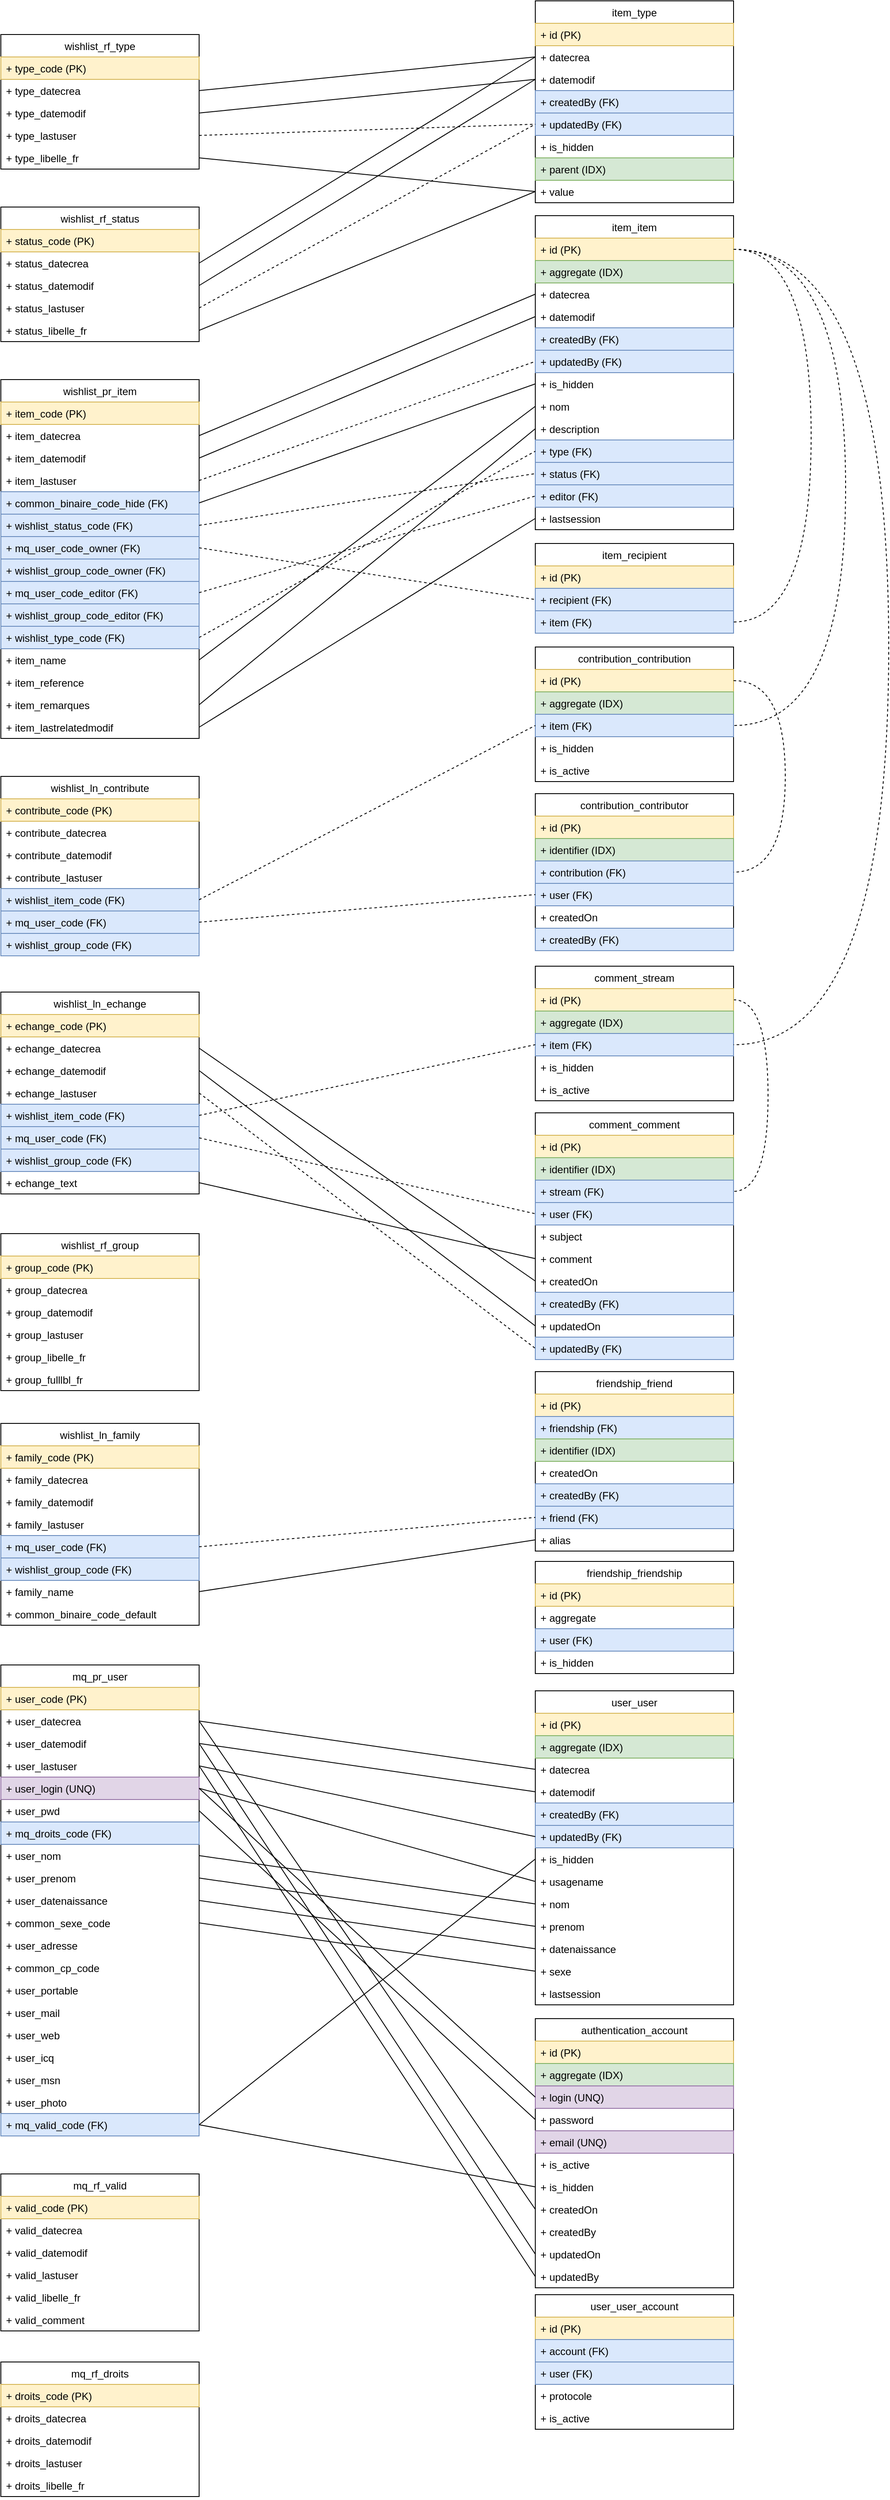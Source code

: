 <mxfile version="13.0.2" type="github" pages="4">
  <diagram id="guDGesBNGRCsx8OKaBN8" name="mapping schema">
    <mxGraphModel dx="1320" dy="1971" grid="1" gridSize="10" guides="1" tooltips="1" connect="1" arrows="1" fold="1" page="1" pageScale="1" pageWidth="827" pageHeight="1169" math="0" shadow="0">
      <root>
        <mxCell id="t0Ob64d7ImKf2ORczUch-0" />
        <mxCell id="t0Ob64d7ImKf2ORczUch-1" parent="t0Ob64d7ImKf2ORczUch-0" />
        <mxCell id="n8SnCFqJhM8y9Vui_tNf-44" value="wishlist_rf_status" style="swimlane;fontStyle=0;childLayout=stackLayout;horizontal=1;startSize=26;fillColor=none;horizontalStack=0;resizeParent=1;resizeParentMax=0;resizeLast=0;collapsible=1;marginBottom=0;shadow=0;strokeColor=#000000;" vertex="1" parent="t0Ob64d7ImKf2ORczUch-1">
          <mxGeometry x="40" y="-920" width="230" height="156" as="geometry">
            <mxRectangle x="190" y="-50" width="90" height="26" as="alternateBounds" />
          </mxGeometry>
        </mxCell>
        <mxCell id="n8SnCFqJhM8y9Vui_tNf-45" value="+ status_code (PK)" style="text;strokeColor=#d6b656;fillColor=#fff2cc;align=left;verticalAlign=top;spacingLeft=4;spacingRight=4;overflow=hidden;rotatable=0;points=[[0,0.5],[1,0.5]];portConstraint=eastwest;" vertex="1" parent="n8SnCFqJhM8y9Vui_tNf-44">
          <mxGeometry y="26" width="230" height="26" as="geometry" />
        </mxCell>
        <mxCell id="n8SnCFqJhM8y9Vui_tNf-46" value="+ status_datecrea" style="text;strokeColor=none;fillColor=none;align=left;verticalAlign=top;spacingLeft=4;spacingRight=4;overflow=hidden;rotatable=0;points=[[0,0.5],[1,0.5]];portConstraint=eastwest;" vertex="1" parent="n8SnCFqJhM8y9Vui_tNf-44">
          <mxGeometry y="52" width="230" height="26" as="geometry" />
        </mxCell>
        <mxCell id="n8SnCFqJhM8y9Vui_tNf-47" value="+ status_datemodif" style="text;strokeColor=none;fillColor=none;align=left;verticalAlign=top;spacingLeft=4;spacingRight=4;overflow=hidden;rotatable=0;points=[[0,0.5],[1,0.5]];portConstraint=eastwest;" vertex="1" parent="n8SnCFqJhM8y9Vui_tNf-44">
          <mxGeometry y="78" width="230" height="26" as="geometry" />
        </mxCell>
        <mxCell id="n8SnCFqJhM8y9Vui_tNf-48" value="+ status_lastuser" style="text;strokeColor=none;fillColor=none;align=left;verticalAlign=top;spacingLeft=4;spacingRight=4;overflow=hidden;rotatable=0;points=[[0,0.5],[1,0.5]];portConstraint=eastwest;shadow=0;" vertex="1" parent="n8SnCFqJhM8y9Vui_tNf-44">
          <mxGeometry y="104" width="230" height="26" as="geometry" />
        </mxCell>
        <mxCell id="n8SnCFqJhM8y9Vui_tNf-49" value="+ status_libelle_fr" style="text;strokeColor=none;fillColor=none;align=left;verticalAlign=top;spacingLeft=4;spacingRight=4;overflow=hidden;rotatable=0;points=[[0,0.5],[1,0.5]];portConstraint=eastwest;" vertex="1" parent="n8SnCFqJhM8y9Vui_tNf-44">
          <mxGeometry y="130" width="230" height="26" as="geometry" />
        </mxCell>
        <mxCell id="n8SnCFqJhM8y9Vui_tNf-50" value="wishlist_pr_item" style="swimlane;fontStyle=0;childLayout=stackLayout;horizontal=1;startSize=26;fillColor=none;horizontalStack=0;resizeParent=1;resizeParentMax=0;resizeLast=0;collapsible=1;marginBottom=0;shadow=0;strokeColor=#000000;" vertex="1" parent="t0Ob64d7ImKf2ORczUch-1">
          <mxGeometry x="40" y="-720" width="230" height="416" as="geometry">
            <mxRectangle x="190" y="-50" width="90" height="26" as="alternateBounds" />
          </mxGeometry>
        </mxCell>
        <mxCell id="n8SnCFqJhM8y9Vui_tNf-51" value="+ item_code (PK)" style="text;strokeColor=#d6b656;fillColor=#fff2cc;align=left;verticalAlign=top;spacingLeft=4;spacingRight=4;overflow=hidden;rotatable=0;points=[[0,0.5],[1,0.5]];portConstraint=eastwest;" vertex="1" parent="n8SnCFqJhM8y9Vui_tNf-50">
          <mxGeometry y="26" width="230" height="26" as="geometry" />
        </mxCell>
        <mxCell id="n8SnCFqJhM8y9Vui_tNf-52" value="+ item_datecrea" style="text;strokeColor=none;fillColor=none;align=left;verticalAlign=top;spacingLeft=4;spacingRight=4;overflow=hidden;rotatable=0;points=[[0,0.5],[1,0.5]];portConstraint=eastwest;" vertex="1" parent="n8SnCFqJhM8y9Vui_tNf-50">
          <mxGeometry y="52" width="230" height="26" as="geometry" />
        </mxCell>
        <mxCell id="n8SnCFqJhM8y9Vui_tNf-53" value="+ item_datemodif" style="text;strokeColor=none;fillColor=none;align=left;verticalAlign=top;spacingLeft=4;spacingRight=4;overflow=hidden;rotatable=0;points=[[0,0.5],[1,0.5]];portConstraint=eastwest;" vertex="1" parent="n8SnCFqJhM8y9Vui_tNf-50">
          <mxGeometry y="78" width="230" height="26" as="geometry" />
        </mxCell>
        <mxCell id="n8SnCFqJhM8y9Vui_tNf-54" value="+ item_lastuser" style="text;strokeColor=none;fillColor=none;align=left;verticalAlign=top;spacingLeft=4;spacingRight=4;overflow=hidden;rotatable=0;points=[[0,0.5],[1,0.5]];portConstraint=eastwest;shadow=0;" vertex="1" parent="n8SnCFqJhM8y9Vui_tNf-50">
          <mxGeometry y="104" width="230" height="26" as="geometry" />
        </mxCell>
        <mxCell id="n8SnCFqJhM8y9Vui_tNf-55" value="+ common_binaire_code_hide (FK)" style="text;strokeColor=#6c8ebf;fillColor=#dae8fc;align=left;verticalAlign=top;spacingLeft=4;spacingRight=4;overflow=hidden;rotatable=0;points=[[0,0.5],[1,0.5]];portConstraint=eastwest;" vertex="1" parent="n8SnCFqJhM8y9Vui_tNf-50">
          <mxGeometry y="130" width="230" height="26" as="geometry" />
        </mxCell>
        <mxCell id="n8SnCFqJhM8y9Vui_tNf-56" value="+ wishlist_status_code (FK)" style="text;strokeColor=#6c8ebf;fillColor=#dae8fc;align=left;verticalAlign=top;spacingLeft=4;spacingRight=4;overflow=hidden;rotatable=0;points=[[0,0.5],[1,0.5]];portConstraint=eastwest;" vertex="1" parent="n8SnCFqJhM8y9Vui_tNf-50">
          <mxGeometry y="156" width="230" height="26" as="geometry" />
        </mxCell>
        <mxCell id="n8SnCFqJhM8y9Vui_tNf-57" value="+ mq_user_code_owner (FK)" style="text;strokeColor=#6c8ebf;fillColor=#dae8fc;align=left;verticalAlign=top;spacingLeft=4;spacingRight=4;overflow=hidden;rotatable=0;points=[[0,0.5],[1,0.5]];portConstraint=eastwest;" vertex="1" parent="n8SnCFqJhM8y9Vui_tNf-50">
          <mxGeometry y="182" width="230" height="26" as="geometry" />
        </mxCell>
        <mxCell id="n8SnCFqJhM8y9Vui_tNf-58" value="+ wishlist_group_code_owner (FK)" style="text;strokeColor=#6c8ebf;fillColor=#dae8fc;align=left;verticalAlign=top;spacingLeft=4;spacingRight=4;overflow=hidden;rotatable=0;points=[[0,0.5],[1,0.5]];portConstraint=eastwest;" vertex="1" parent="n8SnCFqJhM8y9Vui_tNf-50">
          <mxGeometry y="208" width="230" height="26" as="geometry" />
        </mxCell>
        <mxCell id="n8SnCFqJhM8y9Vui_tNf-59" value="+ mq_user_code_editor (FK)" style="text;strokeColor=#6c8ebf;fillColor=#dae8fc;align=left;verticalAlign=top;spacingLeft=4;spacingRight=4;overflow=hidden;rotatable=0;points=[[0,0.5],[1,0.5]];portConstraint=eastwest;" vertex="1" parent="n8SnCFqJhM8y9Vui_tNf-50">
          <mxGeometry y="234" width="230" height="26" as="geometry" />
        </mxCell>
        <mxCell id="n8SnCFqJhM8y9Vui_tNf-60" value="+ wishlist_group_code_editor (FK)" style="text;strokeColor=#6c8ebf;fillColor=#dae8fc;align=left;verticalAlign=top;spacingLeft=4;spacingRight=4;overflow=hidden;rotatable=0;points=[[0,0.5],[1,0.5]];portConstraint=eastwest;" vertex="1" parent="n8SnCFqJhM8y9Vui_tNf-50">
          <mxGeometry y="260" width="230" height="26" as="geometry" />
        </mxCell>
        <mxCell id="n8SnCFqJhM8y9Vui_tNf-61" value="+ wishlist_type_code (FK)" style="text;strokeColor=#6c8ebf;fillColor=#dae8fc;align=left;verticalAlign=top;spacingLeft=4;spacingRight=4;overflow=hidden;rotatable=0;points=[[0,0.5],[1,0.5]];portConstraint=eastwest;" vertex="1" parent="n8SnCFqJhM8y9Vui_tNf-50">
          <mxGeometry y="286" width="230" height="26" as="geometry" />
        </mxCell>
        <mxCell id="n8SnCFqJhM8y9Vui_tNf-62" value="+ item_name" style="text;strokeColor=none;fillColor=none;align=left;verticalAlign=top;spacingLeft=4;spacingRight=4;overflow=hidden;rotatable=0;points=[[0,0.5],[1,0.5]];portConstraint=eastwest;" vertex="1" parent="n8SnCFqJhM8y9Vui_tNf-50">
          <mxGeometry y="312" width="230" height="26" as="geometry" />
        </mxCell>
        <mxCell id="n8SnCFqJhM8y9Vui_tNf-63" value="+ item_reference" style="text;strokeColor=none;fillColor=none;align=left;verticalAlign=top;spacingLeft=4;spacingRight=4;overflow=hidden;rotatable=0;points=[[0,0.5],[1,0.5]];portConstraint=eastwest;" vertex="1" parent="n8SnCFqJhM8y9Vui_tNf-50">
          <mxGeometry y="338" width="230" height="26" as="geometry" />
        </mxCell>
        <mxCell id="n8SnCFqJhM8y9Vui_tNf-64" value="+ item_remarques" style="text;strokeColor=none;fillColor=none;align=left;verticalAlign=top;spacingLeft=4;spacingRight=4;overflow=hidden;rotatable=0;points=[[0,0.5],[1,0.5]];portConstraint=eastwest;" vertex="1" parent="n8SnCFqJhM8y9Vui_tNf-50">
          <mxGeometry y="364" width="230" height="26" as="geometry" />
        </mxCell>
        <mxCell id="n8SnCFqJhM8y9Vui_tNf-65" value="+ item_lastrelatedmodif" style="text;strokeColor=none;fillColor=none;align=left;verticalAlign=top;spacingLeft=4;spacingRight=4;overflow=hidden;rotatable=0;points=[[0,0.5],[1,0.5]];portConstraint=eastwest;" vertex="1" parent="n8SnCFqJhM8y9Vui_tNf-50">
          <mxGeometry y="390" width="230" height="26" as="geometry" />
        </mxCell>
        <mxCell id="n8SnCFqJhM8y9Vui_tNf-66" value="wishlist_ln_contribute" style="swimlane;fontStyle=0;childLayout=stackLayout;horizontal=1;startSize=26;fillColor=none;horizontalStack=0;resizeParent=1;resizeParentMax=0;resizeLast=0;collapsible=1;marginBottom=0;shadow=0;strokeColor=#000000;" vertex="1" parent="t0Ob64d7ImKf2ORczUch-1">
          <mxGeometry x="40" y="-260" width="230" height="208" as="geometry">
            <mxRectangle x="190" y="-50" width="90" height="26" as="alternateBounds" />
          </mxGeometry>
        </mxCell>
        <mxCell id="n8SnCFqJhM8y9Vui_tNf-67" value="+ contribute_code (PK)" style="text;strokeColor=#d6b656;fillColor=#fff2cc;align=left;verticalAlign=top;spacingLeft=4;spacingRight=4;overflow=hidden;rotatable=0;points=[[0,0.5],[1,0.5]];portConstraint=eastwest;" vertex="1" parent="n8SnCFqJhM8y9Vui_tNf-66">
          <mxGeometry y="26" width="230" height="26" as="geometry" />
        </mxCell>
        <mxCell id="n8SnCFqJhM8y9Vui_tNf-68" value="+ contribute_datecrea" style="text;strokeColor=none;fillColor=none;align=left;verticalAlign=top;spacingLeft=4;spacingRight=4;overflow=hidden;rotatable=0;points=[[0,0.5],[1,0.5]];portConstraint=eastwest;" vertex="1" parent="n8SnCFqJhM8y9Vui_tNf-66">
          <mxGeometry y="52" width="230" height="26" as="geometry" />
        </mxCell>
        <mxCell id="n8SnCFqJhM8y9Vui_tNf-69" value="+ contribute_datemodif" style="text;strokeColor=none;fillColor=none;align=left;verticalAlign=top;spacingLeft=4;spacingRight=4;overflow=hidden;rotatable=0;points=[[0,0.5],[1,0.5]];portConstraint=eastwest;" vertex="1" parent="n8SnCFqJhM8y9Vui_tNf-66">
          <mxGeometry y="78" width="230" height="26" as="geometry" />
        </mxCell>
        <mxCell id="n8SnCFqJhM8y9Vui_tNf-70" value="+ contribute_lastuser" style="text;strokeColor=none;fillColor=none;align=left;verticalAlign=top;spacingLeft=4;spacingRight=4;overflow=hidden;rotatable=0;points=[[0,0.5],[1,0.5]];portConstraint=eastwest;shadow=0;" vertex="1" parent="n8SnCFqJhM8y9Vui_tNf-66">
          <mxGeometry y="104" width="230" height="26" as="geometry" />
        </mxCell>
        <mxCell id="n8SnCFqJhM8y9Vui_tNf-71" value="+ wishlist_item_code (FK)" style="text;strokeColor=#6c8ebf;fillColor=#dae8fc;align=left;verticalAlign=top;spacingLeft=4;spacingRight=4;overflow=hidden;rotatable=0;points=[[0,0.5],[1,0.5]];portConstraint=eastwest;" vertex="1" parent="n8SnCFqJhM8y9Vui_tNf-66">
          <mxGeometry y="130" width="230" height="26" as="geometry" />
        </mxCell>
        <mxCell id="n8SnCFqJhM8y9Vui_tNf-72" value="+ mq_user_code (FK)" style="text;strokeColor=#6c8ebf;fillColor=#dae8fc;align=left;verticalAlign=top;spacingLeft=4;spacingRight=4;overflow=hidden;rotatable=0;points=[[0,0.5],[1,0.5]];portConstraint=eastwest;" vertex="1" parent="n8SnCFqJhM8y9Vui_tNf-66">
          <mxGeometry y="156" width="230" height="26" as="geometry" />
        </mxCell>
        <mxCell id="n8SnCFqJhM8y9Vui_tNf-73" value="+ wishlist_group_code (FK)" style="text;strokeColor=#6c8ebf;fillColor=#dae8fc;align=left;verticalAlign=top;spacingLeft=4;spacingRight=4;overflow=hidden;rotatable=0;points=[[0,0.5],[1,0.5]];portConstraint=eastwest;" vertex="1" parent="n8SnCFqJhM8y9Vui_tNf-66">
          <mxGeometry y="182" width="230" height="26" as="geometry" />
        </mxCell>
        <mxCell id="n8SnCFqJhM8y9Vui_tNf-74" value="wishlist_ln_echange" style="swimlane;fontStyle=0;childLayout=stackLayout;horizontal=1;startSize=26;horizontalStack=0;resizeParent=1;resizeParentMax=0;resizeLast=0;collapsible=1;marginBottom=0;shadow=0;" vertex="1" parent="t0Ob64d7ImKf2ORczUch-1">
          <mxGeometry x="40" y="-10" width="230" height="234" as="geometry">
            <mxRectangle x="190" y="-50" width="90" height="26" as="alternateBounds" />
          </mxGeometry>
        </mxCell>
        <mxCell id="n8SnCFqJhM8y9Vui_tNf-75" value="+ echange_code (PK)" style="text;strokeColor=#d6b656;fillColor=#fff2cc;align=left;verticalAlign=top;spacingLeft=4;spacingRight=4;overflow=hidden;rotatable=0;points=[[0,0.5],[1,0.5]];portConstraint=eastwest;" vertex="1" parent="n8SnCFqJhM8y9Vui_tNf-74">
          <mxGeometry y="26" width="230" height="26" as="geometry" />
        </mxCell>
        <mxCell id="n8SnCFqJhM8y9Vui_tNf-76" value="+ echange_datecrea" style="text;strokeColor=none;fillColor=none;align=left;verticalAlign=top;spacingLeft=4;spacingRight=4;overflow=hidden;rotatable=0;points=[[0,0.5],[1,0.5]];portConstraint=eastwest;" vertex="1" parent="n8SnCFqJhM8y9Vui_tNf-74">
          <mxGeometry y="52" width="230" height="26" as="geometry" />
        </mxCell>
        <mxCell id="n8SnCFqJhM8y9Vui_tNf-77" value="+ echange_datemodif" style="text;strokeColor=none;fillColor=none;align=left;verticalAlign=top;spacingLeft=4;spacingRight=4;overflow=hidden;rotatable=0;points=[[0,0.5],[1,0.5]];portConstraint=eastwest;" vertex="1" parent="n8SnCFqJhM8y9Vui_tNf-74">
          <mxGeometry y="78" width="230" height="26" as="geometry" />
        </mxCell>
        <mxCell id="n8SnCFqJhM8y9Vui_tNf-78" value="+ echange_lastuser" style="text;strokeColor=none;fillColor=none;align=left;verticalAlign=top;spacingLeft=4;spacingRight=4;overflow=hidden;rotatable=0;points=[[0,0.5],[1,0.5]];portConstraint=eastwest;shadow=0;" vertex="1" parent="n8SnCFqJhM8y9Vui_tNf-74">
          <mxGeometry y="104" width="230" height="26" as="geometry" />
        </mxCell>
        <mxCell id="n8SnCFqJhM8y9Vui_tNf-79" value="+ wishlist_item_code (FK)" style="text;strokeColor=#6c8ebf;fillColor=#dae8fc;align=left;verticalAlign=top;spacingLeft=4;spacingRight=4;overflow=hidden;rotatable=0;points=[[0,0.5],[1,0.5]];portConstraint=eastwest;" vertex="1" parent="n8SnCFqJhM8y9Vui_tNf-74">
          <mxGeometry y="130" width="230" height="26" as="geometry" />
        </mxCell>
        <mxCell id="n8SnCFqJhM8y9Vui_tNf-80" value="+ mq_user_code (FK)" style="text;strokeColor=#6c8ebf;fillColor=#dae8fc;align=left;verticalAlign=top;spacingLeft=4;spacingRight=4;overflow=hidden;rotatable=0;points=[[0,0.5],[1,0.5]];portConstraint=eastwest;" vertex="1" parent="n8SnCFqJhM8y9Vui_tNf-74">
          <mxGeometry y="156" width="230" height="26" as="geometry" />
        </mxCell>
        <mxCell id="n8SnCFqJhM8y9Vui_tNf-81" value="+ wishlist_group_code (FK)" style="text;strokeColor=#6c8ebf;fillColor=#dae8fc;align=left;verticalAlign=top;spacingLeft=4;spacingRight=4;overflow=hidden;rotatable=0;points=[[0,0.5],[1,0.5]];portConstraint=eastwest;" vertex="1" parent="n8SnCFqJhM8y9Vui_tNf-74">
          <mxGeometry y="182" width="230" height="26" as="geometry" />
        </mxCell>
        <mxCell id="n8SnCFqJhM8y9Vui_tNf-82" value="+ echange_text" style="text;align=left;verticalAlign=top;spacingLeft=4;spacingRight=4;overflow=hidden;rotatable=0;points=[[0,0.5],[1,0.5]];portConstraint=eastwest;" vertex="1" parent="n8SnCFqJhM8y9Vui_tNf-74">
          <mxGeometry y="208" width="230" height="26" as="geometry" />
        </mxCell>
        <mxCell id="n8SnCFqJhM8y9Vui_tNf-31" value="wishlist_rf_type" style="swimlane;fontStyle=0;childLayout=stackLayout;horizontal=1;startSize=26;fillColor=none;horizontalStack=0;resizeParent=1;resizeParentMax=0;resizeLast=0;collapsible=1;marginBottom=0;shadow=0;strokeColor=#000000;" vertex="1" parent="t0Ob64d7ImKf2ORczUch-1">
          <mxGeometry x="40" y="-1120" width="230" height="156" as="geometry">
            <mxRectangle x="190" y="-50" width="90" height="26" as="alternateBounds" />
          </mxGeometry>
        </mxCell>
        <mxCell id="n8SnCFqJhM8y9Vui_tNf-32" value="+ type_code (PK)" style="text;strokeColor=#d6b656;fillColor=#fff2cc;align=left;verticalAlign=top;spacingLeft=4;spacingRight=4;overflow=hidden;rotatable=0;points=[[0,0.5],[1,0.5]];portConstraint=eastwest;" vertex="1" parent="n8SnCFqJhM8y9Vui_tNf-31">
          <mxGeometry y="26" width="230" height="26" as="geometry" />
        </mxCell>
        <mxCell id="n8SnCFqJhM8y9Vui_tNf-33" value="+ type_datecrea" style="text;strokeColor=none;fillColor=none;align=left;verticalAlign=top;spacingLeft=4;spacingRight=4;overflow=hidden;rotatable=0;points=[[0,0.5],[1,0.5]];portConstraint=eastwest;" vertex="1" parent="n8SnCFqJhM8y9Vui_tNf-31">
          <mxGeometry y="52" width="230" height="26" as="geometry" />
        </mxCell>
        <mxCell id="n8SnCFqJhM8y9Vui_tNf-34" value="+ type_datemodif" style="text;strokeColor=none;fillColor=none;align=left;verticalAlign=top;spacingLeft=4;spacingRight=4;overflow=hidden;rotatable=0;points=[[0,0.5],[1,0.5]];portConstraint=eastwest;" vertex="1" parent="n8SnCFqJhM8y9Vui_tNf-31">
          <mxGeometry y="78" width="230" height="26" as="geometry" />
        </mxCell>
        <mxCell id="n8SnCFqJhM8y9Vui_tNf-42" value="+ type_lastuser" style="text;strokeColor=none;fillColor=none;align=left;verticalAlign=top;spacingLeft=4;spacingRight=4;overflow=hidden;rotatable=0;points=[[0,0.5],[1,0.5]];portConstraint=eastwest;shadow=0;" vertex="1" parent="n8SnCFqJhM8y9Vui_tNf-31">
          <mxGeometry y="104" width="230" height="26" as="geometry" />
        </mxCell>
        <mxCell id="n8SnCFqJhM8y9Vui_tNf-38" value="+ type_libelle_fr" style="text;strokeColor=none;fillColor=none;align=left;verticalAlign=top;spacingLeft=4;spacingRight=4;overflow=hidden;rotatable=0;points=[[0,0.5],[1,0.5]];portConstraint=eastwest;" vertex="1" parent="n8SnCFqJhM8y9Vui_tNf-31">
          <mxGeometry y="130" width="230" height="26" as="geometry" />
        </mxCell>
        <mxCell id="n8SnCFqJhM8y9Vui_tNf-12" style="edgeStyle=orthogonalEdgeStyle;rounded=0;orthogonalLoop=1;jettySize=auto;html=1;exitX=0.5;exitY=1;exitDx=0;exitDy=0;" edge="1" parent="t0Ob64d7ImKf2ORczUch-1">
          <mxGeometry relative="1" as="geometry">
            <mxPoint x="585" y="83" as="sourcePoint" />
            <mxPoint x="585" y="83" as="targetPoint" />
          </mxGeometry>
        </mxCell>
        <mxCell id="n8SnCFqJhM8y9Vui_tNf-83" value="wishlist_rf_group" style="swimlane;fontStyle=0;childLayout=stackLayout;horizontal=1;startSize=26;fillColor=none;horizontalStack=0;resizeParent=1;resizeParentMax=0;resizeLast=0;collapsible=1;marginBottom=0;shadow=0;strokeColor=#000000;" vertex="1" parent="t0Ob64d7ImKf2ORczUch-1">
          <mxGeometry x="40" y="270" width="230" height="182" as="geometry">
            <mxRectangle x="190" y="-50" width="90" height="26" as="alternateBounds" />
          </mxGeometry>
        </mxCell>
        <mxCell id="n8SnCFqJhM8y9Vui_tNf-84" value="+ group_code (PK)" style="text;strokeColor=#d6b656;fillColor=#fff2cc;align=left;verticalAlign=top;spacingLeft=4;spacingRight=4;overflow=hidden;rotatable=0;points=[[0,0.5],[1,0.5]];portConstraint=eastwest;" vertex="1" parent="n8SnCFqJhM8y9Vui_tNf-83">
          <mxGeometry y="26" width="230" height="26" as="geometry" />
        </mxCell>
        <mxCell id="n8SnCFqJhM8y9Vui_tNf-85" value="+ group_datecrea" style="text;strokeColor=none;fillColor=none;align=left;verticalAlign=top;spacingLeft=4;spacingRight=4;overflow=hidden;rotatable=0;points=[[0,0.5],[1,0.5]];portConstraint=eastwest;" vertex="1" parent="n8SnCFqJhM8y9Vui_tNf-83">
          <mxGeometry y="52" width="230" height="26" as="geometry" />
        </mxCell>
        <mxCell id="n8SnCFqJhM8y9Vui_tNf-86" value="+ group_datemodif" style="text;strokeColor=none;fillColor=none;align=left;verticalAlign=top;spacingLeft=4;spacingRight=4;overflow=hidden;rotatable=0;points=[[0,0.5],[1,0.5]];portConstraint=eastwest;" vertex="1" parent="n8SnCFqJhM8y9Vui_tNf-83">
          <mxGeometry y="78" width="230" height="26" as="geometry" />
        </mxCell>
        <mxCell id="n8SnCFqJhM8y9Vui_tNf-87" value="+ group_lastuser" style="text;strokeColor=none;fillColor=none;align=left;verticalAlign=top;spacingLeft=4;spacingRight=4;overflow=hidden;rotatable=0;points=[[0,0.5],[1,0.5]];portConstraint=eastwest;shadow=0;" vertex="1" parent="n8SnCFqJhM8y9Vui_tNf-83">
          <mxGeometry y="104" width="230" height="26" as="geometry" />
        </mxCell>
        <mxCell id="n8SnCFqJhM8y9Vui_tNf-88" value="+ group_libelle_fr" style="text;strokeColor=none;fillColor=none;align=left;verticalAlign=top;spacingLeft=4;spacingRight=4;overflow=hidden;rotatable=0;points=[[0,0.5],[1,0.5]];portConstraint=eastwest;" vertex="1" parent="n8SnCFqJhM8y9Vui_tNf-83">
          <mxGeometry y="130" width="230" height="26" as="geometry" />
        </mxCell>
        <mxCell id="n8SnCFqJhM8y9Vui_tNf-89" value="+ group_fulllbl_fr" style="text;strokeColor=none;fillColor=none;align=left;verticalAlign=top;spacingLeft=4;spacingRight=4;overflow=hidden;rotatable=0;points=[[0,0.5],[1,0.5]];portConstraint=eastwest;" vertex="1" parent="n8SnCFqJhM8y9Vui_tNf-83">
          <mxGeometry y="156" width="230" height="26" as="geometry" />
        </mxCell>
        <mxCell id="n8SnCFqJhM8y9Vui_tNf-90" value="wishlist_ln_family" style="swimlane;fontStyle=0;childLayout=stackLayout;horizontal=1;startSize=26;fillColor=none;horizontalStack=0;resizeParent=1;resizeParentMax=0;resizeLast=0;collapsible=1;marginBottom=0;shadow=0;strokeColor=#000000;" vertex="1" parent="t0Ob64d7ImKf2ORczUch-1">
          <mxGeometry x="40" y="490" width="230" height="234" as="geometry">
            <mxRectangle x="190" y="-50" width="90" height="26" as="alternateBounds" />
          </mxGeometry>
        </mxCell>
        <mxCell id="n8SnCFqJhM8y9Vui_tNf-91" value="+ family_code (PK)" style="text;strokeColor=#d6b656;fillColor=#fff2cc;align=left;verticalAlign=top;spacingLeft=4;spacingRight=4;overflow=hidden;rotatable=0;points=[[0,0.5],[1,0.5]];portConstraint=eastwest;" vertex="1" parent="n8SnCFqJhM8y9Vui_tNf-90">
          <mxGeometry y="26" width="230" height="26" as="geometry" />
        </mxCell>
        <mxCell id="n8SnCFqJhM8y9Vui_tNf-92" value="+ family_datecrea" style="text;strokeColor=none;fillColor=none;align=left;verticalAlign=top;spacingLeft=4;spacingRight=4;overflow=hidden;rotatable=0;points=[[0,0.5],[1,0.5]];portConstraint=eastwest;" vertex="1" parent="n8SnCFqJhM8y9Vui_tNf-90">
          <mxGeometry y="52" width="230" height="26" as="geometry" />
        </mxCell>
        <mxCell id="n8SnCFqJhM8y9Vui_tNf-93" value="+ family_datemodif" style="text;strokeColor=none;fillColor=none;align=left;verticalAlign=top;spacingLeft=4;spacingRight=4;overflow=hidden;rotatable=0;points=[[0,0.5],[1,0.5]];portConstraint=eastwest;" vertex="1" parent="n8SnCFqJhM8y9Vui_tNf-90">
          <mxGeometry y="78" width="230" height="26" as="geometry" />
        </mxCell>
        <mxCell id="n8SnCFqJhM8y9Vui_tNf-94" value="+ family_lastuser" style="text;strokeColor=none;fillColor=none;align=left;verticalAlign=top;spacingLeft=4;spacingRight=4;overflow=hidden;rotatable=0;points=[[0,0.5],[1,0.5]];portConstraint=eastwest;shadow=0;" vertex="1" parent="n8SnCFqJhM8y9Vui_tNf-90">
          <mxGeometry y="104" width="230" height="26" as="geometry" />
        </mxCell>
        <mxCell id="n8SnCFqJhM8y9Vui_tNf-95" value="+ mq_user_code (FK)" style="text;strokeColor=#6c8ebf;fillColor=#dae8fc;align=left;verticalAlign=top;spacingLeft=4;spacingRight=4;overflow=hidden;rotatable=0;points=[[0,0.5],[1,0.5]];portConstraint=eastwest;" vertex="1" parent="n8SnCFqJhM8y9Vui_tNf-90">
          <mxGeometry y="130" width="230" height="26" as="geometry" />
        </mxCell>
        <mxCell id="n8SnCFqJhM8y9Vui_tNf-96" value="+ wishlist_group_code (FK)" style="text;strokeColor=#6c8ebf;fillColor=#dae8fc;align=left;verticalAlign=top;spacingLeft=4;spacingRight=4;overflow=hidden;rotatable=0;points=[[0,0.5],[1,0.5]];portConstraint=eastwest;" vertex="1" parent="n8SnCFqJhM8y9Vui_tNf-90">
          <mxGeometry y="156" width="230" height="26" as="geometry" />
        </mxCell>
        <mxCell id="n8SnCFqJhM8y9Vui_tNf-97" value="+ family_name" style="text;strokeColor=none;fillColor=none;align=left;verticalAlign=top;spacingLeft=4;spacingRight=4;overflow=hidden;rotatable=0;points=[[0,0.5],[1,0.5]];portConstraint=eastwest;" vertex="1" parent="n8SnCFqJhM8y9Vui_tNf-90">
          <mxGeometry y="182" width="230" height="26" as="geometry" />
        </mxCell>
        <mxCell id="n8SnCFqJhM8y9Vui_tNf-98" value="+ common_binaire_code_default" style="text;strokeColor=none;fillColor=none;align=left;verticalAlign=top;spacingLeft=4;spacingRight=4;overflow=hidden;rotatable=0;points=[[0,0.5],[1,0.5]];portConstraint=eastwest;" vertex="1" parent="n8SnCFqJhM8y9Vui_tNf-90">
          <mxGeometry y="208" width="230" height="26" as="geometry" />
        </mxCell>
        <mxCell id="qseKUJOgNJzCMhZzi9FZ-138" value="item_type" style="swimlane;fontStyle=0;childLayout=stackLayout;horizontal=1;startSize=26;fillColor=none;horizontalStack=0;resizeParent=1;resizeParentMax=0;resizeLast=0;collapsible=1;marginBottom=0;shadow=0;strokeColor=#000000;" vertex="1" parent="t0Ob64d7ImKf2ORczUch-1">
          <mxGeometry x="660" y="-1159" width="230" height="234" as="geometry">
            <mxRectangle x="190" y="-50" width="90" height="26" as="alternateBounds" />
          </mxGeometry>
        </mxCell>
        <mxCell id="qseKUJOgNJzCMhZzi9FZ-139" value="+ id (PK)" style="text;strokeColor=#d6b656;fillColor=#fff2cc;align=left;verticalAlign=top;spacingLeft=4;spacingRight=4;overflow=hidden;rotatable=0;points=[[0,0.5],[1,0.5]];portConstraint=eastwest;" vertex="1" parent="qseKUJOgNJzCMhZzi9FZ-138">
          <mxGeometry y="26" width="230" height="26" as="geometry" />
        </mxCell>
        <mxCell id="qseKUJOgNJzCMhZzi9FZ-140" value="+ datecrea" style="text;align=left;verticalAlign=top;spacingLeft=4;spacingRight=4;overflow=hidden;rotatable=0;points=[[0,0.5],[1,0.5]];portConstraint=eastwest;" vertex="1" parent="qseKUJOgNJzCMhZzi9FZ-138">
          <mxGeometry y="52" width="230" height="26" as="geometry" />
        </mxCell>
        <mxCell id="qseKUJOgNJzCMhZzi9FZ-141" value="+ datemodif" style="text;align=left;verticalAlign=top;spacingLeft=4;spacingRight=4;overflow=hidden;rotatable=0;points=[[0,0.5],[1,0.5]];portConstraint=eastwest;" vertex="1" parent="qseKUJOgNJzCMhZzi9FZ-138">
          <mxGeometry y="78" width="230" height="26" as="geometry" />
        </mxCell>
        <mxCell id="qseKUJOgNJzCMhZzi9FZ-142" value="+ createdBy (FK)" style="text;align=left;verticalAlign=top;spacingLeft=4;spacingRight=4;overflow=hidden;rotatable=0;points=[[0,0.5],[1,0.5]];portConstraint=eastwest;fillColor=#dae8fc;strokeColor=#6c8ebf;" vertex="1" parent="qseKUJOgNJzCMhZzi9FZ-138">
          <mxGeometry y="104" width="230" height="26" as="geometry" />
        </mxCell>
        <mxCell id="qseKUJOgNJzCMhZzi9FZ-143" value="+ updatedBy (FK)" style="text;align=left;verticalAlign=top;spacingLeft=4;spacingRight=4;overflow=hidden;rotatable=0;points=[[0,0.5],[1,0.5]];portConstraint=eastwest;fillColor=#dae8fc;strokeColor=#6c8ebf;" vertex="1" parent="qseKUJOgNJzCMhZzi9FZ-138">
          <mxGeometry y="130" width="230" height="26" as="geometry" />
        </mxCell>
        <mxCell id="qseKUJOgNJzCMhZzi9FZ-144" value="+ is_hidden" style="text;align=left;verticalAlign=top;spacingLeft=4;spacingRight=4;overflow=hidden;rotatable=0;points=[[0,0.5],[1,0.5]];portConstraint=eastwest;" vertex="1" parent="qseKUJOgNJzCMhZzi9FZ-138">
          <mxGeometry y="156" width="230" height="26" as="geometry" />
        </mxCell>
        <mxCell id="qseKUJOgNJzCMhZzi9FZ-145" value="+ parent (IDX)" style="text;align=left;verticalAlign=top;spacingLeft=4;spacingRight=4;overflow=hidden;rotatable=0;points=[[0,0.5],[1,0.5]];portConstraint=eastwest;fillColor=#d5e8d4;strokeColor=#82b366;" vertex="1" parent="qseKUJOgNJzCMhZzi9FZ-138">
          <mxGeometry y="182" width="230" height="26" as="geometry" />
        </mxCell>
        <mxCell id="qseKUJOgNJzCMhZzi9FZ-146" value="+ value" style="text;align=left;verticalAlign=top;spacingLeft=4;spacingRight=4;overflow=hidden;rotatable=0;points=[[0,0.5],[1,0.5]];portConstraint=eastwest;" vertex="1" parent="qseKUJOgNJzCMhZzi9FZ-138">
          <mxGeometry y="208" width="230" height="26" as="geometry" />
        </mxCell>
        <mxCell id="n8SnCFqJhM8y9Vui_tNf-99" value="mq_pr_user" style="swimlane;fontStyle=0;childLayout=stackLayout;horizontal=1;startSize=26;fillColor=none;horizontalStack=0;resizeParent=1;resizeParentMax=0;resizeLast=0;collapsible=1;marginBottom=0;shadow=0;strokeColor=#000000;" vertex="1" parent="t0Ob64d7ImKf2ORczUch-1">
          <mxGeometry x="40" y="770" width="230" height="546" as="geometry">
            <mxRectangle x="190" y="-50" width="90" height="26" as="alternateBounds" />
          </mxGeometry>
        </mxCell>
        <mxCell id="n8SnCFqJhM8y9Vui_tNf-100" value="+ user_code (PK)" style="text;strokeColor=#d6b656;fillColor=#fff2cc;align=left;verticalAlign=top;spacingLeft=4;spacingRight=4;overflow=hidden;rotatable=0;points=[[0,0.5],[1,0.5]];portConstraint=eastwest;" vertex="1" parent="n8SnCFqJhM8y9Vui_tNf-99">
          <mxGeometry y="26" width="230" height="26" as="geometry" />
        </mxCell>
        <mxCell id="n8SnCFqJhM8y9Vui_tNf-101" value="+ user_datecrea" style="text;strokeColor=none;fillColor=none;align=left;verticalAlign=top;spacingLeft=4;spacingRight=4;overflow=hidden;rotatable=0;points=[[0,0.5],[1,0.5]];portConstraint=eastwest;" vertex="1" parent="n8SnCFqJhM8y9Vui_tNf-99">
          <mxGeometry y="52" width="230" height="26" as="geometry" />
        </mxCell>
        <mxCell id="n8SnCFqJhM8y9Vui_tNf-102" value="+ user_datemodif" style="text;strokeColor=none;fillColor=none;align=left;verticalAlign=top;spacingLeft=4;spacingRight=4;overflow=hidden;rotatable=0;points=[[0,0.5],[1,0.5]];portConstraint=eastwest;" vertex="1" parent="n8SnCFqJhM8y9Vui_tNf-99">
          <mxGeometry y="78" width="230" height="26" as="geometry" />
        </mxCell>
        <mxCell id="n8SnCFqJhM8y9Vui_tNf-103" value="+ user_lastuser" style="text;strokeColor=none;fillColor=none;align=left;verticalAlign=top;spacingLeft=4;spacingRight=4;overflow=hidden;rotatable=0;points=[[0,0.5],[1,0.5]];portConstraint=eastwest;shadow=0;" vertex="1" parent="n8SnCFqJhM8y9Vui_tNf-99">
          <mxGeometry y="104" width="230" height="26" as="geometry" />
        </mxCell>
        <mxCell id="n8SnCFqJhM8y9Vui_tNf-104" value="+ user_login (UNQ)" style="text;strokeColor=#9673a6;fillColor=#e1d5e7;align=left;verticalAlign=top;spacingLeft=4;spacingRight=4;overflow=hidden;rotatable=0;points=[[0,0.5],[1,0.5]];portConstraint=eastwest;" vertex="1" parent="n8SnCFqJhM8y9Vui_tNf-99">
          <mxGeometry y="130" width="230" height="26" as="geometry" />
        </mxCell>
        <mxCell id="n8SnCFqJhM8y9Vui_tNf-105" value="+ user_pwd" style="text;align=left;verticalAlign=top;spacingLeft=4;spacingRight=4;overflow=hidden;rotatable=0;points=[[0,0.5],[1,0.5]];portConstraint=eastwest;" vertex="1" parent="n8SnCFqJhM8y9Vui_tNf-99">
          <mxGeometry y="156" width="230" height="26" as="geometry" />
        </mxCell>
        <mxCell id="n8SnCFqJhM8y9Vui_tNf-106" value="+ mq_droits_code (FK)" style="text;strokeColor=#6c8ebf;fillColor=#dae8fc;align=left;verticalAlign=top;spacingLeft=4;spacingRight=4;overflow=hidden;rotatable=0;points=[[0,0.5],[1,0.5]];portConstraint=eastwest;" vertex="1" parent="n8SnCFqJhM8y9Vui_tNf-99">
          <mxGeometry y="182" width="230" height="26" as="geometry" />
        </mxCell>
        <mxCell id="n8SnCFqJhM8y9Vui_tNf-107" value="+ user_nom" style="text;strokeColor=none;fillColor=none;align=left;verticalAlign=top;spacingLeft=4;spacingRight=4;overflow=hidden;rotatable=0;points=[[0,0.5],[1,0.5]];portConstraint=eastwest;" vertex="1" parent="n8SnCFqJhM8y9Vui_tNf-99">
          <mxGeometry y="208" width="230" height="26" as="geometry" />
        </mxCell>
        <mxCell id="n8SnCFqJhM8y9Vui_tNf-108" value="+ user_prenom" style="text;strokeColor=none;fillColor=none;align=left;verticalAlign=top;spacingLeft=4;spacingRight=4;overflow=hidden;rotatable=0;points=[[0,0.5],[1,0.5]];portConstraint=eastwest;" vertex="1" parent="n8SnCFqJhM8y9Vui_tNf-99">
          <mxGeometry y="234" width="230" height="26" as="geometry" />
        </mxCell>
        <mxCell id="n8SnCFqJhM8y9Vui_tNf-109" value="+ user_datenaissance" style="text;strokeColor=none;fillColor=none;align=left;verticalAlign=top;spacingLeft=4;spacingRight=4;overflow=hidden;rotatable=0;points=[[0,0.5],[1,0.5]];portConstraint=eastwest;" vertex="1" parent="n8SnCFqJhM8y9Vui_tNf-99">
          <mxGeometry y="260" width="230" height="26" as="geometry" />
        </mxCell>
        <mxCell id="n8SnCFqJhM8y9Vui_tNf-110" value="+ common_sexe_code" style="text;strokeColor=none;fillColor=none;align=left;verticalAlign=top;spacingLeft=4;spacingRight=4;overflow=hidden;rotatable=0;points=[[0,0.5],[1,0.5]];portConstraint=eastwest;" vertex="1" parent="n8SnCFqJhM8y9Vui_tNf-99">
          <mxGeometry y="286" width="230" height="26" as="geometry" />
        </mxCell>
        <mxCell id="n8SnCFqJhM8y9Vui_tNf-111" value="+ user_adresse" style="text;strokeColor=none;fillColor=none;align=left;verticalAlign=top;spacingLeft=4;spacingRight=4;overflow=hidden;rotatable=0;points=[[0,0.5],[1,0.5]];portConstraint=eastwest;" vertex="1" parent="n8SnCFqJhM8y9Vui_tNf-99">
          <mxGeometry y="312" width="230" height="26" as="geometry" />
        </mxCell>
        <mxCell id="n8SnCFqJhM8y9Vui_tNf-112" value="+ common_cp_code" style="text;strokeColor=none;fillColor=none;align=left;verticalAlign=top;spacingLeft=4;spacingRight=4;overflow=hidden;rotatable=0;points=[[0,0.5],[1,0.5]];portConstraint=eastwest;" vertex="1" parent="n8SnCFqJhM8y9Vui_tNf-99">
          <mxGeometry y="338" width="230" height="26" as="geometry" />
        </mxCell>
        <mxCell id="n8SnCFqJhM8y9Vui_tNf-113" value="+ user_portable" style="text;strokeColor=none;fillColor=none;align=left;verticalAlign=top;spacingLeft=4;spacingRight=4;overflow=hidden;rotatable=0;points=[[0,0.5],[1,0.5]];portConstraint=eastwest;" vertex="1" parent="n8SnCFqJhM8y9Vui_tNf-99">
          <mxGeometry y="364" width="230" height="26" as="geometry" />
        </mxCell>
        <mxCell id="n8SnCFqJhM8y9Vui_tNf-114" value="+ user_mail" style="text;strokeColor=none;fillColor=none;align=left;verticalAlign=top;spacingLeft=4;spacingRight=4;overflow=hidden;rotatable=0;points=[[0,0.5],[1,0.5]];portConstraint=eastwest;" vertex="1" parent="n8SnCFqJhM8y9Vui_tNf-99">
          <mxGeometry y="390" width="230" height="26" as="geometry" />
        </mxCell>
        <mxCell id="n8SnCFqJhM8y9Vui_tNf-115" value="+ user_web" style="text;strokeColor=none;fillColor=none;align=left;verticalAlign=top;spacingLeft=4;spacingRight=4;overflow=hidden;rotatable=0;points=[[0,0.5],[1,0.5]];portConstraint=eastwest;" vertex="1" parent="n8SnCFqJhM8y9Vui_tNf-99">
          <mxGeometry y="416" width="230" height="26" as="geometry" />
        </mxCell>
        <mxCell id="n8SnCFqJhM8y9Vui_tNf-116" value="+ user_icq" style="text;strokeColor=none;fillColor=none;align=left;verticalAlign=top;spacingLeft=4;spacingRight=4;overflow=hidden;rotatable=0;points=[[0,0.5],[1,0.5]];portConstraint=eastwest;" vertex="1" parent="n8SnCFqJhM8y9Vui_tNf-99">
          <mxGeometry y="442" width="230" height="26" as="geometry" />
        </mxCell>
        <mxCell id="n8SnCFqJhM8y9Vui_tNf-117" value="+ user_msn" style="text;strokeColor=none;fillColor=none;align=left;verticalAlign=top;spacingLeft=4;spacingRight=4;overflow=hidden;rotatable=0;points=[[0,0.5],[1,0.5]];portConstraint=eastwest;" vertex="1" parent="n8SnCFqJhM8y9Vui_tNf-99">
          <mxGeometry y="468" width="230" height="26" as="geometry" />
        </mxCell>
        <mxCell id="n8SnCFqJhM8y9Vui_tNf-118" value="+ user_photo" style="text;strokeColor=none;fillColor=none;align=left;verticalAlign=top;spacingLeft=4;spacingRight=4;overflow=hidden;rotatable=0;points=[[0,0.5],[1,0.5]];portConstraint=eastwest;" vertex="1" parent="n8SnCFqJhM8y9Vui_tNf-99">
          <mxGeometry y="494" width="230" height="26" as="geometry" />
        </mxCell>
        <mxCell id="n8SnCFqJhM8y9Vui_tNf-119" value="+ mq_valid_code (FK)" style="text;strokeColor=#6c8ebf;fillColor=#dae8fc;align=left;verticalAlign=top;spacingLeft=4;spacingRight=4;overflow=hidden;rotatable=0;points=[[0,0.5],[1,0.5]];portConstraint=eastwest;" vertex="1" parent="n8SnCFqJhM8y9Vui_tNf-99">
          <mxGeometry y="520" width="230" height="26" as="geometry" />
        </mxCell>
        <mxCell id="qseKUJOgNJzCMhZzi9FZ-124" value="item_item" style="swimlane;fontStyle=0;childLayout=stackLayout;horizontal=1;startSize=26;horizontalStack=0;resizeParent=1;resizeParentMax=0;resizeLast=0;collapsible=1;marginBottom=0;shadow=0;" vertex="1" parent="t0Ob64d7ImKf2ORczUch-1">
          <mxGeometry x="660" y="-910" width="230" height="364" as="geometry">
            <mxRectangle x="190" y="-50" width="90" height="26" as="alternateBounds" />
          </mxGeometry>
        </mxCell>
        <mxCell id="qseKUJOgNJzCMhZzi9FZ-125" value="+ id (PK)" style="text;strokeColor=#d6b656;fillColor=#fff2cc;align=left;verticalAlign=top;spacingLeft=4;spacingRight=4;overflow=hidden;rotatable=0;points=[[0,0.5],[1,0.5]];portConstraint=eastwest;" vertex="1" parent="qseKUJOgNJzCMhZzi9FZ-124">
          <mxGeometry y="26" width="230" height="26" as="geometry" />
        </mxCell>
        <mxCell id="qseKUJOgNJzCMhZzi9FZ-126" value="+ aggregate (IDX)" style="text;align=left;verticalAlign=top;spacingLeft=4;spacingRight=4;overflow=hidden;rotatable=0;points=[[0,0.5],[1,0.5]];portConstraint=eastwest;fillColor=#d5e8d4;strokeColor=#82b366;" vertex="1" parent="qseKUJOgNJzCMhZzi9FZ-124">
          <mxGeometry y="52" width="230" height="26" as="geometry" />
        </mxCell>
        <mxCell id="qseKUJOgNJzCMhZzi9FZ-127" value="+ datecrea" style="text;align=left;verticalAlign=top;spacingLeft=4;spacingRight=4;overflow=hidden;rotatable=0;points=[[0,0.5],[1,0.5]];portConstraint=eastwest;" vertex="1" parent="qseKUJOgNJzCMhZzi9FZ-124">
          <mxGeometry y="78" width="230" height="26" as="geometry" />
        </mxCell>
        <mxCell id="qseKUJOgNJzCMhZzi9FZ-128" value="+ datemodif" style="text;align=left;verticalAlign=top;spacingLeft=4;spacingRight=4;overflow=hidden;rotatable=0;points=[[0,0.5],[1,0.5]];portConstraint=eastwest;" vertex="1" parent="qseKUJOgNJzCMhZzi9FZ-124">
          <mxGeometry y="104" width="230" height="26" as="geometry" />
        </mxCell>
        <mxCell id="qseKUJOgNJzCMhZzi9FZ-129" value="+ createdBy (FK)" style="text;align=left;verticalAlign=top;spacingLeft=4;spacingRight=4;overflow=hidden;rotatable=0;points=[[0,0.5],[1,0.5]];portConstraint=eastwest;fillColor=#dae8fc;strokeColor=#6c8ebf;" vertex="1" parent="qseKUJOgNJzCMhZzi9FZ-124">
          <mxGeometry y="130" width="230" height="26" as="geometry" />
        </mxCell>
        <mxCell id="qseKUJOgNJzCMhZzi9FZ-130" value="+ updatedBy (FK)" style="text;align=left;verticalAlign=top;spacingLeft=4;spacingRight=4;overflow=hidden;rotatable=0;points=[[0,0.5],[1,0.5]];portConstraint=eastwest;fillColor=#dae8fc;strokeColor=#6c8ebf;" vertex="1" parent="qseKUJOgNJzCMhZzi9FZ-124">
          <mxGeometry y="156" width="230" height="26" as="geometry" />
        </mxCell>
        <mxCell id="qseKUJOgNJzCMhZzi9FZ-131" value="+ is_hidden" style="text;align=left;verticalAlign=top;spacingLeft=4;spacingRight=4;overflow=hidden;rotatable=0;points=[[0,0.5],[1,0.5]];portConstraint=eastwest;" vertex="1" parent="qseKUJOgNJzCMhZzi9FZ-124">
          <mxGeometry y="182" width="230" height="26" as="geometry" />
        </mxCell>
        <mxCell id="qseKUJOgNJzCMhZzi9FZ-132" value="+ nom" style="text;align=left;verticalAlign=top;spacingLeft=4;spacingRight=4;overflow=hidden;rotatable=0;points=[[0,0.5],[1,0.5]];portConstraint=eastwest;" vertex="1" parent="qseKUJOgNJzCMhZzi9FZ-124">
          <mxGeometry y="208" width="230" height="26" as="geometry" />
        </mxCell>
        <mxCell id="qseKUJOgNJzCMhZzi9FZ-133" value="+ description" style="text;align=left;verticalAlign=top;spacingLeft=4;spacingRight=4;overflow=hidden;rotatable=0;points=[[0,0.5],[1,0.5]];portConstraint=eastwest;" vertex="1" parent="qseKUJOgNJzCMhZzi9FZ-124">
          <mxGeometry y="234" width="230" height="26" as="geometry" />
        </mxCell>
        <mxCell id="qseKUJOgNJzCMhZzi9FZ-134" value="+ type (FK)" style="text;align=left;verticalAlign=top;spacingLeft=4;spacingRight=4;overflow=hidden;rotatable=0;points=[[0,0.5],[1,0.5]];portConstraint=eastwest;fillColor=#dae8fc;strokeColor=#6c8ebf;" vertex="1" parent="qseKUJOgNJzCMhZzi9FZ-124">
          <mxGeometry y="260" width="230" height="26" as="geometry" />
        </mxCell>
        <mxCell id="qseKUJOgNJzCMhZzi9FZ-135" value="+ status (FK)" style="text;align=left;verticalAlign=top;spacingLeft=4;spacingRight=4;overflow=hidden;rotatable=0;points=[[0,0.5],[1,0.5]];portConstraint=eastwest;fillColor=#dae8fc;strokeColor=#6c8ebf;" vertex="1" parent="qseKUJOgNJzCMhZzi9FZ-124">
          <mxGeometry y="286" width="230" height="26" as="geometry" />
        </mxCell>
        <mxCell id="qseKUJOgNJzCMhZzi9FZ-136" value="+ editor (FK)" style="text;align=left;verticalAlign=top;spacingLeft=4;spacingRight=4;overflow=hidden;rotatable=0;points=[[0,0.5],[1,0.5]];portConstraint=eastwest;fillColor=#dae8fc;strokeColor=#6c8ebf;" vertex="1" parent="qseKUJOgNJzCMhZzi9FZ-124">
          <mxGeometry y="312" width="230" height="26" as="geometry" />
        </mxCell>
        <mxCell id="qseKUJOgNJzCMhZzi9FZ-137" value="+ lastsession" style="text;align=left;verticalAlign=top;spacingLeft=4;spacingRight=4;overflow=hidden;rotatable=0;points=[[0,0.5],[1,0.5]];portConstraint=eastwest;" vertex="1" parent="qseKUJOgNJzCMhZzi9FZ-124">
          <mxGeometry y="338" width="230" height="26" as="geometry" />
        </mxCell>
        <mxCell id="n8SnCFqJhM8y9Vui_tNf-120" value="mq_rf_valid" style="swimlane;fontStyle=0;childLayout=stackLayout;horizontal=1;startSize=26;fillColor=none;horizontalStack=0;resizeParent=1;resizeParentMax=0;resizeLast=0;collapsible=1;marginBottom=0;shadow=0;strokeColor=#000000;" vertex="1" parent="t0Ob64d7ImKf2ORczUch-1">
          <mxGeometry x="40" y="1360" width="230" height="182" as="geometry">
            <mxRectangle x="190" y="-50" width="90" height="26" as="alternateBounds" />
          </mxGeometry>
        </mxCell>
        <mxCell id="n8SnCFqJhM8y9Vui_tNf-121" value="+ valid_code (PK)" style="text;strokeColor=#d6b656;fillColor=#fff2cc;align=left;verticalAlign=top;spacingLeft=4;spacingRight=4;overflow=hidden;rotatable=0;points=[[0,0.5],[1,0.5]];portConstraint=eastwest;" vertex="1" parent="n8SnCFqJhM8y9Vui_tNf-120">
          <mxGeometry y="26" width="230" height="26" as="geometry" />
        </mxCell>
        <mxCell id="n8SnCFqJhM8y9Vui_tNf-122" value="+ valid_datecrea" style="text;strokeColor=none;fillColor=none;align=left;verticalAlign=top;spacingLeft=4;spacingRight=4;overflow=hidden;rotatable=0;points=[[0,0.5],[1,0.5]];portConstraint=eastwest;" vertex="1" parent="n8SnCFqJhM8y9Vui_tNf-120">
          <mxGeometry y="52" width="230" height="26" as="geometry" />
        </mxCell>
        <mxCell id="n8SnCFqJhM8y9Vui_tNf-123" value="+ valid_datemodif" style="text;strokeColor=none;fillColor=none;align=left;verticalAlign=top;spacingLeft=4;spacingRight=4;overflow=hidden;rotatable=0;points=[[0,0.5],[1,0.5]];portConstraint=eastwest;" vertex="1" parent="n8SnCFqJhM8y9Vui_tNf-120">
          <mxGeometry y="78" width="230" height="26" as="geometry" />
        </mxCell>
        <mxCell id="n8SnCFqJhM8y9Vui_tNf-124" value="+ valid_lastuser" style="text;strokeColor=none;fillColor=none;align=left;verticalAlign=top;spacingLeft=4;spacingRight=4;overflow=hidden;rotatable=0;points=[[0,0.5],[1,0.5]];portConstraint=eastwest;shadow=0;" vertex="1" parent="n8SnCFqJhM8y9Vui_tNf-120">
          <mxGeometry y="104" width="230" height="26" as="geometry" />
        </mxCell>
        <mxCell id="n8SnCFqJhM8y9Vui_tNf-125" value="+ valid_libelle_fr" style="text;strokeColor=none;fillColor=none;align=left;verticalAlign=top;spacingLeft=4;spacingRight=4;overflow=hidden;rotatable=0;points=[[0,0.5],[1,0.5]];portConstraint=eastwest;" vertex="1" parent="n8SnCFqJhM8y9Vui_tNf-120">
          <mxGeometry y="130" width="230" height="26" as="geometry" />
        </mxCell>
        <mxCell id="n8SnCFqJhM8y9Vui_tNf-126" value="+ valid_comment" style="text;strokeColor=none;fillColor=none;align=left;verticalAlign=top;spacingLeft=4;spacingRight=4;overflow=hidden;rotatable=0;points=[[0,0.5],[1,0.5]];portConstraint=eastwest;" vertex="1" parent="n8SnCFqJhM8y9Vui_tNf-120">
          <mxGeometry y="156" width="230" height="26" as="geometry" />
        </mxCell>
        <mxCell id="qseKUJOgNJzCMhZzi9FZ-120" value="item_recipient" style="swimlane;fontStyle=0;childLayout=stackLayout;horizontal=1;startSize=26;fillColor=none;horizontalStack=0;resizeParent=1;resizeParentMax=0;resizeLast=0;collapsible=1;marginBottom=0;shadow=0;strokeColor=#000000;" vertex="1" parent="t0Ob64d7ImKf2ORczUch-1">
          <mxGeometry x="660" y="-530" width="230" height="104" as="geometry">
            <mxRectangle x="190" y="-50" width="90" height="26" as="alternateBounds" />
          </mxGeometry>
        </mxCell>
        <mxCell id="qseKUJOgNJzCMhZzi9FZ-121" value="+ id (PK)" style="text;strokeColor=#d6b656;fillColor=#fff2cc;align=left;verticalAlign=top;spacingLeft=4;spacingRight=4;overflow=hidden;rotatable=0;points=[[0,0.5],[1,0.5]];portConstraint=eastwest;" vertex="1" parent="qseKUJOgNJzCMhZzi9FZ-120">
          <mxGeometry y="26" width="230" height="26" as="geometry" />
        </mxCell>
        <mxCell id="qseKUJOgNJzCMhZzi9FZ-122" value="+ recipient (FK)" style="text;align=left;verticalAlign=top;spacingLeft=4;spacingRight=4;overflow=hidden;rotatable=0;points=[[0,0.5],[1,0.5]];portConstraint=eastwest;fillColor=#dae8fc;strokeColor=#6c8ebf;" vertex="1" parent="qseKUJOgNJzCMhZzi9FZ-120">
          <mxGeometry y="52" width="230" height="26" as="geometry" />
        </mxCell>
        <mxCell id="qseKUJOgNJzCMhZzi9FZ-123" value="+ item (FK)" style="text;align=left;verticalAlign=top;spacingLeft=4;spacingRight=4;overflow=hidden;rotatable=0;points=[[0,0.5],[1,0.5]];portConstraint=eastwest;fillColor=#dae8fc;strokeColor=#6c8ebf;" vertex="1" parent="qseKUJOgNJzCMhZzi9FZ-120">
          <mxGeometry y="78" width="230" height="26" as="geometry" />
        </mxCell>
        <mxCell id="qseKUJOgNJzCMhZzi9FZ-49" value="contribution_contribution" style="swimlane;fontStyle=0;childLayout=stackLayout;horizontal=1;startSize=26;horizontalStack=0;resizeParent=1;resizeParentMax=0;resizeLast=0;collapsible=1;marginBottom=0;shadow=0;" vertex="1" parent="t0Ob64d7ImKf2ORczUch-1">
          <mxGeometry x="660" y="-410" width="230" height="156" as="geometry">
            <mxRectangle x="190" y="-50" width="90" height="26" as="alternateBounds" />
          </mxGeometry>
        </mxCell>
        <mxCell id="qseKUJOgNJzCMhZzi9FZ-50" value="+ id (PK)" style="text;strokeColor=#d6b656;fillColor=#fff2cc;align=left;verticalAlign=top;spacingLeft=4;spacingRight=4;overflow=hidden;rotatable=0;points=[[0,0.5],[1,0.5]];portConstraint=eastwest;" vertex="1" parent="qseKUJOgNJzCMhZzi9FZ-49">
          <mxGeometry y="26" width="230" height="26" as="geometry" />
        </mxCell>
        <mxCell id="qseKUJOgNJzCMhZzi9FZ-51" value="+ aggregate (IDX)" style="text;align=left;verticalAlign=top;spacingLeft=4;spacingRight=4;overflow=hidden;rotatable=0;points=[[0,0.5],[1,0.5]];portConstraint=eastwest;fillColor=#d5e8d4;strokeColor=#82b366;" vertex="1" parent="qseKUJOgNJzCMhZzi9FZ-49">
          <mxGeometry y="52" width="230" height="26" as="geometry" />
        </mxCell>
        <mxCell id="qseKUJOgNJzCMhZzi9FZ-52" value="+ item (FK)" style="text;align=left;verticalAlign=top;spacingLeft=4;spacingRight=4;overflow=hidden;rotatable=0;points=[[0,0.5],[1,0.5]];portConstraint=eastwest;fillColor=#dae8fc;strokeColor=#6c8ebf;" vertex="1" parent="qseKUJOgNJzCMhZzi9FZ-49">
          <mxGeometry y="78" width="230" height="26" as="geometry" />
        </mxCell>
        <mxCell id="qseKUJOgNJzCMhZzi9FZ-53" value="+ is_hidden" style="text;align=left;verticalAlign=top;spacingLeft=4;spacingRight=4;overflow=hidden;rotatable=0;points=[[0,0.5],[1,0.5]];portConstraint=eastwest;" vertex="1" parent="qseKUJOgNJzCMhZzi9FZ-49">
          <mxGeometry y="104" width="230" height="26" as="geometry" />
        </mxCell>
        <mxCell id="qseKUJOgNJzCMhZzi9FZ-54" value="+ is_active" style="text;align=left;verticalAlign=top;spacingLeft=4;spacingRight=4;overflow=hidden;rotatable=0;points=[[0,0.5],[1,0.5]];portConstraint=eastwest;" vertex="1" parent="qseKUJOgNJzCMhZzi9FZ-49">
          <mxGeometry y="130" width="230" height="26" as="geometry" />
        </mxCell>
        <mxCell id="n8SnCFqJhM8y9Vui_tNf-127" value="mq_rf_droits" style="swimlane;fontStyle=0;childLayout=stackLayout;horizontal=1;startSize=26;fillColor=none;horizontalStack=0;resizeParent=1;resizeParentMax=0;resizeLast=0;collapsible=1;marginBottom=0;shadow=0;strokeColor=#000000;" vertex="1" parent="t0Ob64d7ImKf2ORczUch-1">
          <mxGeometry x="40" y="1578" width="230" height="156" as="geometry">
            <mxRectangle x="190" y="-50" width="90" height="26" as="alternateBounds" />
          </mxGeometry>
        </mxCell>
        <mxCell id="n8SnCFqJhM8y9Vui_tNf-128" value="+ droits_code (PK)" style="text;strokeColor=#d6b656;fillColor=#fff2cc;align=left;verticalAlign=top;spacingLeft=4;spacingRight=4;overflow=hidden;rotatable=0;points=[[0,0.5],[1,0.5]];portConstraint=eastwest;" vertex="1" parent="n8SnCFqJhM8y9Vui_tNf-127">
          <mxGeometry y="26" width="230" height="26" as="geometry" />
        </mxCell>
        <mxCell id="n8SnCFqJhM8y9Vui_tNf-129" value="+ droits_datecrea" style="text;strokeColor=none;fillColor=none;align=left;verticalAlign=top;spacingLeft=4;spacingRight=4;overflow=hidden;rotatable=0;points=[[0,0.5],[1,0.5]];portConstraint=eastwest;" vertex="1" parent="n8SnCFqJhM8y9Vui_tNf-127">
          <mxGeometry y="52" width="230" height="26" as="geometry" />
        </mxCell>
        <mxCell id="n8SnCFqJhM8y9Vui_tNf-130" value="+ droits_datemodif" style="text;strokeColor=none;fillColor=none;align=left;verticalAlign=top;spacingLeft=4;spacingRight=4;overflow=hidden;rotatable=0;points=[[0,0.5],[1,0.5]];portConstraint=eastwest;" vertex="1" parent="n8SnCFqJhM8y9Vui_tNf-127">
          <mxGeometry y="78" width="230" height="26" as="geometry" />
        </mxCell>
        <mxCell id="n8SnCFqJhM8y9Vui_tNf-131" value="+ droits_lastuser" style="text;strokeColor=none;fillColor=none;align=left;verticalAlign=top;spacingLeft=4;spacingRight=4;overflow=hidden;rotatable=0;points=[[0,0.5],[1,0.5]];portConstraint=eastwest;shadow=0;" vertex="1" parent="n8SnCFqJhM8y9Vui_tNf-127">
          <mxGeometry y="104" width="230" height="26" as="geometry" />
        </mxCell>
        <mxCell id="n8SnCFqJhM8y9Vui_tNf-132" value="+ droits_libelle_fr" style="text;strokeColor=none;fillColor=none;align=left;verticalAlign=top;spacingLeft=4;spacingRight=4;overflow=hidden;rotatable=0;points=[[0,0.5],[1,0.5]];portConstraint=eastwest;" vertex="1" parent="n8SnCFqJhM8y9Vui_tNf-127">
          <mxGeometry y="130" width="230" height="26" as="geometry" />
        </mxCell>
        <mxCell id="qseKUJOgNJzCMhZzi9FZ-178" style="rounded=1;orthogonalLoop=1;jettySize=auto;html=1;exitX=1;exitY=0.5;exitDx=0;exitDy=0;startArrow=none;startFill=0;endArrow=none;endFill=0;entryX=0;entryY=0.5;entryDx=0;entryDy=0;" edge="1" parent="t0Ob64d7ImKf2ORczUch-1" source="n8SnCFqJhM8y9Vui_tNf-33" target="qseKUJOgNJzCMhZzi9FZ-140">
          <mxGeometry relative="1" as="geometry" />
        </mxCell>
        <mxCell id="qseKUJOgNJzCMhZzi9FZ-179" style="rounded=1;orthogonalLoop=1;jettySize=auto;html=1;exitX=1;exitY=0.5;exitDx=0;exitDy=0;startArrow=none;startFill=0;endArrow=none;endFill=0;entryX=0;entryY=0.5;entryDx=0;entryDy=0;" edge="1" parent="t0Ob64d7ImKf2ORczUch-1" source="n8SnCFqJhM8y9Vui_tNf-34" target="qseKUJOgNJzCMhZzi9FZ-141">
          <mxGeometry relative="1" as="geometry" />
        </mxCell>
        <mxCell id="qseKUJOgNJzCMhZzi9FZ-181" style="rounded=1;orthogonalLoop=1;jettySize=auto;html=1;exitX=1;exitY=0.5;exitDx=0;exitDy=0;entryX=0;entryY=0.5;entryDx=0;entryDy=0;dashed=1;startArrow=none;startFill=0;endArrow=none;endFill=0;" edge="1" parent="t0Ob64d7ImKf2ORczUch-1" source="n8SnCFqJhM8y9Vui_tNf-42" target="qseKUJOgNJzCMhZzi9FZ-143">
          <mxGeometry relative="1" as="geometry" />
        </mxCell>
        <mxCell id="qseKUJOgNJzCMhZzi9FZ-182" style="rounded=1;orthogonalLoop=1;jettySize=auto;html=1;exitX=1;exitY=0.5;exitDx=0;exitDy=0;entryX=0;entryY=0.5;entryDx=0;entryDy=0;startArrow=none;startFill=0;endArrow=none;endFill=0;" edge="1" parent="t0Ob64d7ImKf2ORczUch-1" source="n8SnCFqJhM8y9Vui_tNf-38" target="qseKUJOgNJzCMhZzi9FZ-146">
          <mxGeometry relative="1" as="geometry" />
        </mxCell>
        <mxCell id="qseKUJOgNJzCMhZzi9FZ-183" style="rounded=1;orthogonalLoop=1;jettySize=auto;html=1;exitX=1;exitY=0.5;exitDx=0;exitDy=0;entryX=0;entryY=0.5;entryDx=0;entryDy=0;startArrow=none;startFill=0;endArrow=none;endFill=0;" edge="1" parent="t0Ob64d7ImKf2ORczUch-1" source="n8SnCFqJhM8y9Vui_tNf-46" target="qseKUJOgNJzCMhZzi9FZ-140">
          <mxGeometry relative="1" as="geometry" />
        </mxCell>
        <mxCell id="qseKUJOgNJzCMhZzi9FZ-184" style="rounded=1;orthogonalLoop=1;jettySize=auto;html=1;exitX=1;exitY=0.5;exitDx=0;exitDy=0;entryX=0;entryY=0.5;entryDx=0;entryDy=0;startArrow=none;startFill=0;endArrow=none;endFill=0;" edge="1" parent="t0Ob64d7ImKf2ORczUch-1" source="n8SnCFqJhM8y9Vui_tNf-47" target="qseKUJOgNJzCMhZzi9FZ-141">
          <mxGeometry relative="1" as="geometry" />
        </mxCell>
        <mxCell id="qseKUJOgNJzCMhZzi9FZ-185" style="rounded=1;orthogonalLoop=1;jettySize=auto;html=1;exitX=1;exitY=0.5;exitDx=0;exitDy=0;dashed=1;startArrow=none;startFill=0;endArrow=none;endFill=0;entryX=0;entryY=0.5;entryDx=0;entryDy=0;" edge="1" parent="t0Ob64d7ImKf2ORczUch-1" source="n8SnCFqJhM8y9Vui_tNf-48" target="qseKUJOgNJzCMhZzi9FZ-143">
          <mxGeometry relative="1" as="geometry" />
        </mxCell>
        <mxCell id="qseKUJOgNJzCMhZzi9FZ-186" style="rounded=1;orthogonalLoop=1;jettySize=auto;html=1;exitX=1;exitY=0.5;exitDx=0;exitDy=0;entryX=0;entryY=0.5;entryDx=0;entryDy=0;startArrow=none;startFill=0;endArrow=none;endFill=0;" edge="1" parent="t0Ob64d7ImKf2ORczUch-1" source="n8SnCFqJhM8y9Vui_tNf-49" target="qseKUJOgNJzCMhZzi9FZ-146">
          <mxGeometry relative="1" as="geometry" />
        </mxCell>
        <mxCell id="qseKUJOgNJzCMhZzi9FZ-187" style="edgeStyle=none;rounded=1;orthogonalLoop=1;jettySize=auto;html=1;exitX=1;exitY=0.5;exitDx=0;exitDy=0;entryX=0;entryY=0.5;entryDx=0;entryDy=0;startArrow=none;startFill=0;endArrow=none;endFill=0;" edge="1" parent="t0Ob64d7ImKf2ORczUch-1" source="n8SnCFqJhM8y9Vui_tNf-52" target="qseKUJOgNJzCMhZzi9FZ-127">
          <mxGeometry relative="1" as="geometry" />
        </mxCell>
        <mxCell id="qseKUJOgNJzCMhZzi9FZ-188" style="edgeStyle=none;rounded=1;orthogonalLoop=1;jettySize=auto;html=1;exitX=1;exitY=0.5;exitDx=0;exitDy=0;entryX=0;entryY=0.5;entryDx=0;entryDy=0;startArrow=none;startFill=0;endArrow=none;endFill=0;" edge="1" parent="t0Ob64d7ImKf2ORczUch-1" source="n8SnCFqJhM8y9Vui_tNf-53" target="qseKUJOgNJzCMhZzi9FZ-128">
          <mxGeometry relative="1" as="geometry" />
        </mxCell>
        <mxCell id="qseKUJOgNJzCMhZzi9FZ-189" style="edgeStyle=none;rounded=1;orthogonalLoop=1;jettySize=auto;html=1;exitX=1;exitY=0.5;exitDx=0;exitDy=0;entryX=0;entryY=0.5;entryDx=0;entryDy=0;dashed=1;startArrow=none;startFill=0;endArrow=none;endFill=0;" edge="1" parent="t0Ob64d7ImKf2ORczUch-1" source="n8SnCFqJhM8y9Vui_tNf-54" target="qseKUJOgNJzCMhZzi9FZ-130">
          <mxGeometry relative="1" as="geometry" />
        </mxCell>
        <mxCell id="qseKUJOgNJzCMhZzi9FZ-190" style="edgeStyle=none;rounded=1;orthogonalLoop=1;jettySize=auto;html=1;exitX=1;exitY=0.5;exitDx=0;exitDy=0;entryX=0;entryY=0.5;entryDx=0;entryDy=0;startArrow=none;startFill=0;endArrow=none;endFill=0;" edge="1" parent="t0Ob64d7ImKf2ORczUch-1" source="n8SnCFqJhM8y9Vui_tNf-55" target="qseKUJOgNJzCMhZzi9FZ-131">
          <mxGeometry relative="1" as="geometry" />
        </mxCell>
        <mxCell id="qseKUJOgNJzCMhZzi9FZ-191" style="edgeStyle=none;rounded=1;orthogonalLoop=1;jettySize=auto;html=1;exitX=1;exitY=0.5;exitDx=0;exitDy=0;entryX=0;entryY=0.5;entryDx=0;entryDy=0;dashed=1;startArrow=none;startFill=0;endArrow=none;endFill=0;" edge="1" parent="t0Ob64d7ImKf2ORczUch-1" source="n8SnCFqJhM8y9Vui_tNf-56" target="qseKUJOgNJzCMhZzi9FZ-135">
          <mxGeometry relative="1" as="geometry" />
        </mxCell>
        <mxCell id="qseKUJOgNJzCMhZzi9FZ-192" style="edgeStyle=none;rounded=1;orthogonalLoop=1;jettySize=auto;html=1;exitX=1;exitY=0.5;exitDx=0;exitDy=0;entryX=0;entryY=0.5;entryDx=0;entryDy=0;dashed=1;startArrow=none;startFill=0;endArrow=none;endFill=0;" edge="1" parent="t0Ob64d7ImKf2ORczUch-1" source="n8SnCFqJhM8y9Vui_tNf-57" target="qseKUJOgNJzCMhZzi9FZ-122">
          <mxGeometry relative="1" as="geometry" />
        </mxCell>
        <mxCell id="qseKUJOgNJzCMhZzi9FZ-193" style="edgeStyle=none;rounded=1;orthogonalLoop=1;jettySize=auto;html=1;exitX=1;exitY=0.5;exitDx=0;exitDy=0;entryX=0;entryY=0.5;entryDx=0;entryDy=0;dashed=1;startArrow=none;startFill=0;endArrow=none;endFill=0;" edge="1" parent="t0Ob64d7ImKf2ORczUch-1" source="n8SnCFqJhM8y9Vui_tNf-59" target="qseKUJOgNJzCMhZzi9FZ-136">
          <mxGeometry relative="1" as="geometry" />
        </mxCell>
        <mxCell id="qseKUJOgNJzCMhZzi9FZ-194" style="edgeStyle=none;rounded=1;orthogonalLoop=1;jettySize=auto;html=1;exitX=1;exitY=0.5;exitDx=0;exitDy=0;entryX=0;entryY=0.5;entryDx=0;entryDy=0;dashed=1;startArrow=none;startFill=0;endArrow=none;endFill=0;" edge="1" parent="t0Ob64d7ImKf2ORczUch-1" source="n8SnCFqJhM8y9Vui_tNf-61" target="qseKUJOgNJzCMhZzi9FZ-134">
          <mxGeometry relative="1" as="geometry" />
        </mxCell>
        <mxCell id="qseKUJOgNJzCMhZzi9FZ-195" style="edgeStyle=none;rounded=1;orthogonalLoop=1;jettySize=auto;html=1;exitX=1;exitY=0.5;exitDx=0;exitDy=0;entryX=0;entryY=0.5;entryDx=0;entryDy=0;startArrow=none;startFill=0;endArrow=none;endFill=0;" edge="1" parent="t0Ob64d7ImKf2ORczUch-1" source="n8SnCFqJhM8y9Vui_tNf-62" target="qseKUJOgNJzCMhZzi9FZ-132">
          <mxGeometry relative="1" as="geometry" />
        </mxCell>
        <mxCell id="qseKUJOgNJzCMhZzi9FZ-196" style="edgeStyle=none;rounded=1;orthogonalLoop=1;jettySize=auto;html=1;exitX=1;exitY=0.5;exitDx=0;exitDy=0;entryX=0;entryY=0.5;entryDx=0;entryDy=0;startArrow=none;startFill=0;endArrow=none;endFill=0;" edge="1" parent="t0Ob64d7ImKf2ORczUch-1" source="n8SnCFqJhM8y9Vui_tNf-64" target="qseKUJOgNJzCMhZzi9FZ-133">
          <mxGeometry relative="1" as="geometry" />
        </mxCell>
        <mxCell id="qseKUJOgNJzCMhZzi9FZ-197" style="edgeStyle=none;rounded=1;orthogonalLoop=1;jettySize=auto;html=1;exitX=1;exitY=0.5;exitDx=0;exitDy=0;entryX=0;entryY=0.5;entryDx=0;entryDy=0;startArrow=none;startFill=0;endArrow=none;endFill=0;" edge="1" parent="t0Ob64d7ImKf2ORczUch-1" source="n8SnCFqJhM8y9Vui_tNf-65" target="qseKUJOgNJzCMhZzi9FZ-137">
          <mxGeometry relative="1" as="geometry" />
        </mxCell>
        <mxCell id="qseKUJOgNJzCMhZzi9FZ-199" style="edgeStyle=orthogonalEdgeStyle;curved=1;rounded=1;orthogonalLoop=1;jettySize=auto;html=1;exitX=1;exitY=0.5;exitDx=0;exitDy=0;entryX=1;entryY=0.5;entryDx=0;entryDy=0;dashed=1;startArrow=none;startFill=0;endArrow=none;endFill=0;" edge="1" parent="t0Ob64d7ImKf2ORczUch-1" source="qseKUJOgNJzCMhZzi9FZ-125" target="qseKUJOgNJzCMhZzi9FZ-123">
          <mxGeometry relative="1" as="geometry">
            <Array as="points">
              <mxPoint x="980" y="-871" />
              <mxPoint x="980" y="-439" />
            </Array>
          </mxGeometry>
        </mxCell>
        <mxCell id="qseKUJOgNJzCMhZzi9FZ-42" value="contribution_contributor" style="swimlane;fontStyle=0;childLayout=stackLayout;horizontal=1;startSize=26;horizontalStack=0;resizeParent=1;resizeParentMax=0;resizeLast=0;collapsible=1;marginBottom=0;shadow=0;" vertex="1" parent="t0Ob64d7ImKf2ORczUch-1">
          <mxGeometry x="660" y="-240" width="230" height="182" as="geometry">
            <mxRectangle x="190" y="-50" width="90" height="26" as="alternateBounds" />
          </mxGeometry>
        </mxCell>
        <mxCell id="qseKUJOgNJzCMhZzi9FZ-43" value="+ id (PK)" style="text;strokeColor=#d6b656;fillColor=#fff2cc;align=left;verticalAlign=top;spacingLeft=4;spacingRight=4;overflow=hidden;rotatable=0;points=[[0,0.5],[1,0.5]];portConstraint=eastwest;" vertex="1" parent="qseKUJOgNJzCMhZzi9FZ-42">
          <mxGeometry y="26" width="230" height="26" as="geometry" />
        </mxCell>
        <mxCell id="qseKUJOgNJzCMhZzi9FZ-44" value="+ identifier (IDX)" style="text;align=left;verticalAlign=top;spacingLeft=4;spacingRight=4;overflow=hidden;rotatable=0;points=[[0,0.5],[1,0.5]];portConstraint=eastwest;fillColor=#d5e8d4;strokeColor=#82b366;" vertex="1" parent="qseKUJOgNJzCMhZzi9FZ-42">
          <mxGeometry y="52" width="230" height="26" as="geometry" />
        </mxCell>
        <mxCell id="qseKUJOgNJzCMhZzi9FZ-45" value="+ contribution (FK)" style="text;align=left;verticalAlign=top;spacingLeft=4;spacingRight=4;overflow=hidden;rotatable=0;points=[[0,0.5],[1,0.5]];portConstraint=eastwest;fillColor=#dae8fc;strokeColor=#6c8ebf;" vertex="1" parent="qseKUJOgNJzCMhZzi9FZ-42">
          <mxGeometry y="78" width="230" height="26" as="geometry" />
        </mxCell>
        <mxCell id="qseKUJOgNJzCMhZzi9FZ-46" value="+ user (FK)" style="text;align=left;verticalAlign=top;spacingLeft=4;spacingRight=4;overflow=hidden;rotatable=0;points=[[0,0.5],[1,0.5]];portConstraint=eastwest;fillColor=#dae8fc;strokeColor=#6c8ebf;" vertex="1" parent="qseKUJOgNJzCMhZzi9FZ-42">
          <mxGeometry y="104" width="230" height="26" as="geometry" />
        </mxCell>
        <mxCell id="qseKUJOgNJzCMhZzi9FZ-47" value="+ createdOn" style="text;align=left;verticalAlign=top;spacingLeft=4;spacingRight=4;overflow=hidden;rotatable=0;points=[[0,0.5],[1,0.5]];portConstraint=eastwest;" vertex="1" parent="qseKUJOgNJzCMhZzi9FZ-42">
          <mxGeometry y="130" width="230" height="26" as="geometry" />
        </mxCell>
        <mxCell id="qseKUJOgNJzCMhZzi9FZ-48" value="+ createdBy (FK)" style="text;align=left;verticalAlign=top;spacingLeft=4;spacingRight=4;overflow=hidden;rotatable=0;points=[[0,0.5],[1,0.5]];portConstraint=eastwest;fillColor=#dae8fc;strokeColor=#6c8ebf;" vertex="1" parent="qseKUJOgNJzCMhZzi9FZ-42">
          <mxGeometry y="156" width="230" height="26" as="geometry" />
        </mxCell>
        <mxCell id="qseKUJOgNJzCMhZzi9FZ-205" style="edgeStyle=orthogonalEdgeStyle;curved=1;rounded=1;orthogonalLoop=1;jettySize=auto;html=1;exitX=1;exitY=0.25;exitDx=0;exitDy=0;entryX=1;entryY=0.5;entryDx=0;entryDy=0;dashed=1;startArrow=none;startFill=0;endArrow=none;endFill=0;" edge="1" parent="t0Ob64d7ImKf2ORczUch-1" source="qseKUJOgNJzCMhZzi9FZ-114" target="qseKUJOgNJzCMhZzi9FZ-106">
          <mxGeometry relative="1" as="geometry">
            <Array as="points">
              <mxPoint x="930" y="-1" />
              <mxPoint x="930" y="221" />
            </Array>
          </mxGeometry>
        </mxCell>
        <mxCell id="qseKUJOgNJzCMhZzi9FZ-114" value="comment_stream" style="swimlane;fontStyle=0;childLayout=stackLayout;horizontal=1;startSize=26;fillColor=none;horizontalStack=0;resizeParent=1;resizeParentMax=0;resizeLast=0;collapsible=1;marginBottom=0;shadow=0;strokeColor=#000000;" vertex="1" parent="t0Ob64d7ImKf2ORczUch-1">
          <mxGeometry x="660" y="-40" width="230" height="156" as="geometry">
            <mxRectangle x="190" y="-50" width="90" height="26" as="alternateBounds" />
          </mxGeometry>
        </mxCell>
        <mxCell id="qseKUJOgNJzCMhZzi9FZ-115" value="+ id (PK)" style="text;strokeColor=#d6b656;fillColor=#fff2cc;align=left;verticalAlign=top;spacingLeft=4;spacingRight=4;overflow=hidden;rotatable=0;points=[[0,0.5],[1,0.5]];portConstraint=eastwest;" vertex="1" parent="qseKUJOgNJzCMhZzi9FZ-114">
          <mxGeometry y="26" width="230" height="26" as="geometry" />
        </mxCell>
        <mxCell id="qseKUJOgNJzCMhZzi9FZ-116" value="+ aggregate (IDX)" style="text;align=left;verticalAlign=top;spacingLeft=4;spacingRight=4;overflow=hidden;rotatable=0;points=[[0,0.5],[1,0.5]];portConstraint=eastwest;fillColor=#d5e8d4;strokeColor=#82b366;" vertex="1" parent="qseKUJOgNJzCMhZzi9FZ-114">
          <mxGeometry y="52" width="230" height="26" as="geometry" />
        </mxCell>
        <mxCell id="qseKUJOgNJzCMhZzi9FZ-117" value="+ item (FK)" style="text;align=left;verticalAlign=top;spacingLeft=4;spacingRight=4;overflow=hidden;rotatable=0;points=[[0,0.5],[1,0.5]];portConstraint=eastwest;fillColor=#dae8fc;strokeColor=#6c8ebf;" vertex="1" parent="qseKUJOgNJzCMhZzi9FZ-114">
          <mxGeometry y="78" width="230" height="26" as="geometry" />
        </mxCell>
        <mxCell id="qseKUJOgNJzCMhZzi9FZ-118" value="+ is_hidden" style="text;align=left;verticalAlign=top;spacingLeft=4;spacingRight=4;overflow=hidden;rotatable=0;points=[[0,0.5],[1,0.5]];portConstraint=eastwest;" vertex="1" parent="qseKUJOgNJzCMhZzi9FZ-114">
          <mxGeometry y="104" width="230" height="26" as="geometry" />
        </mxCell>
        <mxCell id="qseKUJOgNJzCMhZzi9FZ-119" value="+ is_active" style="text;align=left;verticalAlign=top;spacingLeft=4;spacingRight=4;overflow=hidden;rotatable=0;points=[[0,0.5],[1,0.5]];portConstraint=eastwest;" vertex="1" parent="qseKUJOgNJzCMhZzi9FZ-114">
          <mxGeometry y="130" width="230" height="26" as="geometry" />
        </mxCell>
        <mxCell id="qseKUJOgNJzCMhZzi9FZ-103" value="comment_comment" style="swimlane;fontStyle=0;childLayout=stackLayout;horizontal=1;startSize=26;fillColor=none;horizontalStack=0;resizeParent=1;resizeParentMax=0;resizeLast=0;collapsible=1;marginBottom=0;shadow=0;strokeColor=#000000;" vertex="1" parent="t0Ob64d7ImKf2ORczUch-1">
          <mxGeometry x="660" y="130" width="230" height="286" as="geometry">
            <mxRectangle x="190" y="-50" width="90" height="26" as="alternateBounds" />
          </mxGeometry>
        </mxCell>
        <mxCell id="qseKUJOgNJzCMhZzi9FZ-104" value="+ id (PK)" style="text;strokeColor=#d6b656;fillColor=#fff2cc;align=left;verticalAlign=top;spacingLeft=4;spacingRight=4;overflow=hidden;rotatable=0;points=[[0,0.5],[1,0.5]];portConstraint=eastwest;" vertex="1" parent="qseKUJOgNJzCMhZzi9FZ-103">
          <mxGeometry y="26" width="230" height="26" as="geometry" />
        </mxCell>
        <mxCell id="qseKUJOgNJzCMhZzi9FZ-105" value="+ identifier (IDX)" style="text;align=left;verticalAlign=top;spacingLeft=4;spacingRight=4;overflow=hidden;rotatable=0;points=[[0,0.5],[1,0.5]];portConstraint=eastwest;fillColor=#d5e8d4;strokeColor=#82b366;" vertex="1" parent="qseKUJOgNJzCMhZzi9FZ-103">
          <mxGeometry y="52" width="230" height="26" as="geometry" />
        </mxCell>
        <mxCell id="qseKUJOgNJzCMhZzi9FZ-106" value="+ stream (FK)" style="text;align=left;verticalAlign=top;spacingLeft=4;spacingRight=4;overflow=hidden;rotatable=0;points=[[0,0.5],[1,0.5]];portConstraint=eastwest;fillColor=#dae8fc;strokeColor=#6c8ebf;" vertex="1" parent="qseKUJOgNJzCMhZzi9FZ-103">
          <mxGeometry y="78" width="230" height="26" as="geometry" />
        </mxCell>
        <mxCell id="qseKUJOgNJzCMhZzi9FZ-107" value="+ user (FK)" style="text;align=left;verticalAlign=top;spacingLeft=4;spacingRight=4;overflow=hidden;rotatable=0;points=[[0,0.5],[1,0.5]];portConstraint=eastwest;fillColor=#dae8fc;strokeColor=#6c8ebf;" vertex="1" parent="qseKUJOgNJzCMhZzi9FZ-103">
          <mxGeometry y="104" width="230" height="26" as="geometry" />
        </mxCell>
        <mxCell id="qseKUJOgNJzCMhZzi9FZ-108" value="+ subject" style="text;align=left;verticalAlign=top;spacingLeft=4;spacingRight=4;overflow=hidden;rotatable=0;points=[[0,0.5],[1,0.5]];portConstraint=eastwest;" vertex="1" parent="qseKUJOgNJzCMhZzi9FZ-103">
          <mxGeometry y="130" width="230" height="26" as="geometry" />
        </mxCell>
        <mxCell id="qseKUJOgNJzCMhZzi9FZ-109" value="+ comment" style="text;align=left;verticalAlign=top;spacingLeft=4;spacingRight=4;overflow=hidden;rotatable=0;points=[[0,0.5],[1,0.5]];portConstraint=eastwest;" vertex="1" parent="qseKUJOgNJzCMhZzi9FZ-103">
          <mxGeometry y="156" width="230" height="26" as="geometry" />
        </mxCell>
        <mxCell id="qseKUJOgNJzCMhZzi9FZ-110" value="+ createdOn" style="text;align=left;verticalAlign=top;spacingLeft=4;spacingRight=4;overflow=hidden;rotatable=0;points=[[0,0.5],[1,0.5]];portConstraint=eastwest;" vertex="1" parent="qseKUJOgNJzCMhZzi9FZ-103">
          <mxGeometry y="182" width="230" height="26" as="geometry" />
        </mxCell>
        <mxCell id="qseKUJOgNJzCMhZzi9FZ-111" value="+ createdBy (FK)" style="text;align=left;verticalAlign=top;spacingLeft=4;spacingRight=4;overflow=hidden;rotatable=0;points=[[0,0.5],[1,0.5]];portConstraint=eastwest;fillColor=#dae8fc;strokeColor=#6c8ebf;" vertex="1" parent="qseKUJOgNJzCMhZzi9FZ-103">
          <mxGeometry y="208" width="230" height="26" as="geometry" />
        </mxCell>
        <mxCell id="qseKUJOgNJzCMhZzi9FZ-112" value="+ updatedOn" style="text;align=left;verticalAlign=top;spacingLeft=4;spacingRight=4;overflow=hidden;rotatable=0;points=[[0,0.5],[1,0.5]];portConstraint=eastwest;" vertex="1" parent="qseKUJOgNJzCMhZzi9FZ-103">
          <mxGeometry y="234" width="230" height="26" as="geometry" />
        </mxCell>
        <mxCell id="qseKUJOgNJzCMhZzi9FZ-113" value="+ updatedBy (FK)" style="text;align=left;verticalAlign=top;spacingLeft=4;spacingRight=4;overflow=hidden;rotatable=0;points=[[0,0.5],[1,0.5]];portConstraint=eastwest;fillColor=#dae8fc;strokeColor=#6c8ebf;" vertex="1" parent="qseKUJOgNJzCMhZzi9FZ-103">
          <mxGeometry y="260" width="230" height="26" as="geometry" />
        </mxCell>
        <mxCell id="qseKUJOgNJzCMhZzi9FZ-200" style="edgeStyle=orthogonalEdgeStyle;curved=1;rounded=1;orthogonalLoop=1;jettySize=auto;html=1;exitX=1;exitY=0.5;exitDx=0;exitDy=0;entryX=1;entryY=0.5;entryDx=0;entryDy=0;dashed=1;startArrow=none;startFill=0;endArrow=none;endFill=0;" edge="1" parent="t0Ob64d7ImKf2ORczUch-1" source="qseKUJOgNJzCMhZzi9FZ-125" target="qseKUJOgNJzCMhZzi9FZ-52">
          <mxGeometry relative="1" as="geometry">
            <Array as="points">
              <mxPoint x="1020" y="-871" />
              <mxPoint x="1020" y="-319" />
            </Array>
          </mxGeometry>
        </mxCell>
        <mxCell id="qseKUJOgNJzCMhZzi9FZ-201" style="edgeStyle=orthogonalEdgeStyle;curved=1;rounded=1;orthogonalLoop=1;jettySize=auto;html=1;exitX=1;exitY=0.5;exitDx=0;exitDy=0;entryX=1;entryY=0.5;entryDx=0;entryDy=0;dashed=1;startArrow=none;startFill=0;endArrow=none;endFill=0;" edge="1" parent="t0Ob64d7ImKf2ORczUch-1" source="qseKUJOgNJzCMhZzi9FZ-50" target="qseKUJOgNJzCMhZzi9FZ-42">
          <mxGeometry relative="1" as="geometry">
            <Array as="points">
              <mxPoint x="950" y="-371" />
              <mxPoint x="950" y="-149" />
            </Array>
          </mxGeometry>
        </mxCell>
        <mxCell id="qseKUJOgNJzCMhZzi9FZ-202" style="edgeStyle=none;rounded=1;orthogonalLoop=1;jettySize=auto;html=1;exitX=1;exitY=0.5;exitDx=0;exitDy=0;entryX=0;entryY=0.5;entryDx=0;entryDy=0;dashed=1;startArrow=none;startFill=0;endArrow=none;endFill=0;" edge="1" parent="t0Ob64d7ImKf2ORczUch-1" source="n8SnCFqJhM8y9Vui_tNf-71" target="qseKUJOgNJzCMhZzi9FZ-52">
          <mxGeometry relative="1" as="geometry" />
        </mxCell>
        <mxCell id="qseKUJOgNJzCMhZzi9FZ-203" style="edgeStyle=none;rounded=1;orthogonalLoop=1;jettySize=auto;html=1;exitX=1;exitY=0.5;exitDx=0;exitDy=0;entryX=0;entryY=0.5;entryDx=0;entryDy=0;startArrow=none;startFill=0;endArrow=none;endFill=0;dashed=1;" edge="1" parent="t0Ob64d7ImKf2ORczUch-1" source="n8SnCFqJhM8y9Vui_tNf-72" target="qseKUJOgNJzCMhZzi9FZ-46">
          <mxGeometry relative="1" as="geometry" />
        </mxCell>
        <mxCell id="qseKUJOgNJzCMhZzi9FZ-204" style="edgeStyle=orthogonalEdgeStyle;curved=1;rounded=1;orthogonalLoop=1;jettySize=auto;html=1;exitX=1;exitY=0.5;exitDx=0;exitDy=0;entryX=1;entryY=0.5;entryDx=0;entryDy=0;dashed=1;startArrow=none;startFill=0;endArrow=none;endFill=0;" edge="1" parent="t0Ob64d7ImKf2ORczUch-1" source="qseKUJOgNJzCMhZzi9FZ-125" target="qseKUJOgNJzCMhZzi9FZ-117">
          <mxGeometry relative="1" as="geometry">
            <Array as="points">
              <mxPoint x="1070" y="-871" />
              <mxPoint x="1070" y="51" />
            </Array>
          </mxGeometry>
        </mxCell>
        <mxCell id="qseKUJOgNJzCMhZzi9FZ-207" style="edgeStyle=none;rounded=1;orthogonalLoop=1;jettySize=auto;html=1;exitX=1;exitY=0.5;exitDx=0;exitDy=0;entryX=0;entryY=0.5;entryDx=0;entryDy=0;dashed=1;startArrow=none;startFill=0;endArrow=none;endFill=0;" edge="1" parent="t0Ob64d7ImKf2ORczUch-1" source="n8SnCFqJhM8y9Vui_tNf-79" target="qseKUJOgNJzCMhZzi9FZ-117">
          <mxGeometry relative="1" as="geometry" />
        </mxCell>
        <mxCell id="qseKUJOgNJzCMhZzi9FZ-208" style="edgeStyle=none;rounded=1;orthogonalLoop=1;jettySize=auto;html=1;exitX=1;exitY=0.5;exitDx=0;exitDy=0;entryX=0;entryY=0.5;entryDx=0;entryDy=0;dashed=1;startArrow=none;startFill=0;endArrow=none;endFill=0;" edge="1" parent="t0Ob64d7ImKf2ORczUch-1" source="n8SnCFqJhM8y9Vui_tNf-80" target="qseKUJOgNJzCMhZzi9FZ-107">
          <mxGeometry relative="1" as="geometry" />
        </mxCell>
        <mxCell id="qseKUJOgNJzCMhZzi9FZ-209" style="edgeStyle=none;rounded=1;orthogonalLoop=1;jettySize=auto;html=1;exitX=1;exitY=0.5;exitDx=0;exitDy=0;entryX=0;entryY=0.5;entryDx=0;entryDy=0;startArrow=none;startFill=0;endArrow=none;endFill=0;" edge="1" parent="t0Ob64d7ImKf2ORczUch-1" source="n8SnCFqJhM8y9Vui_tNf-82" target="qseKUJOgNJzCMhZzi9FZ-109">
          <mxGeometry relative="1" as="geometry" />
        </mxCell>
        <mxCell id="qseKUJOgNJzCMhZzi9FZ-210" style="edgeStyle=none;rounded=1;orthogonalLoop=1;jettySize=auto;html=1;exitX=1;exitY=0.5;exitDx=0;exitDy=0;entryX=0;entryY=0.5;entryDx=0;entryDy=0;startArrow=none;startFill=0;endArrow=none;endFill=0;" edge="1" parent="t0Ob64d7ImKf2ORczUch-1" source="n8SnCFqJhM8y9Vui_tNf-76" target="qseKUJOgNJzCMhZzi9FZ-110">
          <mxGeometry relative="1" as="geometry" />
        </mxCell>
        <mxCell id="qseKUJOgNJzCMhZzi9FZ-211" style="edgeStyle=none;rounded=1;orthogonalLoop=1;jettySize=auto;html=1;exitX=1;exitY=0.5;exitDx=0;exitDy=0;entryX=0;entryY=0.5;entryDx=0;entryDy=0;startArrow=none;startFill=0;endArrow=none;endFill=0;" edge="1" parent="t0Ob64d7ImKf2ORczUch-1" source="n8SnCFqJhM8y9Vui_tNf-77" target="qseKUJOgNJzCMhZzi9FZ-112">
          <mxGeometry relative="1" as="geometry" />
        </mxCell>
        <mxCell id="qseKUJOgNJzCMhZzi9FZ-212" style="edgeStyle=none;rounded=1;orthogonalLoop=1;jettySize=auto;html=1;exitX=1;exitY=0.5;exitDx=0;exitDy=0;dashed=1;startArrow=none;startFill=0;endArrow=none;endFill=0;" edge="1" parent="t0Ob64d7ImKf2ORczUch-1" source="n8SnCFqJhM8y9Vui_tNf-78">
          <mxGeometry relative="1" as="geometry">
            <mxPoint x="660" y="403" as="targetPoint" />
          </mxGeometry>
        </mxCell>
        <mxCell id="qseKUJOgNJzCMhZzi9FZ-55" value="friendship_friend" style="swimlane;fontStyle=0;childLayout=stackLayout;horizontal=1;startSize=26;fillColor=none;horizontalStack=0;resizeParent=1;resizeParentMax=0;resizeLast=0;collapsible=1;marginBottom=0;shadow=0;strokeColor=#000000;" vertex="1" parent="t0Ob64d7ImKf2ORczUch-1">
          <mxGeometry x="660" y="430" width="230" height="208" as="geometry">
            <mxRectangle x="190" y="-50" width="90" height="26" as="alternateBounds" />
          </mxGeometry>
        </mxCell>
        <mxCell id="qseKUJOgNJzCMhZzi9FZ-56" value="+ id (PK)" style="text;strokeColor=#d6b656;fillColor=#fff2cc;align=left;verticalAlign=top;spacingLeft=4;spacingRight=4;overflow=hidden;rotatable=0;points=[[0,0.5],[1,0.5]];portConstraint=eastwest;" vertex="1" parent="qseKUJOgNJzCMhZzi9FZ-55">
          <mxGeometry y="26" width="230" height="26" as="geometry" />
        </mxCell>
        <mxCell id="qseKUJOgNJzCMhZzi9FZ-57" value="+ friendship (FK)" style="text;align=left;verticalAlign=top;spacingLeft=4;spacingRight=4;overflow=hidden;rotatable=0;points=[[0,0.5],[1,0.5]];portConstraint=eastwest;fillColor=#dae8fc;strokeColor=#6c8ebf;" vertex="1" parent="qseKUJOgNJzCMhZzi9FZ-55">
          <mxGeometry y="52" width="230" height="26" as="geometry" />
        </mxCell>
        <mxCell id="qseKUJOgNJzCMhZzi9FZ-58" value="+ identifier (IDX)" style="text;align=left;verticalAlign=top;spacingLeft=4;spacingRight=4;overflow=hidden;rotatable=0;points=[[0,0.5],[1,0.5]];portConstraint=eastwest;fillColor=#d5e8d4;strokeColor=#82b366;" vertex="1" parent="qseKUJOgNJzCMhZzi9FZ-55">
          <mxGeometry y="78" width="230" height="26" as="geometry" />
        </mxCell>
        <mxCell id="qseKUJOgNJzCMhZzi9FZ-59" value="+ createdOn" style="text;align=left;verticalAlign=top;spacingLeft=4;spacingRight=4;overflow=hidden;rotatable=0;points=[[0,0.5],[1,0.5]];portConstraint=eastwest;" vertex="1" parent="qseKUJOgNJzCMhZzi9FZ-55">
          <mxGeometry y="104" width="230" height="26" as="geometry" />
        </mxCell>
        <mxCell id="qseKUJOgNJzCMhZzi9FZ-60" value="+ createdBy (FK)" style="text;align=left;verticalAlign=top;spacingLeft=4;spacingRight=4;overflow=hidden;rotatable=0;points=[[0,0.5],[1,0.5]];portConstraint=eastwest;fillColor=#dae8fc;strokeColor=#6c8ebf;" vertex="1" parent="qseKUJOgNJzCMhZzi9FZ-55">
          <mxGeometry y="130" width="230" height="26" as="geometry" />
        </mxCell>
        <mxCell id="qseKUJOgNJzCMhZzi9FZ-61" value="+ friend (FK)" style="text;align=left;verticalAlign=top;spacingLeft=4;spacingRight=4;overflow=hidden;rotatable=0;points=[[0,0.5],[1,0.5]];portConstraint=eastwest;fillColor=#dae8fc;strokeColor=#6c8ebf;" vertex="1" parent="qseKUJOgNJzCMhZzi9FZ-55">
          <mxGeometry y="156" width="230" height="26" as="geometry" />
        </mxCell>
        <mxCell id="qseKUJOgNJzCMhZzi9FZ-62" value="+ alias" style="text;align=left;verticalAlign=top;spacingLeft=4;spacingRight=4;overflow=hidden;rotatable=0;points=[[0,0.5],[1,0.5]];portConstraint=eastwest;" vertex="1" parent="qseKUJOgNJzCMhZzi9FZ-55">
          <mxGeometry y="182" width="230" height="26" as="geometry" />
        </mxCell>
        <mxCell id="qseKUJOgNJzCMhZzi9FZ-63" value="friendship_friendship" style="swimlane;fontStyle=0;childLayout=stackLayout;horizontal=1;startSize=26;fillColor=none;horizontalStack=0;resizeParent=1;resizeParentMax=0;resizeLast=0;collapsible=1;marginBottom=0;shadow=0;strokeColor=#000000;" vertex="1" parent="t0Ob64d7ImKf2ORczUch-1">
          <mxGeometry x="660" y="650" width="230" height="130" as="geometry">
            <mxRectangle x="190" y="-50" width="90" height="26" as="alternateBounds" />
          </mxGeometry>
        </mxCell>
        <mxCell id="qseKUJOgNJzCMhZzi9FZ-64" value="+ id (PK)" style="text;strokeColor=#d6b656;fillColor=#fff2cc;align=left;verticalAlign=top;spacingLeft=4;spacingRight=4;overflow=hidden;rotatable=0;points=[[0,0.5],[1,0.5]];portConstraint=eastwest;" vertex="1" parent="qseKUJOgNJzCMhZzi9FZ-63">
          <mxGeometry y="26" width="230" height="26" as="geometry" />
        </mxCell>
        <mxCell id="qseKUJOgNJzCMhZzi9FZ-65" value="+ aggregate" style="text;align=left;verticalAlign=top;spacingLeft=4;spacingRight=4;overflow=hidden;rotatable=0;points=[[0,0.5],[1,0.5]];portConstraint=eastwest;" vertex="1" parent="qseKUJOgNJzCMhZzi9FZ-63">
          <mxGeometry y="52" width="230" height="26" as="geometry" />
        </mxCell>
        <mxCell id="qseKUJOgNJzCMhZzi9FZ-66" value="+ user (FK)" style="text;align=left;verticalAlign=top;spacingLeft=4;spacingRight=4;overflow=hidden;rotatable=0;points=[[0,0.5],[1,0.5]];portConstraint=eastwest;fillColor=#dae8fc;strokeColor=#6c8ebf;" vertex="1" parent="qseKUJOgNJzCMhZzi9FZ-63">
          <mxGeometry y="78" width="230" height="26" as="geometry" />
        </mxCell>
        <mxCell id="qseKUJOgNJzCMhZzi9FZ-67" value="+ is_hidden" style="text;align=left;verticalAlign=top;spacingLeft=4;spacingRight=4;overflow=hidden;rotatable=0;points=[[0,0.5],[1,0.5]];portConstraint=eastwest;" vertex="1" parent="qseKUJOgNJzCMhZzi9FZ-63">
          <mxGeometry y="104" width="230" height="26" as="geometry" />
        </mxCell>
        <mxCell id="qseKUJOgNJzCMhZzi9FZ-8" value="user_user" style="swimlane;fontStyle=0;childLayout=stackLayout;horizontal=1;startSize=26;fillColor=none;horizontalStack=0;resizeParent=1;resizeParentMax=0;resizeLast=0;collapsible=1;marginBottom=0;shadow=0;strokeColor=#000000;" vertex="1" parent="t0Ob64d7ImKf2ORczUch-1">
          <mxGeometry x="660" y="800" width="230" height="364" as="geometry">
            <mxRectangle x="190" y="-50" width="90" height="26" as="alternateBounds" />
          </mxGeometry>
        </mxCell>
        <mxCell id="qseKUJOgNJzCMhZzi9FZ-9" value="+ id (PK)" style="text;strokeColor=#d6b656;fillColor=#fff2cc;align=left;verticalAlign=top;spacingLeft=4;spacingRight=4;overflow=hidden;rotatable=0;points=[[0,0.5],[1,0.5]];portConstraint=eastwest;" vertex="1" parent="qseKUJOgNJzCMhZzi9FZ-8">
          <mxGeometry y="26" width="230" height="26" as="geometry" />
        </mxCell>
        <mxCell id="qseKUJOgNJzCMhZzi9FZ-10" value="+ aggregate (IDX)" style="text;align=left;verticalAlign=top;spacingLeft=4;spacingRight=4;overflow=hidden;rotatable=0;points=[[0,0.5],[1,0.5]];portConstraint=eastwest;fillColor=#d5e8d4;strokeColor=#82b366;" vertex="1" parent="qseKUJOgNJzCMhZzi9FZ-8">
          <mxGeometry y="52" width="230" height="26" as="geometry" />
        </mxCell>
        <mxCell id="qseKUJOgNJzCMhZzi9FZ-11" value="+ datecrea" style="text;align=left;verticalAlign=top;spacingLeft=4;spacingRight=4;overflow=hidden;rotatable=0;points=[[0,0.5],[1,0.5]];portConstraint=eastwest;" vertex="1" parent="qseKUJOgNJzCMhZzi9FZ-8">
          <mxGeometry y="78" width="230" height="26" as="geometry" />
        </mxCell>
        <mxCell id="qseKUJOgNJzCMhZzi9FZ-12" value="+ datemodif" style="text;strokeColor=none;fillColor=none;align=left;verticalAlign=top;spacingLeft=4;spacingRight=4;overflow=hidden;rotatable=0;points=[[0,0.5],[1,0.5]];portConstraint=eastwest;shadow=0;" vertex="1" parent="qseKUJOgNJzCMhZzi9FZ-8">
          <mxGeometry y="104" width="230" height="26" as="geometry" />
        </mxCell>
        <mxCell id="qseKUJOgNJzCMhZzi9FZ-13" value="+ createdBy (FK)" style="text;align=left;verticalAlign=top;spacingLeft=4;spacingRight=4;overflow=hidden;rotatable=0;points=[[0,0.5],[1,0.5]];portConstraint=eastwest;fillColor=#dae8fc;strokeColor=#6c8ebf;" vertex="1" parent="qseKUJOgNJzCMhZzi9FZ-8">
          <mxGeometry y="130" width="230" height="26" as="geometry" />
        </mxCell>
        <mxCell id="qseKUJOgNJzCMhZzi9FZ-14" value="+ updatedBy (FK)" style="text;align=left;verticalAlign=top;spacingLeft=4;spacingRight=4;overflow=hidden;rotatable=0;points=[[0,0.5],[1,0.5]];portConstraint=eastwest;fillColor=#dae8fc;strokeColor=#6c8ebf;" vertex="1" parent="qseKUJOgNJzCMhZzi9FZ-8">
          <mxGeometry y="156" width="230" height="26" as="geometry" />
        </mxCell>
        <mxCell id="qseKUJOgNJzCMhZzi9FZ-15" value="+ is_hidden" style="text;align=left;verticalAlign=top;spacingLeft=4;spacingRight=4;overflow=hidden;rotatable=0;points=[[0,0.5],[1,0.5]];portConstraint=eastwest;" vertex="1" parent="qseKUJOgNJzCMhZzi9FZ-8">
          <mxGeometry y="182" width="230" height="26" as="geometry" />
        </mxCell>
        <mxCell id="qseKUJOgNJzCMhZzi9FZ-16" value="+ usagename" style="text;align=left;verticalAlign=top;spacingLeft=4;spacingRight=4;overflow=hidden;rotatable=0;points=[[0,0.5],[1,0.5]];portConstraint=eastwest;" vertex="1" parent="qseKUJOgNJzCMhZzi9FZ-8">
          <mxGeometry y="208" width="230" height="26" as="geometry" />
        </mxCell>
        <mxCell id="qseKUJOgNJzCMhZzi9FZ-17" value="+ nom" style="text;align=left;verticalAlign=top;spacingLeft=4;spacingRight=4;overflow=hidden;rotatable=0;points=[[0,0.5],[1,0.5]];portConstraint=eastwest;" vertex="1" parent="qseKUJOgNJzCMhZzi9FZ-8">
          <mxGeometry y="234" width="230" height="26" as="geometry" />
        </mxCell>
        <mxCell id="qseKUJOgNJzCMhZzi9FZ-18" value="+ prenom" style="text;align=left;verticalAlign=top;spacingLeft=4;spacingRight=4;overflow=hidden;rotatable=0;points=[[0,0.5],[1,0.5]];portConstraint=eastwest;" vertex="1" parent="qseKUJOgNJzCMhZzi9FZ-8">
          <mxGeometry y="260" width="230" height="26" as="geometry" />
        </mxCell>
        <mxCell id="qseKUJOgNJzCMhZzi9FZ-19" value="+ datenaissance" style="text;align=left;verticalAlign=top;spacingLeft=4;spacingRight=4;overflow=hidden;rotatable=0;points=[[0,0.5],[1,0.5]];portConstraint=eastwest;" vertex="1" parent="qseKUJOgNJzCMhZzi9FZ-8">
          <mxGeometry y="286" width="230" height="26" as="geometry" />
        </mxCell>
        <mxCell id="qseKUJOgNJzCMhZzi9FZ-20" value="+ sexe" style="text;align=left;verticalAlign=top;spacingLeft=4;spacingRight=4;overflow=hidden;rotatable=0;points=[[0,0.5],[1,0.5]];portConstraint=eastwest;" vertex="1" parent="qseKUJOgNJzCMhZzi9FZ-8">
          <mxGeometry y="312" width="230" height="26" as="geometry" />
        </mxCell>
        <mxCell id="qseKUJOgNJzCMhZzi9FZ-21" value="+ lastsession" style="text;align=left;verticalAlign=top;spacingLeft=4;spacingRight=4;overflow=hidden;rotatable=0;points=[[0,0.5],[1,0.5]];portConstraint=eastwest;" vertex="1" parent="qseKUJOgNJzCMhZzi9FZ-8">
          <mxGeometry y="338" width="230" height="26" as="geometry" />
        </mxCell>
        <mxCell id="qseKUJOgNJzCMhZzi9FZ-213" style="edgeStyle=none;rounded=1;orthogonalLoop=1;jettySize=auto;html=1;exitX=1;exitY=0.5;exitDx=0;exitDy=0;entryX=0;entryY=0.5;entryDx=0;entryDy=0;startArrow=none;startFill=0;endArrow=none;endFill=0;" edge="1" parent="t0Ob64d7ImKf2ORczUch-1" source="n8SnCFqJhM8y9Vui_tNf-97" target="qseKUJOgNJzCMhZzi9FZ-62">
          <mxGeometry relative="1" as="geometry" />
        </mxCell>
        <mxCell id="qseKUJOgNJzCMhZzi9FZ-214" style="edgeStyle=none;rounded=1;orthogonalLoop=1;jettySize=auto;html=1;exitX=1;exitY=0.5;exitDx=0;exitDy=0;entryX=0;entryY=0.5;entryDx=0;entryDy=0;dashed=1;startArrow=none;startFill=0;endArrow=none;endFill=0;" edge="1" parent="t0Ob64d7ImKf2ORczUch-1" source="n8SnCFqJhM8y9Vui_tNf-95" target="qseKUJOgNJzCMhZzi9FZ-61">
          <mxGeometry relative="1" as="geometry" />
        </mxCell>
        <mxCell id="qseKUJOgNJzCMhZzi9FZ-215" style="edgeStyle=none;rounded=1;orthogonalLoop=1;jettySize=auto;html=1;exitX=1;exitY=0.5;exitDx=0;exitDy=0;entryX=0;entryY=0.5;entryDx=0;entryDy=0;startArrow=none;startFill=0;endArrow=none;endFill=0;" edge="1" parent="t0Ob64d7ImKf2ORczUch-1" source="n8SnCFqJhM8y9Vui_tNf-101" target="qseKUJOgNJzCMhZzi9FZ-11">
          <mxGeometry relative="1" as="geometry" />
        </mxCell>
        <mxCell id="qseKUJOgNJzCMhZzi9FZ-216" style="edgeStyle=none;rounded=1;orthogonalLoop=1;jettySize=auto;html=1;exitX=1;exitY=0.5;exitDx=0;exitDy=0;entryX=0;entryY=0.5;entryDx=0;entryDy=0;startArrow=none;startFill=0;endArrow=none;endFill=0;" edge="1" parent="t0Ob64d7ImKf2ORczUch-1" source="n8SnCFqJhM8y9Vui_tNf-102" target="qseKUJOgNJzCMhZzi9FZ-12">
          <mxGeometry relative="1" as="geometry" />
        </mxCell>
        <mxCell id="qseKUJOgNJzCMhZzi9FZ-217" style="edgeStyle=none;rounded=1;orthogonalLoop=1;jettySize=auto;html=1;exitX=1;exitY=0.5;exitDx=0;exitDy=0;entryX=0;entryY=0.5;entryDx=0;entryDy=0;startArrow=none;startFill=0;endArrow=none;endFill=0;" edge="1" parent="t0Ob64d7ImKf2ORczUch-1" source="n8SnCFqJhM8y9Vui_tNf-103" target="qseKUJOgNJzCMhZzi9FZ-14">
          <mxGeometry relative="1" as="geometry" />
        </mxCell>
        <mxCell id="qseKUJOgNJzCMhZzi9FZ-218" style="edgeStyle=none;rounded=1;orthogonalLoop=1;jettySize=auto;html=1;exitX=1;exitY=0.5;exitDx=0;exitDy=0;entryX=0;entryY=0.5;entryDx=0;entryDy=0;startArrow=none;startFill=0;endArrow=none;endFill=0;" edge="1" parent="t0Ob64d7ImKf2ORczUch-1" source="n8SnCFqJhM8y9Vui_tNf-104" target="qseKUJOgNJzCMhZzi9FZ-16">
          <mxGeometry relative="1" as="geometry" />
        </mxCell>
        <mxCell id="qseKUJOgNJzCMhZzi9FZ-75" value="authentication_account" style="swimlane;fontStyle=0;childLayout=stackLayout;horizontal=1;startSize=26;fillColor=none;horizontalStack=0;resizeParent=1;resizeParentMax=0;resizeLast=0;collapsible=1;marginBottom=0;shadow=0;strokeColor=#000000;" vertex="1" parent="t0Ob64d7ImKf2ORczUch-1">
          <mxGeometry x="660" y="1180" width="230" height="312" as="geometry">
            <mxRectangle x="190" y="-50" width="90" height="26" as="alternateBounds" />
          </mxGeometry>
        </mxCell>
        <mxCell id="qseKUJOgNJzCMhZzi9FZ-76" value="+ id (PK)" style="text;strokeColor=#d6b656;fillColor=#fff2cc;align=left;verticalAlign=top;spacingLeft=4;spacingRight=4;overflow=hidden;rotatable=0;points=[[0,0.5],[1,0.5]];portConstraint=eastwest;" vertex="1" parent="qseKUJOgNJzCMhZzi9FZ-75">
          <mxGeometry y="26" width="230" height="26" as="geometry" />
        </mxCell>
        <mxCell id="qseKUJOgNJzCMhZzi9FZ-77" value="+ aggregate (IDX)" style="text;strokeColor=#82b366;fillColor=#d5e8d4;align=left;verticalAlign=top;spacingLeft=4;spacingRight=4;overflow=hidden;rotatable=0;points=[[0,0.5],[1,0.5]];portConstraint=eastwest;" vertex="1" parent="qseKUJOgNJzCMhZzi9FZ-75">
          <mxGeometry y="52" width="230" height="26" as="geometry" />
        </mxCell>
        <mxCell id="qseKUJOgNJzCMhZzi9FZ-78" value="+ login (UNQ)" style="text;strokeColor=#9673a6;fillColor=#e1d5e7;align=left;verticalAlign=top;spacingLeft=4;spacingRight=4;overflow=hidden;rotatable=0;points=[[0,0.5],[1,0.5]];portConstraint=eastwest;" vertex="1" parent="qseKUJOgNJzCMhZzi9FZ-75">
          <mxGeometry y="78" width="230" height="26" as="geometry" />
        </mxCell>
        <mxCell id="qseKUJOgNJzCMhZzi9FZ-79" value="+ password" style="text;strokeColor=none;fillColor=none;align=left;verticalAlign=top;spacingLeft=4;spacingRight=4;overflow=hidden;rotatable=0;points=[[0,0.5],[1,0.5]];portConstraint=eastwest;shadow=0;" vertex="1" parent="qseKUJOgNJzCMhZzi9FZ-75">
          <mxGeometry y="104" width="230" height="26" as="geometry" />
        </mxCell>
        <mxCell id="qseKUJOgNJzCMhZzi9FZ-80" value="+ email (UNQ)" style="text;strokeColor=#9673a6;fillColor=#e1d5e7;align=left;verticalAlign=top;spacingLeft=4;spacingRight=4;overflow=hidden;rotatable=0;points=[[0,0.5],[1,0.5]];portConstraint=eastwest;" vertex="1" parent="qseKUJOgNJzCMhZzi9FZ-75">
          <mxGeometry y="130" width="230" height="26" as="geometry" />
        </mxCell>
        <mxCell id="qseKUJOgNJzCMhZzi9FZ-81" value="+ is_active" style="text;strokeColor=none;fillColor=none;align=left;verticalAlign=top;spacingLeft=4;spacingRight=4;overflow=hidden;rotatable=0;points=[[0,0.5],[1,0.5]];portConstraint=eastwest;" vertex="1" parent="qseKUJOgNJzCMhZzi9FZ-75">
          <mxGeometry y="156" width="230" height="26" as="geometry" />
        </mxCell>
        <mxCell id="qseKUJOgNJzCMhZzi9FZ-82" value="+ is_hidden" style="text;strokeColor=none;fillColor=none;align=left;verticalAlign=top;spacingLeft=4;spacingRight=4;overflow=hidden;rotatable=0;points=[[0,0.5],[1,0.5]];portConstraint=eastwest;" vertex="1" parent="qseKUJOgNJzCMhZzi9FZ-75">
          <mxGeometry y="182" width="230" height="26" as="geometry" />
        </mxCell>
        <mxCell id="qseKUJOgNJzCMhZzi9FZ-83" value="+ createdOn" style="text;strokeColor=none;fillColor=none;align=left;verticalAlign=top;spacingLeft=4;spacingRight=4;overflow=hidden;rotatable=0;points=[[0,0.5],[1,0.5]];portConstraint=eastwest;" vertex="1" parent="qseKUJOgNJzCMhZzi9FZ-75">
          <mxGeometry y="208" width="230" height="26" as="geometry" />
        </mxCell>
        <mxCell id="qseKUJOgNJzCMhZzi9FZ-84" value="+ createdBy" style="text;strokeColor=none;fillColor=none;align=left;verticalAlign=top;spacingLeft=4;spacingRight=4;overflow=hidden;rotatable=0;points=[[0,0.5],[1,0.5]];portConstraint=eastwest;" vertex="1" parent="qseKUJOgNJzCMhZzi9FZ-75">
          <mxGeometry y="234" width="230" height="26" as="geometry" />
        </mxCell>
        <mxCell id="qseKUJOgNJzCMhZzi9FZ-85" value="+ updatedOn" style="text;strokeColor=none;fillColor=none;align=left;verticalAlign=top;spacingLeft=4;spacingRight=4;overflow=hidden;rotatable=0;points=[[0,0.5],[1,0.5]];portConstraint=eastwest;" vertex="1" parent="qseKUJOgNJzCMhZzi9FZ-75">
          <mxGeometry y="260" width="230" height="26" as="geometry" />
        </mxCell>
        <mxCell id="qseKUJOgNJzCMhZzi9FZ-86" value="+ updatedBy" style="text;strokeColor=none;fillColor=none;align=left;verticalAlign=top;spacingLeft=4;spacingRight=4;overflow=hidden;rotatable=0;points=[[0,0.5],[1,0.5]];portConstraint=eastwest;" vertex="1" parent="qseKUJOgNJzCMhZzi9FZ-75">
          <mxGeometry y="286" width="230" height="26" as="geometry" />
        </mxCell>
        <mxCell id="qseKUJOgNJzCMhZzi9FZ-22" value="user_user_account" style="swimlane;fontStyle=0;childLayout=stackLayout;horizontal=1;startSize=26;fillColor=none;horizontalStack=0;resizeParent=1;resizeParentMax=0;resizeLast=0;collapsible=1;marginBottom=0;shadow=0;strokeColor=#000000;" vertex="1" parent="t0Ob64d7ImKf2ORczUch-1">
          <mxGeometry x="660" y="1500" width="230" height="156" as="geometry">
            <mxRectangle x="190" y="-50" width="90" height="26" as="alternateBounds" />
          </mxGeometry>
        </mxCell>
        <mxCell id="qseKUJOgNJzCMhZzi9FZ-23" value="+ id (PK)" style="text;strokeColor=#d6b656;fillColor=#fff2cc;align=left;verticalAlign=top;spacingLeft=4;spacingRight=4;overflow=hidden;rotatable=0;points=[[0,0.5],[1,0.5]];portConstraint=eastwest;" vertex="1" parent="qseKUJOgNJzCMhZzi9FZ-22">
          <mxGeometry y="26" width="230" height="26" as="geometry" />
        </mxCell>
        <mxCell id="qseKUJOgNJzCMhZzi9FZ-24" value="+ account (FK)" style="text;align=left;verticalAlign=top;spacingLeft=4;spacingRight=4;overflow=hidden;rotatable=0;points=[[0,0.5],[1,0.5]];portConstraint=eastwest;fillColor=#dae8fc;strokeColor=#6c8ebf;" vertex="1" parent="qseKUJOgNJzCMhZzi9FZ-22">
          <mxGeometry y="52" width="230" height="26" as="geometry" />
        </mxCell>
        <mxCell id="qseKUJOgNJzCMhZzi9FZ-25" value="+ user (FK)" style="text;align=left;verticalAlign=top;spacingLeft=4;spacingRight=4;overflow=hidden;rotatable=0;points=[[0,0.5],[1,0.5]];portConstraint=eastwest;fillColor=#dae8fc;strokeColor=#6c8ebf;" vertex="1" parent="qseKUJOgNJzCMhZzi9FZ-22">
          <mxGeometry y="78" width="230" height="26" as="geometry" />
        </mxCell>
        <mxCell id="qseKUJOgNJzCMhZzi9FZ-26" value="+ protocole" style="text;strokeColor=none;fillColor=none;align=left;verticalAlign=top;spacingLeft=4;spacingRight=4;overflow=hidden;rotatable=0;points=[[0,0.5],[1,0.5]];portConstraint=eastwest;shadow=0;" vertex="1" parent="qseKUJOgNJzCMhZzi9FZ-22">
          <mxGeometry y="104" width="230" height="26" as="geometry" />
        </mxCell>
        <mxCell id="qseKUJOgNJzCMhZzi9FZ-27" value="+ is_active" style="text;align=left;verticalAlign=top;spacingLeft=4;spacingRight=4;overflow=hidden;rotatable=0;points=[[0,0.5],[1,0.5]];portConstraint=eastwest;" vertex="1" parent="qseKUJOgNJzCMhZzi9FZ-22">
          <mxGeometry y="130" width="230" height="26" as="geometry" />
        </mxCell>
        <mxCell id="qseKUJOgNJzCMhZzi9FZ-219" style="edgeStyle=none;rounded=1;orthogonalLoop=1;jettySize=auto;html=1;exitX=1;exitY=0.5;exitDx=0;exitDy=0;entryX=0;entryY=0.5;entryDx=0;entryDy=0;startArrow=none;startFill=0;endArrow=none;endFill=0;" edge="1" parent="t0Ob64d7ImKf2ORczUch-1" source="n8SnCFqJhM8y9Vui_tNf-105" target="qseKUJOgNJzCMhZzi9FZ-79">
          <mxGeometry relative="1" as="geometry" />
        </mxCell>
        <mxCell id="qseKUJOgNJzCMhZzi9FZ-220" style="edgeStyle=none;rounded=1;orthogonalLoop=1;jettySize=auto;html=1;exitX=1;exitY=0.5;exitDx=0;exitDy=0;entryX=0;entryY=0.5;entryDx=0;entryDy=0;startArrow=none;startFill=0;endArrow=none;endFill=0;" edge="1" parent="t0Ob64d7ImKf2ORczUch-1" source="n8SnCFqJhM8y9Vui_tNf-104" target="qseKUJOgNJzCMhZzi9FZ-78">
          <mxGeometry relative="1" as="geometry" />
        </mxCell>
        <mxCell id="qseKUJOgNJzCMhZzi9FZ-221" style="edgeStyle=none;rounded=1;orthogonalLoop=1;jettySize=auto;html=1;exitX=1;exitY=0.5;exitDx=0;exitDy=0;entryX=0;entryY=0.5;entryDx=0;entryDy=0;startArrow=none;startFill=0;endArrow=none;endFill=0;" edge="1" parent="t0Ob64d7ImKf2ORczUch-1" source="n8SnCFqJhM8y9Vui_tNf-107" target="qseKUJOgNJzCMhZzi9FZ-17">
          <mxGeometry relative="1" as="geometry" />
        </mxCell>
        <mxCell id="qseKUJOgNJzCMhZzi9FZ-222" style="edgeStyle=none;rounded=1;orthogonalLoop=1;jettySize=auto;html=1;exitX=1;exitY=0.5;exitDx=0;exitDy=0;entryX=0;entryY=0.5;entryDx=0;entryDy=0;startArrow=none;startFill=0;endArrow=none;endFill=0;" edge="1" parent="t0Ob64d7ImKf2ORczUch-1" source="n8SnCFqJhM8y9Vui_tNf-108" target="qseKUJOgNJzCMhZzi9FZ-18">
          <mxGeometry relative="1" as="geometry" />
        </mxCell>
        <mxCell id="qseKUJOgNJzCMhZzi9FZ-223" style="edgeStyle=none;rounded=1;orthogonalLoop=1;jettySize=auto;html=1;exitX=1;exitY=0.5;exitDx=0;exitDy=0;entryX=0;entryY=0.5;entryDx=0;entryDy=0;startArrow=none;startFill=0;endArrow=none;endFill=0;" edge="1" parent="t0Ob64d7ImKf2ORczUch-1" source="n8SnCFqJhM8y9Vui_tNf-109" target="qseKUJOgNJzCMhZzi9FZ-19">
          <mxGeometry relative="1" as="geometry" />
        </mxCell>
        <mxCell id="qseKUJOgNJzCMhZzi9FZ-224" style="edgeStyle=none;rounded=1;orthogonalLoop=1;jettySize=auto;html=1;exitX=1;exitY=0.5;exitDx=0;exitDy=0;entryX=0;entryY=0.5;entryDx=0;entryDy=0;startArrow=none;startFill=0;endArrow=none;endFill=0;" edge="1" parent="t0Ob64d7ImKf2ORczUch-1" source="n8SnCFqJhM8y9Vui_tNf-110" target="qseKUJOgNJzCMhZzi9FZ-20">
          <mxGeometry relative="1" as="geometry" />
        </mxCell>
        <mxCell id="x1NHq9hb5Hd--HkYIkit-0" style="edgeStyle=none;rounded=1;orthogonalLoop=1;jettySize=auto;html=1;exitX=1;exitY=0.5;exitDx=0;exitDy=0;entryX=0;entryY=0.5;entryDx=0;entryDy=0;startArrow=none;startFill=0;endArrow=none;endFill=0;" edge="1" parent="t0Ob64d7ImKf2ORczUch-1" source="n8SnCFqJhM8y9Vui_tNf-101" target="qseKUJOgNJzCMhZzi9FZ-83">
          <mxGeometry relative="1" as="geometry" />
        </mxCell>
        <mxCell id="x1NHq9hb5Hd--HkYIkit-1" style="edgeStyle=none;rounded=1;orthogonalLoop=1;jettySize=auto;html=1;exitX=1;exitY=0.5;exitDx=0;exitDy=0;entryX=0;entryY=0.5;entryDx=0;entryDy=0;startArrow=none;startFill=0;endArrow=none;endFill=0;" edge="1" parent="t0Ob64d7ImKf2ORczUch-1" source="n8SnCFqJhM8y9Vui_tNf-102" target="qseKUJOgNJzCMhZzi9FZ-85">
          <mxGeometry relative="1" as="geometry" />
        </mxCell>
        <mxCell id="x1NHq9hb5Hd--HkYIkit-2" style="edgeStyle=none;rounded=1;orthogonalLoop=1;jettySize=auto;html=1;exitX=1;exitY=0.5;exitDx=0;exitDy=0;entryX=0;entryY=0.5;entryDx=0;entryDy=0;startArrow=none;startFill=0;endArrow=none;endFill=0;" edge="1" parent="t0Ob64d7ImKf2ORczUch-1" source="n8SnCFqJhM8y9Vui_tNf-103" target="qseKUJOgNJzCMhZzi9FZ-86">
          <mxGeometry relative="1" as="geometry" />
        </mxCell>
        <mxCell id="x1NHq9hb5Hd--HkYIkit-3" style="edgeStyle=none;rounded=1;orthogonalLoop=1;jettySize=auto;html=1;exitX=1;exitY=0.5;exitDx=0;exitDy=0;entryX=0;entryY=0.5;entryDx=0;entryDy=0;startArrow=none;startFill=0;endArrow=none;endFill=0;" edge="1" parent="t0Ob64d7ImKf2ORczUch-1" source="n8SnCFqJhM8y9Vui_tNf-119" target="qseKUJOgNJzCMhZzi9FZ-15">
          <mxGeometry relative="1" as="geometry" />
        </mxCell>
        <mxCell id="x1NHq9hb5Hd--HkYIkit-4" style="edgeStyle=none;rounded=1;orthogonalLoop=1;jettySize=auto;html=1;exitX=1;exitY=0.5;exitDx=0;exitDy=0;entryX=0;entryY=0.5;entryDx=0;entryDy=0;startArrow=none;startFill=0;endArrow=none;endFill=0;" edge="1" parent="t0Ob64d7ImKf2ORczUch-1" source="n8SnCFqJhM8y9Vui_tNf-119" target="qseKUJOgNJzCMhZzi9FZ-82">
          <mxGeometry relative="1" as="geometry" />
        </mxCell>
      </root>
    </mxGraphModel>
  </diagram>
  <diagram name="mapping with intermediary" id="kbtBkZE9gixt2iIXN9jb">
    <mxGraphModel dx="1320" dy="1971" grid="1" gridSize="10" guides="1" tooltips="1" connect="1" arrows="1" fold="1" page="1" pageScale="1" pageWidth="827" pageHeight="1169" math="0" shadow="0">
      <root>
        <mxCell id="x9taxplgLwfu-kPPVjoU-0" />
        <mxCell id="x9taxplgLwfu-kPPVjoU-1" parent="x9taxplgLwfu-kPPVjoU-0" />
        <mxCell id="x9taxplgLwfu-kPPVjoU-2" value="wishlist_rf_status" style="swimlane;fontStyle=0;childLayout=stackLayout;horizontal=1;startSize=26;fillColor=none;horizontalStack=0;resizeParent=1;resizeParentMax=0;resizeLast=0;collapsible=1;marginBottom=0;shadow=0;strokeColor=#000000;" vertex="1" parent="x9taxplgLwfu-kPPVjoU-1">
          <mxGeometry x="40" y="-920" width="230" height="156" as="geometry">
            <mxRectangle x="190" y="-50" width="90" height="26" as="alternateBounds" />
          </mxGeometry>
        </mxCell>
        <mxCell id="x9taxplgLwfu-kPPVjoU-3" value="+ status_code (PK)" style="text;strokeColor=#d6b656;fillColor=#fff2cc;align=left;verticalAlign=top;spacingLeft=4;spacingRight=4;overflow=hidden;rotatable=0;points=[[0,0.5],[1,0.5]];portConstraint=eastwest;" vertex="1" parent="x9taxplgLwfu-kPPVjoU-2">
          <mxGeometry y="26" width="230" height="26" as="geometry" />
        </mxCell>
        <mxCell id="x9taxplgLwfu-kPPVjoU-4" value="+ status_datecrea" style="text;strokeColor=none;fillColor=none;align=left;verticalAlign=top;spacingLeft=4;spacingRight=4;overflow=hidden;rotatable=0;points=[[0,0.5],[1,0.5]];portConstraint=eastwest;" vertex="1" parent="x9taxplgLwfu-kPPVjoU-2">
          <mxGeometry y="52" width="230" height="26" as="geometry" />
        </mxCell>
        <mxCell id="x9taxplgLwfu-kPPVjoU-5" value="+ status_datemodif" style="text;strokeColor=none;fillColor=none;align=left;verticalAlign=top;spacingLeft=4;spacingRight=4;overflow=hidden;rotatable=0;points=[[0,0.5],[1,0.5]];portConstraint=eastwest;" vertex="1" parent="x9taxplgLwfu-kPPVjoU-2">
          <mxGeometry y="78" width="230" height="26" as="geometry" />
        </mxCell>
        <mxCell id="x9taxplgLwfu-kPPVjoU-6" value="+ status_lastuser" style="text;strokeColor=none;fillColor=none;align=left;verticalAlign=top;spacingLeft=4;spacingRight=4;overflow=hidden;rotatable=0;points=[[0,0.5],[1,0.5]];portConstraint=eastwest;shadow=0;" vertex="1" parent="x9taxplgLwfu-kPPVjoU-2">
          <mxGeometry y="104" width="230" height="26" as="geometry" />
        </mxCell>
        <mxCell id="x9taxplgLwfu-kPPVjoU-7" value="+ status_libelle_fr" style="text;strokeColor=none;fillColor=none;align=left;verticalAlign=top;spacingLeft=4;spacingRight=4;overflow=hidden;rotatable=0;points=[[0,0.5],[1,0.5]];portConstraint=eastwest;" vertex="1" parent="x9taxplgLwfu-kPPVjoU-2">
          <mxGeometry y="130" width="230" height="26" as="geometry" />
        </mxCell>
        <mxCell id="x9taxplgLwfu-kPPVjoU-8" value="wishlist_pr_item" style="swimlane;fontStyle=0;childLayout=stackLayout;horizontal=1;startSize=26;fillColor=none;horizontalStack=0;resizeParent=1;resizeParentMax=0;resizeLast=0;collapsible=1;marginBottom=0;shadow=0;strokeColor=#000000;" vertex="1" parent="x9taxplgLwfu-kPPVjoU-1">
          <mxGeometry x="40" y="-720" width="230" height="416" as="geometry">
            <mxRectangle x="190" y="-50" width="90" height="26" as="alternateBounds" />
          </mxGeometry>
        </mxCell>
        <mxCell id="x9taxplgLwfu-kPPVjoU-9" value="+ item_code (PK)" style="text;strokeColor=#d6b656;fillColor=#fff2cc;align=left;verticalAlign=top;spacingLeft=4;spacingRight=4;overflow=hidden;rotatable=0;points=[[0,0.5],[1,0.5]];portConstraint=eastwest;" vertex="1" parent="x9taxplgLwfu-kPPVjoU-8">
          <mxGeometry y="26" width="230" height="26" as="geometry" />
        </mxCell>
        <mxCell id="x9taxplgLwfu-kPPVjoU-10" value="+ item_datecrea" style="text;strokeColor=none;fillColor=none;align=left;verticalAlign=top;spacingLeft=4;spacingRight=4;overflow=hidden;rotatable=0;points=[[0,0.5],[1,0.5]];portConstraint=eastwest;" vertex="1" parent="x9taxplgLwfu-kPPVjoU-8">
          <mxGeometry y="52" width="230" height="26" as="geometry" />
        </mxCell>
        <mxCell id="x9taxplgLwfu-kPPVjoU-11" value="+ item_datemodif" style="text;strokeColor=none;fillColor=none;align=left;verticalAlign=top;spacingLeft=4;spacingRight=4;overflow=hidden;rotatable=0;points=[[0,0.5],[1,0.5]];portConstraint=eastwest;" vertex="1" parent="x9taxplgLwfu-kPPVjoU-8">
          <mxGeometry y="78" width="230" height="26" as="geometry" />
        </mxCell>
        <mxCell id="x9taxplgLwfu-kPPVjoU-12" value="+ item_lastuser" style="text;strokeColor=none;fillColor=none;align=left;verticalAlign=top;spacingLeft=4;spacingRight=4;overflow=hidden;rotatable=0;points=[[0,0.5],[1,0.5]];portConstraint=eastwest;shadow=0;" vertex="1" parent="x9taxplgLwfu-kPPVjoU-8">
          <mxGeometry y="104" width="230" height="26" as="geometry" />
        </mxCell>
        <mxCell id="x9taxplgLwfu-kPPVjoU-13" value="+ common_binaire_code_hide (FK)" style="text;strokeColor=#6c8ebf;fillColor=#dae8fc;align=left;verticalAlign=top;spacingLeft=4;spacingRight=4;overflow=hidden;rotatable=0;points=[[0,0.5],[1,0.5]];portConstraint=eastwest;" vertex="1" parent="x9taxplgLwfu-kPPVjoU-8">
          <mxGeometry y="130" width="230" height="26" as="geometry" />
        </mxCell>
        <mxCell id="x9taxplgLwfu-kPPVjoU-14" value="+ wishlist_status_code (FK)" style="text;strokeColor=#6c8ebf;fillColor=#dae8fc;align=left;verticalAlign=top;spacingLeft=4;spacingRight=4;overflow=hidden;rotatable=0;points=[[0,0.5],[1,0.5]];portConstraint=eastwest;" vertex="1" parent="x9taxplgLwfu-kPPVjoU-8">
          <mxGeometry y="156" width="230" height="26" as="geometry" />
        </mxCell>
        <mxCell id="x9taxplgLwfu-kPPVjoU-15" value="+ mq_user_code_owner (FK)" style="text;strokeColor=#6c8ebf;fillColor=#dae8fc;align=left;verticalAlign=top;spacingLeft=4;spacingRight=4;overflow=hidden;rotatable=0;points=[[0,0.5],[1,0.5]];portConstraint=eastwest;" vertex="1" parent="x9taxplgLwfu-kPPVjoU-8">
          <mxGeometry y="182" width="230" height="26" as="geometry" />
        </mxCell>
        <mxCell id="x9taxplgLwfu-kPPVjoU-16" value="+ wishlist_group_code_owner (FK)" style="text;strokeColor=#6c8ebf;fillColor=#dae8fc;align=left;verticalAlign=top;spacingLeft=4;spacingRight=4;overflow=hidden;rotatable=0;points=[[0,0.5],[1,0.5]];portConstraint=eastwest;" vertex="1" parent="x9taxplgLwfu-kPPVjoU-8">
          <mxGeometry y="208" width="230" height="26" as="geometry" />
        </mxCell>
        <mxCell id="x9taxplgLwfu-kPPVjoU-17" value="+ mq_user_code_editor (FK)" style="text;strokeColor=#6c8ebf;fillColor=#dae8fc;align=left;verticalAlign=top;spacingLeft=4;spacingRight=4;overflow=hidden;rotatable=0;points=[[0,0.5],[1,0.5]];portConstraint=eastwest;" vertex="1" parent="x9taxplgLwfu-kPPVjoU-8">
          <mxGeometry y="234" width="230" height="26" as="geometry" />
        </mxCell>
        <mxCell id="x9taxplgLwfu-kPPVjoU-18" value="+ wishlist_group_code_editor (FK)" style="text;strokeColor=#6c8ebf;fillColor=#dae8fc;align=left;verticalAlign=top;spacingLeft=4;spacingRight=4;overflow=hidden;rotatable=0;points=[[0,0.5],[1,0.5]];portConstraint=eastwest;" vertex="1" parent="x9taxplgLwfu-kPPVjoU-8">
          <mxGeometry y="260" width="230" height="26" as="geometry" />
        </mxCell>
        <mxCell id="x9taxplgLwfu-kPPVjoU-19" value="+ wishlist_type_code (FK)" style="text;strokeColor=#6c8ebf;fillColor=#dae8fc;align=left;verticalAlign=top;spacingLeft=4;spacingRight=4;overflow=hidden;rotatable=0;points=[[0,0.5],[1,0.5]];portConstraint=eastwest;" vertex="1" parent="x9taxplgLwfu-kPPVjoU-8">
          <mxGeometry y="286" width="230" height="26" as="geometry" />
        </mxCell>
        <mxCell id="x9taxplgLwfu-kPPVjoU-20" value="+ item_name" style="text;strokeColor=none;fillColor=none;align=left;verticalAlign=top;spacingLeft=4;spacingRight=4;overflow=hidden;rotatable=0;points=[[0,0.5],[1,0.5]];portConstraint=eastwest;" vertex="1" parent="x9taxplgLwfu-kPPVjoU-8">
          <mxGeometry y="312" width="230" height="26" as="geometry" />
        </mxCell>
        <mxCell id="x9taxplgLwfu-kPPVjoU-21" value="+ item_reference" style="text;strokeColor=none;fillColor=none;align=left;verticalAlign=top;spacingLeft=4;spacingRight=4;overflow=hidden;rotatable=0;points=[[0,0.5],[1,0.5]];portConstraint=eastwest;" vertex="1" parent="x9taxplgLwfu-kPPVjoU-8">
          <mxGeometry y="338" width="230" height="26" as="geometry" />
        </mxCell>
        <mxCell id="x9taxplgLwfu-kPPVjoU-22" value="+ item_remarques" style="text;strokeColor=none;fillColor=none;align=left;verticalAlign=top;spacingLeft=4;spacingRight=4;overflow=hidden;rotatable=0;points=[[0,0.5],[1,0.5]];portConstraint=eastwest;" vertex="1" parent="x9taxplgLwfu-kPPVjoU-8">
          <mxGeometry y="364" width="230" height="26" as="geometry" />
        </mxCell>
        <mxCell id="x9taxplgLwfu-kPPVjoU-23" value="+ item_lastrelatedmodif" style="text;strokeColor=none;fillColor=none;align=left;verticalAlign=top;spacingLeft=4;spacingRight=4;overflow=hidden;rotatable=0;points=[[0,0.5],[1,0.5]];portConstraint=eastwest;" vertex="1" parent="x9taxplgLwfu-kPPVjoU-8">
          <mxGeometry y="390" width="230" height="26" as="geometry" />
        </mxCell>
        <mxCell id="x9taxplgLwfu-kPPVjoU-24" value="wishlist_ln_contribute" style="swimlane;fontStyle=0;childLayout=stackLayout;horizontal=1;startSize=26;fillColor=none;horizontalStack=0;resizeParent=1;resizeParentMax=0;resizeLast=0;collapsible=1;marginBottom=0;shadow=0;strokeColor=#000000;" vertex="1" parent="x9taxplgLwfu-kPPVjoU-1">
          <mxGeometry x="40" y="-260" width="230" height="208" as="geometry">
            <mxRectangle x="190" y="-50" width="90" height="26" as="alternateBounds" />
          </mxGeometry>
        </mxCell>
        <mxCell id="x9taxplgLwfu-kPPVjoU-25" value="+ contribute_code (PK)" style="text;strokeColor=#d6b656;fillColor=#fff2cc;align=left;verticalAlign=top;spacingLeft=4;spacingRight=4;overflow=hidden;rotatable=0;points=[[0,0.5],[1,0.5]];portConstraint=eastwest;" vertex="1" parent="x9taxplgLwfu-kPPVjoU-24">
          <mxGeometry y="26" width="230" height="26" as="geometry" />
        </mxCell>
        <mxCell id="x9taxplgLwfu-kPPVjoU-26" value="+ contribute_datecrea" style="text;strokeColor=none;fillColor=none;align=left;verticalAlign=top;spacingLeft=4;spacingRight=4;overflow=hidden;rotatable=0;points=[[0,0.5],[1,0.5]];portConstraint=eastwest;" vertex="1" parent="x9taxplgLwfu-kPPVjoU-24">
          <mxGeometry y="52" width="230" height="26" as="geometry" />
        </mxCell>
        <mxCell id="x9taxplgLwfu-kPPVjoU-27" value="+ contribute_datemodif" style="text;strokeColor=none;fillColor=none;align=left;verticalAlign=top;spacingLeft=4;spacingRight=4;overflow=hidden;rotatable=0;points=[[0,0.5],[1,0.5]];portConstraint=eastwest;" vertex="1" parent="x9taxplgLwfu-kPPVjoU-24">
          <mxGeometry y="78" width="230" height="26" as="geometry" />
        </mxCell>
        <mxCell id="x9taxplgLwfu-kPPVjoU-28" value="+ contribute_lastuser" style="text;strokeColor=none;fillColor=none;align=left;verticalAlign=top;spacingLeft=4;spacingRight=4;overflow=hidden;rotatable=0;points=[[0,0.5],[1,0.5]];portConstraint=eastwest;shadow=0;" vertex="1" parent="x9taxplgLwfu-kPPVjoU-24">
          <mxGeometry y="104" width="230" height="26" as="geometry" />
        </mxCell>
        <mxCell id="x9taxplgLwfu-kPPVjoU-29" value="+ wishlist_item_code (FK)" style="text;strokeColor=#6c8ebf;fillColor=#dae8fc;align=left;verticalAlign=top;spacingLeft=4;spacingRight=4;overflow=hidden;rotatable=0;points=[[0,0.5],[1,0.5]];portConstraint=eastwest;" vertex="1" parent="x9taxplgLwfu-kPPVjoU-24">
          <mxGeometry y="130" width="230" height="26" as="geometry" />
        </mxCell>
        <mxCell id="x9taxplgLwfu-kPPVjoU-30" value="+ mq_user_code (FK)" style="text;strokeColor=#6c8ebf;fillColor=#dae8fc;align=left;verticalAlign=top;spacingLeft=4;spacingRight=4;overflow=hidden;rotatable=0;points=[[0,0.5],[1,0.5]];portConstraint=eastwest;" vertex="1" parent="x9taxplgLwfu-kPPVjoU-24">
          <mxGeometry y="156" width="230" height="26" as="geometry" />
        </mxCell>
        <mxCell id="x9taxplgLwfu-kPPVjoU-31" value="+ wishlist_group_code (FK)" style="text;strokeColor=#6c8ebf;fillColor=#dae8fc;align=left;verticalAlign=top;spacingLeft=4;spacingRight=4;overflow=hidden;rotatable=0;points=[[0,0.5],[1,0.5]];portConstraint=eastwest;" vertex="1" parent="x9taxplgLwfu-kPPVjoU-24">
          <mxGeometry y="182" width="230" height="26" as="geometry" />
        </mxCell>
        <mxCell id="x9taxplgLwfu-kPPVjoU-32" value="wishlist_ln_echange" style="swimlane;fontStyle=0;childLayout=stackLayout;horizontal=1;startSize=26;horizontalStack=0;resizeParent=1;resizeParentMax=0;resizeLast=0;collapsible=1;marginBottom=0;shadow=0;" vertex="1" parent="x9taxplgLwfu-kPPVjoU-1">
          <mxGeometry x="40" y="-10" width="230" height="234" as="geometry">
            <mxRectangle x="190" y="-50" width="90" height="26" as="alternateBounds" />
          </mxGeometry>
        </mxCell>
        <mxCell id="x9taxplgLwfu-kPPVjoU-33" value="+ echange_code (PK)" style="text;strokeColor=#d6b656;fillColor=#fff2cc;align=left;verticalAlign=top;spacingLeft=4;spacingRight=4;overflow=hidden;rotatable=0;points=[[0,0.5],[1,0.5]];portConstraint=eastwest;" vertex="1" parent="x9taxplgLwfu-kPPVjoU-32">
          <mxGeometry y="26" width="230" height="26" as="geometry" />
        </mxCell>
        <mxCell id="x9taxplgLwfu-kPPVjoU-34" value="+ echange_datecrea" style="text;strokeColor=none;fillColor=none;align=left;verticalAlign=top;spacingLeft=4;spacingRight=4;overflow=hidden;rotatable=0;points=[[0,0.5],[1,0.5]];portConstraint=eastwest;" vertex="1" parent="x9taxplgLwfu-kPPVjoU-32">
          <mxGeometry y="52" width="230" height="26" as="geometry" />
        </mxCell>
        <mxCell id="x9taxplgLwfu-kPPVjoU-35" value="+ echange_datemodif" style="text;strokeColor=none;fillColor=none;align=left;verticalAlign=top;spacingLeft=4;spacingRight=4;overflow=hidden;rotatable=0;points=[[0,0.5],[1,0.5]];portConstraint=eastwest;" vertex="1" parent="x9taxplgLwfu-kPPVjoU-32">
          <mxGeometry y="78" width="230" height="26" as="geometry" />
        </mxCell>
        <mxCell id="x9taxplgLwfu-kPPVjoU-36" value="+ echange_lastuser" style="text;strokeColor=none;fillColor=none;align=left;verticalAlign=top;spacingLeft=4;spacingRight=4;overflow=hidden;rotatable=0;points=[[0,0.5],[1,0.5]];portConstraint=eastwest;shadow=0;" vertex="1" parent="x9taxplgLwfu-kPPVjoU-32">
          <mxGeometry y="104" width="230" height="26" as="geometry" />
        </mxCell>
        <mxCell id="x9taxplgLwfu-kPPVjoU-37" value="+ wishlist_item_code (FK)" style="text;strokeColor=#6c8ebf;fillColor=#dae8fc;align=left;verticalAlign=top;spacingLeft=4;spacingRight=4;overflow=hidden;rotatable=0;points=[[0,0.5],[1,0.5]];portConstraint=eastwest;" vertex="1" parent="x9taxplgLwfu-kPPVjoU-32">
          <mxGeometry y="130" width="230" height="26" as="geometry" />
        </mxCell>
        <mxCell id="x9taxplgLwfu-kPPVjoU-38" value="+ mq_user_code (FK)" style="text;strokeColor=#6c8ebf;fillColor=#dae8fc;align=left;verticalAlign=top;spacingLeft=4;spacingRight=4;overflow=hidden;rotatable=0;points=[[0,0.5],[1,0.5]];portConstraint=eastwest;" vertex="1" parent="x9taxplgLwfu-kPPVjoU-32">
          <mxGeometry y="156" width="230" height="26" as="geometry" />
        </mxCell>
        <mxCell id="x9taxplgLwfu-kPPVjoU-39" value="+ wishlist_group_code (FK)" style="text;strokeColor=#6c8ebf;fillColor=#dae8fc;align=left;verticalAlign=top;spacingLeft=4;spacingRight=4;overflow=hidden;rotatable=0;points=[[0,0.5],[1,0.5]];portConstraint=eastwest;" vertex="1" parent="x9taxplgLwfu-kPPVjoU-32">
          <mxGeometry y="182" width="230" height="26" as="geometry" />
        </mxCell>
        <mxCell id="x9taxplgLwfu-kPPVjoU-40" value="+ echange_text" style="text;align=left;verticalAlign=top;spacingLeft=4;spacingRight=4;overflow=hidden;rotatable=0;points=[[0,0.5],[1,0.5]];portConstraint=eastwest;" vertex="1" parent="x9taxplgLwfu-kPPVjoU-32">
          <mxGeometry y="208" width="230" height="26" as="geometry" />
        </mxCell>
        <mxCell id="x9taxplgLwfu-kPPVjoU-41" value="wishlist_rf_type" style="swimlane;fontStyle=0;childLayout=stackLayout;horizontal=1;startSize=26;fillColor=none;horizontalStack=0;resizeParent=1;resizeParentMax=0;resizeLast=0;collapsible=1;marginBottom=0;shadow=0;strokeColor=#000000;" vertex="1" parent="x9taxplgLwfu-kPPVjoU-1">
          <mxGeometry x="40" y="-1120" width="230" height="156" as="geometry">
            <mxRectangle x="190" y="-50" width="90" height="26" as="alternateBounds" />
          </mxGeometry>
        </mxCell>
        <mxCell id="x9taxplgLwfu-kPPVjoU-42" value="+ type_code (PK)" style="text;strokeColor=#d6b656;fillColor=#fff2cc;align=left;verticalAlign=top;spacingLeft=4;spacingRight=4;overflow=hidden;rotatable=0;points=[[0,0.5],[1,0.5]];portConstraint=eastwest;" vertex="1" parent="x9taxplgLwfu-kPPVjoU-41">
          <mxGeometry y="26" width="230" height="26" as="geometry" />
        </mxCell>
        <mxCell id="x9taxplgLwfu-kPPVjoU-43" value="+ type_datecrea" style="text;strokeColor=none;fillColor=none;align=left;verticalAlign=top;spacingLeft=4;spacingRight=4;overflow=hidden;rotatable=0;points=[[0,0.5],[1,0.5]];portConstraint=eastwest;" vertex="1" parent="x9taxplgLwfu-kPPVjoU-41">
          <mxGeometry y="52" width="230" height="26" as="geometry" />
        </mxCell>
        <mxCell id="x9taxplgLwfu-kPPVjoU-44" value="+ type_datemodif" style="text;strokeColor=none;fillColor=none;align=left;verticalAlign=top;spacingLeft=4;spacingRight=4;overflow=hidden;rotatable=0;points=[[0,0.5],[1,0.5]];portConstraint=eastwest;" vertex="1" parent="x9taxplgLwfu-kPPVjoU-41">
          <mxGeometry y="78" width="230" height="26" as="geometry" />
        </mxCell>
        <mxCell id="x9taxplgLwfu-kPPVjoU-45" value="+ type_lastuser" style="text;strokeColor=none;fillColor=none;align=left;verticalAlign=top;spacingLeft=4;spacingRight=4;overflow=hidden;rotatable=0;points=[[0,0.5],[1,0.5]];portConstraint=eastwest;shadow=0;" vertex="1" parent="x9taxplgLwfu-kPPVjoU-41">
          <mxGeometry y="104" width="230" height="26" as="geometry" />
        </mxCell>
        <mxCell id="x9taxplgLwfu-kPPVjoU-46" value="+ type_libelle_fr" style="text;strokeColor=none;fillColor=none;align=left;verticalAlign=top;spacingLeft=4;spacingRight=4;overflow=hidden;rotatable=0;points=[[0,0.5],[1,0.5]];portConstraint=eastwest;" vertex="1" parent="x9taxplgLwfu-kPPVjoU-41">
          <mxGeometry y="130" width="230" height="26" as="geometry" />
        </mxCell>
        <mxCell id="x9taxplgLwfu-kPPVjoU-47" style="edgeStyle=orthogonalEdgeStyle;rounded=0;orthogonalLoop=1;jettySize=auto;html=1;exitX=0.5;exitY=1;exitDx=0;exitDy=0;" edge="1" parent="x9taxplgLwfu-kPPVjoU-1">
          <mxGeometry relative="1" as="geometry">
            <mxPoint x="585" y="83" as="sourcePoint" />
            <mxPoint x="585" y="83" as="targetPoint" />
          </mxGeometry>
        </mxCell>
        <mxCell id="x9taxplgLwfu-kPPVjoU-48" value="wishlist_rf_group" style="swimlane;fontStyle=0;childLayout=stackLayout;horizontal=1;startSize=26;fillColor=none;horizontalStack=0;resizeParent=1;resizeParentMax=0;resizeLast=0;collapsible=1;marginBottom=0;shadow=0;strokeColor=#000000;" vertex="1" parent="x9taxplgLwfu-kPPVjoU-1">
          <mxGeometry x="40" y="270" width="230" height="182" as="geometry">
            <mxRectangle x="190" y="-50" width="90" height="26" as="alternateBounds" />
          </mxGeometry>
        </mxCell>
        <mxCell id="x9taxplgLwfu-kPPVjoU-49" value="+ group_code (PK)" style="text;strokeColor=#d6b656;fillColor=#fff2cc;align=left;verticalAlign=top;spacingLeft=4;spacingRight=4;overflow=hidden;rotatable=0;points=[[0,0.5],[1,0.5]];portConstraint=eastwest;" vertex="1" parent="x9taxplgLwfu-kPPVjoU-48">
          <mxGeometry y="26" width="230" height="26" as="geometry" />
        </mxCell>
        <mxCell id="x9taxplgLwfu-kPPVjoU-50" value="+ group_datecrea" style="text;strokeColor=none;fillColor=none;align=left;verticalAlign=top;spacingLeft=4;spacingRight=4;overflow=hidden;rotatable=0;points=[[0,0.5],[1,0.5]];portConstraint=eastwest;" vertex="1" parent="x9taxplgLwfu-kPPVjoU-48">
          <mxGeometry y="52" width="230" height="26" as="geometry" />
        </mxCell>
        <mxCell id="x9taxplgLwfu-kPPVjoU-51" value="+ group_datemodif" style="text;strokeColor=none;fillColor=none;align=left;verticalAlign=top;spacingLeft=4;spacingRight=4;overflow=hidden;rotatable=0;points=[[0,0.5],[1,0.5]];portConstraint=eastwest;" vertex="1" parent="x9taxplgLwfu-kPPVjoU-48">
          <mxGeometry y="78" width="230" height="26" as="geometry" />
        </mxCell>
        <mxCell id="x9taxplgLwfu-kPPVjoU-52" value="+ group_lastuser" style="text;strokeColor=none;fillColor=none;align=left;verticalAlign=top;spacingLeft=4;spacingRight=4;overflow=hidden;rotatable=0;points=[[0,0.5],[1,0.5]];portConstraint=eastwest;shadow=0;" vertex="1" parent="x9taxplgLwfu-kPPVjoU-48">
          <mxGeometry y="104" width="230" height="26" as="geometry" />
        </mxCell>
        <mxCell id="x9taxplgLwfu-kPPVjoU-53" value="+ group_libelle_fr" style="text;strokeColor=none;fillColor=none;align=left;verticalAlign=top;spacingLeft=4;spacingRight=4;overflow=hidden;rotatable=0;points=[[0,0.5],[1,0.5]];portConstraint=eastwest;" vertex="1" parent="x9taxplgLwfu-kPPVjoU-48">
          <mxGeometry y="130" width="230" height="26" as="geometry" />
        </mxCell>
        <mxCell id="x9taxplgLwfu-kPPVjoU-54" value="+ group_fulllbl_fr" style="text;strokeColor=none;fillColor=none;align=left;verticalAlign=top;spacingLeft=4;spacingRight=4;overflow=hidden;rotatable=0;points=[[0,0.5],[1,0.5]];portConstraint=eastwest;" vertex="1" parent="x9taxplgLwfu-kPPVjoU-48">
          <mxGeometry y="156" width="230" height="26" as="geometry" />
        </mxCell>
        <mxCell id="x9taxplgLwfu-kPPVjoU-55" value="wishlist_ln_family" style="swimlane;fontStyle=0;childLayout=stackLayout;horizontal=1;startSize=26;fillColor=none;horizontalStack=0;resizeParent=1;resizeParentMax=0;resizeLast=0;collapsible=1;marginBottom=0;shadow=0;strokeColor=#000000;" vertex="1" parent="x9taxplgLwfu-kPPVjoU-1">
          <mxGeometry x="40" y="490" width="230" height="234" as="geometry">
            <mxRectangle x="190" y="-50" width="90" height="26" as="alternateBounds" />
          </mxGeometry>
        </mxCell>
        <mxCell id="x9taxplgLwfu-kPPVjoU-56" value="+ family_code (PK)" style="text;strokeColor=#d6b656;fillColor=#fff2cc;align=left;verticalAlign=top;spacingLeft=4;spacingRight=4;overflow=hidden;rotatable=0;points=[[0,0.5],[1,0.5]];portConstraint=eastwest;" vertex="1" parent="x9taxplgLwfu-kPPVjoU-55">
          <mxGeometry y="26" width="230" height="26" as="geometry" />
        </mxCell>
        <mxCell id="x9taxplgLwfu-kPPVjoU-57" value="+ family_datecrea" style="text;strokeColor=none;fillColor=none;align=left;verticalAlign=top;spacingLeft=4;spacingRight=4;overflow=hidden;rotatable=0;points=[[0,0.5],[1,0.5]];portConstraint=eastwest;" vertex="1" parent="x9taxplgLwfu-kPPVjoU-55">
          <mxGeometry y="52" width="230" height="26" as="geometry" />
        </mxCell>
        <mxCell id="x9taxplgLwfu-kPPVjoU-58" value="+ family_datemodif" style="text;strokeColor=none;fillColor=none;align=left;verticalAlign=top;spacingLeft=4;spacingRight=4;overflow=hidden;rotatable=0;points=[[0,0.5],[1,0.5]];portConstraint=eastwest;" vertex="1" parent="x9taxplgLwfu-kPPVjoU-55">
          <mxGeometry y="78" width="230" height="26" as="geometry" />
        </mxCell>
        <mxCell id="x9taxplgLwfu-kPPVjoU-59" value="+ family_lastuser" style="text;strokeColor=none;fillColor=none;align=left;verticalAlign=top;spacingLeft=4;spacingRight=4;overflow=hidden;rotatable=0;points=[[0,0.5],[1,0.5]];portConstraint=eastwest;shadow=0;" vertex="1" parent="x9taxplgLwfu-kPPVjoU-55">
          <mxGeometry y="104" width="230" height="26" as="geometry" />
        </mxCell>
        <mxCell id="x9taxplgLwfu-kPPVjoU-60" value="+ mq_user_code (FK)" style="text;strokeColor=#6c8ebf;fillColor=#dae8fc;align=left;verticalAlign=top;spacingLeft=4;spacingRight=4;overflow=hidden;rotatable=0;points=[[0,0.5],[1,0.5]];portConstraint=eastwest;" vertex="1" parent="x9taxplgLwfu-kPPVjoU-55">
          <mxGeometry y="130" width="230" height="26" as="geometry" />
        </mxCell>
        <mxCell id="x9taxplgLwfu-kPPVjoU-61" value="+ wishlist_group_code (FK)" style="text;strokeColor=#6c8ebf;fillColor=#dae8fc;align=left;verticalAlign=top;spacingLeft=4;spacingRight=4;overflow=hidden;rotatable=0;points=[[0,0.5],[1,0.5]];portConstraint=eastwest;" vertex="1" parent="x9taxplgLwfu-kPPVjoU-55">
          <mxGeometry y="156" width="230" height="26" as="geometry" />
        </mxCell>
        <mxCell id="x9taxplgLwfu-kPPVjoU-62" value="+ family_name" style="text;strokeColor=none;fillColor=none;align=left;verticalAlign=top;spacingLeft=4;spacingRight=4;overflow=hidden;rotatable=0;points=[[0,0.5],[1,0.5]];portConstraint=eastwest;" vertex="1" parent="x9taxplgLwfu-kPPVjoU-55">
          <mxGeometry y="182" width="230" height="26" as="geometry" />
        </mxCell>
        <mxCell id="x9taxplgLwfu-kPPVjoU-63" value="+ common_binaire_code_default" style="text;strokeColor=none;fillColor=none;align=left;verticalAlign=top;spacingLeft=4;spacingRight=4;overflow=hidden;rotatable=0;points=[[0,0.5],[1,0.5]];portConstraint=eastwest;" vertex="1" parent="x9taxplgLwfu-kPPVjoU-55">
          <mxGeometry y="208" width="230" height="26" as="geometry" />
        </mxCell>
        <mxCell id="x9taxplgLwfu-kPPVjoU-64" value="item_type" style="swimlane;fontStyle=0;childLayout=stackLayout;horizontal=1;startSize=26;fillColor=none;horizontalStack=0;resizeParent=1;resizeParentMax=0;resizeLast=0;collapsible=1;marginBottom=0;shadow=0;strokeColor=#000000;" vertex="1" parent="x9taxplgLwfu-kPPVjoU-1">
          <mxGeometry x="660" y="-1159" width="230" height="234" as="geometry">
            <mxRectangle x="190" y="-50" width="90" height="26" as="alternateBounds" />
          </mxGeometry>
        </mxCell>
        <mxCell id="x9taxplgLwfu-kPPVjoU-65" value="+ id (PK)" style="text;strokeColor=#d6b656;fillColor=#fff2cc;align=left;verticalAlign=top;spacingLeft=4;spacingRight=4;overflow=hidden;rotatable=0;points=[[0,0.5],[1,0.5]];portConstraint=eastwest;" vertex="1" parent="x9taxplgLwfu-kPPVjoU-64">
          <mxGeometry y="26" width="230" height="26" as="geometry" />
        </mxCell>
        <mxCell id="x9taxplgLwfu-kPPVjoU-66" value="+ datecrea" style="text;align=left;verticalAlign=top;spacingLeft=4;spacingRight=4;overflow=hidden;rotatable=0;points=[[0,0.5],[1,0.5]];portConstraint=eastwest;" vertex="1" parent="x9taxplgLwfu-kPPVjoU-64">
          <mxGeometry y="52" width="230" height="26" as="geometry" />
        </mxCell>
        <mxCell id="x9taxplgLwfu-kPPVjoU-67" value="+ datemodif" style="text;align=left;verticalAlign=top;spacingLeft=4;spacingRight=4;overflow=hidden;rotatable=0;points=[[0,0.5],[1,0.5]];portConstraint=eastwest;" vertex="1" parent="x9taxplgLwfu-kPPVjoU-64">
          <mxGeometry y="78" width="230" height="26" as="geometry" />
        </mxCell>
        <mxCell id="x9taxplgLwfu-kPPVjoU-68" value="+ createdBy (FK)" style="text;align=left;verticalAlign=top;spacingLeft=4;spacingRight=4;overflow=hidden;rotatable=0;points=[[0,0.5],[1,0.5]];portConstraint=eastwest;fillColor=#dae8fc;strokeColor=#6c8ebf;" vertex="1" parent="x9taxplgLwfu-kPPVjoU-64">
          <mxGeometry y="104" width="230" height="26" as="geometry" />
        </mxCell>
        <mxCell id="x9taxplgLwfu-kPPVjoU-69" value="+ updatedBy (FK)" style="text;align=left;verticalAlign=top;spacingLeft=4;spacingRight=4;overflow=hidden;rotatable=0;points=[[0,0.5],[1,0.5]];portConstraint=eastwest;fillColor=#dae8fc;strokeColor=#6c8ebf;" vertex="1" parent="x9taxplgLwfu-kPPVjoU-64">
          <mxGeometry y="130" width="230" height="26" as="geometry" />
        </mxCell>
        <mxCell id="x9taxplgLwfu-kPPVjoU-70" value="+ is_hidden" style="text;align=left;verticalAlign=top;spacingLeft=4;spacingRight=4;overflow=hidden;rotatable=0;points=[[0,0.5],[1,0.5]];portConstraint=eastwest;" vertex="1" parent="x9taxplgLwfu-kPPVjoU-64">
          <mxGeometry y="156" width="230" height="26" as="geometry" />
        </mxCell>
        <mxCell id="x9taxplgLwfu-kPPVjoU-71" value="+ parent (IDX)" style="text;align=left;verticalAlign=top;spacingLeft=4;spacingRight=4;overflow=hidden;rotatable=0;points=[[0,0.5],[1,0.5]];portConstraint=eastwest;fillColor=#d5e8d4;strokeColor=#82b366;" vertex="1" parent="x9taxplgLwfu-kPPVjoU-64">
          <mxGeometry y="182" width="230" height="26" as="geometry" />
        </mxCell>
        <mxCell id="x9taxplgLwfu-kPPVjoU-72" value="+ value" style="text;align=left;verticalAlign=top;spacingLeft=4;spacingRight=4;overflow=hidden;rotatable=0;points=[[0,0.5],[1,0.5]];portConstraint=eastwest;" vertex="1" parent="x9taxplgLwfu-kPPVjoU-64">
          <mxGeometry y="208" width="230" height="26" as="geometry" />
        </mxCell>
        <mxCell id="x9taxplgLwfu-kPPVjoU-73" value="mq_pr_user" style="swimlane;fontStyle=0;childLayout=stackLayout;horizontal=1;startSize=26;fillColor=none;horizontalStack=0;resizeParent=1;resizeParentMax=0;resizeLast=0;collapsible=1;marginBottom=0;shadow=0;strokeColor=#000000;" vertex="1" parent="x9taxplgLwfu-kPPVjoU-1">
          <mxGeometry x="40" y="770" width="230" height="546" as="geometry">
            <mxRectangle x="190" y="-50" width="90" height="26" as="alternateBounds" />
          </mxGeometry>
        </mxCell>
        <mxCell id="x9taxplgLwfu-kPPVjoU-74" value="+ user_code (PK)" style="text;strokeColor=#d6b656;fillColor=#fff2cc;align=left;verticalAlign=top;spacingLeft=4;spacingRight=4;overflow=hidden;rotatable=0;points=[[0,0.5],[1,0.5]];portConstraint=eastwest;" vertex="1" parent="x9taxplgLwfu-kPPVjoU-73">
          <mxGeometry y="26" width="230" height="26" as="geometry" />
        </mxCell>
        <mxCell id="x9taxplgLwfu-kPPVjoU-75" value="+ user_datecrea" style="text;strokeColor=none;fillColor=none;align=left;verticalAlign=top;spacingLeft=4;spacingRight=4;overflow=hidden;rotatable=0;points=[[0,0.5],[1,0.5]];portConstraint=eastwest;" vertex="1" parent="x9taxplgLwfu-kPPVjoU-73">
          <mxGeometry y="52" width="230" height="26" as="geometry" />
        </mxCell>
        <mxCell id="x9taxplgLwfu-kPPVjoU-76" value="+ user_datemodif" style="text;strokeColor=none;fillColor=none;align=left;verticalAlign=top;spacingLeft=4;spacingRight=4;overflow=hidden;rotatable=0;points=[[0,0.5],[1,0.5]];portConstraint=eastwest;" vertex="1" parent="x9taxplgLwfu-kPPVjoU-73">
          <mxGeometry y="78" width="230" height="26" as="geometry" />
        </mxCell>
        <mxCell id="x9taxplgLwfu-kPPVjoU-77" value="+ user_lastuser" style="text;strokeColor=none;fillColor=none;align=left;verticalAlign=top;spacingLeft=4;spacingRight=4;overflow=hidden;rotatable=0;points=[[0,0.5],[1,0.5]];portConstraint=eastwest;shadow=0;" vertex="1" parent="x9taxplgLwfu-kPPVjoU-73">
          <mxGeometry y="104" width="230" height="26" as="geometry" />
        </mxCell>
        <mxCell id="x9taxplgLwfu-kPPVjoU-78" value="+ user_login (UNQ)" style="text;strokeColor=#9673a6;fillColor=#e1d5e7;align=left;verticalAlign=top;spacingLeft=4;spacingRight=4;overflow=hidden;rotatable=0;points=[[0,0.5],[1,0.5]];portConstraint=eastwest;" vertex="1" parent="x9taxplgLwfu-kPPVjoU-73">
          <mxGeometry y="130" width="230" height="26" as="geometry" />
        </mxCell>
        <mxCell id="x9taxplgLwfu-kPPVjoU-79" value="+ user_pwd" style="text;align=left;verticalAlign=top;spacingLeft=4;spacingRight=4;overflow=hidden;rotatable=0;points=[[0,0.5],[1,0.5]];portConstraint=eastwest;" vertex="1" parent="x9taxplgLwfu-kPPVjoU-73">
          <mxGeometry y="156" width="230" height="26" as="geometry" />
        </mxCell>
        <mxCell id="x9taxplgLwfu-kPPVjoU-80" value="+ mq_droits_code (FK)" style="text;strokeColor=#6c8ebf;fillColor=#dae8fc;align=left;verticalAlign=top;spacingLeft=4;spacingRight=4;overflow=hidden;rotatable=0;points=[[0,0.5],[1,0.5]];portConstraint=eastwest;" vertex="1" parent="x9taxplgLwfu-kPPVjoU-73">
          <mxGeometry y="182" width="230" height="26" as="geometry" />
        </mxCell>
        <mxCell id="x9taxplgLwfu-kPPVjoU-81" value="+ user_nom" style="text;strokeColor=none;fillColor=none;align=left;verticalAlign=top;spacingLeft=4;spacingRight=4;overflow=hidden;rotatable=0;points=[[0,0.5],[1,0.5]];portConstraint=eastwest;" vertex="1" parent="x9taxplgLwfu-kPPVjoU-73">
          <mxGeometry y="208" width="230" height="26" as="geometry" />
        </mxCell>
        <mxCell id="x9taxplgLwfu-kPPVjoU-82" value="+ user_prenom" style="text;strokeColor=none;fillColor=none;align=left;verticalAlign=top;spacingLeft=4;spacingRight=4;overflow=hidden;rotatable=0;points=[[0,0.5],[1,0.5]];portConstraint=eastwest;" vertex="1" parent="x9taxplgLwfu-kPPVjoU-73">
          <mxGeometry y="234" width="230" height="26" as="geometry" />
        </mxCell>
        <mxCell id="x9taxplgLwfu-kPPVjoU-83" value="+ user_datenaissance" style="text;strokeColor=none;fillColor=none;align=left;verticalAlign=top;spacingLeft=4;spacingRight=4;overflow=hidden;rotatable=0;points=[[0,0.5],[1,0.5]];portConstraint=eastwest;" vertex="1" parent="x9taxplgLwfu-kPPVjoU-73">
          <mxGeometry y="260" width="230" height="26" as="geometry" />
        </mxCell>
        <mxCell id="x9taxplgLwfu-kPPVjoU-84" value="+ common_sexe_code" style="text;strokeColor=none;fillColor=none;align=left;verticalAlign=top;spacingLeft=4;spacingRight=4;overflow=hidden;rotatable=0;points=[[0,0.5],[1,0.5]];portConstraint=eastwest;" vertex="1" parent="x9taxplgLwfu-kPPVjoU-73">
          <mxGeometry y="286" width="230" height="26" as="geometry" />
        </mxCell>
        <mxCell id="x9taxplgLwfu-kPPVjoU-85" value="+ user_adresse" style="text;strokeColor=none;fillColor=none;align=left;verticalAlign=top;spacingLeft=4;spacingRight=4;overflow=hidden;rotatable=0;points=[[0,0.5],[1,0.5]];portConstraint=eastwest;" vertex="1" parent="x9taxplgLwfu-kPPVjoU-73">
          <mxGeometry y="312" width="230" height="26" as="geometry" />
        </mxCell>
        <mxCell id="x9taxplgLwfu-kPPVjoU-86" value="+ common_cp_code" style="text;strokeColor=none;fillColor=none;align=left;verticalAlign=top;spacingLeft=4;spacingRight=4;overflow=hidden;rotatable=0;points=[[0,0.5],[1,0.5]];portConstraint=eastwest;" vertex="1" parent="x9taxplgLwfu-kPPVjoU-73">
          <mxGeometry y="338" width="230" height="26" as="geometry" />
        </mxCell>
        <mxCell id="x9taxplgLwfu-kPPVjoU-87" value="+ user_portable" style="text;strokeColor=none;fillColor=none;align=left;verticalAlign=top;spacingLeft=4;spacingRight=4;overflow=hidden;rotatable=0;points=[[0,0.5],[1,0.5]];portConstraint=eastwest;" vertex="1" parent="x9taxplgLwfu-kPPVjoU-73">
          <mxGeometry y="364" width="230" height="26" as="geometry" />
        </mxCell>
        <mxCell id="x9taxplgLwfu-kPPVjoU-88" value="+ user_mail" style="text;strokeColor=none;fillColor=none;align=left;verticalAlign=top;spacingLeft=4;spacingRight=4;overflow=hidden;rotatable=0;points=[[0,0.5],[1,0.5]];portConstraint=eastwest;" vertex="1" parent="x9taxplgLwfu-kPPVjoU-73">
          <mxGeometry y="390" width="230" height="26" as="geometry" />
        </mxCell>
        <mxCell id="x9taxplgLwfu-kPPVjoU-89" value="+ user_web" style="text;strokeColor=none;fillColor=none;align=left;verticalAlign=top;spacingLeft=4;spacingRight=4;overflow=hidden;rotatable=0;points=[[0,0.5],[1,0.5]];portConstraint=eastwest;" vertex="1" parent="x9taxplgLwfu-kPPVjoU-73">
          <mxGeometry y="416" width="230" height="26" as="geometry" />
        </mxCell>
        <mxCell id="x9taxplgLwfu-kPPVjoU-90" value="+ user_icq" style="text;strokeColor=none;fillColor=none;align=left;verticalAlign=top;spacingLeft=4;spacingRight=4;overflow=hidden;rotatable=0;points=[[0,0.5],[1,0.5]];portConstraint=eastwest;" vertex="1" parent="x9taxplgLwfu-kPPVjoU-73">
          <mxGeometry y="442" width="230" height="26" as="geometry" />
        </mxCell>
        <mxCell id="x9taxplgLwfu-kPPVjoU-91" value="+ user_msn" style="text;strokeColor=none;fillColor=none;align=left;verticalAlign=top;spacingLeft=4;spacingRight=4;overflow=hidden;rotatable=0;points=[[0,0.5],[1,0.5]];portConstraint=eastwest;" vertex="1" parent="x9taxplgLwfu-kPPVjoU-73">
          <mxGeometry y="468" width="230" height="26" as="geometry" />
        </mxCell>
        <mxCell id="x9taxplgLwfu-kPPVjoU-92" value="+ user_photo" style="text;strokeColor=none;fillColor=none;align=left;verticalAlign=top;spacingLeft=4;spacingRight=4;overflow=hidden;rotatable=0;points=[[0,0.5],[1,0.5]];portConstraint=eastwest;" vertex="1" parent="x9taxplgLwfu-kPPVjoU-73">
          <mxGeometry y="494" width="230" height="26" as="geometry" />
        </mxCell>
        <mxCell id="x9taxplgLwfu-kPPVjoU-93" value="+ mq_valid_code (FK)" style="text;strokeColor=#6c8ebf;fillColor=#dae8fc;align=left;verticalAlign=top;spacingLeft=4;spacingRight=4;overflow=hidden;rotatable=0;points=[[0,0.5],[1,0.5]];portConstraint=eastwest;" vertex="1" parent="x9taxplgLwfu-kPPVjoU-73">
          <mxGeometry y="520" width="230" height="26" as="geometry" />
        </mxCell>
        <mxCell id="x9taxplgLwfu-kPPVjoU-94" value="item_item" style="swimlane;fontStyle=0;childLayout=stackLayout;horizontal=1;startSize=26;horizontalStack=0;resizeParent=1;resizeParentMax=0;resizeLast=0;collapsible=1;marginBottom=0;shadow=0;" vertex="1" parent="x9taxplgLwfu-kPPVjoU-1">
          <mxGeometry x="660" y="-910" width="230" height="364" as="geometry">
            <mxRectangle x="190" y="-50" width="90" height="26" as="alternateBounds" />
          </mxGeometry>
        </mxCell>
        <mxCell id="x9taxplgLwfu-kPPVjoU-95" value="+ id (PK)" style="text;strokeColor=#d6b656;fillColor=#fff2cc;align=left;verticalAlign=top;spacingLeft=4;spacingRight=4;overflow=hidden;rotatable=0;points=[[0,0.5],[1,0.5]];portConstraint=eastwest;" vertex="1" parent="x9taxplgLwfu-kPPVjoU-94">
          <mxGeometry y="26" width="230" height="26" as="geometry" />
        </mxCell>
        <mxCell id="x9taxplgLwfu-kPPVjoU-96" value="+ aggregate (IDX)" style="text;align=left;verticalAlign=top;spacingLeft=4;spacingRight=4;overflow=hidden;rotatable=0;points=[[0,0.5],[1,0.5]];portConstraint=eastwest;fillColor=#d5e8d4;strokeColor=#82b366;" vertex="1" parent="x9taxplgLwfu-kPPVjoU-94">
          <mxGeometry y="52" width="230" height="26" as="geometry" />
        </mxCell>
        <mxCell id="x9taxplgLwfu-kPPVjoU-97" value="+ datecrea" style="text;align=left;verticalAlign=top;spacingLeft=4;spacingRight=4;overflow=hidden;rotatable=0;points=[[0,0.5],[1,0.5]];portConstraint=eastwest;" vertex="1" parent="x9taxplgLwfu-kPPVjoU-94">
          <mxGeometry y="78" width="230" height="26" as="geometry" />
        </mxCell>
        <mxCell id="x9taxplgLwfu-kPPVjoU-98" value="+ datemodif" style="text;align=left;verticalAlign=top;spacingLeft=4;spacingRight=4;overflow=hidden;rotatable=0;points=[[0,0.5],[1,0.5]];portConstraint=eastwest;" vertex="1" parent="x9taxplgLwfu-kPPVjoU-94">
          <mxGeometry y="104" width="230" height="26" as="geometry" />
        </mxCell>
        <mxCell id="x9taxplgLwfu-kPPVjoU-99" value="+ createdBy (FK)" style="text;align=left;verticalAlign=top;spacingLeft=4;spacingRight=4;overflow=hidden;rotatable=0;points=[[0,0.5],[1,0.5]];portConstraint=eastwest;fillColor=#dae8fc;strokeColor=#6c8ebf;" vertex="1" parent="x9taxplgLwfu-kPPVjoU-94">
          <mxGeometry y="130" width="230" height="26" as="geometry" />
        </mxCell>
        <mxCell id="x9taxplgLwfu-kPPVjoU-100" value="+ updatedBy (FK)" style="text;align=left;verticalAlign=top;spacingLeft=4;spacingRight=4;overflow=hidden;rotatable=0;points=[[0,0.5],[1,0.5]];portConstraint=eastwest;fillColor=#dae8fc;strokeColor=#6c8ebf;" vertex="1" parent="x9taxplgLwfu-kPPVjoU-94">
          <mxGeometry y="156" width="230" height="26" as="geometry" />
        </mxCell>
        <mxCell id="x9taxplgLwfu-kPPVjoU-101" value="+ is_hidden" style="text;align=left;verticalAlign=top;spacingLeft=4;spacingRight=4;overflow=hidden;rotatable=0;points=[[0,0.5],[1,0.5]];portConstraint=eastwest;" vertex="1" parent="x9taxplgLwfu-kPPVjoU-94">
          <mxGeometry y="182" width="230" height="26" as="geometry" />
        </mxCell>
        <mxCell id="x9taxplgLwfu-kPPVjoU-102" value="+ nom" style="text;align=left;verticalAlign=top;spacingLeft=4;spacingRight=4;overflow=hidden;rotatable=0;points=[[0,0.5],[1,0.5]];portConstraint=eastwest;" vertex="1" parent="x9taxplgLwfu-kPPVjoU-94">
          <mxGeometry y="208" width="230" height="26" as="geometry" />
        </mxCell>
        <mxCell id="x9taxplgLwfu-kPPVjoU-103" value="+ description" style="text;align=left;verticalAlign=top;spacingLeft=4;spacingRight=4;overflow=hidden;rotatable=0;points=[[0,0.5],[1,0.5]];portConstraint=eastwest;" vertex="1" parent="x9taxplgLwfu-kPPVjoU-94">
          <mxGeometry y="234" width="230" height="26" as="geometry" />
        </mxCell>
        <mxCell id="x9taxplgLwfu-kPPVjoU-104" value="+ type (FK)" style="text;align=left;verticalAlign=top;spacingLeft=4;spacingRight=4;overflow=hidden;rotatable=0;points=[[0,0.5],[1,0.5]];portConstraint=eastwest;fillColor=#dae8fc;strokeColor=#6c8ebf;" vertex="1" parent="x9taxplgLwfu-kPPVjoU-94">
          <mxGeometry y="260" width="230" height="26" as="geometry" />
        </mxCell>
        <mxCell id="x9taxplgLwfu-kPPVjoU-105" value="+ status (FK)" style="text;align=left;verticalAlign=top;spacingLeft=4;spacingRight=4;overflow=hidden;rotatable=0;points=[[0,0.5],[1,0.5]];portConstraint=eastwest;fillColor=#dae8fc;strokeColor=#6c8ebf;" vertex="1" parent="x9taxplgLwfu-kPPVjoU-94">
          <mxGeometry y="286" width="230" height="26" as="geometry" />
        </mxCell>
        <mxCell id="x9taxplgLwfu-kPPVjoU-106" value="+ editor (FK)" style="text;align=left;verticalAlign=top;spacingLeft=4;spacingRight=4;overflow=hidden;rotatable=0;points=[[0,0.5],[1,0.5]];portConstraint=eastwest;fillColor=#dae8fc;strokeColor=#6c8ebf;" vertex="1" parent="x9taxplgLwfu-kPPVjoU-94">
          <mxGeometry y="312" width="230" height="26" as="geometry" />
        </mxCell>
        <mxCell id="x9taxplgLwfu-kPPVjoU-107" value="+ lastsession" style="text;align=left;verticalAlign=top;spacingLeft=4;spacingRight=4;overflow=hidden;rotatable=0;points=[[0,0.5],[1,0.5]];portConstraint=eastwest;" vertex="1" parent="x9taxplgLwfu-kPPVjoU-94">
          <mxGeometry y="338" width="230" height="26" as="geometry" />
        </mxCell>
        <mxCell id="x9taxplgLwfu-kPPVjoU-108" value="mq_rf_valid" style="swimlane;fontStyle=0;childLayout=stackLayout;horizontal=1;startSize=26;fillColor=none;horizontalStack=0;resizeParent=1;resizeParentMax=0;resizeLast=0;collapsible=1;marginBottom=0;shadow=0;strokeColor=#000000;" vertex="1" parent="x9taxplgLwfu-kPPVjoU-1">
          <mxGeometry x="40" y="1360" width="230" height="182" as="geometry">
            <mxRectangle x="190" y="-50" width="90" height="26" as="alternateBounds" />
          </mxGeometry>
        </mxCell>
        <mxCell id="x9taxplgLwfu-kPPVjoU-109" value="+ valid_code (PK)" style="text;strokeColor=#d6b656;fillColor=#fff2cc;align=left;verticalAlign=top;spacingLeft=4;spacingRight=4;overflow=hidden;rotatable=0;points=[[0,0.5],[1,0.5]];portConstraint=eastwest;" vertex="1" parent="x9taxplgLwfu-kPPVjoU-108">
          <mxGeometry y="26" width="230" height="26" as="geometry" />
        </mxCell>
        <mxCell id="x9taxplgLwfu-kPPVjoU-110" value="+ valid_datecrea" style="text;strokeColor=none;fillColor=none;align=left;verticalAlign=top;spacingLeft=4;spacingRight=4;overflow=hidden;rotatable=0;points=[[0,0.5],[1,0.5]];portConstraint=eastwest;" vertex="1" parent="x9taxplgLwfu-kPPVjoU-108">
          <mxGeometry y="52" width="230" height="26" as="geometry" />
        </mxCell>
        <mxCell id="x9taxplgLwfu-kPPVjoU-111" value="+ valid_datemodif" style="text;strokeColor=none;fillColor=none;align=left;verticalAlign=top;spacingLeft=4;spacingRight=4;overflow=hidden;rotatable=0;points=[[0,0.5],[1,0.5]];portConstraint=eastwest;" vertex="1" parent="x9taxplgLwfu-kPPVjoU-108">
          <mxGeometry y="78" width="230" height="26" as="geometry" />
        </mxCell>
        <mxCell id="x9taxplgLwfu-kPPVjoU-112" value="+ valid_lastuser" style="text;strokeColor=none;fillColor=none;align=left;verticalAlign=top;spacingLeft=4;spacingRight=4;overflow=hidden;rotatable=0;points=[[0,0.5],[1,0.5]];portConstraint=eastwest;shadow=0;" vertex="1" parent="x9taxplgLwfu-kPPVjoU-108">
          <mxGeometry y="104" width="230" height="26" as="geometry" />
        </mxCell>
        <mxCell id="x9taxplgLwfu-kPPVjoU-113" value="+ valid_libelle_fr" style="text;strokeColor=none;fillColor=none;align=left;verticalAlign=top;spacingLeft=4;spacingRight=4;overflow=hidden;rotatable=0;points=[[0,0.5],[1,0.5]];portConstraint=eastwest;" vertex="1" parent="x9taxplgLwfu-kPPVjoU-108">
          <mxGeometry y="130" width="230" height="26" as="geometry" />
        </mxCell>
        <mxCell id="x9taxplgLwfu-kPPVjoU-114" value="+ valid_comment" style="text;strokeColor=none;fillColor=none;align=left;verticalAlign=top;spacingLeft=4;spacingRight=4;overflow=hidden;rotatable=0;points=[[0,0.5],[1,0.5]];portConstraint=eastwest;" vertex="1" parent="x9taxplgLwfu-kPPVjoU-108">
          <mxGeometry y="156" width="230" height="26" as="geometry" />
        </mxCell>
        <mxCell id="x9taxplgLwfu-kPPVjoU-115" value="item_recipient" style="swimlane;fontStyle=0;childLayout=stackLayout;horizontal=1;startSize=26;fillColor=none;horizontalStack=0;resizeParent=1;resizeParentMax=0;resizeLast=0;collapsible=1;marginBottom=0;shadow=0;strokeColor=#000000;" vertex="1" parent="x9taxplgLwfu-kPPVjoU-1">
          <mxGeometry x="660" y="-530" width="230" height="104" as="geometry">
            <mxRectangle x="190" y="-50" width="90" height="26" as="alternateBounds" />
          </mxGeometry>
        </mxCell>
        <mxCell id="x9taxplgLwfu-kPPVjoU-116" value="+ id (PK)" style="text;strokeColor=#d6b656;fillColor=#fff2cc;align=left;verticalAlign=top;spacingLeft=4;spacingRight=4;overflow=hidden;rotatable=0;points=[[0,0.5],[1,0.5]];portConstraint=eastwest;" vertex="1" parent="x9taxplgLwfu-kPPVjoU-115">
          <mxGeometry y="26" width="230" height="26" as="geometry" />
        </mxCell>
        <mxCell id="x9taxplgLwfu-kPPVjoU-117" value="+ recipient (FK)" style="text;align=left;verticalAlign=top;spacingLeft=4;spacingRight=4;overflow=hidden;rotatable=0;points=[[0,0.5],[1,0.5]];portConstraint=eastwest;fillColor=#dae8fc;strokeColor=#6c8ebf;" vertex="1" parent="x9taxplgLwfu-kPPVjoU-115">
          <mxGeometry y="52" width="230" height="26" as="geometry" />
        </mxCell>
        <mxCell id="x9taxplgLwfu-kPPVjoU-118" value="+ item (FK)" style="text;align=left;verticalAlign=top;spacingLeft=4;spacingRight=4;overflow=hidden;rotatable=0;points=[[0,0.5],[1,0.5]];portConstraint=eastwest;fillColor=#dae8fc;strokeColor=#6c8ebf;" vertex="1" parent="x9taxplgLwfu-kPPVjoU-115">
          <mxGeometry y="78" width="230" height="26" as="geometry" />
        </mxCell>
        <mxCell id="x9taxplgLwfu-kPPVjoU-119" value="contribution_contribution" style="swimlane;fontStyle=0;childLayout=stackLayout;horizontal=1;startSize=26;horizontalStack=0;resizeParent=1;resizeParentMax=0;resizeLast=0;collapsible=1;marginBottom=0;shadow=0;" vertex="1" parent="x9taxplgLwfu-kPPVjoU-1">
          <mxGeometry x="660" y="-410" width="230" height="156" as="geometry">
            <mxRectangle x="190" y="-50" width="90" height="26" as="alternateBounds" />
          </mxGeometry>
        </mxCell>
        <mxCell id="x9taxplgLwfu-kPPVjoU-120" value="+ id (PK)" style="text;strokeColor=#d6b656;fillColor=#fff2cc;align=left;verticalAlign=top;spacingLeft=4;spacingRight=4;overflow=hidden;rotatable=0;points=[[0,0.5],[1,0.5]];portConstraint=eastwest;" vertex="1" parent="x9taxplgLwfu-kPPVjoU-119">
          <mxGeometry y="26" width="230" height="26" as="geometry" />
        </mxCell>
        <mxCell id="x9taxplgLwfu-kPPVjoU-121" value="+ aggregate (IDX)" style="text;align=left;verticalAlign=top;spacingLeft=4;spacingRight=4;overflow=hidden;rotatable=0;points=[[0,0.5],[1,0.5]];portConstraint=eastwest;fillColor=#d5e8d4;strokeColor=#82b366;" vertex="1" parent="x9taxplgLwfu-kPPVjoU-119">
          <mxGeometry y="52" width="230" height="26" as="geometry" />
        </mxCell>
        <mxCell id="x9taxplgLwfu-kPPVjoU-122" value="+ item (FK)" style="text;align=left;verticalAlign=top;spacingLeft=4;spacingRight=4;overflow=hidden;rotatable=0;points=[[0,0.5],[1,0.5]];portConstraint=eastwest;fillColor=#dae8fc;strokeColor=#6c8ebf;" vertex="1" parent="x9taxplgLwfu-kPPVjoU-119">
          <mxGeometry y="78" width="230" height="26" as="geometry" />
        </mxCell>
        <mxCell id="x9taxplgLwfu-kPPVjoU-123" value="+ is_hidden" style="text;align=left;verticalAlign=top;spacingLeft=4;spacingRight=4;overflow=hidden;rotatable=0;points=[[0,0.5],[1,0.5]];portConstraint=eastwest;" vertex="1" parent="x9taxplgLwfu-kPPVjoU-119">
          <mxGeometry y="104" width="230" height="26" as="geometry" />
        </mxCell>
        <mxCell id="x9taxplgLwfu-kPPVjoU-124" value="+ is_active" style="text;align=left;verticalAlign=top;spacingLeft=4;spacingRight=4;overflow=hidden;rotatable=0;points=[[0,0.5],[1,0.5]];portConstraint=eastwest;" vertex="1" parent="x9taxplgLwfu-kPPVjoU-119">
          <mxGeometry y="130" width="230" height="26" as="geometry" />
        </mxCell>
        <mxCell id="x9taxplgLwfu-kPPVjoU-125" value="mq_rf_droits" style="swimlane;fontStyle=0;childLayout=stackLayout;horizontal=1;startSize=26;fillColor=none;horizontalStack=0;resizeParent=1;resizeParentMax=0;resizeLast=0;collapsible=1;marginBottom=0;shadow=0;strokeColor=#000000;" vertex="1" parent="x9taxplgLwfu-kPPVjoU-1">
          <mxGeometry x="40" y="1578" width="230" height="156" as="geometry">
            <mxRectangle x="190" y="-50" width="90" height="26" as="alternateBounds" />
          </mxGeometry>
        </mxCell>
        <mxCell id="x9taxplgLwfu-kPPVjoU-126" value="+ droits_code (PK)" style="text;strokeColor=#d6b656;fillColor=#fff2cc;align=left;verticalAlign=top;spacingLeft=4;spacingRight=4;overflow=hidden;rotatable=0;points=[[0,0.5],[1,0.5]];portConstraint=eastwest;" vertex="1" parent="x9taxplgLwfu-kPPVjoU-125">
          <mxGeometry y="26" width="230" height="26" as="geometry" />
        </mxCell>
        <mxCell id="x9taxplgLwfu-kPPVjoU-127" value="+ droits_datecrea" style="text;strokeColor=none;fillColor=none;align=left;verticalAlign=top;spacingLeft=4;spacingRight=4;overflow=hidden;rotatable=0;points=[[0,0.5],[1,0.5]];portConstraint=eastwest;" vertex="1" parent="x9taxplgLwfu-kPPVjoU-125">
          <mxGeometry y="52" width="230" height="26" as="geometry" />
        </mxCell>
        <mxCell id="x9taxplgLwfu-kPPVjoU-128" value="+ droits_datemodif" style="text;strokeColor=none;fillColor=none;align=left;verticalAlign=top;spacingLeft=4;spacingRight=4;overflow=hidden;rotatable=0;points=[[0,0.5],[1,0.5]];portConstraint=eastwest;" vertex="1" parent="x9taxplgLwfu-kPPVjoU-125">
          <mxGeometry y="78" width="230" height="26" as="geometry" />
        </mxCell>
        <mxCell id="x9taxplgLwfu-kPPVjoU-129" value="+ droits_lastuser" style="text;strokeColor=none;fillColor=none;align=left;verticalAlign=top;spacingLeft=4;spacingRight=4;overflow=hidden;rotatable=0;points=[[0,0.5],[1,0.5]];portConstraint=eastwest;shadow=0;" vertex="1" parent="x9taxplgLwfu-kPPVjoU-125">
          <mxGeometry y="104" width="230" height="26" as="geometry" />
        </mxCell>
        <mxCell id="x9taxplgLwfu-kPPVjoU-130" value="+ droits_libelle_fr" style="text;strokeColor=none;fillColor=none;align=left;verticalAlign=top;spacingLeft=4;spacingRight=4;overflow=hidden;rotatable=0;points=[[0,0.5],[1,0.5]];portConstraint=eastwest;" vertex="1" parent="x9taxplgLwfu-kPPVjoU-125">
          <mxGeometry y="130" width="230" height="26" as="geometry" />
        </mxCell>
        <mxCell id="x9taxplgLwfu-kPPVjoU-131" style="rounded=1;orthogonalLoop=1;jettySize=auto;html=1;exitX=1;exitY=0.5;exitDx=0;exitDy=0;startArrow=none;startFill=0;endArrow=none;endFill=0;entryX=0;entryY=0.5;entryDx=0;entryDy=0;" edge="1" parent="x9taxplgLwfu-kPPVjoU-1" source="x9taxplgLwfu-kPPVjoU-43" target="x9taxplgLwfu-kPPVjoU-66">
          <mxGeometry relative="1" as="geometry" />
        </mxCell>
        <mxCell id="x9taxplgLwfu-kPPVjoU-132" style="rounded=1;orthogonalLoop=1;jettySize=auto;html=1;exitX=1;exitY=0.5;exitDx=0;exitDy=0;startArrow=none;startFill=0;endArrow=none;endFill=0;entryX=0;entryY=0.5;entryDx=0;entryDy=0;" edge="1" parent="x9taxplgLwfu-kPPVjoU-1" source="x9taxplgLwfu-kPPVjoU-44" target="x9taxplgLwfu-kPPVjoU-67">
          <mxGeometry relative="1" as="geometry" />
        </mxCell>
        <mxCell id="x9taxplgLwfu-kPPVjoU-133" style="rounded=1;orthogonalLoop=1;jettySize=auto;html=1;exitX=1;exitY=0.5;exitDx=0;exitDy=0;entryX=0;entryY=0.5;entryDx=0;entryDy=0;dashed=1;startArrow=none;startFill=0;endArrow=none;endFill=0;" edge="1" parent="x9taxplgLwfu-kPPVjoU-1" source="x9taxplgLwfu-kPPVjoU-45" target="x9taxplgLwfu-kPPVjoU-69">
          <mxGeometry relative="1" as="geometry" />
        </mxCell>
        <mxCell id="x9taxplgLwfu-kPPVjoU-134" style="rounded=1;orthogonalLoop=1;jettySize=auto;html=1;exitX=1;exitY=0.5;exitDx=0;exitDy=0;entryX=0;entryY=0.5;entryDx=0;entryDy=0;startArrow=none;startFill=0;endArrow=none;endFill=0;" edge="1" parent="x9taxplgLwfu-kPPVjoU-1" source="x9taxplgLwfu-kPPVjoU-46" target="x9taxplgLwfu-kPPVjoU-72">
          <mxGeometry relative="1" as="geometry" />
        </mxCell>
        <mxCell id="x9taxplgLwfu-kPPVjoU-135" style="rounded=1;orthogonalLoop=1;jettySize=auto;html=1;exitX=1;exitY=0.5;exitDx=0;exitDy=0;entryX=0;entryY=0.5;entryDx=0;entryDy=0;startArrow=none;startFill=0;endArrow=none;endFill=0;" edge="1" parent="x9taxplgLwfu-kPPVjoU-1" source="x9taxplgLwfu-kPPVjoU-4" target="x9taxplgLwfu-kPPVjoU-66">
          <mxGeometry relative="1" as="geometry" />
        </mxCell>
        <mxCell id="x9taxplgLwfu-kPPVjoU-136" style="rounded=1;orthogonalLoop=1;jettySize=auto;html=1;exitX=1;exitY=0.5;exitDx=0;exitDy=0;entryX=0;entryY=0.5;entryDx=0;entryDy=0;startArrow=none;startFill=0;endArrow=none;endFill=0;" edge="1" parent="x9taxplgLwfu-kPPVjoU-1" source="x9taxplgLwfu-kPPVjoU-5" target="x9taxplgLwfu-kPPVjoU-67">
          <mxGeometry relative="1" as="geometry" />
        </mxCell>
        <mxCell id="x9taxplgLwfu-kPPVjoU-137" style="rounded=1;orthogonalLoop=1;jettySize=auto;html=1;exitX=1;exitY=0.5;exitDx=0;exitDy=0;dashed=1;startArrow=none;startFill=0;endArrow=none;endFill=0;entryX=0;entryY=0.5;entryDx=0;entryDy=0;" edge="1" parent="x9taxplgLwfu-kPPVjoU-1" source="x9taxplgLwfu-kPPVjoU-6" target="x9taxplgLwfu-kPPVjoU-69">
          <mxGeometry relative="1" as="geometry" />
        </mxCell>
        <mxCell id="x9taxplgLwfu-kPPVjoU-138" style="rounded=1;orthogonalLoop=1;jettySize=auto;html=1;exitX=1;exitY=0.5;exitDx=0;exitDy=0;entryX=0;entryY=0.5;entryDx=0;entryDy=0;startArrow=none;startFill=0;endArrow=none;endFill=0;" edge="1" parent="x9taxplgLwfu-kPPVjoU-1" source="x9taxplgLwfu-kPPVjoU-7" target="x9taxplgLwfu-kPPVjoU-72">
          <mxGeometry relative="1" as="geometry" />
        </mxCell>
        <mxCell id="x9taxplgLwfu-kPPVjoU-139" style="edgeStyle=none;rounded=1;orthogonalLoop=1;jettySize=auto;html=1;exitX=1;exitY=0.5;exitDx=0;exitDy=0;entryX=0;entryY=0.5;entryDx=0;entryDy=0;startArrow=none;startFill=0;endArrow=none;endFill=0;" edge="1" parent="x9taxplgLwfu-kPPVjoU-1" source="x9taxplgLwfu-kPPVjoU-10" target="x9taxplgLwfu-kPPVjoU-97">
          <mxGeometry relative="1" as="geometry" />
        </mxCell>
        <mxCell id="x9taxplgLwfu-kPPVjoU-140" style="edgeStyle=none;rounded=1;orthogonalLoop=1;jettySize=auto;html=1;exitX=1;exitY=0.5;exitDx=0;exitDy=0;entryX=0;entryY=0.5;entryDx=0;entryDy=0;startArrow=none;startFill=0;endArrow=none;endFill=0;" edge="1" parent="x9taxplgLwfu-kPPVjoU-1" source="x9taxplgLwfu-kPPVjoU-11" target="x9taxplgLwfu-kPPVjoU-98">
          <mxGeometry relative="1" as="geometry" />
        </mxCell>
        <mxCell id="x9taxplgLwfu-kPPVjoU-141" style="edgeStyle=none;rounded=1;orthogonalLoop=1;jettySize=auto;html=1;exitX=1;exitY=0.5;exitDx=0;exitDy=0;entryX=0;entryY=0.5;entryDx=0;entryDy=0;dashed=1;startArrow=none;startFill=0;endArrow=none;endFill=0;" edge="1" parent="x9taxplgLwfu-kPPVjoU-1" source="x9taxplgLwfu-kPPVjoU-12" target="x9taxplgLwfu-kPPVjoU-100">
          <mxGeometry relative="1" as="geometry" />
        </mxCell>
        <mxCell id="x9taxplgLwfu-kPPVjoU-142" style="edgeStyle=none;rounded=1;orthogonalLoop=1;jettySize=auto;html=1;exitX=1;exitY=0.5;exitDx=0;exitDy=0;entryX=0;entryY=0.5;entryDx=0;entryDy=0;startArrow=none;startFill=0;endArrow=none;endFill=0;" edge="1" parent="x9taxplgLwfu-kPPVjoU-1" source="x9taxplgLwfu-kPPVjoU-13" target="x9taxplgLwfu-kPPVjoU-101">
          <mxGeometry relative="1" as="geometry" />
        </mxCell>
        <mxCell id="x9taxplgLwfu-kPPVjoU-143" style="edgeStyle=none;rounded=1;orthogonalLoop=1;jettySize=auto;html=1;exitX=1;exitY=0.5;exitDx=0;exitDy=0;entryX=0;entryY=0.5;entryDx=0;entryDy=0;dashed=1;startArrow=none;startFill=0;endArrow=none;endFill=0;" edge="1" parent="x9taxplgLwfu-kPPVjoU-1" source="x9taxplgLwfu-kPPVjoU-14" target="x9taxplgLwfu-kPPVjoU-105">
          <mxGeometry relative="1" as="geometry" />
        </mxCell>
        <mxCell id="x9taxplgLwfu-kPPVjoU-144" style="edgeStyle=none;rounded=1;orthogonalLoop=1;jettySize=auto;html=1;exitX=1;exitY=0.5;exitDx=0;exitDy=0;entryX=0;entryY=0.5;entryDx=0;entryDy=0;dashed=1;startArrow=none;startFill=0;endArrow=none;endFill=0;" edge="1" parent="x9taxplgLwfu-kPPVjoU-1" source="x9taxplgLwfu-kPPVjoU-15" target="x9taxplgLwfu-kPPVjoU-117">
          <mxGeometry relative="1" as="geometry" />
        </mxCell>
        <mxCell id="x9taxplgLwfu-kPPVjoU-145" style="edgeStyle=none;rounded=1;orthogonalLoop=1;jettySize=auto;html=1;exitX=1;exitY=0.5;exitDx=0;exitDy=0;entryX=0;entryY=0.5;entryDx=0;entryDy=0;dashed=1;startArrow=none;startFill=0;endArrow=none;endFill=0;" edge="1" parent="x9taxplgLwfu-kPPVjoU-1" source="x9taxplgLwfu-kPPVjoU-17" target="x9taxplgLwfu-kPPVjoU-106">
          <mxGeometry relative="1" as="geometry" />
        </mxCell>
        <mxCell id="x9taxplgLwfu-kPPVjoU-146" style="edgeStyle=none;rounded=1;orthogonalLoop=1;jettySize=auto;html=1;exitX=1;exitY=0.5;exitDx=0;exitDy=0;entryX=0;entryY=0.5;entryDx=0;entryDy=0;dashed=1;startArrow=none;startFill=0;endArrow=none;endFill=0;" edge="1" parent="x9taxplgLwfu-kPPVjoU-1" source="x9taxplgLwfu-kPPVjoU-19" target="x9taxplgLwfu-kPPVjoU-104">
          <mxGeometry relative="1" as="geometry" />
        </mxCell>
        <mxCell id="x9taxplgLwfu-kPPVjoU-147" style="edgeStyle=none;rounded=1;orthogonalLoop=1;jettySize=auto;html=1;exitX=1;exitY=0.5;exitDx=0;exitDy=0;entryX=0;entryY=0.5;entryDx=0;entryDy=0;startArrow=none;startFill=0;endArrow=none;endFill=0;" edge="1" parent="x9taxplgLwfu-kPPVjoU-1" source="x9taxplgLwfu-kPPVjoU-20" target="x9taxplgLwfu-kPPVjoU-102">
          <mxGeometry relative="1" as="geometry" />
        </mxCell>
        <mxCell id="x9taxplgLwfu-kPPVjoU-148" style="edgeStyle=none;rounded=1;orthogonalLoop=1;jettySize=auto;html=1;exitX=1;exitY=0.5;exitDx=0;exitDy=0;entryX=0;entryY=0.5;entryDx=0;entryDy=0;startArrow=none;startFill=0;endArrow=none;endFill=0;" edge="1" parent="x9taxplgLwfu-kPPVjoU-1" source="x9taxplgLwfu-kPPVjoU-22" target="x9taxplgLwfu-kPPVjoU-103">
          <mxGeometry relative="1" as="geometry" />
        </mxCell>
        <mxCell id="x9taxplgLwfu-kPPVjoU-149" style="edgeStyle=none;rounded=1;orthogonalLoop=1;jettySize=auto;html=1;exitX=1;exitY=0.5;exitDx=0;exitDy=0;entryX=0;entryY=0.5;entryDx=0;entryDy=0;startArrow=none;startFill=0;endArrow=none;endFill=0;" edge="1" parent="x9taxplgLwfu-kPPVjoU-1" source="x9taxplgLwfu-kPPVjoU-23" target="x9taxplgLwfu-kPPVjoU-107">
          <mxGeometry relative="1" as="geometry" />
        </mxCell>
        <mxCell id="x9taxplgLwfu-kPPVjoU-150" style="edgeStyle=orthogonalEdgeStyle;curved=1;rounded=1;orthogonalLoop=1;jettySize=auto;html=1;exitX=1;exitY=0.5;exitDx=0;exitDy=0;entryX=1;entryY=0.5;entryDx=0;entryDy=0;dashed=1;startArrow=none;startFill=0;endArrow=none;endFill=0;" edge="1" parent="x9taxplgLwfu-kPPVjoU-1" source="x9taxplgLwfu-kPPVjoU-95" target="x9taxplgLwfu-kPPVjoU-118">
          <mxGeometry relative="1" as="geometry">
            <Array as="points">
              <mxPoint x="980" y="-871" />
              <mxPoint x="980" y="-439" />
            </Array>
          </mxGeometry>
        </mxCell>
        <mxCell id="x9taxplgLwfu-kPPVjoU-151" value="contribution_contributor" style="swimlane;fontStyle=0;childLayout=stackLayout;horizontal=1;startSize=26;horizontalStack=0;resizeParent=1;resizeParentMax=0;resizeLast=0;collapsible=1;marginBottom=0;shadow=0;" vertex="1" parent="x9taxplgLwfu-kPPVjoU-1">
          <mxGeometry x="660" y="-240" width="230" height="182" as="geometry">
            <mxRectangle x="190" y="-50" width="90" height="26" as="alternateBounds" />
          </mxGeometry>
        </mxCell>
        <mxCell id="x9taxplgLwfu-kPPVjoU-152" value="+ id (PK)" style="text;strokeColor=#d6b656;fillColor=#fff2cc;align=left;verticalAlign=top;spacingLeft=4;spacingRight=4;overflow=hidden;rotatable=0;points=[[0,0.5],[1,0.5]];portConstraint=eastwest;" vertex="1" parent="x9taxplgLwfu-kPPVjoU-151">
          <mxGeometry y="26" width="230" height="26" as="geometry" />
        </mxCell>
        <mxCell id="x9taxplgLwfu-kPPVjoU-153" value="+ identifier (IDX)" style="text;align=left;verticalAlign=top;spacingLeft=4;spacingRight=4;overflow=hidden;rotatable=0;points=[[0,0.5],[1,0.5]];portConstraint=eastwest;fillColor=#d5e8d4;strokeColor=#82b366;" vertex="1" parent="x9taxplgLwfu-kPPVjoU-151">
          <mxGeometry y="52" width="230" height="26" as="geometry" />
        </mxCell>
        <mxCell id="x9taxplgLwfu-kPPVjoU-154" value="+ contribution (FK)" style="text;align=left;verticalAlign=top;spacingLeft=4;spacingRight=4;overflow=hidden;rotatable=0;points=[[0,0.5],[1,0.5]];portConstraint=eastwest;fillColor=#dae8fc;strokeColor=#6c8ebf;" vertex="1" parent="x9taxplgLwfu-kPPVjoU-151">
          <mxGeometry y="78" width="230" height="26" as="geometry" />
        </mxCell>
        <mxCell id="x9taxplgLwfu-kPPVjoU-155" value="+ user (FK)" style="text;align=left;verticalAlign=top;spacingLeft=4;spacingRight=4;overflow=hidden;rotatable=0;points=[[0,0.5],[1,0.5]];portConstraint=eastwest;fillColor=#dae8fc;strokeColor=#6c8ebf;" vertex="1" parent="x9taxplgLwfu-kPPVjoU-151">
          <mxGeometry y="104" width="230" height="26" as="geometry" />
        </mxCell>
        <mxCell id="x9taxplgLwfu-kPPVjoU-156" value="+ createdOn" style="text;align=left;verticalAlign=top;spacingLeft=4;spacingRight=4;overflow=hidden;rotatable=0;points=[[0,0.5],[1,0.5]];portConstraint=eastwest;" vertex="1" parent="x9taxplgLwfu-kPPVjoU-151">
          <mxGeometry y="130" width="230" height="26" as="geometry" />
        </mxCell>
        <mxCell id="x9taxplgLwfu-kPPVjoU-157" value="+ createdBy (FK)" style="text;align=left;verticalAlign=top;spacingLeft=4;spacingRight=4;overflow=hidden;rotatable=0;points=[[0,0.5],[1,0.5]];portConstraint=eastwest;fillColor=#dae8fc;strokeColor=#6c8ebf;" vertex="1" parent="x9taxplgLwfu-kPPVjoU-151">
          <mxGeometry y="156" width="230" height="26" as="geometry" />
        </mxCell>
        <mxCell id="x9taxplgLwfu-kPPVjoU-158" style="edgeStyle=orthogonalEdgeStyle;curved=1;rounded=1;orthogonalLoop=1;jettySize=auto;html=1;exitX=1;exitY=0.25;exitDx=0;exitDy=0;entryX=1;entryY=0.5;entryDx=0;entryDy=0;dashed=1;startArrow=none;startFill=0;endArrow=none;endFill=0;" edge="1" parent="x9taxplgLwfu-kPPVjoU-1" source="x9taxplgLwfu-kPPVjoU-159" target="x9taxplgLwfu-kPPVjoU-168">
          <mxGeometry relative="1" as="geometry">
            <Array as="points">
              <mxPoint x="930" y="-1" />
              <mxPoint x="930" y="221" />
            </Array>
          </mxGeometry>
        </mxCell>
        <mxCell id="x9taxplgLwfu-kPPVjoU-159" value="comment_stream" style="swimlane;fontStyle=0;childLayout=stackLayout;horizontal=1;startSize=26;fillColor=none;horizontalStack=0;resizeParent=1;resizeParentMax=0;resizeLast=0;collapsible=1;marginBottom=0;shadow=0;strokeColor=#000000;" vertex="1" parent="x9taxplgLwfu-kPPVjoU-1">
          <mxGeometry x="660" y="-40" width="230" height="156" as="geometry">
            <mxRectangle x="190" y="-50" width="90" height="26" as="alternateBounds" />
          </mxGeometry>
        </mxCell>
        <mxCell id="x9taxplgLwfu-kPPVjoU-160" value="+ id (PK)" style="text;strokeColor=#d6b656;fillColor=#fff2cc;align=left;verticalAlign=top;spacingLeft=4;spacingRight=4;overflow=hidden;rotatable=0;points=[[0,0.5],[1,0.5]];portConstraint=eastwest;" vertex="1" parent="x9taxplgLwfu-kPPVjoU-159">
          <mxGeometry y="26" width="230" height="26" as="geometry" />
        </mxCell>
        <mxCell id="x9taxplgLwfu-kPPVjoU-161" value="+ aggregate (IDX)" style="text;align=left;verticalAlign=top;spacingLeft=4;spacingRight=4;overflow=hidden;rotatable=0;points=[[0,0.5],[1,0.5]];portConstraint=eastwest;fillColor=#d5e8d4;strokeColor=#82b366;" vertex="1" parent="x9taxplgLwfu-kPPVjoU-159">
          <mxGeometry y="52" width="230" height="26" as="geometry" />
        </mxCell>
        <mxCell id="x9taxplgLwfu-kPPVjoU-162" value="+ item (FK)" style="text;align=left;verticalAlign=top;spacingLeft=4;spacingRight=4;overflow=hidden;rotatable=0;points=[[0,0.5],[1,0.5]];portConstraint=eastwest;fillColor=#dae8fc;strokeColor=#6c8ebf;" vertex="1" parent="x9taxplgLwfu-kPPVjoU-159">
          <mxGeometry y="78" width="230" height="26" as="geometry" />
        </mxCell>
        <mxCell id="x9taxplgLwfu-kPPVjoU-163" value="+ is_hidden" style="text;align=left;verticalAlign=top;spacingLeft=4;spacingRight=4;overflow=hidden;rotatable=0;points=[[0,0.5],[1,0.5]];portConstraint=eastwest;" vertex="1" parent="x9taxplgLwfu-kPPVjoU-159">
          <mxGeometry y="104" width="230" height="26" as="geometry" />
        </mxCell>
        <mxCell id="x9taxplgLwfu-kPPVjoU-164" value="+ is_active" style="text;align=left;verticalAlign=top;spacingLeft=4;spacingRight=4;overflow=hidden;rotatable=0;points=[[0,0.5],[1,0.5]];portConstraint=eastwest;" vertex="1" parent="x9taxplgLwfu-kPPVjoU-159">
          <mxGeometry y="130" width="230" height="26" as="geometry" />
        </mxCell>
        <mxCell id="x9taxplgLwfu-kPPVjoU-165" value="comment_comment" style="swimlane;fontStyle=0;childLayout=stackLayout;horizontal=1;startSize=26;fillColor=none;horizontalStack=0;resizeParent=1;resizeParentMax=0;resizeLast=0;collapsible=1;marginBottom=0;shadow=0;strokeColor=#000000;" vertex="1" parent="x9taxplgLwfu-kPPVjoU-1">
          <mxGeometry x="660" y="130" width="230" height="286" as="geometry">
            <mxRectangle x="190" y="-50" width="90" height="26" as="alternateBounds" />
          </mxGeometry>
        </mxCell>
        <mxCell id="x9taxplgLwfu-kPPVjoU-166" value="+ id (PK)" style="text;strokeColor=#d6b656;fillColor=#fff2cc;align=left;verticalAlign=top;spacingLeft=4;spacingRight=4;overflow=hidden;rotatable=0;points=[[0,0.5],[1,0.5]];portConstraint=eastwest;" vertex="1" parent="x9taxplgLwfu-kPPVjoU-165">
          <mxGeometry y="26" width="230" height="26" as="geometry" />
        </mxCell>
        <mxCell id="x9taxplgLwfu-kPPVjoU-167" value="+ identifier (IDX)" style="text;align=left;verticalAlign=top;spacingLeft=4;spacingRight=4;overflow=hidden;rotatable=0;points=[[0,0.5],[1,0.5]];portConstraint=eastwest;fillColor=#d5e8d4;strokeColor=#82b366;" vertex="1" parent="x9taxplgLwfu-kPPVjoU-165">
          <mxGeometry y="52" width="230" height="26" as="geometry" />
        </mxCell>
        <mxCell id="x9taxplgLwfu-kPPVjoU-168" value="+ stream (FK)" style="text;align=left;verticalAlign=top;spacingLeft=4;spacingRight=4;overflow=hidden;rotatable=0;points=[[0,0.5],[1,0.5]];portConstraint=eastwest;fillColor=#dae8fc;strokeColor=#6c8ebf;" vertex="1" parent="x9taxplgLwfu-kPPVjoU-165">
          <mxGeometry y="78" width="230" height="26" as="geometry" />
        </mxCell>
        <mxCell id="x9taxplgLwfu-kPPVjoU-169" value="+ user (FK)" style="text;align=left;verticalAlign=top;spacingLeft=4;spacingRight=4;overflow=hidden;rotatable=0;points=[[0,0.5],[1,0.5]];portConstraint=eastwest;fillColor=#dae8fc;strokeColor=#6c8ebf;" vertex="1" parent="x9taxplgLwfu-kPPVjoU-165">
          <mxGeometry y="104" width="230" height="26" as="geometry" />
        </mxCell>
        <mxCell id="x9taxplgLwfu-kPPVjoU-170" value="+ subject" style="text;align=left;verticalAlign=top;spacingLeft=4;spacingRight=4;overflow=hidden;rotatable=0;points=[[0,0.5],[1,0.5]];portConstraint=eastwest;" vertex="1" parent="x9taxplgLwfu-kPPVjoU-165">
          <mxGeometry y="130" width="230" height="26" as="geometry" />
        </mxCell>
        <mxCell id="x9taxplgLwfu-kPPVjoU-171" value="+ comment" style="text;align=left;verticalAlign=top;spacingLeft=4;spacingRight=4;overflow=hidden;rotatable=0;points=[[0,0.5],[1,0.5]];portConstraint=eastwest;" vertex="1" parent="x9taxplgLwfu-kPPVjoU-165">
          <mxGeometry y="156" width="230" height="26" as="geometry" />
        </mxCell>
        <mxCell id="x9taxplgLwfu-kPPVjoU-172" value="+ createdOn" style="text;align=left;verticalAlign=top;spacingLeft=4;spacingRight=4;overflow=hidden;rotatable=0;points=[[0,0.5],[1,0.5]];portConstraint=eastwest;" vertex="1" parent="x9taxplgLwfu-kPPVjoU-165">
          <mxGeometry y="182" width="230" height="26" as="geometry" />
        </mxCell>
        <mxCell id="x9taxplgLwfu-kPPVjoU-173" value="+ createdBy (FK)" style="text;align=left;verticalAlign=top;spacingLeft=4;spacingRight=4;overflow=hidden;rotatable=0;points=[[0,0.5],[1,0.5]];portConstraint=eastwest;fillColor=#dae8fc;strokeColor=#6c8ebf;" vertex="1" parent="x9taxplgLwfu-kPPVjoU-165">
          <mxGeometry y="208" width="230" height="26" as="geometry" />
        </mxCell>
        <mxCell id="x9taxplgLwfu-kPPVjoU-174" value="+ updatedOn" style="text;align=left;verticalAlign=top;spacingLeft=4;spacingRight=4;overflow=hidden;rotatable=0;points=[[0,0.5],[1,0.5]];portConstraint=eastwest;" vertex="1" parent="x9taxplgLwfu-kPPVjoU-165">
          <mxGeometry y="234" width="230" height="26" as="geometry" />
        </mxCell>
        <mxCell id="x9taxplgLwfu-kPPVjoU-175" value="+ updatedBy (FK)" style="text;align=left;verticalAlign=top;spacingLeft=4;spacingRight=4;overflow=hidden;rotatable=0;points=[[0,0.5],[1,0.5]];portConstraint=eastwest;fillColor=#dae8fc;strokeColor=#6c8ebf;" vertex="1" parent="x9taxplgLwfu-kPPVjoU-165">
          <mxGeometry y="260" width="230" height="26" as="geometry" />
        </mxCell>
        <mxCell id="x9taxplgLwfu-kPPVjoU-176" style="edgeStyle=orthogonalEdgeStyle;curved=1;rounded=1;orthogonalLoop=1;jettySize=auto;html=1;exitX=1;exitY=0.5;exitDx=0;exitDy=0;entryX=1;entryY=0.5;entryDx=0;entryDy=0;dashed=1;startArrow=none;startFill=0;endArrow=none;endFill=0;" edge="1" parent="x9taxplgLwfu-kPPVjoU-1" source="x9taxplgLwfu-kPPVjoU-95" target="x9taxplgLwfu-kPPVjoU-122">
          <mxGeometry relative="1" as="geometry">
            <Array as="points">
              <mxPoint x="1020" y="-871" />
              <mxPoint x="1020" y="-319" />
            </Array>
          </mxGeometry>
        </mxCell>
        <mxCell id="x9taxplgLwfu-kPPVjoU-177" style="edgeStyle=orthogonalEdgeStyle;curved=1;rounded=1;orthogonalLoop=1;jettySize=auto;html=1;exitX=1;exitY=0.5;exitDx=0;exitDy=0;entryX=1;entryY=0.5;entryDx=0;entryDy=0;dashed=1;startArrow=none;startFill=0;endArrow=none;endFill=0;" edge="1" parent="x9taxplgLwfu-kPPVjoU-1" source="x9taxplgLwfu-kPPVjoU-120" target="x9taxplgLwfu-kPPVjoU-151">
          <mxGeometry relative="1" as="geometry">
            <Array as="points">
              <mxPoint x="950" y="-371" />
              <mxPoint x="950" y="-149" />
            </Array>
          </mxGeometry>
        </mxCell>
        <mxCell id="x9taxplgLwfu-kPPVjoU-178" style="edgeStyle=none;rounded=1;orthogonalLoop=1;jettySize=auto;html=1;exitX=1;exitY=0.5;exitDx=0;exitDy=0;entryX=0;entryY=0.5;entryDx=0;entryDy=0;dashed=1;startArrow=none;startFill=0;endArrow=none;endFill=0;" edge="1" parent="x9taxplgLwfu-kPPVjoU-1" source="x9taxplgLwfu-kPPVjoU-29" target="x9taxplgLwfu-kPPVjoU-122">
          <mxGeometry relative="1" as="geometry" />
        </mxCell>
        <mxCell id="x9taxplgLwfu-kPPVjoU-179" style="edgeStyle=none;rounded=1;orthogonalLoop=1;jettySize=auto;html=1;exitX=1;exitY=0.5;exitDx=0;exitDy=0;entryX=0;entryY=0.5;entryDx=0;entryDy=0;startArrow=none;startFill=0;endArrow=none;endFill=0;dashed=1;" edge="1" parent="x9taxplgLwfu-kPPVjoU-1" source="x9taxplgLwfu-kPPVjoU-30" target="x9taxplgLwfu-kPPVjoU-155">
          <mxGeometry relative="1" as="geometry" />
        </mxCell>
        <mxCell id="x9taxplgLwfu-kPPVjoU-180" style="edgeStyle=orthogonalEdgeStyle;curved=1;rounded=1;orthogonalLoop=1;jettySize=auto;html=1;exitX=1;exitY=0.5;exitDx=0;exitDy=0;entryX=1;entryY=0.5;entryDx=0;entryDy=0;dashed=1;startArrow=none;startFill=0;endArrow=none;endFill=0;" edge="1" parent="x9taxplgLwfu-kPPVjoU-1" source="x9taxplgLwfu-kPPVjoU-95" target="x9taxplgLwfu-kPPVjoU-162">
          <mxGeometry relative="1" as="geometry">
            <Array as="points">
              <mxPoint x="1070" y="-871" />
              <mxPoint x="1070" y="51" />
            </Array>
          </mxGeometry>
        </mxCell>
        <mxCell id="x9taxplgLwfu-kPPVjoU-181" style="edgeStyle=none;rounded=1;orthogonalLoop=1;jettySize=auto;html=1;exitX=1;exitY=0.5;exitDx=0;exitDy=0;entryX=0;entryY=0.5;entryDx=0;entryDy=0;dashed=1;startArrow=none;startFill=0;endArrow=none;endFill=0;" edge="1" parent="x9taxplgLwfu-kPPVjoU-1" source="x9taxplgLwfu-kPPVjoU-37" target="x9taxplgLwfu-kPPVjoU-162">
          <mxGeometry relative="1" as="geometry" />
        </mxCell>
        <mxCell id="x9taxplgLwfu-kPPVjoU-182" style="edgeStyle=none;rounded=1;orthogonalLoop=1;jettySize=auto;html=1;exitX=1;exitY=0.5;exitDx=0;exitDy=0;entryX=0;entryY=0.5;entryDx=0;entryDy=0;dashed=1;startArrow=none;startFill=0;endArrow=none;endFill=0;" edge="1" parent="x9taxplgLwfu-kPPVjoU-1" source="x9taxplgLwfu-kPPVjoU-38" target="x9taxplgLwfu-kPPVjoU-169">
          <mxGeometry relative="1" as="geometry" />
        </mxCell>
        <mxCell id="x9taxplgLwfu-kPPVjoU-183" style="edgeStyle=none;rounded=1;orthogonalLoop=1;jettySize=auto;html=1;exitX=1;exitY=0.5;exitDx=0;exitDy=0;entryX=0;entryY=0.5;entryDx=0;entryDy=0;startArrow=none;startFill=0;endArrow=none;endFill=0;" edge="1" parent="x9taxplgLwfu-kPPVjoU-1" source="x9taxplgLwfu-kPPVjoU-40" target="x9taxplgLwfu-kPPVjoU-171">
          <mxGeometry relative="1" as="geometry" />
        </mxCell>
        <mxCell id="x9taxplgLwfu-kPPVjoU-184" style="edgeStyle=none;rounded=1;orthogonalLoop=1;jettySize=auto;html=1;exitX=1;exitY=0.5;exitDx=0;exitDy=0;entryX=0;entryY=0.5;entryDx=0;entryDy=0;startArrow=none;startFill=0;endArrow=none;endFill=0;" edge="1" parent="x9taxplgLwfu-kPPVjoU-1" source="x9taxplgLwfu-kPPVjoU-34" target="x9taxplgLwfu-kPPVjoU-172">
          <mxGeometry relative="1" as="geometry" />
        </mxCell>
        <mxCell id="x9taxplgLwfu-kPPVjoU-185" style="edgeStyle=none;rounded=1;orthogonalLoop=1;jettySize=auto;html=1;exitX=1;exitY=0.5;exitDx=0;exitDy=0;entryX=0;entryY=0.5;entryDx=0;entryDy=0;startArrow=none;startFill=0;endArrow=none;endFill=0;" edge="1" parent="x9taxplgLwfu-kPPVjoU-1" source="x9taxplgLwfu-kPPVjoU-35" target="x9taxplgLwfu-kPPVjoU-174">
          <mxGeometry relative="1" as="geometry" />
        </mxCell>
        <mxCell id="x9taxplgLwfu-kPPVjoU-186" style="edgeStyle=none;rounded=1;orthogonalLoop=1;jettySize=auto;html=1;exitX=1;exitY=0.5;exitDx=0;exitDy=0;dashed=1;startArrow=none;startFill=0;endArrow=none;endFill=0;" edge="1" parent="x9taxplgLwfu-kPPVjoU-1" source="x9taxplgLwfu-kPPVjoU-36">
          <mxGeometry relative="1" as="geometry">
            <mxPoint x="660" y="403" as="targetPoint" />
          </mxGeometry>
        </mxCell>
        <mxCell id="x9taxplgLwfu-kPPVjoU-187" value="friendship_friend" style="swimlane;fontStyle=0;childLayout=stackLayout;horizontal=1;startSize=26;fillColor=none;horizontalStack=0;resizeParent=1;resizeParentMax=0;resizeLast=0;collapsible=1;marginBottom=0;shadow=0;strokeColor=#000000;" vertex="1" parent="x9taxplgLwfu-kPPVjoU-1">
          <mxGeometry x="660" y="430" width="230" height="208" as="geometry">
            <mxRectangle x="190" y="-50" width="90" height="26" as="alternateBounds" />
          </mxGeometry>
        </mxCell>
        <mxCell id="x9taxplgLwfu-kPPVjoU-188" value="+ id (PK)" style="text;strokeColor=#d6b656;fillColor=#fff2cc;align=left;verticalAlign=top;spacingLeft=4;spacingRight=4;overflow=hidden;rotatable=0;points=[[0,0.5],[1,0.5]];portConstraint=eastwest;" vertex="1" parent="x9taxplgLwfu-kPPVjoU-187">
          <mxGeometry y="26" width="230" height="26" as="geometry" />
        </mxCell>
        <mxCell id="x9taxplgLwfu-kPPVjoU-189" value="+ friendship (FK)" style="text;align=left;verticalAlign=top;spacingLeft=4;spacingRight=4;overflow=hidden;rotatable=0;points=[[0,0.5],[1,0.5]];portConstraint=eastwest;fillColor=#dae8fc;strokeColor=#6c8ebf;" vertex="1" parent="x9taxplgLwfu-kPPVjoU-187">
          <mxGeometry y="52" width="230" height="26" as="geometry" />
        </mxCell>
        <mxCell id="x9taxplgLwfu-kPPVjoU-190" value="+ identifier (IDX)" style="text;align=left;verticalAlign=top;spacingLeft=4;spacingRight=4;overflow=hidden;rotatable=0;points=[[0,0.5],[1,0.5]];portConstraint=eastwest;fillColor=#d5e8d4;strokeColor=#82b366;" vertex="1" parent="x9taxplgLwfu-kPPVjoU-187">
          <mxGeometry y="78" width="230" height="26" as="geometry" />
        </mxCell>
        <mxCell id="x9taxplgLwfu-kPPVjoU-191" value="+ createdOn" style="text;align=left;verticalAlign=top;spacingLeft=4;spacingRight=4;overflow=hidden;rotatable=0;points=[[0,0.5],[1,0.5]];portConstraint=eastwest;" vertex="1" parent="x9taxplgLwfu-kPPVjoU-187">
          <mxGeometry y="104" width="230" height="26" as="geometry" />
        </mxCell>
        <mxCell id="x9taxplgLwfu-kPPVjoU-192" value="+ createdBy (FK)" style="text;align=left;verticalAlign=top;spacingLeft=4;spacingRight=4;overflow=hidden;rotatable=0;points=[[0,0.5],[1,0.5]];portConstraint=eastwest;fillColor=#dae8fc;strokeColor=#6c8ebf;" vertex="1" parent="x9taxplgLwfu-kPPVjoU-187">
          <mxGeometry y="130" width="230" height="26" as="geometry" />
        </mxCell>
        <mxCell id="x9taxplgLwfu-kPPVjoU-193" value="+ friend (FK)" style="text;align=left;verticalAlign=top;spacingLeft=4;spacingRight=4;overflow=hidden;rotatable=0;points=[[0,0.5],[1,0.5]];portConstraint=eastwest;fillColor=#dae8fc;strokeColor=#6c8ebf;" vertex="1" parent="x9taxplgLwfu-kPPVjoU-187">
          <mxGeometry y="156" width="230" height="26" as="geometry" />
        </mxCell>
        <mxCell id="x9taxplgLwfu-kPPVjoU-194" value="+ alias" style="text;align=left;verticalAlign=top;spacingLeft=4;spacingRight=4;overflow=hidden;rotatable=0;points=[[0,0.5],[1,0.5]];portConstraint=eastwest;" vertex="1" parent="x9taxplgLwfu-kPPVjoU-187">
          <mxGeometry y="182" width="230" height="26" as="geometry" />
        </mxCell>
        <mxCell id="x9taxplgLwfu-kPPVjoU-195" value="friendship_friendship" style="swimlane;fontStyle=0;childLayout=stackLayout;horizontal=1;startSize=26;fillColor=none;horizontalStack=0;resizeParent=1;resizeParentMax=0;resizeLast=0;collapsible=1;marginBottom=0;shadow=0;strokeColor=#000000;" vertex="1" parent="x9taxplgLwfu-kPPVjoU-1">
          <mxGeometry x="660" y="650" width="230" height="130" as="geometry">
            <mxRectangle x="190" y="-50" width="90" height="26" as="alternateBounds" />
          </mxGeometry>
        </mxCell>
        <mxCell id="x9taxplgLwfu-kPPVjoU-196" value="+ id (PK)" style="text;strokeColor=#d6b656;fillColor=#fff2cc;align=left;verticalAlign=top;spacingLeft=4;spacingRight=4;overflow=hidden;rotatable=0;points=[[0,0.5],[1,0.5]];portConstraint=eastwest;" vertex="1" parent="x9taxplgLwfu-kPPVjoU-195">
          <mxGeometry y="26" width="230" height="26" as="geometry" />
        </mxCell>
        <mxCell id="x9taxplgLwfu-kPPVjoU-197" value="+ aggregate" style="text;align=left;verticalAlign=top;spacingLeft=4;spacingRight=4;overflow=hidden;rotatable=0;points=[[0,0.5],[1,0.5]];portConstraint=eastwest;" vertex="1" parent="x9taxplgLwfu-kPPVjoU-195">
          <mxGeometry y="52" width="230" height="26" as="geometry" />
        </mxCell>
        <mxCell id="x9taxplgLwfu-kPPVjoU-198" value="+ user (FK)" style="text;align=left;verticalAlign=top;spacingLeft=4;spacingRight=4;overflow=hidden;rotatable=0;points=[[0,0.5],[1,0.5]];portConstraint=eastwest;fillColor=#dae8fc;strokeColor=#6c8ebf;" vertex="1" parent="x9taxplgLwfu-kPPVjoU-195">
          <mxGeometry y="78" width="230" height="26" as="geometry" />
        </mxCell>
        <mxCell id="x9taxplgLwfu-kPPVjoU-199" value="+ is_hidden" style="text;align=left;verticalAlign=top;spacingLeft=4;spacingRight=4;overflow=hidden;rotatable=0;points=[[0,0.5],[1,0.5]];portConstraint=eastwest;" vertex="1" parent="x9taxplgLwfu-kPPVjoU-195">
          <mxGeometry y="104" width="230" height="26" as="geometry" />
        </mxCell>
        <mxCell id="x9taxplgLwfu-kPPVjoU-200" value="user_user" style="swimlane;fontStyle=0;childLayout=stackLayout;horizontal=1;startSize=26;fillColor=none;horizontalStack=0;resizeParent=1;resizeParentMax=0;resizeLast=0;collapsible=1;marginBottom=0;shadow=0;strokeColor=#000000;" vertex="1" parent="x9taxplgLwfu-kPPVjoU-1">
          <mxGeometry x="660" y="800" width="230" height="364" as="geometry">
            <mxRectangle x="190" y="-50" width="90" height="26" as="alternateBounds" />
          </mxGeometry>
        </mxCell>
        <mxCell id="x9taxplgLwfu-kPPVjoU-201" value="+ id (PK)" style="text;strokeColor=#d6b656;fillColor=#fff2cc;align=left;verticalAlign=top;spacingLeft=4;spacingRight=4;overflow=hidden;rotatable=0;points=[[0,0.5],[1,0.5]];portConstraint=eastwest;" vertex="1" parent="x9taxplgLwfu-kPPVjoU-200">
          <mxGeometry y="26" width="230" height="26" as="geometry" />
        </mxCell>
        <mxCell id="x9taxplgLwfu-kPPVjoU-202" value="+ aggregate (IDX)" style="text;align=left;verticalAlign=top;spacingLeft=4;spacingRight=4;overflow=hidden;rotatable=0;points=[[0,0.5],[1,0.5]];portConstraint=eastwest;fillColor=#d5e8d4;strokeColor=#82b366;" vertex="1" parent="x9taxplgLwfu-kPPVjoU-200">
          <mxGeometry y="52" width="230" height="26" as="geometry" />
        </mxCell>
        <mxCell id="x9taxplgLwfu-kPPVjoU-203" value="+ datecrea" style="text;align=left;verticalAlign=top;spacingLeft=4;spacingRight=4;overflow=hidden;rotatable=0;points=[[0,0.5],[1,0.5]];portConstraint=eastwest;" vertex="1" parent="x9taxplgLwfu-kPPVjoU-200">
          <mxGeometry y="78" width="230" height="26" as="geometry" />
        </mxCell>
        <mxCell id="x9taxplgLwfu-kPPVjoU-204" value="+ datemodif" style="text;strokeColor=none;fillColor=none;align=left;verticalAlign=top;spacingLeft=4;spacingRight=4;overflow=hidden;rotatable=0;points=[[0,0.5],[1,0.5]];portConstraint=eastwest;shadow=0;" vertex="1" parent="x9taxplgLwfu-kPPVjoU-200">
          <mxGeometry y="104" width="230" height="26" as="geometry" />
        </mxCell>
        <mxCell id="x9taxplgLwfu-kPPVjoU-205" value="+ createdBy (FK)" style="text;align=left;verticalAlign=top;spacingLeft=4;spacingRight=4;overflow=hidden;rotatable=0;points=[[0,0.5],[1,0.5]];portConstraint=eastwest;fillColor=#dae8fc;strokeColor=#6c8ebf;" vertex="1" parent="x9taxplgLwfu-kPPVjoU-200">
          <mxGeometry y="130" width="230" height="26" as="geometry" />
        </mxCell>
        <mxCell id="x9taxplgLwfu-kPPVjoU-206" value="+ updatedBy (FK)" style="text;align=left;verticalAlign=top;spacingLeft=4;spacingRight=4;overflow=hidden;rotatable=0;points=[[0,0.5],[1,0.5]];portConstraint=eastwest;fillColor=#dae8fc;strokeColor=#6c8ebf;" vertex="1" parent="x9taxplgLwfu-kPPVjoU-200">
          <mxGeometry y="156" width="230" height="26" as="geometry" />
        </mxCell>
        <mxCell id="x9taxplgLwfu-kPPVjoU-207" value="+ is_hidden" style="text;align=left;verticalAlign=top;spacingLeft=4;spacingRight=4;overflow=hidden;rotatable=0;points=[[0,0.5],[1,0.5]];portConstraint=eastwest;" vertex="1" parent="x9taxplgLwfu-kPPVjoU-200">
          <mxGeometry y="182" width="230" height="26" as="geometry" />
        </mxCell>
        <mxCell id="x9taxplgLwfu-kPPVjoU-208" value="+ usagename" style="text;align=left;verticalAlign=top;spacingLeft=4;spacingRight=4;overflow=hidden;rotatable=0;points=[[0,0.5],[1,0.5]];portConstraint=eastwest;" vertex="1" parent="x9taxplgLwfu-kPPVjoU-200">
          <mxGeometry y="208" width="230" height="26" as="geometry" />
        </mxCell>
        <mxCell id="x9taxplgLwfu-kPPVjoU-209" value="+ nom" style="text;align=left;verticalAlign=top;spacingLeft=4;spacingRight=4;overflow=hidden;rotatable=0;points=[[0,0.5],[1,0.5]];portConstraint=eastwest;" vertex="1" parent="x9taxplgLwfu-kPPVjoU-200">
          <mxGeometry y="234" width="230" height="26" as="geometry" />
        </mxCell>
        <mxCell id="x9taxplgLwfu-kPPVjoU-210" value="+ prenom" style="text;align=left;verticalAlign=top;spacingLeft=4;spacingRight=4;overflow=hidden;rotatable=0;points=[[0,0.5],[1,0.5]];portConstraint=eastwest;" vertex="1" parent="x9taxplgLwfu-kPPVjoU-200">
          <mxGeometry y="260" width="230" height="26" as="geometry" />
        </mxCell>
        <mxCell id="x9taxplgLwfu-kPPVjoU-211" value="+ datenaissance" style="text;align=left;verticalAlign=top;spacingLeft=4;spacingRight=4;overflow=hidden;rotatable=0;points=[[0,0.5],[1,0.5]];portConstraint=eastwest;" vertex="1" parent="x9taxplgLwfu-kPPVjoU-200">
          <mxGeometry y="286" width="230" height="26" as="geometry" />
        </mxCell>
        <mxCell id="x9taxplgLwfu-kPPVjoU-212" value="+ sexe" style="text;align=left;verticalAlign=top;spacingLeft=4;spacingRight=4;overflow=hidden;rotatable=0;points=[[0,0.5],[1,0.5]];portConstraint=eastwest;" vertex="1" parent="x9taxplgLwfu-kPPVjoU-200">
          <mxGeometry y="312" width="230" height="26" as="geometry" />
        </mxCell>
        <mxCell id="x9taxplgLwfu-kPPVjoU-213" value="+ lastsession" style="text;align=left;verticalAlign=top;spacingLeft=4;spacingRight=4;overflow=hidden;rotatable=0;points=[[0,0.5],[1,0.5]];portConstraint=eastwest;" vertex="1" parent="x9taxplgLwfu-kPPVjoU-200">
          <mxGeometry y="338" width="230" height="26" as="geometry" />
        </mxCell>
        <mxCell id="x9taxplgLwfu-kPPVjoU-214" style="edgeStyle=none;rounded=1;orthogonalLoop=1;jettySize=auto;html=1;exitX=1;exitY=0.5;exitDx=0;exitDy=0;entryX=0;entryY=0.5;entryDx=0;entryDy=0;startArrow=none;startFill=0;endArrow=none;endFill=0;" edge="1" parent="x9taxplgLwfu-kPPVjoU-1" source="x9taxplgLwfu-kPPVjoU-62" target="x9taxplgLwfu-kPPVjoU-194">
          <mxGeometry relative="1" as="geometry" />
        </mxCell>
        <mxCell id="x9taxplgLwfu-kPPVjoU-215" style="edgeStyle=none;rounded=1;orthogonalLoop=1;jettySize=auto;html=1;exitX=1;exitY=0.5;exitDx=0;exitDy=0;entryX=0;entryY=0.5;entryDx=0;entryDy=0;dashed=1;startArrow=none;startFill=0;endArrow=none;endFill=0;" edge="1" parent="x9taxplgLwfu-kPPVjoU-1" source="x9taxplgLwfu-kPPVjoU-60" target="x9taxplgLwfu-kPPVjoU-193">
          <mxGeometry relative="1" as="geometry" />
        </mxCell>
        <mxCell id="x9taxplgLwfu-kPPVjoU-216" style="edgeStyle=none;rounded=1;orthogonalLoop=1;jettySize=auto;html=1;exitX=1;exitY=0.5;exitDx=0;exitDy=0;entryX=0;entryY=0.5;entryDx=0;entryDy=0;startArrow=none;startFill=0;endArrow=none;endFill=0;" edge="1" parent="x9taxplgLwfu-kPPVjoU-1" source="x9taxplgLwfu-kPPVjoU-75" target="x9taxplgLwfu-kPPVjoU-203">
          <mxGeometry relative="1" as="geometry" />
        </mxCell>
        <mxCell id="x9taxplgLwfu-kPPVjoU-217" style="edgeStyle=none;rounded=1;orthogonalLoop=1;jettySize=auto;html=1;exitX=1;exitY=0.5;exitDx=0;exitDy=0;entryX=0;entryY=0.5;entryDx=0;entryDy=0;startArrow=none;startFill=0;endArrow=none;endFill=0;" edge="1" parent="x9taxplgLwfu-kPPVjoU-1" source="x9taxplgLwfu-kPPVjoU-76" target="x9taxplgLwfu-kPPVjoU-204">
          <mxGeometry relative="1" as="geometry" />
        </mxCell>
        <mxCell id="x9taxplgLwfu-kPPVjoU-218" style="edgeStyle=none;rounded=1;orthogonalLoop=1;jettySize=auto;html=1;exitX=1;exitY=0.5;exitDx=0;exitDy=0;entryX=0;entryY=0.5;entryDx=0;entryDy=0;startArrow=none;startFill=0;endArrow=none;endFill=0;" edge="1" parent="x9taxplgLwfu-kPPVjoU-1" source="x9taxplgLwfu-kPPVjoU-77" target="x9taxplgLwfu-kPPVjoU-206">
          <mxGeometry relative="1" as="geometry" />
        </mxCell>
        <mxCell id="x9taxplgLwfu-kPPVjoU-219" style="edgeStyle=none;rounded=1;orthogonalLoop=1;jettySize=auto;html=1;exitX=1;exitY=0.5;exitDx=0;exitDy=0;entryX=0;entryY=0.5;entryDx=0;entryDy=0;startArrow=none;startFill=0;endArrow=none;endFill=0;" edge="1" parent="x9taxplgLwfu-kPPVjoU-1" source="x9taxplgLwfu-kPPVjoU-78" target="x9taxplgLwfu-kPPVjoU-208">
          <mxGeometry relative="1" as="geometry" />
        </mxCell>
        <mxCell id="x9taxplgLwfu-kPPVjoU-220" value="authentication_account" style="swimlane;fontStyle=0;childLayout=stackLayout;horizontal=1;startSize=26;fillColor=none;horizontalStack=0;resizeParent=1;resizeParentMax=0;resizeLast=0;collapsible=1;marginBottom=0;shadow=0;strokeColor=#000000;" vertex="1" parent="x9taxplgLwfu-kPPVjoU-1">
          <mxGeometry x="660" y="1180" width="230" height="312" as="geometry">
            <mxRectangle x="190" y="-50" width="90" height="26" as="alternateBounds" />
          </mxGeometry>
        </mxCell>
        <mxCell id="x9taxplgLwfu-kPPVjoU-221" value="+ id (PK)" style="text;strokeColor=#d6b656;fillColor=#fff2cc;align=left;verticalAlign=top;spacingLeft=4;spacingRight=4;overflow=hidden;rotatable=0;points=[[0,0.5],[1,0.5]];portConstraint=eastwest;" vertex="1" parent="x9taxplgLwfu-kPPVjoU-220">
          <mxGeometry y="26" width="230" height="26" as="geometry" />
        </mxCell>
        <mxCell id="x9taxplgLwfu-kPPVjoU-222" value="+ aggregate (IDX)" style="text;strokeColor=#82b366;fillColor=#d5e8d4;align=left;verticalAlign=top;spacingLeft=4;spacingRight=4;overflow=hidden;rotatable=0;points=[[0,0.5],[1,0.5]];portConstraint=eastwest;" vertex="1" parent="x9taxplgLwfu-kPPVjoU-220">
          <mxGeometry y="52" width="230" height="26" as="geometry" />
        </mxCell>
        <mxCell id="x9taxplgLwfu-kPPVjoU-223" value="+ login (UNQ)" style="text;strokeColor=#9673a6;fillColor=#e1d5e7;align=left;verticalAlign=top;spacingLeft=4;spacingRight=4;overflow=hidden;rotatable=0;points=[[0,0.5],[1,0.5]];portConstraint=eastwest;" vertex="1" parent="x9taxplgLwfu-kPPVjoU-220">
          <mxGeometry y="78" width="230" height="26" as="geometry" />
        </mxCell>
        <mxCell id="x9taxplgLwfu-kPPVjoU-224" value="+ password" style="text;strokeColor=none;fillColor=none;align=left;verticalAlign=top;spacingLeft=4;spacingRight=4;overflow=hidden;rotatable=0;points=[[0,0.5],[1,0.5]];portConstraint=eastwest;shadow=0;" vertex="1" parent="x9taxplgLwfu-kPPVjoU-220">
          <mxGeometry y="104" width="230" height="26" as="geometry" />
        </mxCell>
        <mxCell id="x9taxplgLwfu-kPPVjoU-225" value="+ email (UNQ)" style="text;strokeColor=#9673a6;fillColor=#e1d5e7;align=left;verticalAlign=top;spacingLeft=4;spacingRight=4;overflow=hidden;rotatable=0;points=[[0,0.5],[1,0.5]];portConstraint=eastwest;" vertex="1" parent="x9taxplgLwfu-kPPVjoU-220">
          <mxGeometry y="130" width="230" height="26" as="geometry" />
        </mxCell>
        <mxCell id="x9taxplgLwfu-kPPVjoU-226" value="+ is_active" style="text;strokeColor=none;fillColor=none;align=left;verticalAlign=top;spacingLeft=4;spacingRight=4;overflow=hidden;rotatable=0;points=[[0,0.5],[1,0.5]];portConstraint=eastwest;" vertex="1" parent="x9taxplgLwfu-kPPVjoU-220">
          <mxGeometry y="156" width="230" height="26" as="geometry" />
        </mxCell>
        <mxCell id="x9taxplgLwfu-kPPVjoU-227" value="+ is_hidden" style="text;strokeColor=none;fillColor=none;align=left;verticalAlign=top;spacingLeft=4;spacingRight=4;overflow=hidden;rotatable=0;points=[[0,0.5],[1,0.5]];portConstraint=eastwest;" vertex="1" parent="x9taxplgLwfu-kPPVjoU-220">
          <mxGeometry y="182" width="230" height="26" as="geometry" />
        </mxCell>
        <mxCell id="x9taxplgLwfu-kPPVjoU-228" value="+ createdOn" style="text;strokeColor=none;fillColor=none;align=left;verticalAlign=top;spacingLeft=4;spacingRight=4;overflow=hidden;rotatable=0;points=[[0,0.5],[1,0.5]];portConstraint=eastwest;" vertex="1" parent="x9taxplgLwfu-kPPVjoU-220">
          <mxGeometry y="208" width="230" height="26" as="geometry" />
        </mxCell>
        <mxCell id="x9taxplgLwfu-kPPVjoU-229" value="+ createdBy" style="text;strokeColor=none;fillColor=none;align=left;verticalAlign=top;spacingLeft=4;spacingRight=4;overflow=hidden;rotatable=0;points=[[0,0.5],[1,0.5]];portConstraint=eastwest;" vertex="1" parent="x9taxplgLwfu-kPPVjoU-220">
          <mxGeometry y="234" width="230" height="26" as="geometry" />
        </mxCell>
        <mxCell id="x9taxplgLwfu-kPPVjoU-230" value="+ updatedOn" style="text;strokeColor=none;fillColor=none;align=left;verticalAlign=top;spacingLeft=4;spacingRight=4;overflow=hidden;rotatable=0;points=[[0,0.5],[1,0.5]];portConstraint=eastwest;" vertex="1" parent="x9taxplgLwfu-kPPVjoU-220">
          <mxGeometry y="260" width="230" height="26" as="geometry" />
        </mxCell>
        <mxCell id="x9taxplgLwfu-kPPVjoU-231" value="+ updatedBy" style="text;strokeColor=none;fillColor=none;align=left;verticalAlign=top;spacingLeft=4;spacingRight=4;overflow=hidden;rotatable=0;points=[[0,0.5],[1,0.5]];portConstraint=eastwest;" vertex="1" parent="x9taxplgLwfu-kPPVjoU-220">
          <mxGeometry y="286" width="230" height="26" as="geometry" />
        </mxCell>
        <mxCell id="x9taxplgLwfu-kPPVjoU-232" value="user_user_account" style="swimlane;fontStyle=0;childLayout=stackLayout;horizontal=1;startSize=26;fillColor=none;horizontalStack=0;resizeParent=1;resizeParentMax=0;resizeLast=0;collapsible=1;marginBottom=0;shadow=0;strokeColor=#000000;" vertex="1" parent="x9taxplgLwfu-kPPVjoU-1">
          <mxGeometry x="660" y="1500" width="230" height="156" as="geometry">
            <mxRectangle x="190" y="-50" width="90" height="26" as="alternateBounds" />
          </mxGeometry>
        </mxCell>
        <mxCell id="x9taxplgLwfu-kPPVjoU-233" value="+ id (PK)" style="text;strokeColor=#d6b656;fillColor=#fff2cc;align=left;verticalAlign=top;spacingLeft=4;spacingRight=4;overflow=hidden;rotatable=0;points=[[0,0.5],[1,0.5]];portConstraint=eastwest;" vertex="1" parent="x9taxplgLwfu-kPPVjoU-232">
          <mxGeometry y="26" width="230" height="26" as="geometry" />
        </mxCell>
        <mxCell id="x9taxplgLwfu-kPPVjoU-234" value="+ account (FK)" style="text;align=left;verticalAlign=top;spacingLeft=4;spacingRight=4;overflow=hidden;rotatable=0;points=[[0,0.5],[1,0.5]];portConstraint=eastwest;fillColor=#dae8fc;strokeColor=#6c8ebf;" vertex="1" parent="x9taxplgLwfu-kPPVjoU-232">
          <mxGeometry y="52" width="230" height="26" as="geometry" />
        </mxCell>
        <mxCell id="x9taxplgLwfu-kPPVjoU-235" value="+ user (FK)" style="text;align=left;verticalAlign=top;spacingLeft=4;spacingRight=4;overflow=hidden;rotatable=0;points=[[0,0.5],[1,0.5]];portConstraint=eastwest;fillColor=#dae8fc;strokeColor=#6c8ebf;" vertex="1" parent="x9taxplgLwfu-kPPVjoU-232">
          <mxGeometry y="78" width="230" height="26" as="geometry" />
        </mxCell>
        <mxCell id="x9taxplgLwfu-kPPVjoU-236" value="+ protocole" style="text;strokeColor=none;fillColor=none;align=left;verticalAlign=top;spacingLeft=4;spacingRight=4;overflow=hidden;rotatable=0;points=[[0,0.5],[1,0.5]];portConstraint=eastwest;shadow=0;" vertex="1" parent="x9taxplgLwfu-kPPVjoU-232">
          <mxGeometry y="104" width="230" height="26" as="geometry" />
        </mxCell>
        <mxCell id="x9taxplgLwfu-kPPVjoU-237" value="+ is_active" style="text;align=left;verticalAlign=top;spacingLeft=4;spacingRight=4;overflow=hidden;rotatable=0;points=[[0,0.5],[1,0.5]];portConstraint=eastwest;" vertex="1" parent="x9taxplgLwfu-kPPVjoU-232">
          <mxGeometry y="130" width="230" height="26" as="geometry" />
        </mxCell>
        <mxCell id="x9taxplgLwfu-kPPVjoU-238" style="edgeStyle=none;rounded=1;orthogonalLoop=1;jettySize=auto;html=1;exitX=1;exitY=0.5;exitDx=0;exitDy=0;entryX=0;entryY=0.5;entryDx=0;entryDy=0;startArrow=none;startFill=0;endArrow=none;endFill=0;" edge="1" parent="x9taxplgLwfu-kPPVjoU-1" source="x9taxplgLwfu-kPPVjoU-79" target="x9taxplgLwfu-kPPVjoU-224">
          <mxGeometry relative="1" as="geometry" />
        </mxCell>
        <mxCell id="x9taxplgLwfu-kPPVjoU-239" style="edgeStyle=none;rounded=1;orthogonalLoop=1;jettySize=auto;html=1;exitX=1;exitY=0.5;exitDx=0;exitDy=0;entryX=0;entryY=0.5;entryDx=0;entryDy=0;startArrow=none;startFill=0;endArrow=none;endFill=0;" edge="1" parent="x9taxplgLwfu-kPPVjoU-1" source="x9taxplgLwfu-kPPVjoU-78" target="x9taxplgLwfu-kPPVjoU-223">
          <mxGeometry relative="1" as="geometry" />
        </mxCell>
        <mxCell id="x9taxplgLwfu-kPPVjoU-240" style="edgeStyle=none;rounded=1;orthogonalLoop=1;jettySize=auto;html=1;exitX=1;exitY=0.5;exitDx=0;exitDy=0;entryX=0;entryY=0.5;entryDx=0;entryDy=0;startArrow=none;startFill=0;endArrow=none;endFill=0;" edge="1" parent="x9taxplgLwfu-kPPVjoU-1" source="x9taxplgLwfu-kPPVjoU-81" target="x9taxplgLwfu-kPPVjoU-209">
          <mxGeometry relative="1" as="geometry" />
        </mxCell>
        <mxCell id="x9taxplgLwfu-kPPVjoU-241" style="edgeStyle=none;rounded=1;orthogonalLoop=1;jettySize=auto;html=1;exitX=1;exitY=0.5;exitDx=0;exitDy=0;entryX=0;entryY=0.5;entryDx=0;entryDy=0;startArrow=none;startFill=0;endArrow=none;endFill=0;" edge="1" parent="x9taxplgLwfu-kPPVjoU-1" source="x9taxplgLwfu-kPPVjoU-82" target="x9taxplgLwfu-kPPVjoU-210">
          <mxGeometry relative="1" as="geometry" />
        </mxCell>
        <mxCell id="x9taxplgLwfu-kPPVjoU-242" style="edgeStyle=none;rounded=1;orthogonalLoop=1;jettySize=auto;html=1;exitX=1;exitY=0.5;exitDx=0;exitDy=0;entryX=0;entryY=0.5;entryDx=0;entryDy=0;startArrow=none;startFill=0;endArrow=none;endFill=0;" edge="1" parent="x9taxplgLwfu-kPPVjoU-1" source="x9taxplgLwfu-kPPVjoU-83" target="x9taxplgLwfu-kPPVjoU-211">
          <mxGeometry relative="1" as="geometry" />
        </mxCell>
        <mxCell id="x9taxplgLwfu-kPPVjoU-243" style="edgeStyle=none;rounded=1;orthogonalLoop=1;jettySize=auto;html=1;exitX=1;exitY=0.5;exitDx=0;exitDy=0;entryX=0;entryY=0.5;entryDx=0;entryDy=0;startArrow=none;startFill=0;endArrow=none;endFill=0;" edge="1" parent="x9taxplgLwfu-kPPVjoU-1" source="x9taxplgLwfu-kPPVjoU-84" target="x9taxplgLwfu-kPPVjoU-212">
          <mxGeometry relative="1" as="geometry" />
        </mxCell>
        <mxCell id="x9taxplgLwfu-kPPVjoU-244" style="edgeStyle=none;rounded=1;orthogonalLoop=1;jettySize=auto;html=1;exitX=1;exitY=0.5;exitDx=0;exitDy=0;entryX=0;entryY=0.5;entryDx=0;entryDy=0;startArrow=none;startFill=0;endArrow=none;endFill=0;" edge="1" parent="x9taxplgLwfu-kPPVjoU-1" source="x9taxplgLwfu-kPPVjoU-75" target="x9taxplgLwfu-kPPVjoU-228">
          <mxGeometry relative="1" as="geometry" />
        </mxCell>
        <mxCell id="x9taxplgLwfu-kPPVjoU-245" style="edgeStyle=none;rounded=1;orthogonalLoop=1;jettySize=auto;html=1;exitX=1;exitY=0.5;exitDx=0;exitDy=0;entryX=0;entryY=0.5;entryDx=0;entryDy=0;startArrow=none;startFill=0;endArrow=none;endFill=0;" edge="1" parent="x9taxplgLwfu-kPPVjoU-1" source="x9taxplgLwfu-kPPVjoU-76" target="x9taxplgLwfu-kPPVjoU-230">
          <mxGeometry relative="1" as="geometry" />
        </mxCell>
        <mxCell id="x9taxplgLwfu-kPPVjoU-246" style="edgeStyle=none;rounded=1;orthogonalLoop=1;jettySize=auto;html=1;exitX=1;exitY=0.5;exitDx=0;exitDy=0;entryX=0;entryY=0.5;entryDx=0;entryDy=0;startArrow=none;startFill=0;endArrow=none;endFill=0;" edge="1" parent="x9taxplgLwfu-kPPVjoU-1" source="x9taxplgLwfu-kPPVjoU-77" target="x9taxplgLwfu-kPPVjoU-231">
          <mxGeometry relative="1" as="geometry" />
        </mxCell>
        <mxCell id="x9taxplgLwfu-kPPVjoU-247" style="edgeStyle=none;rounded=1;orthogonalLoop=1;jettySize=auto;html=1;exitX=1;exitY=0.5;exitDx=0;exitDy=0;entryX=0;entryY=0.5;entryDx=0;entryDy=0;startArrow=none;startFill=0;endArrow=none;endFill=0;" edge="1" parent="x9taxplgLwfu-kPPVjoU-1" source="x9taxplgLwfu-kPPVjoU-93" target="x9taxplgLwfu-kPPVjoU-207">
          <mxGeometry relative="1" as="geometry" />
        </mxCell>
        <mxCell id="x9taxplgLwfu-kPPVjoU-248" style="edgeStyle=none;rounded=1;orthogonalLoop=1;jettySize=auto;html=1;exitX=1;exitY=0.5;exitDx=0;exitDy=0;entryX=0;entryY=0.5;entryDx=0;entryDy=0;startArrow=none;startFill=0;endArrow=none;endFill=0;" edge="1" parent="x9taxplgLwfu-kPPVjoU-1" source="x9taxplgLwfu-kPPVjoU-93" target="x9taxplgLwfu-kPPVjoU-227">
          <mxGeometry relative="1" as="geometry" />
        </mxCell>
      </root>
    </mxGraphModel>
  </diagram>
  <diagram name="teammq" id="eDNow-mHNyaqrri5fE1T">
    <mxGraphModel dx="3027" dy="1337" grid="1" gridSize="10" guides="1" tooltips="1" connect="1" arrows="1" fold="1" page="1" pageScale="1" pageWidth="827" pageHeight="1169" math="0" shadow="0">
      <root>
        <mxCell id="tx6504s7fJtUZF5iomUF-0" />
        <mxCell id="tx6504s7fJtUZF5iomUF-1" parent="tx6504s7fJtUZF5iomUF-0" />
        <mxCell id="tx6504s7fJtUZF5iomUF-47" style="edgeStyle=orthogonalEdgeStyle;rounded=0;orthogonalLoop=1;jettySize=auto;html=1;exitX=0.5;exitY=1;exitDx=0;exitDy=0;" edge="1" parent="tx6504s7fJtUZF5iomUF-1">
          <mxGeometry relative="1" as="geometry">
            <mxPoint x="545" y="513" as="sourcePoint" />
            <mxPoint x="545" y="513" as="targetPoint" />
          </mxGeometry>
        </mxCell>
        <mxCell id="tx6504s7fJtUZF5iomUF-100" style="edgeStyle=orthogonalEdgeStyle;orthogonalLoop=1;jettySize=auto;html=1;exitX=1;exitY=0.5;exitDx=0;exitDy=0;entryX=0;entryY=0.5;entryDx=0;entryDy=0;rounded=1;startArrow=ERmandOne;startFill=0;endArrow=ERmany;endFill=0;" edge="1" parent="tx6504s7fJtUZF5iomUF-1" source="tx6504s7fJtUZF5iomUF-93" target="tx6504s7fJtUZF5iomUF-71">
          <mxGeometry relative="1" as="geometry" />
        </mxCell>
        <mxCell id="tx6504s7fJtUZF5iomUF-101" style="edgeStyle=orthogonalEdgeStyle;orthogonalLoop=1;jettySize=auto;html=1;rounded=1;startArrow=ERmandOne;startFill=0;endArrow=ERmany;endFill=0;" edge="1" parent="tx6504s7fJtUZF5iomUF-1" source="tx6504s7fJtUZF5iomUF-86" target="tx6504s7fJtUZF5iomUF-84">
          <mxGeometry relative="1" as="geometry">
            <mxPoint x="-550" y="669.0" as="sourcePoint" />
            <mxPoint x="-360" y="805" as="targetPoint" />
          </mxGeometry>
        </mxCell>
        <mxCell id="tx6504s7fJtUZF5iomUF-113" style="edgeStyle=orthogonalEdgeStyle;rounded=1;orthogonalLoop=1;jettySize=auto;html=1;startArrow=ERmandOne;startFill=0;endArrow=ERmany;endFill=0;exitX=1;exitY=0.5;exitDx=0;exitDy=0;" edge="1" parent="tx6504s7fJtUZF5iomUF-1" source="tx6504s7fJtUZF5iomUF-49" target="tx6504s7fJtUZF5iomUF-16">
          <mxGeometry relative="1" as="geometry">
            <mxPoint x="750" y="190" as="sourcePoint" />
          </mxGeometry>
        </mxCell>
        <mxCell id="tx6504s7fJtUZF5iomUF-103" style="edgeStyle=orthogonalEdgeStyle;orthogonalLoop=1;jettySize=auto;html=1;rounded=1;startArrow=ERmandOne;startFill=0;endArrow=ERmany;endFill=0;entryX=1;entryY=0.5;entryDx=0;entryDy=0;" edge="1" parent="tx6504s7fJtUZF5iomUF-1" source="tx6504s7fJtUZF5iomUF-49" target="tx6504s7fJtUZF5iomUF-61">
          <mxGeometry relative="1" as="geometry">
            <mxPoint x="160" y="590" as="sourcePoint" />
            <mxPoint x="-400" y="805" as="targetPoint" />
          </mxGeometry>
        </mxCell>
        <mxCell id="tx6504s7fJtUZF5iomUF-106" style="edgeStyle=orthogonalEdgeStyle;orthogonalLoop=1;jettySize=auto;html=1;rounded=1;startArrow=ERmandOne;startFill=0;endArrow=ERmany;endFill=0;exitX=1;exitY=0.5;exitDx=0;exitDy=0;entryX=0;entryY=0.5;entryDx=0;entryDy=0;" edge="1" parent="tx6504s7fJtUZF5iomUF-1" source="tx6504s7fJtUZF5iomUF-65" target="tx6504s7fJtUZF5iomUF-38">
          <mxGeometry relative="1" as="geometry">
            <mxPoint x="-140" y="739.0" as="sourcePoint" />
            <mxPoint x="90" y="795" as="targetPoint" />
            <Array as="points">
              <mxPoint x="-120" y="639" />
              <mxPoint x="-120" y="1045" />
            </Array>
          </mxGeometry>
        </mxCell>
        <mxCell id="tx6504s7fJtUZF5iomUF-108" style="edgeStyle=orthogonalEdgeStyle;rounded=1;orthogonalLoop=1;jettySize=auto;html=1;exitX=0;exitY=0.5;exitDx=0;exitDy=0;entryX=1;entryY=0.5;entryDx=0;entryDy=0;startArrow=ERmandOne;startFill=0;endArrow=ERmany;endFill=0;" edge="1" parent="tx6504s7fJtUZF5iomUF-1" source="tx6504s7fJtUZF5iomUF-49" target="tx6504s7fJtUZF5iomUF-39">
          <mxGeometry relative="1" as="geometry">
            <Array as="points">
              <mxPoint x="370" y="199" />
              <mxPoint x="370" y="993" />
            </Array>
          </mxGeometry>
        </mxCell>
        <mxCell id="tx6504s7fJtUZF5iomUF-109" style="edgeStyle=orthogonalEdgeStyle;rounded=1;orthogonalLoop=1;jettySize=auto;html=1;exitX=0;exitY=0.5;exitDx=0;exitDy=0;entryX=1;entryY=0.5;entryDx=0;entryDy=0;startArrow=ERmandOne;startFill=0;endArrow=ERmany;endFill=0;" edge="1" parent="tx6504s7fJtUZF5iomUF-1" source="tx6504s7fJtUZF5iomUF-9" target="tx6504s7fJtUZF5iomUF-29">
          <mxGeometry relative="1" as="geometry" />
        </mxCell>
        <mxCell id="tx6504s7fJtUZF5iomUF-110" style="edgeStyle=orthogonalEdgeStyle;rounded=1;orthogonalLoop=1;jettySize=auto;html=1;exitX=0;exitY=0.5;exitDx=0;exitDy=0;startArrow=ERmandOne;startFill=0;endArrow=ERmany;endFill=0;" edge="1" parent="tx6504s7fJtUZF5iomUF-1" source="tx6504s7fJtUZF5iomUF-9" target="tx6504s7fJtUZF5iomUF-37">
          <mxGeometry relative="1" as="geometry">
            <Array as="points">
              <mxPoint x="390" y="519" />
              <mxPoint x="390" y="1019" />
            </Array>
          </mxGeometry>
        </mxCell>
        <mxCell id="tx6504s7fJtUZF5iomUF-111" style="edgeStyle=orthogonalEdgeStyle;rounded=1;orthogonalLoop=1;jettySize=auto;html=1;exitX=1;exitY=0.5;exitDx=0;exitDy=0;startArrow=ERmandOne;startFill=0;endArrow=ERmany;endFill=0;" edge="1" parent="tx6504s7fJtUZF5iomUF-1" source="tx6504s7fJtUZF5iomUF-65" target="tx6504s7fJtUZF5iomUF-15">
          <mxGeometry relative="1" as="geometry" />
        </mxCell>
        <mxCell id="tx6504s7fJtUZF5iomUF-112" style="edgeStyle=orthogonalEdgeStyle;rounded=1;orthogonalLoop=1;jettySize=auto;html=1;exitX=1;exitY=0.5;exitDx=0;exitDy=0;entryX=0;entryY=0.5;entryDx=0;entryDy=0;startArrow=ERmandOne;startFill=0;endArrow=ERmany;endFill=0;" edge="1" parent="tx6504s7fJtUZF5iomUF-1" source="tx6504s7fJtUZF5iomUF-65" target="tx6504s7fJtUZF5iomUF-17">
          <mxGeometry relative="1" as="geometry">
            <Array as="points">
              <mxPoint x="90" y="639" />
              <mxPoint x="90" y="701" />
            </Array>
          </mxGeometry>
        </mxCell>
        <mxCell id="tx6504s7fJtUZF5iomUF-114" style="edgeStyle=orthogonalEdgeStyle;rounded=1;orthogonalLoop=1;jettySize=auto;html=1;exitX=1;exitY=0.5;exitDx=0;exitDy=0;startArrow=ERmandOne;startFill=0;endArrow=ERmany;endFill=0;" edge="1" parent="tx6504s7fJtUZF5iomUF-1" source="tx6504s7fJtUZF5iomUF-49" target="tx6504s7fJtUZF5iomUF-18">
          <mxGeometry relative="1" as="geometry">
            <Array as="points">
              <mxPoint x="730" y="199" />
              <mxPoint x="730" y="727" />
            </Array>
          </mxGeometry>
        </mxCell>
        <mxCell id="tx6504s7fJtUZF5iomUF-115" style="edgeStyle=orthogonalEdgeStyle;rounded=1;orthogonalLoop=1;jettySize=auto;html=1;exitX=0;exitY=0.5;exitDx=0;exitDy=0;entryX=0;entryY=0.5;entryDx=0;entryDy=0;startArrow=ERmandOne;startFill=0;endArrow=ERmany;endFill=0;" edge="1" parent="tx6504s7fJtUZF5iomUF-1" source="tx6504s7fJtUZF5iomUF-65" target="tx6504s7fJtUZF5iomUF-60">
          <mxGeometry relative="1" as="geometry">
            <Array as="points">
              <mxPoint x="-510" y="639" />
              <mxPoint x="-510" y="263" />
            </Array>
          </mxGeometry>
        </mxCell>
        <mxCell id="tx6504s7fJtUZF5iomUF-116" style="edgeStyle=orthogonalEdgeStyle;rounded=1;orthogonalLoop=1;jettySize=auto;html=1;exitX=1;exitY=0.5;exitDx=0;exitDy=0;entryX=0;entryY=0.5;entryDx=0;entryDy=0;startArrow=ERmandOne;startFill=0;endArrow=ERmany;endFill=0;" edge="1" parent="tx6504s7fJtUZF5iomUF-1" source="tx6504s7fJtUZF5iomUF-65" target="tx6504s7fJtUZF5iomUF-30">
          <mxGeometry relative="1" as="geometry" />
        </mxCell>
        <mxCell id="tx6504s7fJtUZF5iomUF-117" style="edgeStyle=orthogonalEdgeStyle;rounded=1;orthogonalLoop=1;jettySize=auto;html=1;exitX=0;exitY=0.5;exitDx=0;exitDy=0;entryX=1;entryY=0.5;entryDx=0;entryDy=0;startArrow=ERmandOne;startFill=0;endArrow=ERmany;endFill=0;" edge="1" parent="tx6504s7fJtUZF5iomUF-1" source="tx6504s7fJtUZF5iomUF-49" target="tx6504s7fJtUZF5iomUF-31">
          <mxGeometry relative="1" as="geometry">
            <Array as="points">
              <mxPoint x="320" y="199" />
              <mxPoint x="320" y="493" />
            </Array>
          </mxGeometry>
        </mxCell>
        <mxCell id="tx6504s7fJtUZF5iomUF-64" value="mq_pr_user" style="swimlane;fontStyle=0;childLayout=stackLayout;horizontal=1;startSize=26;fillColor=none;horizontalStack=0;resizeParent=1;resizeParentMax=0;resizeLast=0;collapsible=1;marginBottom=0;shadow=0;strokeColor=#000000;" vertex="1" parent="tx6504s7fJtUZF5iomUF-1">
          <mxGeometry x="-410" y="600" width="230" height="546" as="geometry">
            <mxRectangle x="190" y="-50" width="90" height="26" as="alternateBounds" />
          </mxGeometry>
        </mxCell>
        <mxCell id="tx6504s7fJtUZF5iomUF-65" value="+ user_code (PK)" style="text;strokeColor=#d6b656;fillColor=#fff2cc;align=left;verticalAlign=top;spacingLeft=4;spacingRight=4;overflow=hidden;rotatable=0;points=[[0,0.5],[1,0.5]];portConstraint=eastwest;" vertex="1" parent="tx6504s7fJtUZF5iomUF-64">
          <mxGeometry y="26" width="230" height="26" as="geometry" />
        </mxCell>
        <mxCell id="tx6504s7fJtUZF5iomUF-66" value="+ user_datecrea" style="text;strokeColor=none;fillColor=none;align=left;verticalAlign=top;spacingLeft=4;spacingRight=4;overflow=hidden;rotatable=0;points=[[0,0.5],[1,0.5]];portConstraint=eastwest;" vertex="1" parent="tx6504s7fJtUZF5iomUF-64">
          <mxGeometry y="52" width="230" height="26" as="geometry" />
        </mxCell>
        <mxCell id="tx6504s7fJtUZF5iomUF-67" value="+ user_datemodif" style="text;strokeColor=none;fillColor=none;align=left;verticalAlign=top;spacingLeft=4;spacingRight=4;overflow=hidden;rotatable=0;points=[[0,0.5],[1,0.5]];portConstraint=eastwest;" vertex="1" parent="tx6504s7fJtUZF5iomUF-64">
          <mxGeometry y="78" width="230" height="26" as="geometry" />
        </mxCell>
        <mxCell id="tx6504s7fJtUZF5iomUF-68" value="+ user_lastuser" style="text;strokeColor=none;fillColor=none;align=left;verticalAlign=top;spacingLeft=4;spacingRight=4;overflow=hidden;rotatable=0;points=[[0,0.5],[1,0.5]];portConstraint=eastwest;shadow=0;" vertex="1" parent="tx6504s7fJtUZF5iomUF-64">
          <mxGeometry y="104" width="230" height="26" as="geometry" />
        </mxCell>
        <mxCell id="tx6504s7fJtUZF5iomUF-69" value="+ user_login (UNQ)" style="text;strokeColor=#9673a6;fillColor=#e1d5e7;align=left;verticalAlign=top;spacingLeft=4;spacingRight=4;overflow=hidden;rotatable=0;points=[[0,0.5],[1,0.5]];portConstraint=eastwest;" vertex="1" parent="tx6504s7fJtUZF5iomUF-64">
          <mxGeometry y="130" width="230" height="26" as="geometry" />
        </mxCell>
        <mxCell id="tx6504s7fJtUZF5iomUF-70" value="+ user_pwd" style="text;align=left;verticalAlign=top;spacingLeft=4;spacingRight=4;overflow=hidden;rotatable=0;points=[[0,0.5],[1,0.5]];portConstraint=eastwest;" vertex="1" parent="tx6504s7fJtUZF5iomUF-64">
          <mxGeometry y="156" width="230" height="26" as="geometry" />
        </mxCell>
        <mxCell id="tx6504s7fJtUZF5iomUF-71" value="+ mq_droits_code (FK)" style="text;strokeColor=#6c8ebf;fillColor=#dae8fc;align=left;verticalAlign=top;spacingLeft=4;spacingRight=4;overflow=hidden;rotatable=0;points=[[0,0.5],[1,0.5]];portConstraint=eastwest;" vertex="1" parent="tx6504s7fJtUZF5iomUF-64">
          <mxGeometry y="182" width="230" height="26" as="geometry" />
        </mxCell>
        <mxCell id="tx6504s7fJtUZF5iomUF-72" value="+ user_nom" style="text;strokeColor=none;fillColor=none;align=left;verticalAlign=top;spacingLeft=4;spacingRight=4;overflow=hidden;rotatable=0;points=[[0,0.5],[1,0.5]];portConstraint=eastwest;" vertex="1" parent="tx6504s7fJtUZF5iomUF-64">
          <mxGeometry y="208" width="230" height="26" as="geometry" />
        </mxCell>
        <mxCell id="tx6504s7fJtUZF5iomUF-73" value="+ user_prenom" style="text;strokeColor=none;fillColor=none;align=left;verticalAlign=top;spacingLeft=4;spacingRight=4;overflow=hidden;rotatable=0;points=[[0,0.5],[1,0.5]];portConstraint=eastwest;" vertex="1" parent="tx6504s7fJtUZF5iomUF-64">
          <mxGeometry y="234" width="230" height="26" as="geometry" />
        </mxCell>
        <mxCell id="tx6504s7fJtUZF5iomUF-74" value="+ user_datenaissance" style="text;strokeColor=none;fillColor=none;align=left;verticalAlign=top;spacingLeft=4;spacingRight=4;overflow=hidden;rotatable=0;points=[[0,0.5],[1,0.5]];portConstraint=eastwest;" vertex="1" parent="tx6504s7fJtUZF5iomUF-64">
          <mxGeometry y="260" width="230" height="26" as="geometry" />
        </mxCell>
        <mxCell id="tx6504s7fJtUZF5iomUF-75" value="+ common_sexe_code" style="text;strokeColor=none;fillColor=none;align=left;verticalAlign=top;spacingLeft=4;spacingRight=4;overflow=hidden;rotatable=0;points=[[0,0.5],[1,0.5]];portConstraint=eastwest;" vertex="1" parent="tx6504s7fJtUZF5iomUF-64">
          <mxGeometry y="286" width="230" height="26" as="geometry" />
        </mxCell>
        <mxCell id="tx6504s7fJtUZF5iomUF-76" value="+ user_adresse" style="text;strokeColor=none;fillColor=none;align=left;verticalAlign=top;spacingLeft=4;spacingRight=4;overflow=hidden;rotatable=0;points=[[0,0.5],[1,0.5]];portConstraint=eastwest;" vertex="1" parent="tx6504s7fJtUZF5iomUF-64">
          <mxGeometry y="312" width="230" height="26" as="geometry" />
        </mxCell>
        <mxCell id="tx6504s7fJtUZF5iomUF-77" value="+ common_cp_code" style="text;strokeColor=none;fillColor=none;align=left;verticalAlign=top;spacingLeft=4;spacingRight=4;overflow=hidden;rotatable=0;points=[[0,0.5],[1,0.5]];portConstraint=eastwest;" vertex="1" parent="tx6504s7fJtUZF5iomUF-64">
          <mxGeometry y="338" width="230" height="26" as="geometry" />
        </mxCell>
        <mxCell id="tx6504s7fJtUZF5iomUF-78" value="+ user_portable" style="text;strokeColor=none;fillColor=none;align=left;verticalAlign=top;spacingLeft=4;spacingRight=4;overflow=hidden;rotatable=0;points=[[0,0.5],[1,0.5]];portConstraint=eastwest;" vertex="1" parent="tx6504s7fJtUZF5iomUF-64">
          <mxGeometry y="364" width="230" height="26" as="geometry" />
        </mxCell>
        <mxCell id="tx6504s7fJtUZF5iomUF-79" value="+ user_mail" style="text;strokeColor=none;fillColor=none;align=left;verticalAlign=top;spacingLeft=4;spacingRight=4;overflow=hidden;rotatable=0;points=[[0,0.5],[1,0.5]];portConstraint=eastwest;" vertex="1" parent="tx6504s7fJtUZF5iomUF-64">
          <mxGeometry y="390" width="230" height="26" as="geometry" />
        </mxCell>
        <mxCell id="tx6504s7fJtUZF5iomUF-80" value="+ user_web" style="text;strokeColor=none;fillColor=none;align=left;verticalAlign=top;spacingLeft=4;spacingRight=4;overflow=hidden;rotatable=0;points=[[0,0.5],[1,0.5]];portConstraint=eastwest;" vertex="1" parent="tx6504s7fJtUZF5iomUF-64">
          <mxGeometry y="416" width="230" height="26" as="geometry" />
        </mxCell>
        <mxCell id="tx6504s7fJtUZF5iomUF-81" value="+ user_icq" style="text;strokeColor=none;fillColor=none;align=left;verticalAlign=top;spacingLeft=4;spacingRight=4;overflow=hidden;rotatable=0;points=[[0,0.5],[1,0.5]];portConstraint=eastwest;" vertex="1" parent="tx6504s7fJtUZF5iomUF-64">
          <mxGeometry y="442" width="230" height="26" as="geometry" />
        </mxCell>
        <mxCell id="tx6504s7fJtUZF5iomUF-82" value="+ user_msn" style="text;strokeColor=none;fillColor=none;align=left;verticalAlign=top;spacingLeft=4;spacingRight=4;overflow=hidden;rotatable=0;points=[[0,0.5],[1,0.5]];portConstraint=eastwest;" vertex="1" parent="tx6504s7fJtUZF5iomUF-64">
          <mxGeometry y="468" width="230" height="26" as="geometry" />
        </mxCell>
        <mxCell id="tx6504s7fJtUZF5iomUF-83" value="+ user_photo" style="text;strokeColor=none;fillColor=none;align=left;verticalAlign=top;spacingLeft=4;spacingRight=4;overflow=hidden;rotatable=0;points=[[0,0.5],[1,0.5]];portConstraint=eastwest;" vertex="1" parent="tx6504s7fJtUZF5iomUF-64">
          <mxGeometry y="494" width="230" height="26" as="geometry" />
        </mxCell>
        <mxCell id="tx6504s7fJtUZF5iomUF-84" value="+ mq_valid_code (FK)" style="text;strokeColor=#6c8ebf;fillColor=#dae8fc;align=left;verticalAlign=top;spacingLeft=4;spacingRight=4;overflow=hidden;rotatable=0;points=[[0,0.5],[1,0.5]];portConstraint=eastwest;" vertex="1" parent="tx6504s7fJtUZF5iomUF-64">
          <mxGeometry y="520" width="230" height="26" as="geometry" />
        </mxCell>
        <mxCell id="tx6504s7fJtUZF5iomUF-48" value="wishlist_rf_group" style="swimlane;fontStyle=0;childLayout=stackLayout;horizontal=1;startSize=26;fillColor=none;horizontalStack=0;resizeParent=1;resizeParentMax=0;resizeLast=0;collapsible=1;marginBottom=0;shadow=0;strokeColor=#000000;" vertex="1" parent="tx6504s7fJtUZF5iomUF-1">
          <mxGeometry x="430" y="160" width="230" height="182" as="geometry">
            <mxRectangle x="190" y="-50" width="90" height="26" as="alternateBounds" />
          </mxGeometry>
        </mxCell>
        <mxCell id="tx6504s7fJtUZF5iomUF-49" value="+ group_code (PK)" style="text;strokeColor=#d6b656;fillColor=#fff2cc;align=left;verticalAlign=top;spacingLeft=4;spacingRight=4;overflow=hidden;rotatable=0;points=[[0,0.5],[1,0.5]];portConstraint=eastwest;" vertex="1" parent="tx6504s7fJtUZF5iomUF-48">
          <mxGeometry y="26" width="230" height="26" as="geometry" />
        </mxCell>
        <mxCell id="tx6504s7fJtUZF5iomUF-50" value="+ group_datecrea" style="text;strokeColor=none;fillColor=none;align=left;verticalAlign=top;spacingLeft=4;spacingRight=4;overflow=hidden;rotatable=0;points=[[0,0.5],[1,0.5]];portConstraint=eastwest;" vertex="1" parent="tx6504s7fJtUZF5iomUF-48">
          <mxGeometry y="52" width="230" height="26" as="geometry" />
        </mxCell>
        <mxCell id="tx6504s7fJtUZF5iomUF-51" value="+ group_datemodif" style="text;strokeColor=none;fillColor=none;align=left;verticalAlign=top;spacingLeft=4;spacingRight=4;overflow=hidden;rotatable=0;points=[[0,0.5],[1,0.5]];portConstraint=eastwest;" vertex="1" parent="tx6504s7fJtUZF5iomUF-48">
          <mxGeometry y="78" width="230" height="26" as="geometry" />
        </mxCell>
        <mxCell id="tx6504s7fJtUZF5iomUF-52" value="+ group_lastuser" style="text;strokeColor=none;fillColor=none;align=left;verticalAlign=top;spacingLeft=4;spacingRight=4;overflow=hidden;rotatable=0;points=[[0,0.5],[1,0.5]];portConstraint=eastwest;shadow=0;" vertex="1" parent="tx6504s7fJtUZF5iomUF-48">
          <mxGeometry y="104" width="230" height="26" as="geometry" />
        </mxCell>
        <mxCell id="tx6504s7fJtUZF5iomUF-53" value="+ group_libelle_fr" style="text;strokeColor=none;fillColor=none;align=left;verticalAlign=top;spacingLeft=4;spacingRight=4;overflow=hidden;rotatable=0;points=[[0,0.5],[1,0.5]];portConstraint=eastwest;" vertex="1" parent="tx6504s7fJtUZF5iomUF-48">
          <mxGeometry y="130" width="230" height="26" as="geometry" />
        </mxCell>
        <mxCell id="tx6504s7fJtUZF5iomUF-54" value="+ group_fulllbl_fr" style="text;strokeColor=none;fillColor=none;align=left;verticalAlign=top;spacingLeft=4;spacingRight=4;overflow=hidden;rotatable=0;points=[[0,0.5],[1,0.5]];portConstraint=eastwest;" vertex="1" parent="tx6504s7fJtUZF5iomUF-48">
          <mxGeometry y="156" width="230" height="26" as="geometry" />
        </mxCell>
        <mxCell id="tx6504s7fJtUZF5iomUF-32" value="wishlist_ln_echange" style="swimlane;fontStyle=0;childLayout=stackLayout;horizontal=1;startSize=26;horizontalStack=0;resizeParent=1;resizeParentMax=0;resizeLast=0;collapsible=1;marginBottom=0;shadow=0;" vertex="1" parent="tx6504s7fJtUZF5iomUF-1">
          <mxGeometry x="50" y="850" width="230" height="234" as="geometry">
            <mxRectangle x="190" y="-50" width="90" height="26" as="alternateBounds" />
          </mxGeometry>
        </mxCell>
        <mxCell id="tx6504s7fJtUZF5iomUF-33" value="+ echange_code (PK)" style="text;strokeColor=#d6b656;fillColor=#fff2cc;align=left;verticalAlign=top;spacingLeft=4;spacingRight=4;overflow=hidden;rotatable=0;points=[[0,0.5],[1,0.5]];portConstraint=eastwest;" vertex="1" parent="tx6504s7fJtUZF5iomUF-32">
          <mxGeometry y="26" width="230" height="26" as="geometry" />
        </mxCell>
        <mxCell id="tx6504s7fJtUZF5iomUF-34" value="+ echange_datecrea" style="text;strokeColor=none;fillColor=none;align=left;verticalAlign=top;spacingLeft=4;spacingRight=4;overflow=hidden;rotatable=0;points=[[0,0.5],[1,0.5]];portConstraint=eastwest;" vertex="1" parent="tx6504s7fJtUZF5iomUF-32">
          <mxGeometry y="52" width="230" height="26" as="geometry" />
        </mxCell>
        <mxCell id="tx6504s7fJtUZF5iomUF-35" value="+ echange_datemodif" style="text;strokeColor=none;fillColor=none;align=left;verticalAlign=top;spacingLeft=4;spacingRight=4;overflow=hidden;rotatable=0;points=[[0,0.5],[1,0.5]];portConstraint=eastwest;" vertex="1" parent="tx6504s7fJtUZF5iomUF-32">
          <mxGeometry y="78" width="230" height="26" as="geometry" />
        </mxCell>
        <mxCell id="tx6504s7fJtUZF5iomUF-36" value="+ echange_lastuser" style="text;strokeColor=none;fillColor=none;align=left;verticalAlign=top;spacingLeft=4;spacingRight=4;overflow=hidden;rotatable=0;points=[[0,0.5],[1,0.5]];portConstraint=eastwest;shadow=0;" vertex="1" parent="tx6504s7fJtUZF5iomUF-32">
          <mxGeometry y="104" width="230" height="26" as="geometry" />
        </mxCell>
        <mxCell id="tx6504s7fJtUZF5iomUF-39" value="+ wishlist_group_code (FK)" style="text;strokeColor=#6c8ebf;fillColor=#dae8fc;align=left;verticalAlign=top;spacingLeft=4;spacingRight=4;overflow=hidden;rotatable=0;points=[[0,0.5],[1,0.5]];portConstraint=eastwest;" vertex="1" parent="tx6504s7fJtUZF5iomUF-32">
          <mxGeometry y="130" width="230" height="26" as="geometry" />
        </mxCell>
        <mxCell id="tx6504s7fJtUZF5iomUF-37" value="+ wishlist_item_code (FK)" style="text;strokeColor=#6c8ebf;fillColor=#dae8fc;align=left;verticalAlign=top;spacingLeft=4;spacingRight=4;overflow=hidden;rotatable=0;points=[[0,0.5],[1,0.5]];portConstraint=eastwest;" vertex="1" parent="tx6504s7fJtUZF5iomUF-32">
          <mxGeometry y="156" width="230" height="26" as="geometry" />
        </mxCell>
        <mxCell id="tx6504s7fJtUZF5iomUF-38" value="+ mq_user_code (FK)" style="text;strokeColor=#6c8ebf;fillColor=#dae8fc;align=left;verticalAlign=top;spacingLeft=4;spacingRight=4;overflow=hidden;rotatable=0;points=[[0,0.5],[1,0.5]];portConstraint=eastwest;" vertex="1" parent="tx6504s7fJtUZF5iomUF-32">
          <mxGeometry y="182" width="230" height="26" as="geometry" />
        </mxCell>
        <mxCell id="tx6504s7fJtUZF5iomUF-40" value="+ echange_text" style="text;align=left;verticalAlign=top;spacingLeft=4;spacingRight=4;overflow=hidden;rotatable=0;points=[[0,0.5],[1,0.5]];portConstraint=eastwest;" vertex="1" parent="tx6504s7fJtUZF5iomUF-32">
          <mxGeometry y="208" width="230" height="26" as="geometry" />
        </mxCell>
        <mxCell id="tx6504s7fJtUZF5iomUF-8" value="wishlist_pr_item" style="swimlane;fontStyle=0;childLayout=stackLayout;horizontal=1;startSize=26;fillColor=none;horizontalStack=0;resizeParent=1;resizeParentMax=0;resizeLast=0;collapsible=1;marginBottom=0;shadow=0;strokeColor=#000000;" vertex="1" parent="tx6504s7fJtUZF5iomUF-1">
          <mxGeometry x="430" y="480" width="230" height="416" as="geometry">
            <mxRectangle x="190" y="-50" width="90" height="26" as="alternateBounds" />
          </mxGeometry>
        </mxCell>
        <mxCell id="tx6504s7fJtUZF5iomUF-9" value="+ item_code (PK)" style="text;strokeColor=#d6b656;fillColor=#fff2cc;align=left;verticalAlign=top;spacingLeft=4;spacingRight=4;overflow=hidden;rotatable=0;points=[[0,0.5],[1,0.5]];portConstraint=eastwest;" vertex="1" parent="tx6504s7fJtUZF5iomUF-8">
          <mxGeometry y="26" width="230" height="26" as="geometry" />
        </mxCell>
        <mxCell id="tx6504s7fJtUZF5iomUF-10" value="+ item_datecrea" style="text;strokeColor=none;fillColor=none;align=left;verticalAlign=top;spacingLeft=4;spacingRight=4;overflow=hidden;rotatable=0;points=[[0,0.5],[1,0.5]];portConstraint=eastwest;" vertex="1" parent="tx6504s7fJtUZF5iomUF-8">
          <mxGeometry y="52" width="230" height="26" as="geometry" />
        </mxCell>
        <mxCell id="tx6504s7fJtUZF5iomUF-11" value="+ item_datemodif" style="text;strokeColor=none;fillColor=none;align=left;verticalAlign=top;spacingLeft=4;spacingRight=4;overflow=hidden;rotatable=0;points=[[0,0.5],[1,0.5]];portConstraint=eastwest;" vertex="1" parent="tx6504s7fJtUZF5iomUF-8">
          <mxGeometry y="78" width="230" height="26" as="geometry" />
        </mxCell>
        <mxCell id="tx6504s7fJtUZF5iomUF-12" value="+ item_lastuser" style="text;strokeColor=none;fillColor=none;align=left;verticalAlign=top;spacingLeft=4;spacingRight=4;overflow=hidden;rotatable=0;points=[[0,0.5],[1,0.5]];portConstraint=eastwest;shadow=0;" vertex="1" parent="tx6504s7fJtUZF5iomUF-8">
          <mxGeometry y="104" width="230" height="26" as="geometry" />
        </mxCell>
        <mxCell id="tx6504s7fJtUZF5iomUF-13" value="+ common_binaire_code_hide" style="text;align=left;verticalAlign=top;spacingLeft=4;spacingRight=4;overflow=hidden;rotatable=0;points=[[0,0.5],[1,0.5]];portConstraint=eastwest;" vertex="1" parent="tx6504s7fJtUZF5iomUF-8">
          <mxGeometry y="130" width="230" height="26" as="geometry" />
        </mxCell>
        <mxCell id="tx6504s7fJtUZF5iomUF-15" value="+ mq_user_code_owner (FK)" style="text;strokeColor=#6c8ebf;fillColor=#dae8fc;align=left;verticalAlign=top;spacingLeft=4;spacingRight=4;overflow=hidden;rotatable=0;points=[[0,0.5],[1,0.5]];portConstraint=eastwest;" vertex="1" parent="tx6504s7fJtUZF5iomUF-8">
          <mxGeometry y="156" width="230" height="26" as="geometry" />
        </mxCell>
        <mxCell id="tx6504s7fJtUZF5iomUF-16" value="+ wishlist_group_code_owner (FK)" style="text;strokeColor=#6c8ebf;fillColor=#dae8fc;align=left;verticalAlign=top;spacingLeft=4;spacingRight=4;overflow=hidden;rotatable=0;points=[[0,0.5],[1,0.5]];portConstraint=eastwest;" vertex="1" parent="tx6504s7fJtUZF5iomUF-8">
          <mxGeometry y="182" width="230" height="26" as="geometry" />
        </mxCell>
        <mxCell id="tx6504s7fJtUZF5iomUF-17" value="+ mq_user_code_editor (FK)" style="text;strokeColor=#6c8ebf;fillColor=#dae8fc;align=left;verticalAlign=top;spacingLeft=4;spacingRight=4;overflow=hidden;rotatable=0;points=[[0,0.5],[1,0.5]];portConstraint=eastwest;" vertex="1" parent="tx6504s7fJtUZF5iomUF-8">
          <mxGeometry y="208" width="230" height="26" as="geometry" />
        </mxCell>
        <mxCell id="tx6504s7fJtUZF5iomUF-18" value="+ wishlist_group_code_editor (FK)" style="text;strokeColor=#6c8ebf;fillColor=#dae8fc;align=left;verticalAlign=top;spacingLeft=4;spacingRight=4;overflow=hidden;rotatable=0;points=[[0,0.5],[1,0.5]];portConstraint=eastwest;" vertex="1" parent="tx6504s7fJtUZF5iomUF-8">
          <mxGeometry y="234" width="230" height="26" as="geometry" />
        </mxCell>
        <mxCell id="tx6504s7fJtUZF5iomUF-19" value="+ wishlist_type_code (FK)" style="text;strokeColor=#6c8ebf;fillColor=#dae8fc;align=left;verticalAlign=top;spacingLeft=4;spacingRight=4;overflow=hidden;rotatable=0;points=[[0,0.5],[1,0.5]];portConstraint=eastwest;" vertex="1" parent="tx6504s7fJtUZF5iomUF-8">
          <mxGeometry y="260" width="230" height="26" as="geometry" />
        </mxCell>
        <mxCell id="tx6504s7fJtUZF5iomUF-14" value="+ wishlist_status_code (FK)" style="text;strokeColor=#6c8ebf;fillColor=#dae8fc;align=left;verticalAlign=top;spacingLeft=4;spacingRight=4;overflow=hidden;rotatable=0;points=[[0,0.5],[1,0.5]];portConstraint=eastwest;" vertex="1" parent="tx6504s7fJtUZF5iomUF-8">
          <mxGeometry y="286" width="230" height="26" as="geometry" />
        </mxCell>
        <mxCell id="tx6504s7fJtUZF5iomUF-20" value="+ item_name" style="text;strokeColor=none;fillColor=none;align=left;verticalAlign=top;spacingLeft=4;spacingRight=4;overflow=hidden;rotatable=0;points=[[0,0.5],[1,0.5]];portConstraint=eastwest;" vertex="1" parent="tx6504s7fJtUZF5iomUF-8">
          <mxGeometry y="312" width="230" height="26" as="geometry" />
        </mxCell>
        <mxCell id="tx6504s7fJtUZF5iomUF-21" value="+ item_reference" style="text;strokeColor=none;fillColor=none;align=left;verticalAlign=top;spacingLeft=4;spacingRight=4;overflow=hidden;rotatable=0;points=[[0,0.5],[1,0.5]];portConstraint=eastwest;" vertex="1" parent="tx6504s7fJtUZF5iomUF-8">
          <mxGeometry y="338" width="230" height="26" as="geometry" />
        </mxCell>
        <mxCell id="tx6504s7fJtUZF5iomUF-22" value="+ item_remarques" style="text;strokeColor=none;fillColor=none;align=left;verticalAlign=top;spacingLeft=4;spacingRight=4;overflow=hidden;rotatable=0;points=[[0,0.5],[1,0.5]];portConstraint=eastwest;" vertex="1" parent="tx6504s7fJtUZF5iomUF-8">
          <mxGeometry y="364" width="230" height="26" as="geometry" />
        </mxCell>
        <mxCell id="tx6504s7fJtUZF5iomUF-23" value="+ item_lastrelatedmodif" style="text;strokeColor=none;fillColor=none;align=left;verticalAlign=top;spacingLeft=4;spacingRight=4;overflow=hidden;rotatable=0;points=[[0,0.5],[1,0.5]];portConstraint=eastwest;" vertex="1" parent="tx6504s7fJtUZF5iomUF-8">
          <mxGeometry y="390" width="230" height="26" as="geometry" />
        </mxCell>
        <mxCell id="tx6504s7fJtUZF5iomUF-55" value="wishlist_ln_family" style="swimlane;fontStyle=0;childLayout=stackLayout;horizontal=1;startSize=26;fillColor=none;horizontalStack=0;resizeParent=1;resizeParentMax=0;resizeLast=0;collapsible=1;marginBottom=0;shadow=0;strokeColor=#000000;" vertex="1" parent="tx6504s7fJtUZF5iomUF-1">
          <mxGeometry x="-410" y="120" width="230" height="234" as="geometry">
            <mxRectangle x="190" y="-50" width="90" height="26" as="alternateBounds" />
          </mxGeometry>
        </mxCell>
        <mxCell id="tx6504s7fJtUZF5iomUF-56" value="+ family_code (PK)" style="text;strokeColor=#d6b656;fillColor=#fff2cc;align=left;verticalAlign=top;spacingLeft=4;spacingRight=4;overflow=hidden;rotatable=0;points=[[0,0.5],[1,0.5]];portConstraint=eastwest;" vertex="1" parent="tx6504s7fJtUZF5iomUF-55">
          <mxGeometry y="26" width="230" height="26" as="geometry" />
        </mxCell>
        <mxCell id="tx6504s7fJtUZF5iomUF-57" value="+ family_datecrea" style="text;strokeColor=none;fillColor=none;align=left;verticalAlign=top;spacingLeft=4;spacingRight=4;overflow=hidden;rotatable=0;points=[[0,0.5],[1,0.5]];portConstraint=eastwest;" vertex="1" parent="tx6504s7fJtUZF5iomUF-55">
          <mxGeometry y="52" width="230" height="26" as="geometry" />
        </mxCell>
        <mxCell id="tx6504s7fJtUZF5iomUF-58" value="+ family_datemodif" style="text;strokeColor=none;fillColor=none;align=left;verticalAlign=top;spacingLeft=4;spacingRight=4;overflow=hidden;rotatable=0;points=[[0,0.5],[1,0.5]];portConstraint=eastwest;" vertex="1" parent="tx6504s7fJtUZF5iomUF-55">
          <mxGeometry y="78" width="230" height="26" as="geometry" />
        </mxCell>
        <mxCell id="tx6504s7fJtUZF5iomUF-59" value="+ family_lastuser" style="text;strokeColor=none;fillColor=none;align=left;verticalAlign=top;spacingLeft=4;spacingRight=4;overflow=hidden;rotatable=0;points=[[0,0.5],[1,0.5]];portConstraint=eastwest;shadow=0;" vertex="1" parent="tx6504s7fJtUZF5iomUF-55">
          <mxGeometry y="104" width="230" height="26" as="geometry" />
        </mxCell>
        <mxCell id="tx6504s7fJtUZF5iomUF-60" value="+ mq_user_code (FK)" style="text;strokeColor=#6c8ebf;fillColor=#dae8fc;align=left;verticalAlign=top;spacingLeft=4;spacingRight=4;overflow=hidden;rotatable=0;points=[[0,0.5],[1,0.5]];portConstraint=eastwest;" vertex="1" parent="tx6504s7fJtUZF5iomUF-55">
          <mxGeometry y="130" width="230" height="26" as="geometry" />
        </mxCell>
        <mxCell id="tx6504s7fJtUZF5iomUF-61" value="+ wishlist_group_code (FK)" style="text;strokeColor=#6c8ebf;fillColor=#dae8fc;align=left;verticalAlign=top;spacingLeft=4;spacingRight=4;overflow=hidden;rotatable=0;points=[[0,0.5],[1,0.5]];portConstraint=eastwest;" vertex="1" parent="tx6504s7fJtUZF5iomUF-55">
          <mxGeometry y="156" width="230" height="26" as="geometry" />
        </mxCell>
        <mxCell id="tx6504s7fJtUZF5iomUF-62" value="+ family_name" style="text;strokeColor=none;fillColor=none;align=left;verticalAlign=top;spacingLeft=4;spacingRight=4;overflow=hidden;rotatable=0;points=[[0,0.5],[1,0.5]];portConstraint=eastwest;" vertex="1" parent="tx6504s7fJtUZF5iomUF-55">
          <mxGeometry y="182" width="230" height="26" as="geometry" />
        </mxCell>
        <mxCell id="tx6504s7fJtUZF5iomUF-63" value="+ common_binaire_code_default" style="text;strokeColor=none;fillColor=none;align=left;verticalAlign=top;spacingLeft=4;spacingRight=4;overflow=hidden;rotatable=0;points=[[0,0.5],[1,0.5]];portConstraint=eastwest;" vertex="1" parent="tx6504s7fJtUZF5iomUF-55">
          <mxGeometry y="208" width="230" height="26" as="geometry" />
        </mxCell>
        <mxCell id="tx6504s7fJtUZF5iomUF-24" value="wishlist_ln_contribute" style="swimlane;fontStyle=0;childLayout=stackLayout;horizontal=1;startSize=26;fillColor=none;horizontalStack=0;resizeParent=1;resizeParentMax=0;resizeLast=0;collapsible=1;marginBottom=0;shadow=0;strokeColor=#000000;" vertex="1" parent="tx6504s7fJtUZF5iomUF-1">
          <mxGeometry x="40" y="350" width="230" height="208" as="geometry">
            <mxRectangle x="190" y="-50" width="90" height="26" as="alternateBounds" />
          </mxGeometry>
        </mxCell>
        <mxCell id="tx6504s7fJtUZF5iomUF-25" value="+ contribute_code (PK)" style="text;strokeColor=#d6b656;fillColor=#fff2cc;align=left;verticalAlign=top;spacingLeft=4;spacingRight=4;overflow=hidden;rotatable=0;points=[[0,0.5],[1,0.5]];portConstraint=eastwest;" vertex="1" parent="tx6504s7fJtUZF5iomUF-24">
          <mxGeometry y="26" width="230" height="26" as="geometry" />
        </mxCell>
        <mxCell id="tx6504s7fJtUZF5iomUF-26" value="+ contribute_datecrea" style="text;strokeColor=none;fillColor=none;align=left;verticalAlign=top;spacingLeft=4;spacingRight=4;overflow=hidden;rotatable=0;points=[[0,0.5],[1,0.5]];portConstraint=eastwest;" vertex="1" parent="tx6504s7fJtUZF5iomUF-24">
          <mxGeometry y="52" width="230" height="26" as="geometry" />
        </mxCell>
        <mxCell id="tx6504s7fJtUZF5iomUF-27" value="+ contribute_datemodif" style="text;strokeColor=none;fillColor=none;align=left;verticalAlign=top;spacingLeft=4;spacingRight=4;overflow=hidden;rotatable=0;points=[[0,0.5],[1,0.5]];portConstraint=eastwest;" vertex="1" parent="tx6504s7fJtUZF5iomUF-24">
          <mxGeometry y="78" width="230" height="26" as="geometry" />
        </mxCell>
        <mxCell id="tx6504s7fJtUZF5iomUF-28" value="+ contribute_lastuser" style="text;strokeColor=none;fillColor=none;align=left;verticalAlign=top;spacingLeft=4;spacingRight=4;overflow=hidden;rotatable=0;points=[[0,0.5],[1,0.5]];portConstraint=eastwest;shadow=0;" vertex="1" parent="tx6504s7fJtUZF5iomUF-24">
          <mxGeometry y="104" width="230" height="26" as="geometry" />
        </mxCell>
        <mxCell id="tx6504s7fJtUZF5iomUF-31" value="+ wishlist_group_code (FK)" style="text;strokeColor=#6c8ebf;fillColor=#dae8fc;align=left;verticalAlign=top;spacingLeft=4;spacingRight=4;overflow=hidden;rotatable=0;points=[[0,0.5],[1,0.5]];portConstraint=eastwest;" vertex="1" parent="tx6504s7fJtUZF5iomUF-24">
          <mxGeometry y="130" width="230" height="26" as="geometry" />
        </mxCell>
        <mxCell id="tx6504s7fJtUZF5iomUF-29" value="+ wishlist_item_code (FK)" style="text;strokeColor=#6c8ebf;fillColor=#dae8fc;align=left;verticalAlign=top;spacingLeft=4;spacingRight=4;overflow=hidden;rotatable=0;points=[[0,0.5],[1,0.5]];portConstraint=eastwest;" vertex="1" parent="tx6504s7fJtUZF5iomUF-24">
          <mxGeometry y="156" width="230" height="26" as="geometry" />
        </mxCell>
        <mxCell id="tx6504s7fJtUZF5iomUF-30" value="+ mq_user_code (FK)" style="text;strokeColor=#6c8ebf;fillColor=#dae8fc;align=left;verticalAlign=top;spacingLeft=4;spacingRight=4;overflow=hidden;rotatable=0;points=[[0,0.5],[1,0.5]];portConstraint=eastwest;" vertex="1" parent="tx6504s7fJtUZF5iomUF-24">
          <mxGeometry y="182" width="230" height="26" as="geometry" />
        </mxCell>
        <mxCell id="tx6504s7fJtUZF5iomUF-92" value="mq_rf_droits" style="swimlane;fontStyle=0;childLayout=stackLayout;horizontal=1;startSize=26;fillColor=none;horizontalStack=0;resizeParent=1;resizeParentMax=0;resizeLast=0;collapsible=1;marginBottom=0;shadow=0;strokeColor=#000000;" vertex="1" parent="tx6504s7fJtUZF5iomUF-1">
          <mxGeometry x="-790" y="694" width="230" height="156" as="geometry">
            <mxRectangle x="190" y="-50" width="90" height="26" as="alternateBounds" />
          </mxGeometry>
        </mxCell>
        <mxCell id="tx6504s7fJtUZF5iomUF-93" value="+ droits_code (PK)" style="text;strokeColor=#d6b656;fillColor=#fff2cc;align=left;verticalAlign=top;spacingLeft=4;spacingRight=4;overflow=hidden;rotatable=0;points=[[0,0.5],[1,0.5]];portConstraint=eastwest;" vertex="1" parent="tx6504s7fJtUZF5iomUF-92">
          <mxGeometry y="26" width="230" height="26" as="geometry" />
        </mxCell>
        <mxCell id="tx6504s7fJtUZF5iomUF-94" value="+ droits_datecrea" style="text;strokeColor=none;fillColor=none;align=left;verticalAlign=top;spacingLeft=4;spacingRight=4;overflow=hidden;rotatable=0;points=[[0,0.5],[1,0.5]];portConstraint=eastwest;" vertex="1" parent="tx6504s7fJtUZF5iomUF-92">
          <mxGeometry y="52" width="230" height="26" as="geometry" />
        </mxCell>
        <mxCell id="tx6504s7fJtUZF5iomUF-95" value="+ droits_datemodif" style="text;strokeColor=none;fillColor=none;align=left;verticalAlign=top;spacingLeft=4;spacingRight=4;overflow=hidden;rotatable=0;points=[[0,0.5],[1,0.5]];portConstraint=eastwest;" vertex="1" parent="tx6504s7fJtUZF5iomUF-92">
          <mxGeometry y="78" width="230" height="26" as="geometry" />
        </mxCell>
        <mxCell id="tx6504s7fJtUZF5iomUF-96" value="+ droits_lastuser" style="text;strokeColor=none;fillColor=none;align=left;verticalAlign=top;spacingLeft=4;spacingRight=4;overflow=hidden;rotatable=0;points=[[0,0.5],[1,0.5]];portConstraint=eastwest;shadow=0;" vertex="1" parent="tx6504s7fJtUZF5iomUF-92">
          <mxGeometry y="104" width="230" height="26" as="geometry" />
        </mxCell>
        <mxCell id="tx6504s7fJtUZF5iomUF-97" value="+ droits_libelle_fr" style="text;strokeColor=none;fillColor=none;align=left;verticalAlign=top;spacingLeft=4;spacingRight=4;overflow=hidden;rotatable=0;points=[[0,0.5],[1,0.5]];portConstraint=eastwest;" vertex="1" parent="tx6504s7fJtUZF5iomUF-92">
          <mxGeometry y="130" width="230" height="26" as="geometry" />
        </mxCell>
        <mxCell id="tx6504s7fJtUZF5iomUF-85" value="mq_rf_valid" style="swimlane;fontStyle=0;childLayout=stackLayout;horizontal=1;startSize=26;fillColor=none;horizontalStack=0;resizeParent=1;resizeParentMax=0;resizeLast=0;collapsible=1;marginBottom=0;shadow=0;strokeColor=#000000;" vertex="1" parent="tx6504s7fJtUZF5iomUF-1">
          <mxGeometry x="-790" y="940" width="230" height="182" as="geometry">
            <mxRectangle x="190" y="-50" width="90" height="26" as="alternateBounds" />
          </mxGeometry>
        </mxCell>
        <mxCell id="tx6504s7fJtUZF5iomUF-86" value="+ valid_code (PK)" style="text;strokeColor=#d6b656;fillColor=#fff2cc;align=left;verticalAlign=top;spacingLeft=4;spacingRight=4;overflow=hidden;rotatable=0;points=[[0,0.5],[1,0.5]];portConstraint=eastwest;" vertex="1" parent="tx6504s7fJtUZF5iomUF-85">
          <mxGeometry y="26" width="230" height="26" as="geometry" />
        </mxCell>
        <mxCell id="tx6504s7fJtUZF5iomUF-87" value="+ valid_datecrea" style="text;strokeColor=none;fillColor=none;align=left;verticalAlign=top;spacingLeft=4;spacingRight=4;overflow=hidden;rotatable=0;points=[[0,0.5],[1,0.5]];portConstraint=eastwest;" vertex="1" parent="tx6504s7fJtUZF5iomUF-85">
          <mxGeometry y="52" width="230" height="26" as="geometry" />
        </mxCell>
        <mxCell id="tx6504s7fJtUZF5iomUF-88" value="+ valid_datemodif" style="text;strokeColor=none;fillColor=none;align=left;verticalAlign=top;spacingLeft=4;spacingRight=4;overflow=hidden;rotatable=0;points=[[0,0.5],[1,0.5]];portConstraint=eastwest;" vertex="1" parent="tx6504s7fJtUZF5iomUF-85">
          <mxGeometry y="78" width="230" height="26" as="geometry" />
        </mxCell>
        <mxCell id="tx6504s7fJtUZF5iomUF-89" value="+ valid_lastuser" style="text;strokeColor=none;fillColor=none;align=left;verticalAlign=top;spacingLeft=4;spacingRight=4;overflow=hidden;rotatable=0;points=[[0,0.5],[1,0.5]];portConstraint=eastwest;shadow=0;" vertex="1" parent="tx6504s7fJtUZF5iomUF-85">
          <mxGeometry y="104" width="230" height="26" as="geometry" />
        </mxCell>
        <mxCell id="tx6504s7fJtUZF5iomUF-90" value="+ valid_libelle_fr" style="text;strokeColor=none;fillColor=none;align=left;verticalAlign=top;spacingLeft=4;spacingRight=4;overflow=hidden;rotatable=0;points=[[0,0.5],[1,0.5]];portConstraint=eastwest;" vertex="1" parent="tx6504s7fJtUZF5iomUF-85">
          <mxGeometry y="130" width="230" height="26" as="geometry" />
        </mxCell>
        <mxCell id="tx6504s7fJtUZF5iomUF-91" value="+ valid_comment" style="text;strokeColor=none;fillColor=none;align=left;verticalAlign=top;spacingLeft=4;spacingRight=4;overflow=hidden;rotatable=0;points=[[0,0.5],[1,0.5]];portConstraint=eastwest;" vertex="1" parent="tx6504s7fJtUZF5iomUF-85">
          <mxGeometry y="156" width="230" height="26" as="geometry" />
        </mxCell>
        <mxCell id="tx6504s7fJtUZF5iomUF-2" value="wishlist_rf_status" style="swimlane;fontStyle=0;childLayout=stackLayout;horizontal=1;startSize=26;fillColor=none;horizontalStack=0;resizeParent=1;resizeParentMax=0;resizeLast=0;collapsible=1;marginBottom=0;shadow=0;strokeColor=#000000;" vertex="1" parent="tx6504s7fJtUZF5iomUF-1">
          <mxGeometry x="880" y="940" width="230" height="156" as="geometry">
            <mxRectangle x="190" y="-50" width="90" height="26" as="alternateBounds" />
          </mxGeometry>
        </mxCell>
        <mxCell id="tx6504s7fJtUZF5iomUF-3" value="+ status_code (PK)" style="text;strokeColor=#d6b656;fillColor=#fff2cc;align=left;verticalAlign=top;spacingLeft=4;spacingRight=4;overflow=hidden;rotatable=0;points=[[0,0.5],[1,0.5]];portConstraint=eastwest;" vertex="1" parent="tx6504s7fJtUZF5iomUF-2">
          <mxGeometry y="26" width="230" height="26" as="geometry" />
        </mxCell>
        <mxCell id="tx6504s7fJtUZF5iomUF-4" value="+ status_datecrea" style="text;strokeColor=none;fillColor=none;align=left;verticalAlign=top;spacingLeft=4;spacingRight=4;overflow=hidden;rotatable=0;points=[[0,0.5],[1,0.5]];portConstraint=eastwest;" vertex="1" parent="tx6504s7fJtUZF5iomUF-2">
          <mxGeometry y="52" width="230" height="26" as="geometry" />
        </mxCell>
        <mxCell id="tx6504s7fJtUZF5iomUF-5" value="+ status_datemodif" style="text;strokeColor=none;fillColor=none;align=left;verticalAlign=top;spacingLeft=4;spacingRight=4;overflow=hidden;rotatable=0;points=[[0,0.5],[1,0.5]];portConstraint=eastwest;" vertex="1" parent="tx6504s7fJtUZF5iomUF-2">
          <mxGeometry y="78" width="230" height="26" as="geometry" />
        </mxCell>
        <mxCell id="tx6504s7fJtUZF5iomUF-6" value="+ status_lastuser" style="text;strokeColor=none;fillColor=none;align=left;verticalAlign=top;spacingLeft=4;spacingRight=4;overflow=hidden;rotatable=0;points=[[0,0.5],[1,0.5]];portConstraint=eastwest;shadow=0;" vertex="1" parent="tx6504s7fJtUZF5iomUF-2">
          <mxGeometry y="104" width="230" height="26" as="geometry" />
        </mxCell>
        <mxCell id="tx6504s7fJtUZF5iomUF-7" value="+ status_libelle_fr" style="text;strokeColor=none;fillColor=none;align=left;verticalAlign=top;spacingLeft=4;spacingRight=4;overflow=hidden;rotatable=0;points=[[0,0.5],[1,0.5]];portConstraint=eastwest;" vertex="1" parent="tx6504s7fJtUZF5iomUF-2">
          <mxGeometry y="130" width="230" height="26" as="geometry" />
        </mxCell>
        <mxCell id="tx6504s7fJtUZF5iomUF-41" value="wishlist_rf_type" style="swimlane;fontStyle=0;childLayout=stackLayout;horizontal=1;startSize=26;fillColor=none;horizontalStack=0;resizeParent=1;resizeParentMax=0;resizeLast=0;collapsible=1;marginBottom=0;shadow=0;strokeColor=#000000;" vertex="1" parent="tx6504s7fJtUZF5iomUF-1">
          <mxGeometry x="880" y="740" width="230" height="156" as="geometry">
            <mxRectangle x="190" y="-50" width="90" height="26" as="alternateBounds" />
          </mxGeometry>
        </mxCell>
        <mxCell id="tx6504s7fJtUZF5iomUF-42" value="+ type_code (PK)" style="text;strokeColor=#d6b656;fillColor=#fff2cc;align=left;verticalAlign=top;spacingLeft=4;spacingRight=4;overflow=hidden;rotatable=0;points=[[0,0.5],[1,0.5]];portConstraint=eastwest;" vertex="1" parent="tx6504s7fJtUZF5iomUF-41">
          <mxGeometry y="26" width="230" height="26" as="geometry" />
        </mxCell>
        <mxCell id="tx6504s7fJtUZF5iomUF-43" value="+ type_datecrea" style="text;strokeColor=none;fillColor=none;align=left;verticalAlign=top;spacingLeft=4;spacingRight=4;overflow=hidden;rotatable=0;points=[[0,0.5],[1,0.5]];portConstraint=eastwest;" vertex="1" parent="tx6504s7fJtUZF5iomUF-41">
          <mxGeometry y="52" width="230" height="26" as="geometry" />
        </mxCell>
        <mxCell id="tx6504s7fJtUZF5iomUF-44" value="+ type_datemodif" style="text;strokeColor=none;fillColor=none;align=left;verticalAlign=top;spacingLeft=4;spacingRight=4;overflow=hidden;rotatable=0;points=[[0,0.5],[1,0.5]];portConstraint=eastwest;" vertex="1" parent="tx6504s7fJtUZF5iomUF-41">
          <mxGeometry y="78" width="230" height="26" as="geometry" />
        </mxCell>
        <mxCell id="tx6504s7fJtUZF5iomUF-45" value="+ type_lastuser" style="text;strokeColor=none;fillColor=none;align=left;verticalAlign=top;spacingLeft=4;spacingRight=4;overflow=hidden;rotatable=0;points=[[0,0.5],[1,0.5]];portConstraint=eastwest;shadow=0;" vertex="1" parent="tx6504s7fJtUZF5iomUF-41">
          <mxGeometry y="104" width="230" height="26" as="geometry" />
        </mxCell>
        <mxCell id="tx6504s7fJtUZF5iomUF-46" value="+ type_libelle_fr" style="text;strokeColor=none;fillColor=none;align=left;verticalAlign=top;spacingLeft=4;spacingRight=4;overflow=hidden;rotatable=0;points=[[0,0.5],[1,0.5]];portConstraint=eastwest;" vertex="1" parent="tx6504s7fJtUZF5iomUF-41">
          <mxGeometry y="130" width="230" height="26" as="geometry" />
        </mxCell>
        <mxCell id="tx6504s7fJtUZF5iomUF-118" style="edgeStyle=orthogonalEdgeStyle;rounded=1;orthogonalLoop=1;jettySize=auto;html=1;exitX=0;exitY=0.5;exitDx=0;exitDy=0;entryX=1;entryY=0.5;entryDx=0;entryDy=0;startArrow=ERmandOne;startFill=0;endArrow=ERmany;endFill=0;" edge="1" parent="tx6504s7fJtUZF5iomUF-1" source="tx6504s7fJtUZF5iomUF-42" target="tx6504s7fJtUZF5iomUF-19">
          <mxGeometry relative="1" as="geometry" />
        </mxCell>
        <mxCell id="tx6504s7fJtUZF5iomUF-119" style="edgeStyle=orthogonalEdgeStyle;rounded=1;orthogonalLoop=1;jettySize=auto;html=1;exitX=0;exitY=0.5;exitDx=0;exitDy=0;startArrow=ERmandOne;startFill=0;endArrow=ERmany;endFill=0;" edge="1" parent="tx6504s7fJtUZF5iomUF-1" source="tx6504s7fJtUZF5iomUF-3" target="tx6504s7fJtUZF5iomUF-14">
          <mxGeometry relative="1" as="geometry" />
        </mxCell>
      </root>
    </mxGraphModel>
  </diagram>
  <diagram id="ivnzwr_wRoTMcxeAyo-2" name="teammq3">
    <mxGraphModel dx="5280" dy="3208" grid="1" gridSize="10" guides="1" tooltips="1" connect="1" arrows="1" fold="1" page="1" pageScale="1" pageWidth="827" pageHeight="1169" math="0" shadow="0">
      <root>
        <mxCell id="vFm5glSIIivWgYfGoWfl-0" />
        <mxCell id="vFm5glSIIivWgYfGoWfl-1" parent="vFm5glSIIivWgYfGoWfl-0" />
        <mxCell id="FiCkdvhsROmPwNu9QMdb-43" style="edgeStyle=orthogonalEdgeStyle;rounded=1;orthogonalLoop=1;jettySize=auto;html=1;exitX=1;exitY=0.5;exitDx=0;exitDy=0;entryX=0;entryY=0.5;entryDx=0;entryDy=0;startArrow=ERmandOne;startFill=0;endArrow=ERmany;endFill=0;" edge="1" parent="vFm5glSIIivWgYfGoWfl-1" source="FiCkdvhsROmPwNu9QMdb-39" target="FiCkdvhsROmPwNu9QMdb-33">
          <mxGeometry relative="1" as="geometry" />
        </mxCell>
        <mxCell id="FiCkdvhsROmPwNu9QMdb-44" style="edgeStyle=orthogonalEdgeStyle;rounded=1;orthogonalLoop=1;jettySize=auto;html=1;exitX=1;exitY=0.5;exitDx=0;exitDy=0;entryX=0;entryY=0.5;entryDx=0;entryDy=0;startArrow=ERmandOne;startFill=0;endArrow=ERmany;endFill=0;" edge="1" parent="vFm5glSIIivWgYfGoWfl-1" source="FiCkdvhsROmPwNu9QMdb-32" target="FiCkdvhsROmPwNu9QMdb-25">
          <mxGeometry relative="1" as="geometry" />
        </mxCell>
        <mxCell id="FiCkdvhsROmPwNu9QMdb-211" style="edgeStyle=orthogonalEdgeStyle;rounded=1;orthogonalLoop=1;jettySize=auto;html=1;exitX=1;exitY=0.25;exitDx=0;exitDy=0;startArrow=ERmandOne;startFill=0;endArrow=ERmany;endFill=0;" edge="1" parent="vFm5glSIIivWgYfGoWfl-1" source="FiCkdvhsROmPwNu9QMdb-157" target="FiCkdvhsROmPwNu9QMdb-169">
          <mxGeometry relative="1" as="geometry" />
        </mxCell>
        <mxCell id="FiCkdvhsROmPwNu9QMdb-191" style="edgeStyle=orthogonalEdgeStyle;rounded=1;orthogonalLoop=1;jettySize=auto;html=1;exitX=1;exitY=0.5;exitDx=0;exitDy=0;startArrow=ERmandOne;startFill=0;endArrow=ERmany;endFill=0;" edge="1" parent="vFm5glSIIivWgYfGoWfl-1" source="FiCkdvhsROmPwNu9QMdb-1" target="FiCkdvhsROmPwNu9QMdb-55">
          <mxGeometry relative="1" as="geometry" />
        </mxCell>
        <mxCell id="FiCkdvhsROmPwNu9QMdb-192" style="edgeStyle=orthogonalEdgeStyle;rounded=1;orthogonalLoop=1;jettySize=auto;html=1;exitX=0;exitY=0.5;exitDx=0;exitDy=0;startArrow=ERmandOne;startFill=0;endArrow=ERmany;endFill=0;" edge="1" parent="vFm5glSIIivWgYfGoWfl-1" source="FiCkdvhsROmPwNu9QMdb-61" target="FiCkdvhsROmPwNu9QMdb-56">
          <mxGeometry relative="1" as="geometry" />
        </mxCell>
        <mxCell id="FiCkdvhsROmPwNu9QMdb-195" style="edgeStyle=orthogonalEdgeStyle;rounded=1;orthogonalLoop=1;jettySize=auto;html=1;exitX=0;exitY=0.5;exitDx=0;exitDy=0;entryX=1;entryY=0.5;entryDx=0;entryDy=0;startArrow=ERmandOne;startFill=0;endArrow=ERmany;endFill=0;" edge="1" parent="vFm5glSIIivWgYfGoWfl-1" source="FiCkdvhsROmPwNu9QMdb-75" target="FiCkdvhsROmPwNu9QMdb-90">
          <mxGeometry relative="1" as="geometry" />
        </mxCell>
        <mxCell id="FiCkdvhsROmPwNu9QMdb-196" style="edgeStyle=orthogonalEdgeStyle;rounded=1;orthogonalLoop=1;jettySize=auto;html=1;exitX=1;exitY=0.5;exitDx=0;exitDy=0;entryX=0;entryY=0.5;entryDx=0;entryDy=0;startArrow=ERmandOne;startFill=0;endArrow=ERmany;endFill=0;" edge="1" parent="vFm5glSIIivWgYfGoWfl-1" source="FiCkdvhsROmPwNu9QMdb-61" target="FiCkdvhsROmPwNu9QMdb-104">
          <mxGeometry relative="1" as="geometry" />
        </mxCell>
        <mxCell id="FiCkdvhsROmPwNu9QMdb-197" style="edgeStyle=orthogonalEdgeStyle;rounded=1;orthogonalLoop=1;jettySize=auto;html=1;exitX=0;exitY=0.5;exitDx=0;exitDy=0;startArrow=ERmandOne;startFill=0;endArrow=ERmany;endFill=0;" edge="1" parent="vFm5glSIIivWgYfGoWfl-1" source="FiCkdvhsROmPwNu9QMdb-108" target="FiCkdvhsROmPwNu9QMdb-106">
          <mxGeometry relative="1" as="geometry" />
        </mxCell>
        <mxCell id="FiCkdvhsROmPwNu9QMdb-60" value="user_user" style="swimlane;fontStyle=0;childLayout=stackLayout;horizontal=1;startSize=26;fillColor=none;horizontalStack=0;resizeParent=1;resizeParentMax=0;resizeLast=0;collapsible=1;marginBottom=0;shadow=0;strokeColor=#000000;" vertex="1" parent="vFm5glSIIivWgYfGoWfl-1">
          <mxGeometry x="1360" y="840" width="230" height="364" as="geometry">
            <mxRectangle x="190" y="-50" width="90" height="26" as="alternateBounds" />
          </mxGeometry>
        </mxCell>
        <mxCell id="FiCkdvhsROmPwNu9QMdb-61" value="+ id (PK)" style="text;strokeColor=#d6b656;fillColor=#fff2cc;align=left;verticalAlign=top;spacingLeft=4;spacingRight=4;overflow=hidden;rotatable=0;points=[[0,0.5],[1,0.5]];portConstraint=eastwest;" vertex="1" parent="FiCkdvhsROmPwNu9QMdb-60">
          <mxGeometry y="26" width="230" height="26" as="geometry" />
        </mxCell>
        <mxCell id="FiCkdvhsROmPwNu9QMdb-62" value="+ aggregate (IDX)" style="text;align=left;verticalAlign=top;spacingLeft=4;spacingRight=4;overflow=hidden;rotatable=0;points=[[0,0.5],[1,0.5]];portConstraint=eastwest;fillColor=#d5e8d4;strokeColor=#82b366;" vertex="1" parent="FiCkdvhsROmPwNu9QMdb-60">
          <mxGeometry y="52" width="230" height="26" as="geometry" />
        </mxCell>
        <mxCell id="FiCkdvhsROmPwNu9QMdb-63" value="+ datecrea" style="text;align=left;verticalAlign=top;spacingLeft=4;spacingRight=4;overflow=hidden;rotatable=0;points=[[0,0.5],[1,0.5]];portConstraint=eastwest;" vertex="1" parent="FiCkdvhsROmPwNu9QMdb-60">
          <mxGeometry y="78" width="230" height="26" as="geometry" />
        </mxCell>
        <mxCell id="FiCkdvhsROmPwNu9QMdb-64" value="+ datemodif" style="text;strokeColor=none;fillColor=none;align=left;verticalAlign=top;spacingLeft=4;spacingRight=4;overflow=hidden;rotatable=0;points=[[0,0.5],[1,0.5]];portConstraint=eastwest;shadow=0;" vertex="1" parent="FiCkdvhsROmPwNu9QMdb-60">
          <mxGeometry y="104" width="230" height="26" as="geometry" />
        </mxCell>
        <mxCell id="FiCkdvhsROmPwNu9QMdb-65" value="+ createdBy (FK)" style="text;align=left;verticalAlign=top;spacingLeft=4;spacingRight=4;overflow=hidden;rotatable=0;points=[[0,0.5],[1,0.5]];portConstraint=eastwest;fillColor=#dae8fc;strokeColor=#6c8ebf;" vertex="1" parent="FiCkdvhsROmPwNu9QMdb-60">
          <mxGeometry y="130" width="230" height="26" as="geometry" />
        </mxCell>
        <mxCell id="FiCkdvhsROmPwNu9QMdb-66" value="+ updatedBy (FK)" style="text;align=left;verticalAlign=top;spacingLeft=4;spacingRight=4;overflow=hidden;rotatable=0;points=[[0,0.5],[1,0.5]];portConstraint=eastwest;fillColor=#dae8fc;strokeColor=#6c8ebf;" vertex="1" parent="FiCkdvhsROmPwNu9QMdb-60">
          <mxGeometry y="156" width="230" height="26" as="geometry" />
        </mxCell>
        <mxCell id="FiCkdvhsROmPwNu9QMdb-67" value="+ is_hidden" style="text;align=left;verticalAlign=top;spacingLeft=4;spacingRight=4;overflow=hidden;rotatable=0;points=[[0,0.5],[1,0.5]];portConstraint=eastwest;" vertex="1" parent="FiCkdvhsROmPwNu9QMdb-60">
          <mxGeometry y="182" width="230" height="26" as="geometry" />
        </mxCell>
        <mxCell id="FiCkdvhsROmPwNu9QMdb-68" value="+ usagename" style="text;align=left;verticalAlign=top;spacingLeft=4;spacingRight=4;overflow=hidden;rotatable=0;points=[[0,0.5],[1,0.5]];portConstraint=eastwest;" vertex="1" parent="FiCkdvhsROmPwNu9QMdb-60">
          <mxGeometry y="208" width="230" height="26" as="geometry" />
        </mxCell>
        <mxCell id="FiCkdvhsROmPwNu9QMdb-69" value="+ nom" style="text;align=left;verticalAlign=top;spacingLeft=4;spacingRight=4;overflow=hidden;rotatable=0;points=[[0,0.5],[1,0.5]];portConstraint=eastwest;" vertex="1" parent="FiCkdvhsROmPwNu9QMdb-60">
          <mxGeometry y="234" width="230" height="26" as="geometry" />
        </mxCell>
        <mxCell id="FiCkdvhsROmPwNu9QMdb-70" value="+ prenom" style="text;align=left;verticalAlign=top;spacingLeft=4;spacingRight=4;overflow=hidden;rotatable=0;points=[[0,0.5],[1,0.5]];portConstraint=eastwest;" vertex="1" parent="FiCkdvhsROmPwNu9QMdb-60">
          <mxGeometry y="260" width="230" height="26" as="geometry" />
        </mxCell>
        <mxCell id="FiCkdvhsROmPwNu9QMdb-71" value="+ datenaissance" style="text;align=left;verticalAlign=top;spacingLeft=4;spacingRight=4;overflow=hidden;rotatable=0;points=[[0,0.5],[1,0.5]];portConstraint=eastwest;" vertex="1" parent="FiCkdvhsROmPwNu9QMdb-60">
          <mxGeometry y="286" width="230" height="26" as="geometry" />
        </mxCell>
        <mxCell id="FiCkdvhsROmPwNu9QMdb-72" value="+ sexe" style="text;align=left;verticalAlign=top;spacingLeft=4;spacingRight=4;overflow=hidden;rotatable=0;points=[[0,0.5],[1,0.5]];portConstraint=eastwest;" vertex="1" parent="FiCkdvhsROmPwNu9QMdb-60">
          <mxGeometry y="312" width="230" height="26" as="geometry" />
        </mxCell>
        <mxCell id="FiCkdvhsROmPwNu9QMdb-73" value="+ lastsession" style="text;align=left;verticalAlign=top;spacingLeft=4;spacingRight=4;overflow=hidden;rotatable=0;points=[[0,0.5],[1,0.5]];portConstraint=eastwest;" vertex="1" parent="FiCkdvhsROmPwNu9QMdb-60">
          <mxGeometry y="338" width="230" height="26" as="geometry" />
        </mxCell>
        <mxCell id="FiCkdvhsROmPwNu9QMdb-53" value="user_user_account" style="swimlane;fontStyle=0;childLayout=stackLayout;horizontal=1;startSize=26;fillColor=none;horizontalStack=0;resizeParent=1;resizeParentMax=0;resizeLast=0;collapsible=1;marginBottom=0;shadow=0;strokeColor=#000000;" vertex="1" parent="vFm5glSIIivWgYfGoWfl-1">
          <mxGeometry x="1060" y="684" width="230" height="156" as="geometry">
            <mxRectangle x="190" y="-50" width="90" height="26" as="alternateBounds" />
          </mxGeometry>
        </mxCell>
        <mxCell id="FiCkdvhsROmPwNu9QMdb-54" value="+ id (PK)" style="text;strokeColor=#d6b656;fillColor=#fff2cc;align=left;verticalAlign=top;spacingLeft=4;spacingRight=4;overflow=hidden;rotatable=0;points=[[0,0.5],[1,0.5]];portConstraint=eastwest;" vertex="1" parent="FiCkdvhsROmPwNu9QMdb-53">
          <mxGeometry y="26" width="230" height="26" as="geometry" />
        </mxCell>
        <mxCell id="FiCkdvhsROmPwNu9QMdb-55" value="+ account (FK)" style="text;align=left;verticalAlign=top;spacingLeft=4;spacingRight=4;overflow=hidden;rotatable=0;points=[[0,0.5],[1,0.5]];portConstraint=eastwest;fillColor=#dae8fc;strokeColor=#6c8ebf;" vertex="1" parent="FiCkdvhsROmPwNu9QMdb-53">
          <mxGeometry y="52" width="230" height="26" as="geometry" />
        </mxCell>
        <mxCell id="FiCkdvhsROmPwNu9QMdb-56" value="+ user (FK)" style="text;align=left;verticalAlign=top;spacingLeft=4;spacingRight=4;overflow=hidden;rotatable=0;points=[[0,0.5],[1,0.5]];portConstraint=eastwest;fillColor=#dae8fc;strokeColor=#6c8ebf;" vertex="1" parent="FiCkdvhsROmPwNu9QMdb-53">
          <mxGeometry y="78" width="230" height="26" as="geometry" />
        </mxCell>
        <mxCell id="FiCkdvhsROmPwNu9QMdb-57" value="+ protocole" style="text;strokeColor=none;fillColor=none;align=left;verticalAlign=top;spacingLeft=4;spacingRight=4;overflow=hidden;rotatable=0;points=[[0,0.5],[1,0.5]];portConstraint=eastwest;shadow=0;" vertex="1" parent="FiCkdvhsROmPwNu9QMdb-53">
          <mxGeometry y="104" width="230" height="26" as="geometry" />
        </mxCell>
        <mxCell id="FiCkdvhsROmPwNu9QMdb-58" value="+ is_active" style="text;align=left;verticalAlign=top;spacingLeft=4;spacingRight=4;overflow=hidden;rotatable=0;points=[[0,0.5],[1,0.5]];portConstraint=eastwest;" vertex="1" parent="FiCkdvhsROmPwNu9QMdb-53">
          <mxGeometry y="130" width="230" height="26" as="geometry" />
        </mxCell>
        <mxCell id="FiCkdvhsROmPwNu9QMdb-198" style="edgeStyle=orthogonalEdgeStyle;rounded=1;orthogonalLoop=1;jettySize=auto;html=1;exitX=0;exitY=0.5;exitDx=0;exitDy=0;entryX=1;entryY=0.5;entryDx=0;entryDy=0;startArrow=ERmandOne;startFill=0;endArrow=ERmany;endFill=0;" edge="1" parent="vFm5glSIIivWgYfGoWfl-1" source="FiCkdvhsROmPwNu9QMdb-61" target="FiCkdvhsROmPwNu9QMdb-79">
          <mxGeometry relative="1" as="geometry" />
        </mxCell>
        <mxCell id="FiCkdvhsROmPwNu9QMdb-200" style="edgeStyle=orthogonalEdgeStyle;rounded=1;orthogonalLoop=1;jettySize=auto;html=1;exitX=1;exitY=0.5;exitDx=0;exitDy=0;startArrow=ERmandOne;startFill=0;endArrow=ERmany;endFill=0;" edge="1" parent="vFm5glSIIivWgYfGoWfl-1" source="FiCkdvhsROmPwNu9QMdb-97" target="FiCkdvhsROmPwNu9QMdb-120">
          <mxGeometry relative="1" as="geometry" />
        </mxCell>
        <mxCell id="FiCkdvhsROmPwNu9QMdb-201" style="edgeStyle=orthogonalEdgeStyle;rounded=1;orthogonalLoop=1;jettySize=auto;html=1;exitX=0;exitY=0.5;exitDx=0;exitDy=0;entryX=1;entryY=0.5;entryDx=0;entryDy=0;startArrow=ERmandOne;startFill=0;endArrow=ERmany;endFill=0;" edge="1" parent="vFm5glSIIivWgYfGoWfl-1" source="FiCkdvhsROmPwNu9QMdb-130" target="FiCkdvhsROmPwNu9QMdb-156">
          <mxGeometry relative="1" as="geometry" />
        </mxCell>
        <mxCell id="FiCkdvhsROmPwNu9QMdb-202" style="edgeStyle=orthogonalEdgeStyle;rounded=1;orthogonalLoop=1;jettySize=auto;html=1;exitX=0;exitY=0.5;exitDx=0;exitDy=0;startArrow=ERmandOne;startFill=0;endArrow=ERmany;endFill=0;dashed=1;" edge="1" parent="vFm5glSIIivWgYfGoWfl-1" source="FiCkdvhsROmPwNu9QMdb-130" target="FiCkdvhsROmPwNu9QMdb-123">
          <mxGeometry relative="1" as="geometry">
            <Array as="points">
              <mxPoint x="2640" y="719" />
              <mxPoint x="2640" y="1607" />
            </Array>
          </mxGeometry>
        </mxCell>
        <mxCell id="FiCkdvhsROmPwNu9QMdb-203" style="edgeStyle=orthogonalEdgeStyle;rounded=1;orthogonalLoop=1;jettySize=auto;html=1;exitX=0;exitY=0.5;exitDx=0;exitDy=0;entryX=1;entryY=0.75;entryDx=0;entryDy=0;startArrow=ERmandOne;startFill=0;endArrow=ERmany;endFill=0;" edge="1" parent="vFm5glSIIivWgYfGoWfl-1" source="FiCkdvhsROmPwNu9QMdb-144" target="FiCkdvhsROmPwNu9QMdb-129">
          <mxGeometry relative="1" as="geometry" />
        </mxCell>
        <mxCell id="FiCkdvhsROmPwNu9QMdb-204" style="edgeStyle=orthogonalEdgeStyle;rounded=1;orthogonalLoop=1;jettySize=auto;html=1;exitX=0;exitY=0.5;exitDx=0;exitDy=0;entryX=1;entryY=0.5;entryDx=0;entryDy=0;startArrow=ERmandOne;startFill=0;endArrow=ERmany;endFill=0;" edge="1" parent="vFm5glSIIivWgYfGoWfl-1" source="FiCkdvhsROmPwNu9QMdb-144" target="FiCkdvhsROmPwNu9QMdb-140">
          <mxGeometry relative="1" as="geometry" />
        </mxCell>
        <mxCell id="FiCkdvhsROmPwNu9QMdb-205" style="edgeStyle=orthogonalEdgeStyle;rounded=1;orthogonalLoop=1;jettySize=auto;html=1;exitX=1;exitY=0.5;exitDx=0;exitDy=0;startArrow=ERmandOne;startFill=0;endArrow=ERmany;endFill=0;" edge="1" parent="vFm5glSIIivWgYfGoWfl-1" source="FiCkdvhsROmPwNu9QMdb-61" target="FiCkdvhsROmPwNu9QMdb-141">
          <mxGeometry relative="1" as="geometry" />
        </mxCell>
        <mxCell id="FiCkdvhsROmPwNu9QMdb-206" style="edgeStyle=orthogonalEdgeStyle;rounded=1;orthogonalLoop=1;jettySize=auto;html=1;exitX=1;exitY=0.5;exitDx=0;exitDy=0;startArrow=ERmandOne;startFill=0;endArrow=ERmany;endFill=0;dashed=1;" edge="1" parent="vFm5glSIIivWgYfGoWfl-1" source="FiCkdvhsROmPwNu9QMdb-61" target="FiCkdvhsROmPwNu9QMdb-154">
          <mxGeometry relative="1" as="geometry" />
        </mxCell>
        <mxCell id="FiCkdvhsROmPwNu9QMdb-207" style="edgeStyle=orthogonalEdgeStyle;rounded=1;orthogonalLoop=1;jettySize=auto;html=1;exitX=0;exitY=0.5;exitDx=0;exitDy=0;startArrow=ERmandOne;startFill=0;endArrow=ERmany;endFill=0;" edge="1" parent="vFm5glSIIivWgYfGoWfl-1" source="FiCkdvhsROmPwNu9QMdb-130" target="FiCkdvhsROmPwNu9QMdb-180">
          <mxGeometry relative="1" as="geometry" />
        </mxCell>
        <mxCell id="FiCkdvhsROmPwNu9QMdb-208" style="edgeStyle=orthogonalEdgeStyle;rounded=1;orthogonalLoop=1;jettySize=auto;html=1;exitX=0;exitY=0.5;exitDx=0;exitDy=0;entryX=1;entryY=0.5;entryDx=0;entryDy=0;startArrow=ERmandOne;startFill=0;endArrow=ERmany;endFill=0;" edge="1" parent="vFm5glSIIivWgYfGoWfl-1" source="FiCkdvhsROmPwNu9QMdb-178" target="FiCkdvhsROmPwNu9QMdb-186">
          <mxGeometry relative="1" as="geometry" />
        </mxCell>
        <mxCell id="FiCkdvhsROmPwNu9QMdb-209" style="edgeStyle=orthogonalEdgeStyle;rounded=1;orthogonalLoop=1;jettySize=auto;html=1;exitX=1;exitY=0.5;exitDx=0;exitDy=0;entryX=0;entryY=0.5;entryDx=0;entryDy=0;startArrow=ERmandOne;startFill=0;endArrow=ERmany;endFill=0;dashed=1;" edge="1" parent="vFm5glSIIivWgYfGoWfl-1" source="FiCkdvhsROmPwNu9QMdb-61" target="FiCkdvhsROmPwNu9QMdb-187">
          <mxGeometry relative="1" as="geometry" />
        </mxCell>
        <mxCell id="FiCkdvhsROmPwNu9QMdb-210" style="edgeStyle=orthogonalEdgeStyle;rounded=1;orthogonalLoop=1;jettySize=auto;html=1;exitX=0;exitY=0.5;exitDx=0;exitDy=0;dashed=1;startArrow=ERmandOne;startFill=0;endArrow=ERmany;endFill=0;" edge="1" parent="vFm5glSIIivWgYfGoWfl-1" source="FiCkdvhsROmPwNu9QMdb-61" target="FiCkdvhsROmPwNu9QMdb-95">
          <mxGeometry relative="1" as="geometry">
            <Array as="points">
              <mxPoint x="1170" y="879" />
              <mxPoint x="1170" y="1715" />
            </Array>
          </mxGeometry>
        </mxCell>
        <mxCell id="FiCkdvhsROmPwNu9QMdb-212" style="edgeStyle=orthogonalEdgeStyle;rounded=1;orthogonalLoop=1;jettySize=auto;html=1;exitX=1;exitY=0.5;exitDx=0;exitDy=0;entryX=0;entryY=0.5;entryDx=0;entryDy=0;startArrow=ERmandOne;startFill=0;endArrow=ERmany;endFill=0;" edge="1" parent="vFm5glSIIivWgYfGoWfl-1" source="FiCkdvhsROmPwNu9QMdb-130" target="FiCkdvhsROmPwNu9QMdb-160">
          <mxGeometry relative="1" as="geometry" />
        </mxCell>
        <mxCell id="FiCkdvhsROmPwNu9QMdb-213" style="edgeStyle=orthogonalEdgeStyle;rounded=1;orthogonalLoop=1;jettySize=auto;html=1;exitX=1;exitY=0.5;exitDx=0;exitDy=0;startArrow=ERmandOne;startFill=0;endArrow=ERmany;endFill=0;dashed=1;" edge="1" parent="vFm5glSIIivWgYfGoWfl-1" source="FiCkdvhsROmPwNu9QMdb-61" target="FiCkdvhsROmPwNu9QMdb-170">
          <mxGeometry relative="1" as="geometry">
            <Array as="points">
              <mxPoint x="1960" y="879" />
              <mxPoint x="1960" y="460" />
              <mxPoint x="3770" y="460" />
              <mxPoint x="3770" y="263" />
            </Array>
          </mxGeometry>
        </mxCell>
        <mxCell id="FiCkdvhsROmPwNu9QMdb-183" value="contribution_contributor" style="swimlane;fontStyle=0;childLayout=stackLayout;horizontal=1;startSize=26;horizontalStack=0;resizeParent=1;resizeParentMax=0;resizeLast=0;collapsible=1;marginBottom=0;shadow=0;" vertex="1" parent="vFm5glSIIivWgYfGoWfl-1">
          <mxGeometry x="2030" y="220" width="230" height="182" as="geometry">
            <mxRectangle x="190" y="-50" width="90" height="26" as="alternateBounds" />
          </mxGeometry>
        </mxCell>
        <mxCell id="FiCkdvhsROmPwNu9QMdb-184" value="+ id (PK)" style="text;strokeColor=#d6b656;fillColor=#fff2cc;align=left;verticalAlign=top;spacingLeft=4;spacingRight=4;overflow=hidden;rotatable=0;points=[[0,0.5],[1,0.5]];portConstraint=eastwest;" vertex="1" parent="FiCkdvhsROmPwNu9QMdb-183">
          <mxGeometry y="26" width="230" height="26" as="geometry" />
        </mxCell>
        <mxCell id="FiCkdvhsROmPwNu9QMdb-185" value="+ identifier (IDX)" style="text;align=left;verticalAlign=top;spacingLeft=4;spacingRight=4;overflow=hidden;rotatable=0;points=[[0,0.5],[1,0.5]];portConstraint=eastwest;fillColor=#d5e8d4;strokeColor=#82b366;" vertex="1" parent="FiCkdvhsROmPwNu9QMdb-183">
          <mxGeometry y="52" width="230" height="26" as="geometry" />
        </mxCell>
        <mxCell id="FiCkdvhsROmPwNu9QMdb-186" value="+ contribution (FK)" style="text;align=left;verticalAlign=top;spacingLeft=4;spacingRight=4;overflow=hidden;rotatable=0;points=[[0,0.5],[1,0.5]];portConstraint=eastwest;fillColor=#dae8fc;strokeColor=#6c8ebf;" vertex="1" parent="FiCkdvhsROmPwNu9QMdb-183">
          <mxGeometry y="78" width="230" height="26" as="geometry" />
        </mxCell>
        <mxCell id="FiCkdvhsROmPwNu9QMdb-187" value="+ user (FK)" style="text;align=left;verticalAlign=top;spacingLeft=4;spacingRight=4;overflow=hidden;rotatable=0;points=[[0,0.5],[1,0.5]];portConstraint=eastwest;fillColor=#dae8fc;strokeColor=#6c8ebf;" vertex="1" parent="FiCkdvhsROmPwNu9QMdb-183">
          <mxGeometry y="104" width="230" height="26" as="geometry" />
        </mxCell>
        <mxCell id="FiCkdvhsROmPwNu9QMdb-188" value="+ createdOn" style="text;align=left;verticalAlign=top;spacingLeft=4;spacingRight=4;overflow=hidden;rotatable=0;points=[[0,0.5],[1,0.5]];portConstraint=eastwest;" vertex="1" parent="FiCkdvhsROmPwNu9QMdb-183">
          <mxGeometry y="130" width="230" height="26" as="geometry" />
        </mxCell>
        <mxCell id="FiCkdvhsROmPwNu9QMdb-189" value="+ createdBy (FK)" style="text;align=left;verticalAlign=top;spacingLeft=4;spacingRight=4;overflow=hidden;rotatable=0;points=[[0,0.5],[1,0.5]];portConstraint=eastwest;fillColor=#dae8fc;strokeColor=#6c8ebf;" vertex="1" parent="FiCkdvhsROmPwNu9QMdb-183">
          <mxGeometry y="156" width="230" height="26" as="geometry" />
        </mxCell>
        <mxCell id="FiCkdvhsROmPwNu9QMdb-177" value="contribution_contribution" style="swimlane;fontStyle=0;childLayout=stackLayout;horizontal=1;startSize=26;horizontalStack=0;resizeParent=1;resizeParentMax=0;resizeLast=0;collapsible=1;marginBottom=0;shadow=0;" vertex="1" parent="vFm5glSIIivWgYfGoWfl-1">
          <mxGeometry x="2330" y="220" width="230" height="156" as="geometry">
            <mxRectangle x="190" y="-50" width="90" height="26" as="alternateBounds" />
          </mxGeometry>
        </mxCell>
        <mxCell id="FiCkdvhsROmPwNu9QMdb-178" value="+ id (PK)" style="text;strokeColor=#d6b656;fillColor=#fff2cc;align=left;verticalAlign=top;spacingLeft=4;spacingRight=4;overflow=hidden;rotatable=0;points=[[0,0.5],[1,0.5]];portConstraint=eastwest;" vertex="1" parent="FiCkdvhsROmPwNu9QMdb-177">
          <mxGeometry y="26" width="230" height="26" as="geometry" />
        </mxCell>
        <mxCell id="FiCkdvhsROmPwNu9QMdb-179" value="+ aggregate (IDX)" style="text;align=left;verticalAlign=top;spacingLeft=4;spacingRight=4;overflow=hidden;rotatable=0;points=[[0,0.5],[1,0.5]];portConstraint=eastwest;fillColor=#d5e8d4;strokeColor=#82b366;" vertex="1" parent="FiCkdvhsROmPwNu9QMdb-177">
          <mxGeometry y="52" width="230" height="26" as="geometry" />
        </mxCell>
        <mxCell id="FiCkdvhsROmPwNu9QMdb-180" value="+ item (FK)" style="text;align=left;verticalAlign=top;spacingLeft=4;spacingRight=4;overflow=hidden;rotatable=0;points=[[0,0.5],[1,0.5]];portConstraint=eastwest;fillColor=#dae8fc;strokeColor=#6c8ebf;" vertex="1" parent="FiCkdvhsROmPwNu9QMdb-177">
          <mxGeometry y="78" width="230" height="26" as="geometry" />
        </mxCell>
        <mxCell id="FiCkdvhsROmPwNu9QMdb-181" value="+ is_hidden" style="text;align=left;verticalAlign=top;spacingLeft=4;spacingRight=4;overflow=hidden;rotatable=0;points=[[0,0.5],[1,0.5]];portConstraint=eastwest;" vertex="1" parent="FiCkdvhsROmPwNu9QMdb-177">
          <mxGeometry y="104" width="230" height="26" as="geometry" />
        </mxCell>
        <mxCell id="FiCkdvhsROmPwNu9QMdb-182" value="+ is_active" style="text;align=left;verticalAlign=top;spacingLeft=4;spacingRight=4;overflow=hidden;rotatable=0;points=[[0,0.5],[1,0.5]];portConstraint=eastwest;" vertex="1" parent="FiCkdvhsROmPwNu9QMdb-177">
          <mxGeometry y="130" width="230" height="26" as="geometry" />
        </mxCell>
        <mxCell id="FiCkdvhsROmPwNu9QMdb-88" value="friendship_friend" style="swimlane;fontStyle=0;childLayout=stackLayout;horizontal=1;startSize=26;fillColor=none;horizontalStack=0;resizeParent=1;resizeParentMax=0;resizeLast=0;collapsible=1;marginBottom=0;shadow=0;strokeColor=#000000;" vertex="1" parent="vFm5glSIIivWgYfGoWfl-1">
          <mxGeometry x="120" y="1546" width="230" height="208" as="geometry">
            <mxRectangle x="190" y="-50" width="90" height="26" as="alternateBounds" />
          </mxGeometry>
        </mxCell>
        <mxCell id="FiCkdvhsROmPwNu9QMdb-89" value="+ id (PK)" style="text;strokeColor=#d6b656;fillColor=#fff2cc;align=left;verticalAlign=top;spacingLeft=4;spacingRight=4;overflow=hidden;rotatable=0;points=[[0,0.5],[1,0.5]];portConstraint=eastwest;" vertex="1" parent="FiCkdvhsROmPwNu9QMdb-88">
          <mxGeometry y="26" width="230" height="26" as="geometry" />
        </mxCell>
        <mxCell id="FiCkdvhsROmPwNu9QMdb-90" value="+ friendship (FK)" style="text;align=left;verticalAlign=top;spacingLeft=4;spacingRight=4;overflow=hidden;rotatable=0;points=[[0,0.5],[1,0.5]];portConstraint=eastwest;fillColor=#dae8fc;strokeColor=#6c8ebf;" vertex="1" parent="FiCkdvhsROmPwNu9QMdb-88">
          <mxGeometry y="52" width="230" height="26" as="geometry" />
        </mxCell>
        <mxCell id="FiCkdvhsROmPwNu9QMdb-91" value="+ identifier (IDX)" style="text;align=left;verticalAlign=top;spacingLeft=4;spacingRight=4;overflow=hidden;rotatable=0;points=[[0,0.5],[1,0.5]];portConstraint=eastwest;fillColor=#d5e8d4;strokeColor=#82b366;" vertex="1" parent="FiCkdvhsROmPwNu9QMdb-88">
          <mxGeometry y="78" width="230" height="26" as="geometry" />
        </mxCell>
        <mxCell id="FiCkdvhsROmPwNu9QMdb-93" value="+ createdOn" style="text;align=left;verticalAlign=top;spacingLeft=4;spacingRight=4;overflow=hidden;rotatable=0;points=[[0,0.5],[1,0.5]];portConstraint=eastwest;" vertex="1" parent="FiCkdvhsROmPwNu9QMdb-88">
          <mxGeometry y="104" width="230" height="26" as="geometry" />
        </mxCell>
        <mxCell id="FiCkdvhsROmPwNu9QMdb-94" value="+ createdBy (FK)" style="text;align=left;verticalAlign=top;spacingLeft=4;spacingRight=4;overflow=hidden;rotatable=0;points=[[0,0.5],[1,0.5]];portConstraint=eastwest;fillColor=#dae8fc;strokeColor=#6c8ebf;" vertex="1" parent="FiCkdvhsROmPwNu9QMdb-88">
          <mxGeometry y="130" width="230" height="26" as="geometry" />
        </mxCell>
        <mxCell id="FiCkdvhsROmPwNu9QMdb-95" value="+ friend (FK)" style="text;align=left;verticalAlign=top;spacingLeft=4;spacingRight=4;overflow=hidden;rotatable=0;points=[[0,0.5],[1,0.5]];portConstraint=eastwest;fillColor=#dae8fc;strokeColor=#6c8ebf;" vertex="1" parent="FiCkdvhsROmPwNu9QMdb-88">
          <mxGeometry y="156" width="230" height="26" as="geometry" />
        </mxCell>
        <mxCell id="FiCkdvhsROmPwNu9QMdb-92" value="+ alias" style="text;align=left;verticalAlign=top;spacingLeft=4;spacingRight=4;overflow=hidden;rotatable=0;points=[[0,0.5],[1,0.5]];portConstraint=eastwest;" vertex="1" parent="FiCkdvhsROmPwNu9QMdb-88">
          <mxGeometry y="182" width="230" height="26" as="geometry" />
        </mxCell>
        <mxCell id="FiCkdvhsROmPwNu9QMdb-74" value="friendship_friendship" style="swimlane;fontStyle=0;childLayout=stackLayout;horizontal=1;startSize=26;fillColor=none;horizontalStack=0;resizeParent=1;resizeParentMax=0;resizeLast=0;collapsible=1;marginBottom=0;shadow=0;strokeColor=#000000;" vertex="1" parent="vFm5glSIIivWgYfGoWfl-1">
          <mxGeometry x="430" y="1510" width="230" height="130" as="geometry">
            <mxRectangle x="190" y="-50" width="90" height="26" as="alternateBounds" />
          </mxGeometry>
        </mxCell>
        <mxCell id="FiCkdvhsROmPwNu9QMdb-75" value="+ id (PK)" style="text;strokeColor=#d6b656;fillColor=#fff2cc;align=left;verticalAlign=top;spacingLeft=4;spacingRight=4;overflow=hidden;rotatable=0;points=[[0,0.5],[1,0.5]];portConstraint=eastwest;" vertex="1" parent="FiCkdvhsROmPwNu9QMdb-74">
          <mxGeometry y="26" width="230" height="26" as="geometry" />
        </mxCell>
        <mxCell id="FiCkdvhsROmPwNu9QMdb-76" value="+ aggregate" style="text;align=left;verticalAlign=top;spacingLeft=4;spacingRight=4;overflow=hidden;rotatable=0;points=[[0,0.5],[1,0.5]];portConstraint=eastwest;" vertex="1" parent="FiCkdvhsROmPwNu9QMdb-74">
          <mxGeometry y="52" width="230" height="26" as="geometry" />
        </mxCell>
        <mxCell id="FiCkdvhsROmPwNu9QMdb-79" value="+ user (FK)" style="text;align=left;verticalAlign=top;spacingLeft=4;spacingRight=4;overflow=hidden;rotatable=0;points=[[0,0.5],[1,0.5]];portConstraint=eastwest;fillColor=#dae8fc;strokeColor=#6c8ebf;" vertex="1" parent="FiCkdvhsROmPwNu9QMdb-74">
          <mxGeometry y="78" width="230" height="26" as="geometry" />
        </mxCell>
        <mxCell id="FiCkdvhsROmPwNu9QMdb-81" value="+ is_hidden" style="text;align=left;verticalAlign=top;spacingLeft=4;spacingRight=4;overflow=hidden;rotatable=0;points=[[0,0.5],[1,0.5]];portConstraint=eastwest;" vertex="1" parent="FiCkdvhsROmPwNu9QMdb-74">
          <mxGeometry y="104" width="230" height="26" as="geometry" />
        </mxCell>
        <mxCell id="FiCkdvhsROmPwNu9QMdb-12" value="authentication_token" style="swimlane;fontStyle=0;childLayout=stackLayout;horizontal=1;startSize=26;fillColor=none;horizontalStack=0;resizeParent=1;resizeParentMax=0;resizeLast=0;collapsible=1;marginBottom=0;shadow=0;strokeColor=#000000;" vertex="1" parent="vFm5glSIIivWgYfGoWfl-1">
          <mxGeometry x="60" y="120" width="230" height="182" as="geometry">
            <mxRectangle x="190" y="-50" width="90" height="26" as="alternateBounds" />
          </mxGeometry>
        </mxCell>
        <mxCell id="FiCkdvhsROmPwNu9QMdb-13" value="+ guid (PK)" style="text;strokeColor=#d6b656;fillColor=#fff2cc;align=left;verticalAlign=top;spacingLeft=4;spacingRight=4;overflow=hidden;rotatable=0;points=[[0,0.5],[1,0.5]];portConstraint=eastwest;" vertex="1" parent="FiCkdvhsROmPwNu9QMdb-12">
          <mxGeometry y="26" width="230" height="26" as="geometry" />
        </mxCell>
        <mxCell id="FiCkdvhsROmPwNu9QMdb-14" value="+ sentOn" style="text;align=left;verticalAlign=top;spacingLeft=4;spacingRight=4;overflow=hidden;rotatable=0;points=[[0,0.5],[1,0.5]];portConstraint=eastwest;" vertex="1" parent="FiCkdvhsROmPwNu9QMdb-12">
          <mxGeometry y="52" width="230" height="26" as="geometry" />
        </mxCell>
        <mxCell id="FiCkdvhsROmPwNu9QMdb-15" value="+ login" style="text;align=left;verticalAlign=top;spacingLeft=4;spacingRight=4;overflow=hidden;rotatable=0;points=[[0,0.5],[1,0.5]];portConstraint=eastwest;" vertex="1" parent="FiCkdvhsROmPwNu9QMdb-12">
          <mxGeometry y="78" width="230" height="26" as="geometry" />
        </mxCell>
        <mxCell id="FiCkdvhsROmPwNu9QMdb-16" value="+ expiration" style="text;strokeColor=none;fillColor=none;align=left;verticalAlign=top;spacingLeft=4;spacingRight=4;overflow=hidden;rotatable=0;points=[[0,0.5],[1,0.5]];portConstraint=eastwest;shadow=0;" vertex="1" parent="FiCkdvhsROmPwNu9QMdb-12">
          <mxGeometry y="104" width="230" height="26" as="geometry" />
        </mxCell>
        <mxCell id="FiCkdvhsROmPwNu9QMdb-17" value="+ ip" style="text;align=left;verticalAlign=top;spacingLeft=4;spacingRight=4;overflow=hidden;rotatable=0;points=[[0,0.5],[1,0.5]];portConstraint=eastwest;" vertex="1" parent="FiCkdvhsROmPwNu9QMdb-12">
          <mxGeometry y="130" width="230" height="26" as="geometry" />
        </mxCell>
        <mxCell id="FiCkdvhsROmPwNu9QMdb-18" value="+ session" style="text;strokeColor=none;fillColor=none;align=left;verticalAlign=top;spacingLeft=4;spacingRight=4;overflow=hidden;rotatable=0;points=[[0,0.5],[1,0.5]];portConstraint=eastwest;" vertex="1" parent="FiCkdvhsROmPwNu9QMdb-12">
          <mxGeometry y="156" width="230" height="26" as="geometry" />
        </mxCell>
        <mxCell id="FiCkdvhsROmPwNu9QMdb-0" value="authentication_account" style="swimlane;fontStyle=0;childLayout=stackLayout;horizontal=1;startSize=26;fillColor=none;horizontalStack=0;resizeParent=1;resizeParentMax=0;resizeLast=0;collapsible=1;marginBottom=0;shadow=0;strokeColor=#000000;" vertex="1" parent="vFm5glSIIivWgYfGoWfl-1">
          <mxGeometry x="470" y="120" width="230" height="312" as="geometry">
            <mxRectangle x="190" y="-50" width="90" height="26" as="alternateBounds" />
          </mxGeometry>
        </mxCell>
        <mxCell id="FiCkdvhsROmPwNu9QMdb-1" value="+ id (PK)" style="text;strokeColor=#d6b656;fillColor=#fff2cc;align=left;verticalAlign=top;spacingLeft=4;spacingRight=4;overflow=hidden;rotatable=0;points=[[0,0.5],[1,0.5]];portConstraint=eastwest;" vertex="1" parent="FiCkdvhsROmPwNu9QMdb-0">
          <mxGeometry y="26" width="230" height="26" as="geometry" />
        </mxCell>
        <mxCell id="FiCkdvhsROmPwNu9QMdb-2" value="+ aggregate (IDX)" style="text;strokeColor=#82b366;fillColor=#d5e8d4;align=left;verticalAlign=top;spacingLeft=4;spacingRight=4;overflow=hidden;rotatable=0;points=[[0,0.5],[1,0.5]];portConstraint=eastwest;" vertex="1" parent="FiCkdvhsROmPwNu9QMdb-0">
          <mxGeometry y="52" width="230" height="26" as="geometry" />
        </mxCell>
        <mxCell id="FiCkdvhsROmPwNu9QMdb-3" value="+ login (UNQ)" style="text;strokeColor=#9673a6;fillColor=#e1d5e7;align=left;verticalAlign=top;spacingLeft=4;spacingRight=4;overflow=hidden;rotatable=0;points=[[0,0.5],[1,0.5]];portConstraint=eastwest;" vertex="1" parent="FiCkdvhsROmPwNu9QMdb-0">
          <mxGeometry y="78" width="230" height="26" as="geometry" />
        </mxCell>
        <mxCell id="FiCkdvhsROmPwNu9QMdb-4" value="+ password" style="text;strokeColor=none;fillColor=none;align=left;verticalAlign=top;spacingLeft=4;spacingRight=4;overflow=hidden;rotatable=0;points=[[0,0.5],[1,0.5]];portConstraint=eastwest;shadow=0;" vertex="1" parent="FiCkdvhsROmPwNu9QMdb-0">
          <mxGeometry y="104" width="230" height="26" as="geometry" />
        </mxCell>
        <mxCell id="FiCkdvhsROmPwNu9QMdb-5" value="+ email (UNQ)" style="text;strokeColor=#9673a6;fillColor=#e1d5e7;align=left;verticalAlign=top;spacingLeft=4;spacingRight=4;overflow=hidden;rotatable=0;points=[[0,0.5],[1,0.5]];portConstraint=eastwest;" vertex="1" parent="FiCkdvhsROmPwNu9QMdb-0">
          <mxGeometry y="130" width="230" height="26" as="geometry" />
        </mxCell>
        <mxCell id="FiCkdvhsROmPwNu9QMdb-6" value="+ is_active" style="text;strokeColor=none;fillColor=none;align=left;verticalAlign=top;spacingLeft=4;spacingRight=4;overflow=hidden;rotatable=0;points=[[0,0.5],[1,0.5]];portConstraint=eastwest;" vertex="1" parent="FiCkdvhsROmPwNu9QMdb-0">
          <mxGeometry y="156" width="230" height="26" as="geometry" />
        </mxCell>
        <mxCell id="FiCkdvhsROmPwNu9QMdb-7" value="+ is_hidden" style="text;strokeColor=none;fillColor=none;align=left;verticalAlign=top;spacingLeft=4;spacingRight=4;overflow=hidden;rotatable=0;points=[[0,0.5],[1,0.5]];portConstraint=eastwest;" vertex="1" parent="FiCkdvhsROmPwNu9QMdb-0">
          <mxGeometry y="182" width="230" height="26" as="geometry" />
        </mxCell>
        <mxCell id="FiCkdvhsROmPwNu9QMdb-8" value="+ createdOn" style="text;strokeColor=none;fillColor=none;align=left;verticalAlign=top;spacingLeft=4;spacingRight=4;overflow=hidden;rotatable=0;points=[[0,0.5],[1,0.5]];portConstraint=eastwest;" vertex="1" parent="FiCkdvhsROmPwNu9QMdb-0">
          <mxGeometry y="208" width="230" height="26" as="geometry" />
        </mxCell>
        <mxCell id="FiCkdvhsROmPwNu9QMdb-9" value="+ createdBy" style="text;strokeColor=none;fillColor=none;align=left;verticalAlign=top;spacingLeft=4;spacingRight=4;overflow=hidden;rotatable=0;points=[[0,0.5],[1,0.5]];portConstraint=eastwest;" vertex="1" parent="FiCkdvhsROmPwNu9QMdb-0">
          <mxGeometry y="234" width="230" height="26" as="geometry" />
        </mxCell>
        <mxCell id="FiCkdvhsROmPwNu9QMdb-10" value="+ updatedOn" style="text;strokeColor=none;fillColor=none;align=left;verticalAlign=top;spacingLeft=4;spacingRight=4;overflow=hidden;rotatable=0;points=[[0,0.5],[1,0.5]];portConstraint=eastwest;" vertex="1" parent="FiCkdvhsROmPwNu9QMdb-0">
          <mxGeometry y="260" width="230" height="26" as="geometry" />
        </mxCell>
        <mxCell id="FiCkdvhsROmPwNu9QMdb-11" value="+ updatedBy" style="text;strokeColor=none;fillColor=none;align=left;verticalAlign=top;spacingLeft=4;spacingRight=4;overflow=hidden;rotatable=0;points=[[0,0.5],[1,0.5]];portConstraint=eastwest;" vertex="1" parent="FiCkdvhsROmPwNu9QMdb-0">
          <mxGeometry y="286" width="230" height="26" as="geometry" />
        </mxCell>
        <mxCell id="FiCkdvhsROmPwNu9QMdb-96" value="watchlist_watchlist" style="swimlane;fontStyle=0;childLayout=stackLayout;horizontal=1;startSize=26;fillColor=none;horizontalStack=0;resizeParent=1;resizeParentMax=0;resizeLast=0;collapsible=1;marginBottom=0;shadow=0;strokeColor=#000000;" vertex="1" parent="vFm5glSIIivWgYfGoWfl-1">
          <mxGeometry x="1970" y="1600" width="230" height="286" as="geometry">
            <mxRectangle x="190" y="-50" width="90" height="26" as="alternateBounds" />
          </mxGeometry>
        </mxCell>
        <mxCell id="FiCkdvhsROmPwNu9QMdb-97" value="+ id (PK)" style="text;strokeColor=#d6b656;fillColor=#fff2cc;align=left;verticalAlign=top;spacingLeft=4;spacingRight=4;overflow=hidden;rotatable=0;points=[[0,0.5],[1,0.5]];portConstraint=eastwest;" vertex="1" parent="FiCkdvhsROmPwNu9QMdb-96">
          <mxGeometry y="26" width="230" height="26" as="geometry" />
        </mxCell>
        <mxCell id="FiCkdvhsROmPwNu9QMdb-98" value="+ aggregate" style="text;align=left;verticalAlign=top;spacingLeft=4;spacingRight=4;overflow=hidden;rotatable=0;points=[[0,0.5],[1,0.5]];portConstraint=eastwest;" vertex="1" parent="FiCkdvhsROmPwNu9QMdb-96">
          <mxGeometry y="52" width="230" height="26" as="geometry" />
        </mxCell>
        <mxCell id="FiCkdvhsROmPwNu9QMdb-99" value="+ datecrea" style="text;align=left;verticalAlign=top;spacingLeft=4;spacingRight=4;overflow=hidden;rotatable=0;points=[[0,0.5],[1,0.5]];portConstraint=eastwest;" vertex="1" parent="FiCkdvhsROmPwNu9QMdb-96">
          <mxGeometry y="78" width="230" height="26" as="geometry" />
        </mxCell>
        <mxCell id="FiCkdvhsROmPwNu9QMdb-100" value="+ datemodif" style="text;align=left;verticalAlign=top;spacingLeft=4;spacingRight=4;overflow=hidden;rotatable=0;points=[[0,0.5],[1,0.5]];portConstraint=eastwest;" vertex="1" parent="FiCkdvhsROmPwNu9QMdb-96">
          <mxGeometry y="104" width="230" height="26" as="geometry" />
        </mxCell>
        <mxCell id="FiCkdvhsROmPwNu9QMdb-101" value="+ createdBy (FK)" style="text;align=left;verticalAlign=top;spacingLeft=4;spacingRight=4;overflow=hidden;rotatable=0;points=[[0,0.5],[1,0.5]];portConstraint=eastwest;fillColor=#dae8fc;strokeColor=#6c8ebf;" vertex="1" parent="FiCkdvhsROmPwNu9QMdb-96">
          <mxGeometry y="130" width="230" height="26" as="geometry" />
        </mxCell>
        <mxCell id="FiCkdvhsROmPwNu9QMdb-102" value="+ updatedBy (FK)" style="text;align=left;verticalAlign=top;spacingLeft=4;spacingRight=4;overflow=hidden;rotatable=0;points=[[0,0.5],[1,0.5]];portConstraint=eastwest;fillColor=#dae8fc;strokeColor=#6c8ebf;" vertex="1" parent="FiCkdvhsROmPwNu9QMdb-96">
          <mxGeometry y="156" width="230" height="26" as="geometry" />
        </mxCell>
        <mxCell id="FiCkdvhsROmPwNu9QMdb-103" value="+ is_hidden" style="text;align=left;verticalAlign=top;spacingLeft=4;spacingRight=4;overflow=hidden;rotatable=0;points=[[0,0.5],[1,0.5]];portConstraint=eastwest;" vertex="1" parent="FiCkdvhsROmPwNu9QMdb-96">
          <mxGeometry y="182" width="230" height="26" as="geometry" />
        </mxCell>
        <mxCell id="FiCkdvhsROmPwNu9QMdb-104" value="+ user (FK)" style="text;align=left;verticalAlign=top;spacingLeft=4;spacingRight=4;overflow=hidden;rotatable=0;points=[[0,0.5],[1,0.5]];portConstraint=eastwest;fillColor=#dae8fc;strokeColor=#6c8ebf;" vertex="1" parent="FiCkdvhsROmPwNu9QMdb-96">
          <mxGeometry y="208" width="230" height="26" as="geometry" />
        </mxCell>
        <mxCell id="FiCkdvhsROmPwNu9QMdb-105" value="+ name" style="text;align=left;verticalAlign=top;spacingLeft=4;spacingRight=4;overflow=hidden;rotatable=0;points=[[0,0.5],[1,0.5]];portConstraint=eastwest;" vertex="1" parent="FiCkdvhsROmPwNu9QMdb-96">
          <mxGeometry y="234" width="230" height="26" as="geometry" />
        </mxCell>
        <mxCell id="FiCkdvhsROmPwNu9QMdb-106" value="+ type (FK)" style="text;align=left;verticalAlign=top;spacingLeft=4;spacingRight=4;overflow=hidden;rotatable=0;points=[[0,0.5],[1,0.5]];portConstraint=eastwest;fillColor=#dae8fc;strokeColor=#6c8ebf;" vertex="1" parent="FiCkdvhsROmPwNu9QMdb-96">
          <mxGeometry y="260" width="230" height="26" as="geometry" />
        </mxCell>
        <mxCell id="FiCkdvhsROmPwNu9QMdb-118" value="watchlist_item" style="swimlane;fontStyle=0;childLayout=stackLayout;horizontal=1;startSize=26;fillColor=none;horizontalStack=0;resizeParent=1;resizeParentMax=0;resizeLast=0;collapsible=1;marginBottom=0;shadow=0;strokeColor=#000000;" vertex="1" parent="vFm5glSIIivWgYfGoWfl-1">
          <mxGeometry x="2310" y="1490" width="230" height="130" as="geometry">
            <mxRectangle x="190" y="-50" width="90" height="26" as="alternateBounds" />
          </mxGeometry>
        </mxCell>
        <mxCell id="FiCkdvhsROmPwNu9QMdb-119" value="+ id (PK)" style="text;strokeColor=#d6b656;fillColor=#fff2cc;align=left;verticalAlign=top;spacingLeft=4;spacingRight=4;overflow=hidden;rotatable=0;points=[[0,0.5],[1,0.5]];portConstraint=eastwest;" vertex="1" parent="FiCkdvhsROmPwNu9QMdb-118">
          <mxGeometry y="26" width="230" height="26" as="geometry" />
        </mxCell>
        <mxCell id="FiCkdvhsROmPwNu9QMdb-120" value="+ watchlist (FK)" style="text;align=left;verticalAlign=top;spacingLeft=4;spacingRight=4;overflow=hidden;rotatable=0;points=[[0,0.5],[1,0.5]];portConstraint=eastwest;fillColor=#dae8fc;strokeColor=#6c8ebf;" vertex="1" parent="FiCkdvhsROmPwNu9QMdb-118">
          <mxGeometry y="52" width="230" height="26" as="geometry" />
        </mxCell>
        <mxCell id="FiCkdvhsROmPwNu9QMdb-121" value="+ watchlist_index" style="text;align=left;verticalAlign=top;spacingLeft=4;spacingRight=4;overflow=hidden;rotatable=0;points=[[0,0.5],[1,0.5]];portConstraint=eastwest;" vertex="1" parent="FiCkdvhsROmPwNu9QMdb-118">
          <mxGeometry y="78" width="230" height="26" as="geometry" />
        </mxCell>
        <mxCell id="FiCkdvhsROmPwNu9QMdb-123" value="+ item (FK)" style="text;align=left;verticalAlign=top;spacingLeft=4;spacingRight=4;overflow=hidden;rotatable=0;points=[[0,0.5],[1,0.5]];portConstraint=eastwest;fillColor=#dae8fc;strokeColor=#6c8ebf;" vertex="1" parent="FiCkdvhsROmPwNu9QMdb-118">
          <mxGeometry y="104" width="230" height="26" as="geometry" />
        </mxCell>
        <mxCell id="FiCkdvhsROmPwNu9QMdb-166" value="comment_comment" style="swimlane;fontStyle=0;childLayout=stackLayout;horizontal=1;startSize=26;fillColor=none;horizontalStack=0;resizeParent=1;resizeParentMax=0;resizeLast=0;collapsible=1;marginBottom=0;shadow=0;strokeColor=#000000;" vertex="1" parent="vFm5glSIIivWgYfGoWfl-1">
          <mxGeometry x="3830" y="146" width="230" height="286" as="geometry">
            <mxRectangle x="190" y="-50" width="90" height="26" as="alternateBounds" />
          </mxGeometry>
        </mxCell>
        <mxCell id="FiCkdvhsROmPwNu9QMdb-167" value="+ id (PK)" style="text;strokeColor=#d6b656;fillColor=#fff2cc;align=left;verticalAlign=top;spacingLeft=4;spacingRight=4;overflow=hidden;rotatable=0;points=[[0,0.5],[1,0.5]];portConstraint=eastwest;" vertex="1" parent="FiCkdvhsROmPwNu9QMdb-166">
          <mxGeometry y="26" width="230" height="26" as="geometry" />
        </mxCell>
        <mxCell id="FiCkdvhsROmPwNu9QMdb-168" value="+ identifier (IDX)" style="text;align=left;verticalAlign=top;spacingLeft=4;spacingRight=4;overflow=hidden;rotatable=0;points=[[0,0.5],[1,0.5]];portConstraint=eastwest;fillColor=#d5e8d4;strokeColor=#82b366;" vertex="1" parent="FiCkdvhsROmPwNu9QMdb-166">
          <mxGeometry y="52" width="230" height="26" as="geometry" />
        </mxCell>
        <mxCell id="FiCkdvhsROmPwNu9QMdb-169" value="+ stream (FK)" style="text;align=left;verticalAlign=top;spacingLeft=4;spacingRight=4;overflow=hidden;rotatable=0;points=[[0,0.5],[1,0.5]];portConstraint=eastwest;fillColor=#dae8fc;strokeColor=#6c8ebf;" vertex="1" parent="FiCkdvhsROmPwNu9QMdb-166">
          <mxGeometry y="78" width="230" height="26" as="geometry" />
        </mxCell>
        <mxCell id="FiCkdvhsROmPwNu9QMdb-170" value="+ user (FK)" style="text;align=left;verticalAlign=top;spacingLeft=4;spacingRight=4;overflow=hidden;rotatable=0;points=[[0,0.5],[1,0.5]];portConstraint=eastwest;fillColor=#dae8fc;strokeColor=#6c8ebf;" vertex="1" parent="FiCkdvhsROmPwNu9QMdb-166">
          <mxGeometry y="104" width="230" height="26" as="geometry" />
        </mxCell>
        <mxCell id="FiCkdvhsROmPwNu9QMdb-171" value="+ subject" style="text;align=left;verticalAlign=top;spacingLeft=4;spacingRight=4;overflow=hidden;rotatable=0;points=[[0,0.5],[1,0.5]];portConstraint=eastwest;" vertex="1" parent="FiCkdvhsROmPwNu9QMdb-166">
          <mxGeometry y="130" width="230" height="26" as="geometry" />
        </mxCell>
        <mxCell id="FiCkdvhsROmPwNu9QMdb-172" value="+ comment" style="text;align=left;verticalAlign=top;spacingLeft=4;spacingRight=4;overflow=hidden;rotatable=0;points=[[0,0.5],[1,0.5]];portConstraint=eastwest;" vertex="1" parent="FiCkdvhsROmPwNu9QMdb-166">
          <mxGeometry y="156" width="230" height="26" as="geometry" />
        </mxCell>
        <mxCell id="FiCkdvhsROmPwNu9QMdb-173" value="+ createdOn" style="text;align=left;verticalAlign=top;spacingLeft=4;spacingRight=4;overflow=hidden;rotatable=0;points=[[0,0.5],[1,0.5]];portConstraint=eastwest;" vertex="1" parent="FiCkdvhsROmPwNu9QMdb-166">
          <mxGeometry y="182" width="230" height="26" as="geometry" />
        </mxCell>
        <mxCell id="FiCkdvhsROmPwNu9QMdb-174" value="+ createdBy (FK)" style="text;align=left;verticalAlign=top;spacingLeft=4;spacingRight=4;overflow=hidden;rotatable=0;points=[[0,0.5],[1,0.5]];portConstraint=eastwest;fillColor=#dae8fc;strokeColor=#6c8ebf;" vertex="1" parent="FiCkdvhsROmPwNu9QMdb-166">
          <mxGeometry y="208" width="230" height="26" as="geometry" />
        </mxCell>
        <mxCell id="FiCkdvhsROmPwNu9QMdb-175" value="+ updatedOn" style="text;align=left;verticalAlign=top;spacingLeft=4;spacingRight=4;overflow=hidden;rotatable=0;points=[[0,0.5],[1,0.5]];portConstraint=eastwest;" vertex="1" parent="FiCkdvhsROmPwNu9QMdb-166">
          <mxGeometry y="234" width="230" height="26" as="geometry" />
        </mxCell>
        <mxCell id="FiCkdvhsROmPwNu9QMdb-176" value="+ updatedBy (FK)" style="text;align=left;verticalAlign=top;spacingLeft=4;spacingRight=4;overflow=hidden;rotatable=0;points=[[0,0.5],[1,0.5]];portConstraint=eastwest;fillColor=#dae8fc;strokeColor=#6c8ebf;" vertex="1" parent="FiCkdvhsROmPwNu9QMdb-166">
          <mxGeometry y="260" width="230" height="26" as="geometry" />
        </mxCell>
        <mxCell id="FiCkdvhsROmPwNu9QMdb-157" value="comment_stream" style="swimlane;fontStyle=0;childLayout=stackLayout;horizontal=1;startSize=26;fillColor=none;horizontalStack=0;resizeParent=1;resizeParentMax=0;resizeLast=0;collapsible=1;marginBottom=0;shadow=0;strokeColor=#000000;" vertex="1" parent="vFm5glSIIivWgYfGoWfl-1">
          <mxGeometry x="3492" y="190" width="230" height="156" as="geometry">
            <mxRectangle x="190" y="-50" width="90" height="26" as="alternateBounds" />
          </mxGeometry>
        </mxCell>
        <mxCell id="FiCkdvhsROmPwNu9QMdb-158" value="+ id (PK)" style="text;strokeColor=#d6b656;fillColor=#fff2cc;align=left;verticalAlign=top;spacingLeft=4;spacingRight=4;overflow=hidden;rotatable=0;points=[[0,0.5],[1,0.5]];portConstraint=eastwest;" vertex="1" parent="FiCkdvhsROmPwNu9QMdb-157">
          <mxGeometry y="26" width="230" height="26" as="geometry" />
        </mxCell>
        <mxCell id="FiCkdvhsROmPwNu9QMdb-159" value="+ aggregate (IDX)" style="text;align=left;verticalAlign=top;spacingLeft=4;spacingRight=4;overflow=hidden;rotatable=0;points=[[0,0.5],[1,0.5]];portConstraint=eastwest;fillColor=#d5e8d4;strokeColor=#82b366;" vertex="1" parent="FiCkdvhsROmPwNu9QMdb-157">
          <mxGeometry y="52" width="230" height="26" as="geometry" />
        </mxCell>
        <mxCell id="FiCkdvhsROmPwNu9QMdb-160" value="+ item (FK)" style="text;align=left;verticalAlign=top;spacingLeft=4;spacingRight=4;overflow=hidden;rotatable=0;points=[[0,0.5],[1,0.5]];portConstraint=eastwest;fillColor=#dae8fc;strokeColor=#6c8ebf;" vertex="1" parent="FiCkdvhsROmPwNu9QMdb-157">
          <mxGeometry y="78" width="230" height="26" as="geometry" />
        </mxCell>
        <mxCell id="FiCkdvhsROmPwNu9QMdb-163" value="+ is_hidden" style="text;align=left;verticalAlign=top;spacingLeft=4;spacingRight=4;overflow=hidden;rotatable=0;points=[[0,0.5],[1,0.5]];portConstraint=eastwest;" vertex="1" parent="FiCkdvhsROmPwNu9QMdb-157">
          <mxGeometry y="104" width="230" height="26" as="geometry" />
        </mxCell>
        <mxCell id="FiCkdvhsROmPwNu9QMdb-165" value="+ is_active" style="text;align=left;verticalAlign=top;spacingLeft=4;spacingRight=4;overflow=hidden;rotatable=0;points=[[0,0.5],[1,0.5]];portConstraint=eastwest;" vertex="1" parent="FiCkdvhsROmPwNu9QMdb-157">
          <mxGeometry y="130" width="230" height="26" as="geometry" />
        </mxCell>
        <mxCell id="FiCkdvhsROmPwNu9QMdb-152" value="item_recipient" style="swimlane;fontStyle=0;childLayout=stackLayout;horizontal=1;startSize=26;fillColor=none;horizontalStack=0;resizeParent=1;resizeParentMax=0;resizeLast=0;collapsible=1;marginBottom=0;shadow=0;strokeColor=#000000;" vertex="1" parent="vFm5glSIIivWgYfGoWfl-1">
          <mxGeometry x="2700" y="940" width="230" height="104" as="geometry">
            <mxRectangle x="190" y="-50" width="90" height="26" as="alternateBounds" />
          </mxGeometry>
        </mxCell>
        <mxCell id="FiCkdvhsROmPwNu9QMdb-153" value="+ id (PK)" style="text;strokeColor=#d6b656;fillColor=#fff2cc;align=left;verticalAlign=top;spacingLeft=4;spacingRight=4;overflow=hidden;rotatable=0;points=[[0,0.5],[1,0.5]];portConstraint=eastwest;" vertex="1" parent="FiCkdvhsROmPwNu9QMdb-152">
          <mxGeometry y="26" width="230" height="26" as="geometry" />
        </mxCell>
        <mxCell id="FiCkdvhsROmPwNu9QMdb-154" value="+ recipient (FK)" style="text;align=left;verticalAlign=top;spacingLeft=4;spacingRight=4;overflow=hidden;rotatable=0;points=[[0,0.5],[1,0.5]];portConstraint=eastwest;fillColor=#dae8fc;strokeColor=#6c8ebf;" vertex="1" parent="FiCkdvhsROmPwNu9QMdb-152">
          <mxGeometry y="52" width="230" height="26" as="geometry" />
        </mxCell>
        <mxCell id="FiCkdvhsROmPwNu9QMdb-156" value="+ item (FK)" style="text;align=left;verticalAlign=top;spacingLeft=4;spacingRight=4;overflow=hidden;rotatable=0;points=[[0,0.5],[1,0.5]];portConstraint=eastwest;fillColor=#dae8fc;strokeColor=#6c8ebf;" vertex="1" parent="FiCkdvhsROmPwNu9QMdb-152">
          <mxGeometry y="78" width="230" height="26" as="geometry" />
        </mxCell>
        <mxCell id="FiCkdvhsROmPwNu9QMdb-129" value="item_item" style="swimlane;fontStyle=0;childLayout=stackLayout;horizontal=1;startSize=26;horizontalStack=0;resizeParent=1;resizeParentMax=0;resizeLast=0;collapsible=1;marginBottom=0;shadow=0;" vertex="1" parent="vFm5glSIIivWgYfGoWfl-1">
          <mxGeometry x="3020" y="840" width="230" height="364" as="geometry">
            <mxRectangle x="190" y="-50" width="90" height="26" as="alternateBounds" />
          </mxGeometry>
        </mxCell>
        <mxCell id="FiCkdvhsROmPwNu9QMdb-130" value="+ id (PK)" style="text;strokeColor=#d6b656;fillColor=#fff2cc;align=left;verticalAlign=top;spacingLeft=4;spacingRight=4;overflow=hidden;rotatable=0;points=[[0,0.5],[1,0.5]];portConstraint=eastwest;" vertex="1" parent="FiCkdvhsROmPwNu9QMdb-129">
          <mxGeometry y="26" width="230" height="26" as="geometry" />
        </mxCell>
        <mxCell id="FiCkdvhsROmPwNu9QMdb-131" value="+ aggregate (IDX)" style="text;align=left;verticalAlign=top;spacingLeft=4;spacingRight=4;overflow=hidden;rotatable=0;points=[[0,0.5],[1,0.5]];portConstraint=eastwest;fillColor=#d5e8d4;strokeColor=#82b366;" vertex="1" parent="FiCkdvhsROmPwNu9QMdb-129">
          <mxGeometry y="52" width="230" height="26" as="geometry" />
        </mxCell>
        <mxCell id="FiCkdvhsROmPwNu9QMdb-132" value="+ datecrea" style="text;align=left;verticalAlign=top;spacingLeft=4;spacingRight=4;overflow=hidden;rotatable=0;points=[[0,0.5],[1,0.5]];portConstraint=eastwest;" vertex="1" parent="FiCkdvhsROmPwNu9QMdb-129">
          <mxGeometry y="78" width="230" height="26" as="geometry" />
        </mxCell>
        <mxCell id="FiCkdvhsROmPwNu9QMdb-133" value="+ datemodif" style="text;align=left;verticalAlign=top;spacingLeft=4;spacingRight=4;overflow=hidden;rotatable=0;points=[[0,0.5],[1,0.5]];portConstraint=eastwest;" vertex="1" parent="FiCkdvhsROmPwNu9QMdb-129">
          <mxGeometry y="104" width="230" height="26" as="geometry" />
        </mxCell>
        <mxCell id="FiCkdvhsROmPwNu9QMdb-134" value="+ createdBy (FK)" style="text;align=left;verticalAlign=top;spacingLeft=4;spacingRight=4;overflow=hidden;rotatable=0;points=[[0,0.5],[1,0.5]];portConstraint=eastwest;fillColor=#dae8fc;strokeColor=#6c8ebf;" vertex="1" parent="FiCkdvhsROmPwNu9QMdb-129">
          <mxGeometry y="130" width="230" height="26" as="geometry" />
        </mxCell>
        <mxCell id="FiCkdvhsROmPwNu9QMdb-135" value="+ updatedBy (FK)" style="text;align=left;verticalAlign=top;spacingLeft=4;spacingRight=4;overflow=hidden;rotatable=0;points=[[0,0.5],[1,0.5]];portConstraint=eastwest;fillColor=#dae8fc;strokeColor=#6c8ebf;" vertex="1" parent="FiCkdvhsROmPwNu9QMdb-129">
          <mxGeometry y="156" width="230" height="26" as="geometry" />
        </mxCell>
        <mxCell id="FiCkdvhsROmPwNu9QMdb-136" value="+ is_hidden" style="text;align=left;verticalAlign=top;spacingLeft=4;spacingRight=4;overflow=hidden;rotatable=0;points=[[0,0.5],[1,0.5]];portConstraint=eastwest;" vertex="1" parent="FiCkdvhsROmPwNu9QMdb-129">
          <mxGeometry y="182" width="230" height="26" as="geometry" />
        </mxCell>
        <mxCell id="FiCkdvhsROmPwNu9QMdb-137" value="+ nom" style="text;align=left;verticalAlign=top;spacingLeft=4;spacingRight=4;overflow=hidden;rotatable=0;points=[[0,0.5],[1,0.5]];portConstraint=eastwest;" vertex="1" parent="FiCkdvhsROmPwNu9QMdb-129">
          <mxGeometry y="208" width="230" height="26" as="geometry" />
        </mxCell>
        <mxCell id="FiCkdvhsROmPwNu9QMdb-138" value="+ description" style="text;align=left;verticalAlign=top;spacingLeft=4;spacingRight=4;overflow=hidden;rotatable=0;points=[[0,0.5],[1,0.5]];portConstraint=eastwest;" vertex="1" parent="FiCkdvhsROmPwNu9QMdb-129">
          <mxGeometry y="234" width="230" height="26" as="geometry" />
        </mxCell>
        <mxCell id="FiCkdvhsROmPwNu9QMdb-139" value="+ type (FK)" style="text;align=left;verticalAlign=top;spacingLeft=4;spacingRight=4;overflow=hidden;rotatable=0;points=[[0,0.5],[1,0.5]];portConstraint=eastwest;fillColor=#dae8fc;strokeColor=#6c8ebf;" vertex="1" parent="FiCkdvhsROmPwNu9QMdb-129">
          <mxGeometry y="260" width="230" height="26" as="geometry" />
        </mxCell>
        <mxCell id="FiCkdvhsROmPwNu9QMdb-140" value="+ status (FK)" style="text;align=left;verticalAlign=top;spacingLeft=4;spacingRight=4;overflow=hidden;rotatable=0;points=[[0,0.5],[1,0.5]];portConstraint=eastwest;fillColor=#dae8fc;strokeColor=#6c8ebf;" vertex="1" parent="FiCkdvhsROmPwNu9QMdb-129">
          <mxGeometry y="286" width="230" height="26" as="geometry" />
        </mxCell>
        <mxCell id="FiCkdvhsROmPwNu9QMdb-141" value="+ editor (FK)" style="text;align=left;verticalAlign=top;spacingLeft=4;spacingRight=4;overflow=hidden;rotatable=0;points=[[0,0.5],[1,0.5]];portConstraint=eastwest;fillColor=#dae8fc;strokeColor=#6c8ebf;" vertex="1" parent="FiCkdvhsROmPwNu9QMdb-129">
          <mxGeometry y="312" width="230" height="26" as="geometry" />
        </mxCell>
        <mxCell id="FiCkdvhsROmPwNu9QMdb-142" value="+ lastsession" style="text;align=left;verticalAlign=top;spacingLeft=4;spacingRight=4;overflow=hidden;rotatable=0;points=[[0,0.5],[1,0.5]];portConstraint=eastwest;" vertex="1" parent="FiCkdvhsROmPwNu9QMdb-129">
          <mxGeometry y="338" width="230" height="26" as="geometry" />
        </mxCell>
        <mxCell id="FiCkdvhsROmPwNu9QMdb-143" value="item_type" style="swimlane;fontStyle=0;childLayout=stackLayout;horizontal=1;startSize=26;fillColor=none;horizontalStack=0;resizeParent=1;resizeParentMax=0;resizeLast=0;collapsible=1;marginBottom=0;shadow=0;strokeColor=#000000;" vertex="1" parent="vFm5glSIIivWgYfGoWfl-1">
          <mxGeometry x="3390" y="1090" width="230" height="234" as="geometry">
            <mxRectangle x="190" y="-50" width="90" height="26" as="alternateBounds" />
          </mxGeometry>
        </mxCell>
        <mxCell id="FiCkdvhsROmPwNu9QMdb-144" value="+ id (PK)" style="text;strokeColor=#d6b656;fillColor=#fff2cc;align=left;verticalAlign=top;spacingLeft=4;spacingRight=4;overflow=hidden;rotatable=0;points=[[0,0.5],[1,0.5]];portConstraint=eastwest;" vertex="1" parent="FiCkdvhsROmPwNu9QMdb-143">
          <mxGeometry y="26" width="230" height="26" as="geometry" />
        </mxCell>
        <mxCell id="FiCkdvhsROmPwNu9QMdb-148" value="+ datecrea" style="text;align=left;verticalAlign=top;spacingLeft=4;spacingRight=4;overflow=hidden;rotatable=0;points=[[0,0.5],[1,0.5]];portConstraint=eastwest;" vertex="1" parent="FiCkdvhsROmPwNu9QMdb-143">
          <mxGeometry y="52" width="230" height="26" as="geometry" />
        </mxCell>
        <mxCell id="FiCkdvhsROmPwNu9QMdb-149" value="+ datemodif" style="text;align=left;verticalAlign=top;spacingLeft=4;spacingRight=4;overflow=hidden;rotatable=0;points=[[0,0.5],[1,0.5]];portConstraint=eastwest;" vertex="1" parent="FiCkdvhsROmPwNu9QMdb-143">
          <mxGeometry y="78" width="230" height="26" as="geometry" />
        </mxCell>
        <mxCell id="FiCkdvhsROmPwNu9QMdb-150" value="+ createdBy (FK)" style="text;align=left;verticalAlign=top;spacingLeft=4;spacingRight=4;overflow=hidden;rotatable=0;points=[[0,0.5],[1,0.5]];portConstraint=eastwest;fillColor=#dae8fc;strokeColor=#6c8ebf;" vertex="1" parent="FiCkdvhsROmPwNu9QMdb-143">
          <mxGeometry y="104" width="230" height="26" as="geometry" />
        </mxCell>
        <mxCell id="FiCkdvhsROmPwNu9QMdb-151" value="+ updatedBy (FK)" style="text;align=left;verticalAlign=top;spacingLeft=4;spacingRight=4;overflow=hidden;rotatable=0;points=[[0,0.5],[1,0.5]];portConstraint=eastwest;fillColor=#dae8fc;strokeColor=#6c8ebf;" vertex="1" parent="FiCkdvhsROmPwNu9QMdb-143">
          <mxGeometry y="130" width="230" height="26" as="geometry" />
        </mxCell>
        <mxCell id="FiCkdvhsROmPwNu9QMdb-145" value="+ is_hidden" style="text;align=left;verticalAlign=top;spacingLeft=4;spacingRight=4;overflow=hidden;rotatable=0;points=[[0,0.5],[1,0.5]];portConstraint=eastwest;" vertex="1" parent="FiCkdvhsROmPwNu9QMdb-143">
          <mxGeometry y="156" width="230" height="26" as="geometry" />
        </mxCell>
        <mxCell id="FiCkdvhsROmPwNu9QMdb-146" value="+ parent (IDX)" style="text;align=left;verticalAlign=top;spacingLeft=4;spacingRight=4;overflow=hidden;rotatable=0;points=[[0,0.5],[1,0.5]];portConstraint=eastwest;fillColor=#d5e8d4;strokeColor=#82b366;" vertex="1" parent="FiCkdvhsROmPwNu9QMdb-143">
          <mxGeometry y="182" width="230" height="26" as="geometry" />
        </mxCell>
        <mxCell id="FiCkdvhsROmPwNu9QMdb-147" value="+ value" style="text;align=left;verticalAlign=top;spacingLeft=4;spacingRight=4;overflow=hidden;rotatable=0;points=[[0,0.5],[1,0.5]];portConstraint=eastwest;" vertex="1" parent="FiCkdvhsROmPwNu9QMdb-143">
          <mxGeometry y="208" width="230" height="26" as="geometry" />
        </mxCell>
        <mxCell id="FiCkdvhsROmPwNu9QMdb-107" value="watchlist_type" style="swimlane;fontStyle=0;childLayout=stackLayout;horizontal=1;startSize=26;fillColor=none;horizontalStack=0;resizeParent=1;resizeParentMax=0;resizeLast=0;collapsible=1;marginBottom=0;shadow=0;strokeColor=#000000;" vertex="1" parent="vFm5glSIIivWgYfGoWfl-1">
          <mxGeometry x="2310" y="1720" width="230" height="234" as="geometry">
            <mxRectangle x="190" y="-50" width="90" height="26" as="alternateBounds" />
          </mxGeometry>
        </mxCell>
        <mxCell id="FiCkdvhsROmPwNu9QMdb-108" value="+ id (PK)" style="text;strokeColor=#d6b656;fillColor=#fff2cc;align=left;verticalAlign=top;spacingLeft=4;spacingRight=4;overflow=hidden;rotatable=0;points=[[0,0.5],[1,0.5]];portConstraint=eastwest;" vertex="1" parent="FiCkdvhsROmPwNu9QMdb-107">
          <mxGeometry y="26" width="230" height="26" as="geometry" />
        </mxCell>
        <mxCell id="FiCkdvhsROmPwNu9QMdb-110" value="+ datecrea" style="text;align=left;verticalAlign=top;spacingLeft=4;spacingRight=4;overflow=hidden;rotatable=0;points=[[0,0.5],[1,0.5]];portConstraint=eastwest;" vertex="1" parent="FiCkdvhsROmPwNu9QMdb-107">
          <mxGeometry y="52" width="230" height="26" as="geometry" />
        </mxCell>
        <mxCell id="FiCkdvhsROmPwNu9QMdb-111" value="+ datemodif" style="text;align=left;verticalAlign=top;spacingLeft=4;spacingRight=4;overflow=hidden;rotatable=0;points=[[0,0.5],[1,0.5]];portConstraint=eastwest;" vertex="1" parent="FiCkdvhsROmPwNu9QMdb-107">
          <mxGeometry y="78" width="230" height="26" as="geometry" />
        </mxCell>
        <mxCell id="FiCkdvhsROmPwNu9QMdb-112" value="+ createdBy (FK)" style="text;align=left;verticalAlign=top;spacingLeft=4;spacingRight=4;overflow=hidden;rotatable=0;points=[[0,0.5],[1,0.5]];portConstraint=eastwest;fillColor=#dae8fc;strokeColor=#6c8ebf;" vertex="1" parent="FiCkdvhsROmPwNu9QMdb-107">
          <mxGeometry y="104" width="230" height="26" as="geometry" />
        </mxCell>
        <mxCell id="FiCkdvhsROmPwNu9QMdb-113" value="+ updatedBy (FK)" style="text;align=left;verticalAlign=top;spacingLeft=4;spacingRight=4;overflow=hidden;rotatable=0;points=[[0,0.5],[1,0.5]];portConstraint=eastwest;fillColor=#dae8fc;strokeColor=#6c8ebf;" vertex="1" parent="FiCkdvhsROmPwNu9QMdb-107">
          <mxGeometry y="130" width="230" height="26" as="geometry" />
        </mxCell>
        <mxCell id="FiCkdvhsROmPwNu9QMdb-114" value="+ is_hidden" style="text;align=left;verticalAlign=top;spacingLeft=4;spacingRight=4;overflow=hidden;rotatable=0;points=[[0,0.5],[1,0.5]];portConstraint=eastwest;" vertex="1" parent="FiCkdvhsROmPwNu9QMdb-107">
          <mxGeometry y="156" width="230" height="26" as="geometry" />
        </mxCell>
        <mxCell id="FiCkdvhsROmPwNu9QMdb-115" value="+ code" style="text;align=left;verticalAlign=top;spacingLeft=4;spacingRight=4;overflow=hidden;rotatable=0;points=[[0,0.5],[1,0.5]];portConstraint=eastwest;" vertex="1" parent="FiCkdvhsROmPwNu9QMdb-107">
          <mxGeometry y="182" width="230" height="26" as="geometry" />
        </mxCell>
        <mxCell id="FiCkdvhsROmPwNu9QMdb-116" value="+ value" style="text;align=left;verticalAlign=top;spacingLeft=4;spacingRight=4;overflow=hidden;rotatable=0;points=[[0,0.5],[1,0.5]];portConstraint=eastwest;" vertex="1" parent="FiCkdvhsROmPwNu9QMdb-107">
          <mxGeometry y="208" width="230" height="26" as="geometry" />
        </mxCell>
        <mxCell id="FiCkdvhsROmPwNu9QMdb-31" value="eventstore_aggregate" style="swimlane;fontStyle=0;childLayout=stackLayout;horizontal=1;startSize=26;fillColor=none;horizontalStack=0;resizeParent=1;resizeParentMax=0;resizeLast=0;collapsible=1;marginBottom=0;shadow=0;strokeColor=#000000;" vertex="1" parent="vFm5glSIIivWgYfGoWfl-1">
          <mxGeometry x="3480" y="1950" width="230" height="104" as="geometry">
            <mxRectangle x="190" y="-50" width="90" height="26" as="alternateBounds" />
          </mxGeometry>
        </mxCell>
        <mxCell id="FiCkdvhsROmPwNu9QMdb-32" value="+ aggregate_id" style="text;align=left;verticalAlign=top;spacingLeft=4;spacingRight=4;overflow=hidden;rotatable=0;points=[[0,0.5],[1,0.5]];portConstraint=eastwest;" vertex="1" parent="FiCkdvhsROmPwNu9QMdb-31">
          <mxGeometry y="26" width="230" height="26" as="geometry" />
        </mxCell>
        <mxCell id="FiCkdvhsROmPwNu9QMdb-33" value="+ aggregate_type" style="text;align=left;verticalAlign=top;spacingLeft=4;spacingRight=4;overflow=hidden;rotatable=0;points=[[0,0.5],[1,0.5]];portConstraint=eastwest;" vertex="1" parent="FiCkdvhsROmPwNu9QMdb-31">
          <mxGeometry y="52" width="230" height="26" as="geometry" />
        </mxCell>
        <mxCell id="FiCkdvhsROmPwNu9QMdb-34" value="+ aggregate_version" style="text;align=left;verticalAlign=top;spacingLeft=4;spacingRight=4;overflow=hidden;rotatable=0;points=[[0,0.5],[1,0.5]];portConstraint=eastwest;" vertex="1" parent="FiCkdvhsROmPwNu9QMdb-31">
          <mxGeometry y="78" width="230" height="26" as="geometry" />
        </mxCell>
        <mxCell id="FiCkdvhsROmPwNu9QMdb-38" value="eventstore_type" style="swimlane;fontStyle=0;childLayout=stackLayout;horizontal=1;startSize=26;fillColor=none;horizontalStack=0;resizeParent=1;resizeParentMax=0;resizeLast=0;collapsible=1;marginBottom=0;shadow=0;strokeColor=#000000;" vertex="1" parent="vFm5glSIIivWgYfGoWfl-1">
          <mxGeometry x="3080" y="1950" width="230" height="78" as="geometry">
            <mxRectangle x="190" y="-50" width="90" height="26" as="alternateBounds" />
          </mxGeometry>
        </mxCell>
        <mxCell id="FiCkdvhsROmPwNu9QMdb-39" value="+ type_id (PK)" style="text;align=left;verticalAlign=top;spacingLeft=4;spacingRight=4;overflow=hidden;rotatable=0;points=[[0,0.5],[1,0.5]];portConstraint=eastwest;fillColor=#fff2cc;strokeColor=#d6b656;" vertex="1" parent="FiCkdvhsROmPwNu9QMdb-38">
          <mxGeometry y="26" width="230" height="26" as="geometry" />
        </mxCell>
        <mxCell id="FiCkdvhsROmPwNu9QMdb-40" value="+ type_name" style="text;align=left;verticalAlign=top;spacingLeft=4;spacingRight=4;overflow=hidden;rotatable=0;points=[[0,0.5],[1,0.5]];portConstraint=eastwest;" vertex="1" parent="FiCkdvhsROmPwNu9QMdb-38">
          <mxGeometry y="52" width="230" height="26" as="geometry" />
        </mxCell>
        <mxCell id="FiCkdvhsROmPwNu9QMdb-24" value="eventstore_stream" style="swimlane;fontStyle=0;childLayout=stackLayout;horizontal=1;startSize=26;fillColor=none;horizontalStack=0;resizeParent=1;resizeParentMax=0;resizeLast=0;collapsible=1;marginBottom=0;shadow=0;strokeColor=#000000;" vertex="1" parent="vFm5glSIIivWgYfGoWfl-1">
          <mxGeometry x="3820" y="1950" width="230" height="182" as="geometry">
            <mxRectangle x="190" y="-50" width="90" height="26" as="alternateBounds" />
          </mxGeometry>
        </mxCell>
        <mxCell id="FiCkdvhsROmPwNu9QMdb-26" value="+ event_id" style="text;align=left;verticalAlign=top;spacingLeft=4;spacingRight=4;overflow=hidden;rotatable=0;points=[[0,0.5],[1,0.5]];portConstraint=eastwest;" vertex="1" parent="FiCkdvhsROmPwNu9QMdb-24">
          <mxGeometry y="26" width="230" height="26" as="geometry" />
        </mxCell>
        <mxCell id="FiCkdvhsROmPwNu9QMdb-25" value="+ aggregate_id" style="text;align=left;verticalAlign=top;spacingLeft=4;spacingRight=4;overflow=hidden;rotatable=0;points=[[0,0.5],[1,0.5]];portConstraint=eastwest;" vertex="1" parent="FiCkdvhsROmPwNu9QMdb-24">
          <mxGeometry y="52" width="230" height="26" as="geometry" />
        </mxCell>
        <mxCell id="FiCkdvhsROmPwNu9QMdb-27" value="+ event_name" style="text;align=left;verticalAlign=top;spacingLeft=4;spacingRight=4;overflow=hidden;rotatable=0;points=[[0,0.5],[1,0.5]];portConstraint=eastwest;" vertex="1" parent="FiCkdvhsROmPwNu9QMdb-24">
          <mxGeometry y="78" width="230" height="26" as="geometry" />
        </mxCell>
        <mxCell id="FiCkdvhsROmPwNu9QMdb-28" value="+ event_metadata" style="text;strokeColor=none;fillColor=none;align=left;verticalAlign=top;spacingLeft=4;spacingRight=4;overflow=hidden;rotatable=0;points=[[0,0.5],[1,0.5]];portConstraint=eastwest;shadow=0;" vertex="1" parent="FiCkdvhsROmPwNu9QMdb-24">
          <mxGeometry y="104" width="230" height="26" as="geometry" />
        </mxCell>
        <mxCell id="FiCkdvhsROmPwNu9QMdb-29" value="+ event_payload" style="text;align=left;verticalAlign=top;spacingLeft=4;spacingRight=4;overflow=hidden;rotatable=0;points=[[0,0.5],[1,0.5]];portConstraint=eastwest;" vertex="1" parent="FiCkdvhsROmPwNu9QMdb-24">
          <mxGeometry y="130" width="230" height="26" as="geometry" />
        </mxCell>
        <mxCell id="FiCkdvhsROmPwNu9QMdb-30" value="+ event_version" style="text;strokeColor=none;fillColor=none;align=left;verticalAlign=top;spacingLeft=4;spacingRight=4;overflow=hidden;rotatable=0;points=[[0,0.5],[1,0.5]];portConstraint=eastwest;" vertex="1" parent="FiCkdvhsROmPwNu9QMdb-24">
          <mxGeometry y="156" width="230" height="26" as="geometry" />
        </mxCell>
        <mxCell id="FiCkdvhsROmPwNu9QMdb-45" value="contact_help_message" style="swimlane;fontStyle=0;childLayout=stackLayout;horizontal=1;startSize=26;fillColor=none;horizontalStack=0;resizeParent=1;resizeParentMax=0;resizeLast=0;collapsible=1;marginBottom=0;shadow=0;strokeColor=#000000;" vertex="1" parent="vFm5glSIIivWgYfGoWfl-1">
          <mxGeometry x="140" y="790" width="230" height="208" as="geometry">
            <mxRectangle x="190" y="-50" width="90" height="26" as="alternateBounds" />
          </mxGeometry>
        </mxCell>
        <mxCell id="FiCkdvhsROmPwNu9QMdb-46" value="+ uuid (UNQ)" style="text;strokeColor=#9673a6;fillColor=#e1d5e7;align=left;verticalAlign=top;spacingLeft=4;spacingRight=4;overflow=hidden;rotatable=0;points=[[0,0.5],[1,0.5]];portConstraint=eastwest;" vertex="1" parent="FiCkdvhsROmPwNu9QMdb-45">
          <mxGeometry y="26" width="230" height="26" as="geometry" />
        </mxCell>
        <mxCell id="FiCkdvhsROmPwNu9QMdb-47" value="+ sentOn" style="text;align=left;verticalAlign=top;spacingLeft=4;spacingRight=4;overflow=hidden;rotatable=0;points=[[0,0.5],[1,0.5]];portConstraint=eastwest;" vertex="1" parent="FiCkdvhsROmPwNu9QMdb-45">
          <mxGeometry y="52" width="230" height="26" as="geometry" />
        </mxCell>
        <mxCell id="FiCkdvhsROmPwNu9QMdb-48" value="+ sentBy (FK)" style="text;align=left;verticalAlign=top;spacingLeft=4;spacingRight=4;overflow=hidden;rotatable=0;points=[[0,0.5],[1,0.5]];portConstraint=eastwest;" vertex="1" parent="FiCkdvhsROmPwNu9QMdb-45">
          <mxGeometry y="78" width="230" height="26" as="geometry" />
        </mxCell>
        <mxCell id="FiCkdvhsROmPwNu9QMdb-49" value="+ ip" style="text;strokeColor=none;fillColor=none;align=left;verticalAlign=top;spacingLeft=4;spacingRight=4;overflow=hidden;rotatable=0;points=[[0,0.5],[1,0.5]];portConstraint=eastwest;shadow=0;" vertex="1" parent="FiCkdvhsROmPwNu9QMdb-45">
          <mxGeometry y="104" width="230" height="26" as="geometry" />
        </mxCell>
        <mxCell id="FiCkdvhsROmPwNu9QMdb-50" value="+ object" style="text;align=left;verticalAlign=top;spacingLeft=4;spacingRight=4;overflow=hidden;rotatable=0;points=[[0,0.5],[1,0.5]];portConstraint=eastwest;" vertex="1" parent="FiCkdvhsROmPwNu9QMdb-45">
          <mxGeometry y="130" width="230" height="26" as="geometry" />
        </mxCell>
        <mxCell id="FiCkdvhsROmPwNu9QMdb-51" value="+ message" style="text;strokeColor=none;fillColor=none;align=left;verticalAlign=top;spacingLeft=4;spacingRight=4;overflow=hidden;rotatable=0;points=[[0,0.5],[1,0.5]];portConstraint=eastwest;" vertex="1" parent="FiCkdvhsROmPwNu9QMdb-45">
          <mxGeometry y="156" width="230" height="26" as="geometry" />
        </mxCell>
        <mxCell id="FiCkdvhsROmPwNu9QMdb-52" value="+ referrer" style="text;strokeColor=none;fillColor=none;align=left;verticalAlign=top;spacingLeft=4;spacingRight=4;overflow=hidden;rotatable=0;points=[[0,0.5],[1,0.5]];portConstraint=eastwest;" vertex="1" parent="FiCkdvhsROmPwNu9QMdb-45">
          <mxGeometry y="182" width="230" height="26" as="geometry" />
        </mxCell>
      </root>
    </mxGraphModel>
  </diagram>
</mxfile>

